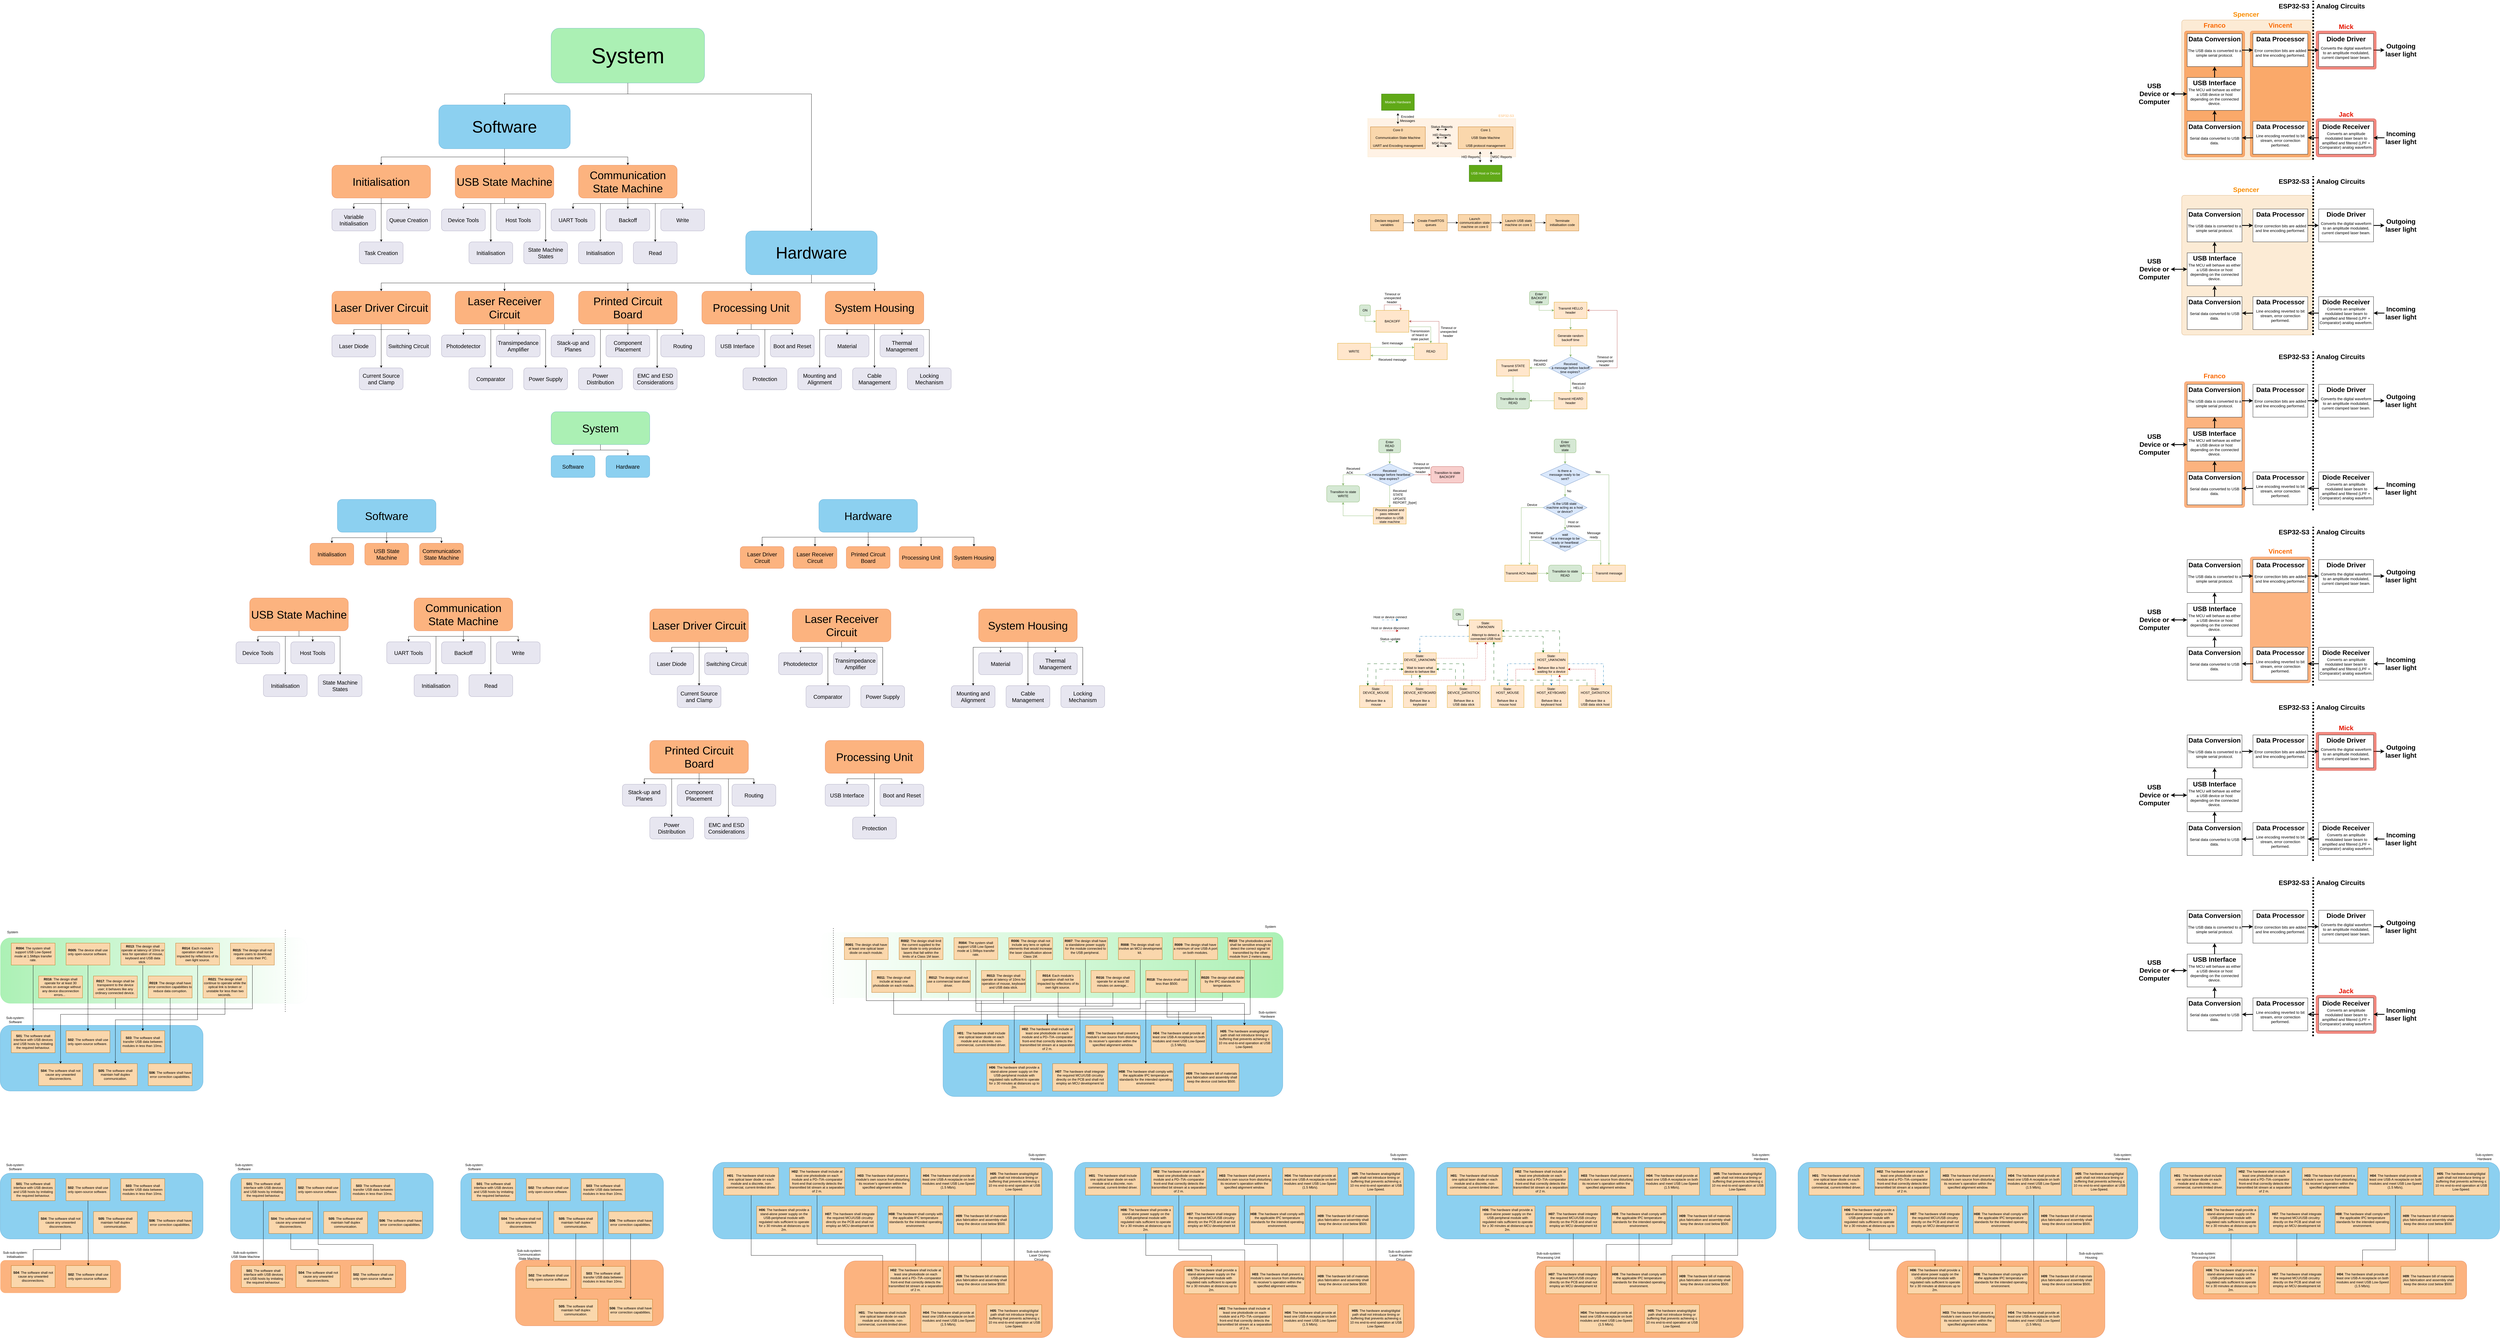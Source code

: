 <mxfile version="28.2.5">
  <diagram name="Page-1" id="W17o6vpoSrysS9Z5V-RQ">
    <mxGraphModel dx="8330" dy="9645" grid="1" gridSize="10" guides="0" tooltips="1" connect="1" arrows="1" fold="1" page="0" pageScale="1" pageWidth="320" pageHeight="320" math="0" shadow="0">
      <root>
        <mxCell id="0" />
        <mxCell id="1" parent="0" />
        <mxCell id="p-3RgYJE_fyOK84EXZJD-1" value="" style="rounded=1;whiteSpace=wrap;html=1;gradientDirection=east;fillColor=#59E26B;fontColor=#ffffff;strokeColor=#006EAF;strokeWidth=0;gradientColor=#FFFFFF;shadow=0;opacity=50;" parent="1" vertex="1">
          <mxGeometry x="2240" y="40" width="1120" height="240" as="geometry" />
        </mxCell>
        <mxCell id="p-3RgYJE_fyOK84EXZJD-2" value="" style="endArrow=none;dashed=1;html=1;dashPattern=1 3;strokeWidth=2;rounded=0;" parent="1" edge="1">
          <mxGeometry width="50" height="50" relative="1" as="geometry">
            <mxPoint x="3280" y="310" as="sourcePoint" />
            <mxPoint x="3280" y="10" as="targetPoint" />
          </mxGeometry>
        </mxCell>
        <mxCell id="p-3RgYJE_fyOK84EXZJD-3" value="System" style="text;html=1;align=center;verticalAlign=middle;whiteSpace=wrap;rounded=0;" parent="1" vertex="1">
          <mxGeometry x="2240" width="90" height="40" as="geometry" />
        </mxCell>
        <mxCell id="p-3RgYJE_fyOK84EXZJD-4" value="" style="rounded=1;whiteSpace=wrap;html=1;gradientDirection=east;fillColor=#1ba1e2;fontColor=#ffffff;strokeColor=#006EAF;strokeWidth=1;shadow=0;gradientColor=none;fillStyle=auto;opacity=50;" parent="1" vertex="1">
          <mxGeometry x="2240" y="360" width="740" height="240" as="geometry" />
        </mxCell>
        <mxCell id="p-3RgYJE_fyOK84EXZJD-5" value="Sub-system: Software" style="text;html=1;align=center;verticalAlign=middle;whiteSpace=wrap;rounded=0;" parent="1" vertex="1">
          <mxGeometry x="2240" y="320" width="110" height="40" as="geometry" />
        </mxCell>
        <mxCell id="p-3RgYJE_fyOK84EXZJD-6" style="edgeStyle=orthogonalEdgeStyle;rounded=0;orthogonalLoop=1;jettySize=auto;html=1;" parent="1" source="p-3RgYJE_fyOK84EXZJD-7" target="p-3RgYJE_fyOK84EXZJD-24" edge="1">
          <mxGeometry relative="1" as="geometry" />
        </mxCell>
        <mxCell id="p-3RgYJE_fyOK84EXZJD-7" value="&lt;b&gt;R004&lt;/b&gt;:&amp;nbsp;The system shall support USB Low-Speed mode at 1.5Mbps transfer rate." style="rounded=0;whiteSpace=wrap;html=1;fillColor=#fad7ac;strokeColor=#b46504;" parent="1" vertex="1">
          <mxGeometry x="2280" y="60" width="160" height="80" as="geometry" />
        </mxCell>
        <mxCell id="91JBvgm3F3KpgLGroUYz-8" style="edgeStyle=orthogonalEdgeStyle;rounded=0;orthogonalLoop=1;jettySize=auto;html=1;" parent="1" source="p-3RgYJE_fyOK84EXZJD-9" target="p-3RgYJE_fyOK84EXZJD-26" edge="1">
          <mxGeometry relative="1" as="geometry" />
        </mxCell>
        <mxCell id="p-3RgYJE_fyOK84EXZJD-9" value="&lt;b&gt;R019&lt;/b&gt;:&amp;nbsp;The design shall have error correction capabilities to reduce data corruption." style="rounded=0;whiteSpace=wrap;html=1;fillColor=#fad7ac;strokeColor=#b46504;" parent="1" vertex="1">
          <mxGeometry x="2780" y="180" width="160" height="80" as="geometry" />
        </mxCell>
        <mxCell id="91JBvgm3F3KpgLGroUYz-3" style="edgeStyle=orthogonalEdgeStyle;rounded=0;orthogonalLoop=1;jettySize=auto;html=1;" parent="1" source="p-3RgYJE_fyOK84EXZJD-11" target="p-3RgYJE_fyOK84EXZJD-25" edge="1">
          <mxGeometry relative="1" as="geometry" />
        </mxCell>
        <mxCell id="p-3RgYJE_fyOK84EXZJD-11" value="&lt;b&gt;R005&lt;/b&gt;:&amp;nbsp;&lt;span style=&quot;background-color: transparent;&quot;&gt;The device shall use only open-source software.&amp;nbsp;&lt;/span&gt;&lt;div&gt;&lt;span style=&quot;background-color: transparent; color: light-dark(rgb(0, 0, 0), rgb(255, 255, 255));&quot;&gt;&lt;br&gt;&lt;/span&gt;&lt;/div&gt;" style="rounded=0;whiteSpace=wrap;html=1;fillColor=#fad7ac;strokeColor=#b46504;" parent="1" vertex="1">
          <mxGeometry x="2480" y="60" width="160" height="80" as="geometry" />
        </mxCell>
        <mxCell id="p-3RgYJE_fyOK84EXZJD-13" value="&lt;b&gt;R016&lt;/b&gt;:&amp;nbsp;&lt;span style=&quot;background-color: transparent;&quot;&gt;The design shall operate for at least 30 minutes on average without any device disconnection errors...&amp;nbsp;&amp;nbsp;&lt;/span&gt;" style="rounded=0;whiteSpace=wrap;html=1;fillColor=#fad7ac;strokeColor=#b46504;" parent="1" vertex="1">
          <mxGeometry x="2380" y="180" width="160" height="80" as="geometry" />
        </mxCell>
        <mxCell id="91JBvgm3F3KpgLGroUYz-10" style="edgeStyle=orthogonalEdgeStyle;rounded=0;orthogonalLoop=1;jettySize=auto;html=1;" parent="1" source="p-3RgYJE_fyOK84EXZJD-15" target="p-3RgYJE_fyOK84EXZJD-28" edge="1">
          <mxGeometry relative="1" as="geometry">
            <Array as="points">
              <mxPoint x="2960" y="340" />
              <mxPoint x="2660" y="340" />
            </Array>
          </mxGeometry>
        </mxCell>
        <mxCell id="p-3RgYJE_fyOK84EXZJD-15" value="&lt;b&gt;R014&lt;/b&gt;:&amp;nbsp;Each module’s operation shall not be impacted by reflections of its own light source." style="rounded=0;whiteSpace=wrap;html=1;fillColor=#fad7ac;strokeColor=#b46504;" parent="1" vertex="1">
          <mxGeometry x="2880" y="60" width="160" height="80" as="geometry" />
        </mxCell>
        <mxCell id="91JBvgm3F3KpgLGroUYz-6" style="edgeStyle=orthogonalEdgeStyle;rounded=0;orthogonalLoop=1;jettySize=auto;html=1;" parent="1" source="p-3RgYJE_fyOK84EXZJD-17" target="p-3RgYJE_fyOK84EXZJD-27" edge="1">
          <mxGeometry relative="1" as="geometry">
            <Array as="points">
              <mxPoint x="3060" y="320" />
              <mxPoint x="2460" y="320" />
            </Array>
          </mxGeometry>
        </mxCell>
        <mxCell id="p-3RgYJE_fyOK84EXZJD-17" value="&lt;b&gt;R021&lt;/b&gt;:&amp;nbsp;The design shall continue to operate while the optical link is broken or unstable for less than two seconds.&lt;span style=&quot;background-color: transparent;&quot;&gt;&amp;nbsp;&lt;/span&gt;" style="rounded=0;whiteSpace=wrap;html=1;fillColor=#fad7ac;strokeColor=#b46504;" parent="1" vertex="1">
          <mxGeometry x="2980" y="180" width="160" height="80" as="geometry" />
        </mxCell>
        <mxCell id="91JBvgm3F3KpgLGroUYz-11" style="edgeStyle=orthogonalEdgeStyle;rounded=0;orthogonalLoop=1;jettySize=auto;html=1;" parent="1" source="p-3RgYJE_fyOK84EXZJD-21" target="p-3RgYJE_fyOK84EXZJD-24" edge="1">
          <mxGeometry relative="1" as="geometry">
            <Array as="points">
              <mxPoint x="3160" y="300" />
              <mxPoint x="2360" y="300" />
            </Array>
          </mxGeometry>
        </mxCell>
        <mxCell id="p-3RgYJE_fyOK84EXZJD-21" value="&lt;b&gt;R015&lt;/b&gt;:&amp;nbsp;The design shall not require users to download drivers onto their PC.&lt;span style=&quot;background-color: transparent;&quot;&gt;&amp;nbsp;&lt;/span&gt;" style="rounded=0;whiteSpace=wrap;html=1;fillColor=#fad7ac;strokeColor=#b46504;" parent="1" vertex="1">
          <mxGeometry x="3080" y="60" width="160" height="80" as="geometry" />
        </mxCell>
        <mxCell id="91JBvgm3F3KpgLGroUYz-9" style="edgeStyle=orthogonalEdgeStyle;rounded=0;orthogonalLoop=1;jettySize=auto;html=1;" parent="1" source="p-3RgYJE_fyOK84EXZJD-23" target="p-3RgYJE_fyOK84EXZJD-29" edge="1">
          <mxGeometry relative="1" as="geometry" />
        </mxCell>
        <mxCell id="p-3RgYJE_fyOK84EXZJD-23" value="&lt;b&gt;R013&lt;/b&gt;:&amp;nbsp;The design shall operate at latency of 10ms or less for operation of mouse, keyboard and USB data stick.&lt;span style=&quot;background-color: transparent;&quot;&gt;&amp;nbsp;&lt;/span&gt;" style="rounded=0;whiteSpace=wrap;html=1;fillColor=#fad7ac;strokeColor=#b46504;" parent="1" vertex="1">
          <mxGeometry x="2680" y="60" width="160" height="80" as="geometry" />
        </mxCell>
        <mxCell id="p-3RgYJE_fyOK84EXZJD-24" value="&lt;b&gt;S01&lt;/b&gt;: The software shall interface with USB devices and USB hosts by imitating the required behaviour." style="rounded=0;whiteSpace=wrap;html=1;fillColor=#fad7ac;strokeColor=#b46504;" parent="1" vertex="1">
          <mxGeometry x="2280" y="380" width="160" height="80" as="geometry" />
        </mxCell>
        <mxCell id="p-3RgYJE_fyOK84EXZJD-25" value="&lt;span style=&quot;background-color: transparent;&quot;&gt;&lt;b&gt;S02&lt;/b&gt;: The software shall use only open-source software.&amp;nbsp;&lt;/span&gt;" style="rounded=0;whiteSpace=wrap;html=1;fillColor=#fad7ac;strokeColor=#b46504;" parent="1" vertex="1">
          <mxGeometry x="2480" y="380" width="160" height="80" as="geometry" />
        </mxCell>
        <mxCell id="p-3RgYJE_fyOK84EXZJD-26" value="&lt;b&gt;S06&lt;/b&gt;: The software shall have error correction capabilities." style="rounded=0;whiteSpace=wrap;html=1;fillColor=#fad7ac;strokeColor=#b46504;" parent="1" vertex="1">
          <mxGeometry x="2780" y="500" width="160" height="80" as="geometry" />
        </mxCell>
        <mxCell id="p-3RgYJE_fyOK84EXZJD-27" value="&lt;span style=&quot;background-color: transparent;&quot;&gt;&lt;b&gt;S04&lt;/b&gt;: The software shall not cause any unwanted disconnections.&lt;/span&gt;" style="rounded=0;whiteSpace=wrap;html=1;fillColor=#fad7ac;strokeColor=#b46504;" parent="1" vertex="1">
          <mxGeometry x="2380" y="500" width="160" height="80" as="geometry" />
        </mxCell>
        <mxCell id="p-3RgYJE_fyOK84EXZJD-28" value="&lt;span style=&quot;background-color: transparent;&quot;&gt;&lt;b&gt;S05&lt;/b&gt;: The software shall maintain half duplex communication.&lt;/span&gt;" style="rounded=0;whiteSpace=wrap;html=1;fillColor=#fad7ac;strokeColor=#b46504;" parent="1" vertex="1">
          <mxGeometry x="2580" y="500" width="160" height="80" as="geometry" />
        </mxCell>
        <mxCell id="p-3RgYJE_fyOK84EXZJD-29" value="&lt;b&gt;S03&lt;/b&gt;: The software shall transfer USB data between modules in less than 10ms.&lt;span style=&quot;background-color: transparent;&quot;&gt;&amp;nbsp;&lt;/span&gt;" style="rounded=0;whiteSpace=wrap;html=1;fillColor=#fad7ac;strokeColor=#b46504;" parent="1" vertex="1">
          <mxGeometry x="2680" y="380" width="160" height="80" as="geometry" />
        </mxCell>
        <mxCell id="p-3RgYJE_fyOK84EXZJD-30" value="" style="rounded=1;whiteSpace=wrap;html=1;gradientDirection=east;fillColor=#fa6800;strokeColor=#C73500;strokeWidth=0;shadow=0;fontColor=#000000;opacity=50;" parent="1" vertex="1">
          <mxGeometry x="2240" y="1217" width="440" height="120" as="geometry" />
        </mxCell>
        <mxCell id="p-3RgYJE_fyOK84EXZJD-31" value="Sub-sub-system: Initialisation" style="text;html=1;align=center;verticalAlign=middle;whiteSpace=wrap;rounded=0;" parent="1" vertex="1">
          <mxGeometry x="2240" y="1177" width="110" height="40" as="geometry" />
        </mxCell>
        <mxCell id="p-3RgYJE_fyOK84EXZJD-32" value="&lt;span style=&quot;background-color: transparent;&quot;&gt;&lt;b&gt;S02&lt;/b&gt;: The software shall use only open-source software.&amp;nbsp;&lt;/span&gt;" style="rounded=0;whiteSpace=wrap;html=1;fillColor=#fad7ac;strokeColor=#b46504;" parent="1" vertex="1">
          <mxGeometry x="2480" y="1237" width="162" height="80" as="geometry" />
        </mxCell>
        <mxCell id="p-3RgYJE_fyOK84EXZJD-33" value="&lt;span style=&quot;background-color: transparent;&quot;&gt;&lt;b&gt;S04&lt;/b&gt;: The software shall not cause any unwanted disconnections.&lt;/span&gt;" style="rounded=0;whiteSpace=wrap;html=1;fillColor=#fad7ac;strokeColor=#b46504;" parent="1" vertex="1">
          <mxGeometry x="2280" y="1237" width="160" height="80" as="geometry" />
        </mxCell>
        <mxCell id="p-3RgYJE_fyOK84EXZJD-34" value="Sub-sub-system: USB State Machine" style="text;html=1;align=center;verticalAlign=middle;whiteSpace=wrap;rounded=0;" parent="1" vertex="1">
          <mxGeometry x="3080" y="1177" width="110" height="40" as="geometry" />
        </mxCell>
        <mxCell id="p-3RgYJE_fyOK84EXZJD-35" value="Sub-sub-system: Communication State Machine" style="text;html=1;align=center;verticalAlign=middle;whiteSpace=wrap;rounded=0;" parent="1" vertex="1">
          <mxGeometry x="4120" y="1177" width="100" height="40" as="geometry" />
        </mxCell>
        <mxCell id="p-3RgYJE_fyOK84EXZJD-45" value="Sub-system: Software" style="text;html=1;align=center;verticalAlign=middle;whiteSpace=wrap;rounded=0;" parent="1" vertex="1">
          <mxGeometry x="2240" y="857" width="110" height="40" as="geometry" />
        </mxCell>
        <mxCell id="p-3RgYJE_fyOK84EXZJD-46" value="" style="rounded=1;whiteSpace=wrap;html=1;gradientDirection=east;fillColor=#fa6800;strokeColor=#C73500;strokeWidth=1;shadow=0;fontColor=#000000;opacity=50;" parent="1" vertex="1">
          <mxGeometry x="3080" y="1217" width="640" height="120" as="geometry" />
        </mxCell>
        <mxCell id="p-3RgYJE_fyOK84EXZJD-57" value="Sub-system: Software" style="text;html=1;align=center;verticalAlign=middle;whiteSpace=wrap;rounded=0;" parent="1" vertex="1">
          <mxGeometry x="3080" y="857" width="100" height="40" as="geometry" />
        </mxCell>
        <mxCell id="p-3RgYJE_fyOK84EXZJD-58" value="" style="rounded=1;whiteSpace=wrap;html=1;gradientDirection=east;fillColor=#fa6800;strokeColor=#C73500;strokeWidth=1;shadow=0;fontColor=#000000;opacity=50;" parent="1" vertex="1">
          <mxGeometry x="4120" y="1217" width="540" height="240" as="geometry" />
        </mxCell>
        <mxCell id="p-3RgYJE_fyOK84EXZJD-70" value="Sub-system: Software" style="text;html=1;align=center;verticalAlign=middle;whiteSpace=wrap;rounded=0;" parent="1" vertex="1">
          <mxGeometry x="3920" y="857" width="100" height="40" as="geometry" />
        </mxCell>
        <mxCell id="p-3RgYJE_fyOK84EXZJD-71" value="&lt;b&gt;S01&lt;/b&gt;: The software shall interface with USB devices and USB hosts by imitating the required behaviour." style="rounded=0;whiteSpace=wrap;html=1;fillColor=#fad7ac;strokeColor=#b46504;" parent="1" vertex="1">
          <mxGeometry x="3120" y="1237" width="160" height="80" as="geometry" />
        </mxCell>
        <mxCell id="p-3RgYJE_fyOK84EXZJD-72" value="&lt;span style=&quot;background-color: transparent;&quot;&gt;&lt;b&gt;S02&lt;/b&gt;: The software shall use only open-source software.&amp;nbsp;&lt;/span&gt;" style="rounded=0;whiteSpace=wrap;html=1;fillColor=#fad7ac;strokeColor=#b46504;" parent="1" vertex="1">
          <mxGeometry x="3520" y="1237" width="162" height="80" as="geometry" />
        </mxCell>
        <mxCell id="p-3RgYJE_fyOK84EXZJD-73" value="&lt;span style=&quot;background-color: transparent;&quot;&gt;&lt;b&gt;S04&lt;/b&gt;: The software shall not cause any unwanted disconnections.&lt;/span&gt;" style="rounded=0;whiteSpace=wrap;html=1;fillColor=#fad7ac;strokeColor=#b46504;" parent="1" vertex="1">
          <mxGeometry x="3320" y="1237" width="160" height="80" as="geometry" />
        </mxCell>
        <mxCell id="p-3RgYJE_fyOK84EXZJD-74" value="&lt;span style=&quot;background-color: transparent;&quot;&gt;&lt;b&gt;S02&lt;/b&gt;: The software shall use only open-source software.&amp;nbsp;&lt;/span&gt;" style="rounded=0;whiteSpace=wrap;html=1;fillColor=#fad7ac;strokeColor=#b46504;" parent="1" vertex="1">
          <mxGeometry x="4160" y="1240" width="162" height="80" as="geometry" />
        </mxCell>
        <mxCell id="p-3RgYJE_fyOK84EXZJD-75" value="&lt;b&gt;S06&lt;/b&gt;: The software shall have error correction capabilities." style="rounded=0;whiteSpace=wrap;html=1;fillColor=#fad7ac;strokeColor=#b46504;" parent="1" vertex="1">
          <mxGeometry x="4460" y="1360" width="160" height="80" as="geometry" />
        </mxCell>
        <mxCell id="p-3RgYJE_fyOK84EXZJD-76" value="&lt;span style=&quot;background-color: transparent;&quot;&gt;&lt;b&gt;S05&lt;/b&gt;: The software shall maintain half duplex communication.&lt;/span&gt;" style="rounded=0;whiteSpace=wrap;html=1;fillColor=#fad7ac;strokeColor=#b46504;" parent="1" vertex="1">
          <mxGeometry x="4260" y="1360" width="160" height="80" as="geometry" />
        </mxCell>
        <mxCell id="p-3RgYJE_fyOK84EXZJD-77" value="&lt;b&gt;S03&lt;/b&gt;: The software shall transfer USB data between modules in less than 10ms.&lt;span style=&quot;background-color: transparent;&quot;&gt;&amp;nbsp;&lt;/span&gt;" style="rounded=0;whiteSpace=wrap;html=1;fillColor=#fad7ac;strokeColor=#b46504;" parent="1" vertex="1">
          <mxGeometry x="4360" y="1240" width="160" height="80" as="geometry" />
        </mxCell>
        <mxCell id="p-3RgYJE_fyOK84EXZJD-78" style="edgeStyle=orthogonalEdgeStyle;rounded=0;orthogonalLoop=1;jettySize=auto;html=1;" parent="1" source="p-3RgYJE_fyOK84EXZJD-80" target="p-3RgYJE_fyOK84EXZJD-81" edge="1">
          <mxGeometry relative="1" as="geometry" />
        </mxCell>
        <mxCell id="p-3RgYJE_fyOK84EXZJD-79" style="edgeStyle=orthogonalEdgeStyle;rounded=0;orthogonalLoop=1;jettySize=auto;html=1;" parent="1" source="p-3RgYJE_fyOK84EXZJD-80" target="p-3RgYJE_fyOK84EXZJD-82" edge="1">
          <mxGeometry relative="1" as="geometry" />
        </mxCell>
        <mxCell id="p-3RgYJE_fyOK84EXZJD-80" value="&lt;font style=&quot;color: rgb(0, 0, 0); font-size: 40px;&quot;&gt;System&lt;/font&gt;" style="rounded=1;whiteSpace=wrap;html=1;gradientDirection=east;fillColor=#59E26B;fontColor=#ffffff;strokeColor=#006EAF;strokeWidth=1;gradientColor=none;shadow=0;opacity=50;" parent="1" vertex="1">
          <mxGeometry x="4250" y="-1880" width="360" height="120" as="geometry" />
        </mxCell>
        <mxCell id="p-3RgYJE_fyOK84EXZJD-81" value="&lt;font style=&quot;color: rgb(0, 0, 0); font-size: 20px;&quot;&gt;Software&lt;/font&gt;" style="rounded=1;whiteSpace=wrap;html=1;gradientDirection=east;fillColor=#1ba1e2;fontColor=#ffffff;strokeColor=#006EAF;strokeWidth=1;shadow=0;opacity=50;" parent="1" vertex="1">
          <mxGeometry x="4250" y="-1720" width="160" height="80" as="geometry" />
        </mxCell>
        <mxCell id="p-3RgYJE_fyOK84EXZJD-82" value="&lt;font style=&quot;color: rgb(0, 0, 0); font-size: 20px;&quot;&gt;Hardware&lt;/font&gt;" style="rounded=1;whiteSpace=wrap;html=1;gradientDirection=east;fillColor=#1ba1e2;fontColor=#ffffff;strokeColor=#006EAF;strokeWidth=1;shadow=0;opacity=50;" parent="1" vertex="1">
          <mxGeometry x="4450" y="-1720" width="160" height="80" as="geometry" />
        </mxCell>
        <mxCell id="p-3RgYJE_fyOK84EXZJD-83" style="edgeStyle=orthogonalEdgeStyle;rounded=0;orthogonalLoop=1;jettySize=auto;html=1;" parent="1" source="p-3RgYJE_fyOK84EXZJD-86" target="p-3RgYJE_fyOK84EXZJD-87" edge="1">
          <mxGeometry relative="1" as="geometry" />
        </mxCell>
        <mxCell id="p-3RgYJE_fyOK84EXZJD-84" style="edgeStyle=orthogonalEdgeStyle;rounded=0;orthogonalLoop=1;jettySize=auto;html=1;" parent="1" source="p-3RgYJE_fyOK84EXZJD-86" target="p-3RgYJE_fyOK84EXZJD-88" edge="1">
          <mxGeometry relative="1" as="geometry" />
        </mxCell>
        <mxCell id="p-3RgYJE_fyOK84EXZJD-85" style="edgeStyle=orthogonalEdgeStyle;rounded=0;orthogonalLoop=1;jettySize=auto;html=1;" parent="1" source="p-3RgYJE_fyOK84EXZJD-86" target="p-3RgYJE_fyOK84EXZJD-89" edge="1">
          <mxGeometry relative="1" as="geometry" />
        </mxCell>
        <mxCell id="p-3RgYJE_fyOK84EXZJD-86" value="&lt;font style=&quot;color: rgb(0, 0, 0); font-size: 40px;&quot;&gt;Software&lt;/font&gt;" style="rounded=1;whiteSpace=wrap;html=1;gradientDirection=east;fillColor=#1ba1e2;fontColor=#ffffff;strokeColor=#006EAF;strokeWidth=1;shadow=0;opacity=50;" parent="1" vertex="1">
          <mxGeometry x="3470" y="-1560" width="360" height="120" as="geometry" />
        </mxCell>
        <mxCell id="p-3RgYJE_fyOK84EXZJD-87" value="&lt;font style=&quot;color: rgb(0, 0, 0); font-size: 20px;&quot;&gt;Initialisation&lt;/font&gt;" style="rounded=1;whiteSpace=wrap;html=1;gradientDirection=east;fillColor=#fa6800;fontColor=#000000;strokeColor=#C73500;strokeWidth=1;shadow=0;opacity=50;" parent="1" vertex="1">
          <mxGeometry x="3370" y="-1400" width="160" height="80" as="geometry" />
        </mxCell>
        <mxCell id="p-3RgYJE_fyOK84EXZJD-88" value="&lt;font style=&quot;color: rgb(0, 0, 0); font-size: 20px;&quot;&gt;USB State Machine&lt;/font&gt;" style="rounded=1;whiteSpace=wrap;html=1;gradientDirection=east;fillColor=#fa6800;fontColor=#000000;strokeColor=#C73500;strokeWidth=1;shadow=0;opacity=50;" parent="1" vertex="1">
          <mxGeometry x="3570" y="-1400" width="160" height="80" as="geometry" />
        </mxCell>
        <mxCell id="p-3RgYJE_fyOK84EXZJD-89" value="&lt;font style=&quot;color: rgb(0, 0, 0); font-size: 20px;&quot;&gt;Communication State Machine&lt;/font&gt;" style="rounded=1;whiteSpace=wrap;html=1;gradientDirection=east;fillColor=#fa6800;fontColor=#000000;strokeColor=#C73500;strokeWidth=1;shadow=0;opacity=50;" parent="1" vertex="1">
          <mxGeometry x="3770" y="-1400" width="160" height="80" as="geometry" />
        </mxCell>
        <mxCell id="p-3RgYJE_fyOK84EXZJD-90" style="edgeStyle=orthogonalEdgeStyle;rounded=0;orthogonalLoop=1;jettySize=auto;html=1;" parent="1" source="p-3RgYJE_fyOK84EXZJD-94" target="p-3RgYJE_fyOK84EXZJD-108" edge="1">
          <mxGeometry relative="1" as="geometry" />
        </mxCell>
        <mxCell id="p-3RgYJE_fyOK84EXZJD-91" style="edgeStyle=orthogonalEdgeStyle;rounded=0;orthogonalLoop=1;jettySize=auto;html=1;" parent="1" source="p-3RgYJE_fyOK84EXZJD-94" target="p-3RgYJE_fyOK84EXZJD-109" edge="1">
          <mxGeometry relative="1" as="geometry">
            <Array as="points">
              <mxPoint x="3330" y="-1060" />
              <mxPoint x="3480" y="-1060" />
            </Array>
          </mxGeometry>
        </mxCell>
        <mxCell id="p-3RgYJE_fyOK84EXZJD-92" style="edgeStyle=orthogonalEdgeStyle;rounded=0;orthogonalLoop=1;jettySize=auto;html=1;" parent="1" source="p-3RgYJE_fyOK84EXZJD-94" target="p-3RgYJE_fyOK84EXZJD-107" edge="1">
          <mxGeometry relative="1" as="geometry">
            <Array as="points">
              <mxPoint x="3330" y="-1060" />
              <mxPoint x="3280" y="-1060" />
            </Array>
          </mxGeometry>
        </mxCell>
        <mxCell id="p-3RgYJE_fyOK84EXZJD-93" style="edgeStyle=orthogonalEdgeStyle;rounded=0;orthogonalLoop=1;jettySize=auto;html=1;" parent="1" source="p-3RgYJE_fyOK84EXZJD-94" target="p-3RgYJE_fyOK84EXZJD-106" edge="1">
          <mxGeometry relative="1" as="geometry" />
        </mxCell>
        <mxCell id="p-3RgYJE_fyOK84EXZJD-94" value="&lt;font style=&quot;color: rgb(0, 0, 0); font-size: 40px;&quot;&gt;USB State Machine&lt;/font&gt;" style="rounded=1;whiteSpace=wrap;html=1;gradientDirection=east;fillColor=#fa6800;fontColor=#000000;strokeColor=#C73500;strokeWidth=1;shadow=0;opacity=50;" parent="1" vertex="1">
          <mxGeometry x="3150" y="-1200" width="360" height="120" as="geometry" />
        </mxCell>
        <mxCell id="p-3RgYJE_fyOK84EXZJD-95" style="edgeStyle=orthogonalEdgeStyle;rounded=0;orthogonalLoop=1;jettySize=auto;html=1;" parent="1" source="p-3RgYJE_fyOK84EXZJD-100" target="p-3RgYJE_fyOK84EXZJD-101" edge="1">
          <mxGeometry relative="1" as="geometry" />
        </mxCell>
        <mxCell id="p-3RgYJE_fyOK84EXZJD-96" style="edgeStyle=orthogonalEdgeStyle;rounded=0;orthogonalLoop=1;jettySize=auto;html=1;" parent="1" source="p-3RgYJE_fyOK84EXZJD-100" target="p-3RgYJE_fyOK84EXZJD-103" edge="1">
          <mxGeometry relative="1" as="geometry" />
        </mxCell>
        <mxCell id="p-3RgYJE_fyOK84EXZJD-97" style="edgeStyle=orthogonalEdgeStyle;rounded=0;orthogonalLoop=1;jettySize=auto;html=1;" parent="1" source="p-3RgYJE_fyOK84EXZJD-100" target="p-3RgYJE_fyOK84EXZJD-105" edge="1">
          <mxGeometry relative="1" as="geometry" />
        </mxCell>
        <mxCell id="p-3RgYJE_fyOK84EXZJD-98" style="edgeStyle=orthogonalEdgeStyle;rounded=0;orthogonalLoop=1;jettySize=auto;html=1;" parent="1" source="p-3RgYJE_fyOK84EXZJD-100" target="p-3RgYJE_fyOK84EXZJD-102" edge="1">
          <mxGeometry relative="1" as="geometry">
            <Array as="points">
              <mxPoint x="3930" y="-1060" />
              <mxPoint x="3830" y="-1060" />
            </Array>
          </mxGeometry>
        </mxCell>
        <mxCell id="p-3RgYJE_fyOK84EXZJD-99" style="edgeStyle=orthogonalEdgeStyle;rounded=0;orthogonalLoop=1;jettySize=auto;html=1;" parent="1" source="p-3RgYJE_fyOK84EXZJD-100" target="p-3RgYJE_fyOK84EXZJD-104" edge="1">
          <mxGeometry relative="1" as="geometry">
            <Array as="points">
              <mxPoint x="3930" y="-1060" />
              <mxPoint x="4030" y="-1060" />
            </Array>
          </mxGeometry>
        </mxCell>
        <mxCell id="p-3RgYJE_fyOK84EXZJD-100" value="&lt;font style=&quot;color: rgb(0, 0, 0); font-size: 40px;&quot;&gt;Communication State Machine&lt;/font&gt;" style="rounded=1;whiteSpace=wrap;html=1;gradientDirection=east;fillColor=#fa6800;fontColor=#000000;strokeColor=#C73500;strokeWidth=1;shadow=0;opacity=50;" parent="1" vertex="1">
          <mxGeometry x="3750" y="-1200" width="360" height="120" as="geometry" />
        </mxCell>
        <mxCell id="p-3RgYJE_fyOK84EXZJD-101" value="&lt;font style=&quot;color: rgb(0, 0, 0); font-size: 20px;&quot;&gt;UART Tools&lt;/font&gt;" style="rounded=1;whiteSpace=wrap;html=1;gradientDirection=east;fillColor=#d0cee2;strokeColor=#56517e;strokeWidth=1;shadow=0;opacity=50;" parent="1" vertex="1">
          <mxGeometry x="3650" y="-1040" width="160" height="80" as="geometry" />
        </mxCell>
        <mxCell id="p-3RgYJE_fyOK84EXZJD-102" value="&lt;font style=&quot;color: rgb(0, 0, 0); font-size: 20px;&quot;&gt;Initialisation&lt;/font&gt;" style="rounded=1;whiteSpace=wrap;html=1;gradientDirection=east;fillColor=#d0cee2;strokeColor=#56517e;strokeWidth=1;shadow=0;opacity=50;" parent="1" vertex="1">
          <mxGeometry x="3750" y="-920" width="160" height="80" as="geometry" />
        </mxCell>
        <mxCell id="p-3RgYJE_fyOK84EXZJD-103" value="&lt;font style=&quot;color: rgb(0, 0, 0); font-size: 20px;&quot;&gt;Backoff&lt;/font&gt;" style="rounded=1;whiteSpace=wrap;html=1;gradientDirection=east;fillColor=#d0cee2;strokeColor=#56517e;strokeWidth=1;shadow=0;opacity=50;" parent="1" vertex="1">
          <mxGeometry x="3850" y="-1040" width="160" height="80" as="geometry" />
        </mxCell>
        <mxCell id="p-3RgYJE_fyOK84EXZJD-104" value="&lt;font style=&quot;color: rgb(0, 0, 0); font-size: 20px;&quot;&gt;Read&lt;/font&gt;" style="rounded=1;whiteSpace=wrap;html=1;gradientDirection=east;fillColor=#d0cee2;strokeColor=#56517e;strokeWidth=1;shadow=0;opacity=50;" parent="1" vertex="1">
          <mxGeometry x="3950" y="-920" width="160" height="80" as="geometry" />
        </mxCell>
        <mxCell id="p-3RgYJE_fyOK84EXZJD-105" value="&lt;font style=&quot;color: rgb(0, 0, 0); font-size: 20px;&quot;&gt;Write&lt;/font&gt;" style="rounded=1;whiteSpace=wrap;html=1;gradientDirection=east;fillColor=#d0cee2;strokeColor=#56517e;strokeWidth=1;shadow=0;opacity=50;" parent="1" vertex="1">
          <mxGeometry x="4050" y="-1040" width="160" height="80" as="geometry" />
        </mxCell>
        <mxCell id="p-3RgYJE_fyOK84EXZJD-106" value="&lt;font style=&quot;color: rgb(0, 0, 0); font-size: 20px;&quot;&gt;Device Tools&lt;/font&gt;" style="rounded=1;whiteSpace=wrap;html=1;gradientDirection=east;fillColor=#d0cee2;strokeColor=#56517e;strokeWidth=1;shadow=0;opacity=50;" parent="1" vertex="1">
          <mxGeometry x="3100" y="-1040" width="160" height="80" as="geometry" />
        </mxCell>
        <mxCell id="p-3RgYJE_fyOK84EXZJD-107" value="&lt;font style=&quot;color: rgb(0, 0, 0); font-size: 20px;&quot;&gt;Initialisation&lt;/font&gt;" style="rounded=1;whiteSpace=wrap;html=1;gradientDirection=east;fillColor=#d0cee2;strokeColor=#56517e;strokeWidth=1;shadow=0;opacity=50;" parent="1" vertex="1">
          <mxGeometry x="3200" y="-920" width="160" height="80" as="geometry" />
        </mxCell>
        <mxCell id="p-3RgYJE_fyOK84EXZJD-108" value="&lt;font style=&quot;color: rgb(0, 0, 0); font-size: 20px;&quot;&gt;Host Tools&lt;/font&gt;" style="rounded=1;whiteSpace=wrap;html=1;gradientDirection=east;fillColor=#d0cee2;strokeColor=#56517e;strokeWidth=1;shadow=0;opacity=50;" parent="1" vertex="1">
          <mxGeometry x="3300" y="-1040" width="160" height="80" as="geometry" />
        </mxCell>
        <mxCell id="p-3RgYJE_fyOK84EXZJD-109" value="&lt;font style=&quot;color: rgb(0, 0, 0); font-size: 20px;&quot;&gt;State Machine States&lt;/font&gt;" style="rounded=1;whiteSpace=wrap;html=1;gradientDirection=east;fillColor=#d0cee2;strokeColor=#56517e;strokeWidth=1;shadow=0;opacity=50;" parent="1" vertex="1">
          <mxGeometry x="3400" y="-920" width="160" height="80" as="geometry" />
        </mxCell>
        <mxCell id="zitPmax-1U6Ox6zMcgvx-5" value="&lt;font style=&quot;color: rgb(0, 0, 0); font-size: 20px;&quot;&gt;Laser Driver Circuit&lt;/font&gt;" style="rounded=1;whiteSpace=wrap;html=1;gradientDirection=east;fillColor=#fa6800;fontColor=#000000;strokeColor=#C73500;strokeWidth=1;shadow=0;opacity=50;" parent="1" vertex="1">
          <mxGeometry x="4940" y="-1388" width="160" height="80" as="geometry" />
        </mxCell>
        <mxCell id="zitPmax-1U6Ox6zMcgvx-6" value="&lt;span style=&quot;font-size: 20px;&quot;&gt;Laser Receiver Circuit&lt;/span&gt;" style="rounded=1;whiteSpace=wrap;html=1;gradientDirection=east;fillColor=#fa6800;fontColor=#000000;strokeColor=#C73500;strokeWidth=1;shadow=0;opacity=50;" parent="1" vertex="1">
          <mxGeometry x="5133" y="-1388" width="160" height="80" as="geometry" />
        </mxCell>
        <mxCell id="zitPmax-1U6Ox6zMcgvx-7" value="&lt;font style=&quot;color: rgb(0, 0, 0); font-size: 20px;&quot;&gt;Printed Circuit Board&lt;/font&gt;" style="rounded=1;whiteSpace=wrap;html=1;gradientDirection=east;fillColor=#fa6800;fontColor=#000000;strokeColor=#C73500;strokeWidth=1;shadow=0;opacity=50;" parent="1" vertex="1">
          <mxGeometry x="5327" y="-1388" width="160" height="80" as="geometry" />
        </mxCell>
        <mxCell id="zitPmax-1U6Ox6zMcgvx-8" value="" style="rounded=1;whiteSpace=wrap;html=1;gradientDirection=west;fillColor=#59E26B;fontColor=#ffffff;strokeColor=none;strokeWidth=0;gradientColor=#FFFFFF;shadow=0;opacity=50;" parent="1" vertex="1">
          <mxGeometry x="5228" y="20" width="1694" height="240" as="geometry" />
        </mxCell>
        <mxCell id="zitPmax-1U6Ox6zMcgvx-9" value="" style="endArrow=none;dashed=1;html=1;dashPattern=1 3;strokeWidth=2;rounded=0;" parent="1" edge="1">
          <mxGeometry width="50" height="50" relative="1" as="geometry">
            <mxPoint x="5280" y="280" as="sourcePoint" />
            <mxPoint x="5280" as="targetPoint" />
          </mxGeometry>
        </mxCell>
        <mxCell id="zitPmax-1U6Ox6zMcgvx-10" value="System" style="text;html=1;align=center;verticalAlign=middle;whiteSpace=wrap;rounded=0;" parent="1" vertex="1">
          <mxGeometry x="6830" y="-20" width="90" height="40" as="geometry" />
        </mxCell>
        <mxCell id="zitPmax-1U6Ox6zMcgvx-11" value="" style="rounded=1;whiteSpace=wrap;html=1;gradientDirection=east;fillColor=#1ba1e2;fontColor=#ffffff;strokeColor=#006EAF;strokeWidth=1;shadow=0;gradientColor=none;fillStyle=auto;opacity=50;" parent="1" vertex="1">
          <mxGeometry x="5680" y="340" width="1240" height="280" as="geometry" />
        </mxCell>
        <mxCell id="zitPmax-1U6Ox6zMcgvx-12" value="Sub-system: Hardware" style="text;html=1;align=center;verticalAlign=middle;whiteSpace=wrap;rounded=0;" parent="1" vertex="1">
          <mxGeometry x="6810" y="300" width="110" height="40" as="geometry" />
        </mxCell>
        <mxCell id="EWugA630avUNGzyq6zat-7" style="edgeStyle=orthogonalEdgeStyle;rounded=0;orthogonalLoop=1;jettySize=auto;html=1;" parent="1" source="zitPmax-1U6Ox6zMcgvx-14" target="zitPmax-1U6Ox6zMcgvx-31" edge="1">
          <mxGeometry relative="1" as="geometry">
            <Array as="points">
              <mxPoint x="5600" y="270" />
              <mxPoint x="5820" y="270" />
            </Array>
          </mxGeometry>
        </mxCell>
        <mxCell id="zitPmax-1U6Ox6zMcgvx-14" value="&lt;b&gt;R002&lt;/b&gt;:&amp;nbsp;The design shall limit the current supplied to the laser diode to only produce lasers that fall within the limits of a Class 1M laser." style="rounded=0;whiteSpace=wrap;html=1;fillColor=#fad7ac;strokeColor=#b46504;" parent="1" vertex="1">
          <mxGeometry x="5520" y="40" width="160" height="80" as="geometry" />
        </mxCell>
        <mxCell id="EWugA630avUNGzyq6zat-11" style="edgeStyle=orthogonalEdgeStyle;rounded=0;orthogonalLoop=1;jettySize=auto;html=1;" parent="1" source="zitPmax-1U6Ox6zMcgvx-18" target="zitPmax-1U6Ox6zMcgvx-35" edge="1">
          <mxGeometry relative="1" as="geometry">
            <Array as="points">
              <mxPoint x="6200" y="290" />
              <mxPoint x="5940" y="290" />
            </Array>
          </mxGeometry>
        </mxCell>
        <mxCell id="zitPmax-1U6Ox6zMcgvx-18" value="&lt;b&gt;R007&lt;/b&gt;: The design shall have a standalone power supply for the module connected to the USB peripheral.&lt;span style=&quot;background-color: transparent;&quot;&gt;&amp;nbsp;&lt;/span&gt;&lt;div&gt;&lt;span style=&quot;background-color: transparent; color: light-dark(rgb(0, 0, 0), rgb(255, 255, 255));&quot;&gt;&lt;br&gt;&lt;/span&gt;&lt;/div&gt;" style="rounded=0;whiteSpace=wrap;html=1;fillColor=#fad7ac;strokeColor=#b46504;" parent="1" vertex="1">
          <mxGeometry x="6120" y="40" width="160" height="80" as="geometry" />
        </mxCell>
        <mxCell id="EWugA630avUNGzyq6zat-12" style="edgeStyle=orthogonalEdgeStyle;rounded=0;orthogonalLoop=1;jettySize=auto;html=1;" parent="1" source="zitPmax-1U6Ox6zMcgvx-20" target="zitPmax-1U6Ox6zMcgvx-55" edge="1">
          <mxGeometry relative="1" as="geometry">
            <Array as="points">
              <mxPoint x="6400" y="300" />
              <mxPoint x="6180" y="300" />
            </Array>
          </mxGeometry>
        </mxCell>
        <mxCell id="zitPmax-1U6Ox6zMcgvx-20" value="&lt;b&gt;R008&lt;/b&gt;: The design shall not involve an MCU development kit.&lt;span style=&quot;background-color: transparent;&quot;&gt;&amp;nbsp;&lt;/span&gt;" style="rounded=0;whiteSpace=wrap;html=1;fillColor=#fad7ac;strokeColor=#b46504;" parent="1" vertex="1">
          <mxGeometry x="6320" y="40" width="160" height="80" as="geometry" />
        </mxCell>
        <mxCell id="EWugA630avUNGzyq6zat-17" style="edgeStyle=orthogonalEdgeStyle;rounded=0;orthogonalLoop=1;jettySize=auto;html=1;" parent="1" source="zitPmax-1U6Ox6zMcgvx-22" target="zitPmax-1U6Ox6zMcgvx-33" edge="1">
          <mxGeometry relative="1" as="geometry">
            <Array as="points">
              <mxPoint x="5500" y="320" />
              <mxPoint x="6061" y="320" />
            </Array>
          </mxGeometry>
        </mxCell>
        <mxCell id="zitPmax-1U6Ox6zMcgvx-22" value="&lt;b&gt;R011&lt;/b&gt;:&amp;nbsp;The design shall include at least one photodiode on each module." style="rounded=0;whiteSpace=wrap;html=1;fillColor=#fad7ac;strokeColor=#b46504;" parent="1" vertex="1">
          <mxGeometry x="5420" y="160" width="160" height="80" as="geometry" />
        </mxCell>
        <mxCell id="EWugA630avUNGzyq6zat-20" style="edgeStyle=orthogonalEdgeStyle;rounded=0;orthogonalLoop=1;jettySize=auto;html=1;" parent="1" source="zitPmax-1U6Ox6zMcgvx-24" target="zitPmax-1U6Ox6zMcgvx-32" edge="1">
          <mxGeometry relative="1" as="geometry">
            <Array as="points">
              <mxPoint x="6100" y="330" />
              <mxPoint x="6300" y="330" />
            </Array>
          </mxGeometry>
        </mxCell>
        <mxCell id="zitPmax-1U6Ox6zMcgvx-24" value="&lt;b&gt;R014&lt;/b&gt;:&amp;nbsp;Each module’s operation shall not be impacted by reflections of its own light source.&lt;span style=&quot;background-color: transparent;&quot;&gt;&amp;nbsp;&lt;/span&gt;" style="rounded=0;whiteSpace=wrap;html=1;fillColor=#fad7ac;strokeColor=#b46504;" parent="1" vertex="1">
          <mxGeometry x="6020" y="160" width="160" height="80" as="geometry" />
        </mxCell>
        <mxCell id="EWugA630avUNGzyq6zat-21" style="edgeStyle=orthogonalEdgeStyle;rounded=0;orthogonalLoop=1;jettySize=auto;html=1;" parent="1" source="zitPmax-1U6Ox6zMcgvx-26" target="zitPmax-1U6Ox6zMcgvx-35" edge="1">
          <mxGeometry relative="1" as="geometry">
            <Array as="points">
              <mxPoint x="6300" y="290" />
              <mxPoint x="5940" y="290" />
            </Array>
          </mxGeometry>
        </mxCell>
        <mxCell id="zitPmax-1U6Ox6zMcgvx-26" value="&lt;b&gt;R016&lt;/b&gt;: The design shall operate for at least 30 minutes on average..." style="rounded=0;whiteSpace=wrap;html=1;fillColor=#fad7ac;strokeColor=#b46504;" parent="1" vertex="1">
          <mxGeometry x="6220" y="160" width="160" height="80" as="geometry" />
        </mxCell>
        <mxCell id="EWugA630avUNGzyq6zat-22" style="edgeStyle=orthogonalEdgeStyle;rounded=0;orthogonalLoop=1;jettySize=auto;html=1;entryX=0.5;entryY=0;entryDx=0;entryDy=0;" parent="1" source="zitPmax-1U6Ox6zMcgvx-30" target="zitPmax-1U6Ox6zMcgvx-57" edge="1">
          <mxGeometry relative="1" as="geometry">
            <Array as="points">
              <mxPoint x="6497" y="330" />
              <mxPoint x="6660" y="330" />
            </Array>
          </mxGeometry>
        </mxCell>
        <mxCell id="zitPmax-1U6Ox6zMcgvx-30" value="&lt;b&gt;R018&lt;/b&gt;:&amp;nbsp;The device shall cost less than $500." style="rounded=0;whiteSpace=wrap;html=1;fillColor=#fad7ac;strokeColor=#b46504;" parent="1" vertex="1">
          <mxGeometry x="6420" y="160" width="155" height="80" as="geometry" />
        </mxCell>
        <mxCell id="zitPmax-1U6Ox6zMcgvx-31" value="&lt;b&gt;H01&lt;/b&gt;:&amp;nbsp; The hardware shall include one optical laser diode on each module and a discrete, non-commercial, current-limited driver." style="rounded=0;whiteSpace=wrap;html=1;fillColor=#fad7ac;strokeColor=#b46504;" parent="1" vertex="1">
          <mxGeometry x="5720" y="360" width="200" height="100" as="geometry" />
        </mxCell>
        <mxCell id="zitPmax-1U6Ox6zMcgvx-32" value="&lt;b&gt;H03&lt;/b&gt;: The hardware shall prevent a module’s own source from disturbing its receiver’s operation within the specified alignment window." style="rounded=0;whiteSpace=wrap;html=1;fillColor=#fad7ac;strokeColor=#b46504;" parent="1" vertex="1">
          <mxGeometry x="6200" y="360" width="200" height="100" as="geometry" />
        </mxCell>
        <mxCell id="zitPmax-1U6Ox6zMcgvx-33" value="&lt;b&gt;H02&lt;/b&gt;:&amp;nbsp;The hardware shall include at least one photodiode on each module and a PD–TIA–comparator front-end that correctly detects the transmitted bit stream at a separation of 2 m." style="rounded=0;whiteSpace=wrap;html=1;fillColor=#fad7ac;strokeColor=#b46504;" parent="1" vertex="1">
          <mxGeometry x="5960" y="360" width="201" height="100" as="geometry" />
        </mxCell>
        <mxCell id="zitPmax-1U6Ox6zMcgvx-34" value="&lt;b&gt;H04&lt;/b&gt;: The hardware shall provide at least one USB-A receptacle on both modules and meet USB &lt;span style=&quot;&quot; data-end=&quot;1217&quot; data-start=&quot;1193&quot;&gt;Low-Speed (1.5 Mb/s).&lt;/span&gt;" style="rounded=0;whiteSpace=wrap;html=1;fillColor=#fad7ac;strokeColor=#b46504;" parent="1" vertex="1">
          <mxGeometry x="6440" y="360" width="200" height="100" as="geometry" />
        </mxCell>
        <mxCell id="zitPmax-1U6Ox6zMcgvx-35" value="&lt;b&gt;H06&lt;/b&gt;: The hardware shall provide a stand-alone power supply on the USB-peripheral module with regulated rails sufficient to operate for &lt;span data-end=&quot;1781&quot; data-start=&quot;1765&quot;&gt;≥ 30 minutes&amp;nbsp;&lt;/span&gt;at distances up to 2m." style="rounded=0;whiteSpace=wrap;html=1;fillColor=#fad7ac;strokeColor=#b46504;" parent="1" vertex="1">
          <mxGeometry x="5840" y="500" width="200" height="100" as="geometry" />
        </mxCell>
        <mxCell id="zitPmax-1U6Ox6zMcgvx-36" value="&lt;b&gt;H05&lt;/b&gt;: The hardware analog/digital path shall not introduce timing or buffering that prevents achieving &lt;span style=&quot;&quot; data-end=&quot;1484&quot; data-start=&quot;1473&quot;&gt;≤ 10 ms&lt;/span&gt; end-to-end operation at USB Low-Speed." style="rounded=0;whiteSpace=wrap;html=1;fillColor=#fad7ac;strokeColor=#b46504;" parent="1" vertex="1">
          <mxGeometry x="6680" y="360" width="200" height="100" as="geometry" />
        </mxCell>
        <mxCell id="zitPmax-1U6Ox6zMcgvx-37" value="&lt;font style=&quot;color: rgb(0, 0, 0); font-size: 20px;&quot;&gt;Processing Unit&lt;/font&gt;" style="rounded=1;whiteSpace=wrap;html=1;gradientDirection=east;fillColor=#fa6800;fontColor=#000000;strokeColor=#C73500;strokeWidth=1;shadow=0;opacity=50;" parent="1" vertex="1">
          <mxGeometry x="5520" y="-1388" width="160" height="80" as="geometry" />
        </mxCell>
        <mxCell id="zitPmax-1U6Ox6zMcgvx-41" style="edgeStyle=orthogonalEdgeStyle;rounded=0;orthogonalLoop=1;jettySize=auto;html=1;entryX=0.5;entryY=0;entryDx=0;entryDy=0;" parent="1" source="zitPmax-1U6Ox6zMcgvx-39" target="zitPmax-1U6Ox6zMcgvx-5" edge="1">
          <mxGeometry relative="1" as="geometry">
            <Array as="points">
              <mxPoint x="5407" y="-1422" />
              <mxPoint x="5020" y="-1422" />
            </Array>
          </mxGeometry>
        </mxCell>
        <mxCell id="zitPmax-1U6Ox6zMcgvx-42" style="edgeStyle=orthogonalEdgeStyle;rounded=0;orthogonalLoop=1;jettySize=auto;html=1;exitX=0.5;exitY=1;exitDx=0;exitDy=0;entryX=0.5;entryY=0;entryDx=0;entryDy=0;" parent="1" source="zitPmax-1U6Ox6zMcgvx-39" target="zitPmax-1U6Ox6zMcgvx-6" edge="1">
          <mxGeometry relative="1" as="geometry">
            <Array as="points">
              <mxPoint x="5407" y="-1422" />
              <mxPoint x="5213" y="-1422" />
            </Array>
          </mxGeometry>
        </mxCell>
        <mxCell id="zitPmax-1U6Ox6zMcgvx-43" style="edgeStyle=orthogonalEdgeStyle;rounded=0;orthogonalLoop=1;jettySize=auto;html=1;exitX=0.5;exitY=1;exitDx=0;exitDy=0;entryX=0.5;entryY=0;entryDx=0;entryDy=0;" parent="1" source="zitPmax-1U6Ox6zMcgvx-39" target="zitPmax-1U6Ox6zMcgvx-7" edge="1">
          <mxGeometry relative="1" as="geometry" />
        </mxCell>
        <mxCell id="zitPmax-1U6Ox6zMcgvx-44" style="edgeStyle=orthogonalEdgeStyle;rounded=0;orthogonalLoop=1;jettySize=auto;html=1;exitX=0.5;exitY=1;exitDx=0;exitDy=0;entryX=0.5;entryY=0;entryDx=0;entryDy=0;" parent="1" source="zitPmax-1U6Ox6zMcgvx-39" target="zitPmax-1U6Ox6zMcgvx-37" edge="1">
          <mxGeometry relative="1" as="geometry">
            <Array as="points">
              <mxPoint x="5407" y="-1422" />
              <mxPoint x="5600" y="-1422" />
            </Array>
          </mxGeometry>
        </mxCell>
        <mxCell id="zitPmax-1U6Ox6zMcgvx-45" style="edgeStyle=orthogonalEdgeStyle;rounded=0;orthogonalLoop=1;jettySize=auto;html=1;exitX=0.5;exitY=1;exitDx=0;exitDy=0;entryX=0.5;entryY=0;entryDx=0;entryDy=0;" parent="1" source="zitPmax-1U6Ox6zMcgvx-39" target="zitPmax-1U6Ox6zMcgvx-40" edge="1">
          <mxGeometry relative="1" as="geometry">
            <Array as="points">
              <mxPoint x="5407" y="-1422" />
              <mxPoint x="5793" y="-1422" />
            </Array>
          </mxGeometry>
        </mxCell>
        <mxCell id="zitPmax-1U6Ox6zMcgvx-39" value="&lt;font style=&quot;color: rgb(0, 0, 0); font-size: 40px;&quot;&gt;Hardware&lt;/font&gt;" style="rounded=1;whiteSpace=wrap;html=1;gradientDirection=east;fillColor=#1ba1e2;fontColor=#ffffff;strokeColor=#006EAF;strokeWidth=1;shadow=0;opacity=50;" parent="1" vertex="1">
          <mxGeometry x="5227" y="-1560" width="360" height="120" as="geometry" />
        </mxCell>
        <mxCell id="zitPmax-1U6Ox6zMcgvx-40" value="&lt;span style=&quot;font-size: 20px;&quot;&gt;System Housing&lt;/span&gt;" style="rounded=1;whiteSpace=wrap;html=1;gradientDirection=east;fillColor=#fa6800;fontColor=#000000;strokeColor=#C73500;strokeWidth=1;shadow=0;opacity=50;" parent="1" vertex="1">
          <mxGeometry x="5713" y="-1388" width="160" height="80" as="geometry" />
        </mxCell>
        <mxCell id="EWugA630avUNGzyq6zat-8" style="edgeStyle=orthogonalEdgeStyle;rounded=0;orthogonalLoop=1;jettySize=auto;html=1;" parent="1" source="zitPmax-1U6Ox6zMcgvx-47" target="zitPmax-1U6Ox6zMcgvx-36" edge="1">
          <mxGeometry relative="1" as="geometry">
            <Array as="points">
              <mxPoint x="5800" y="280" />
              <mxPoint x="6780" y="280" />
            </Array>
          </mxGeometry>
        </mxCell>
        <mxCell id="EWugA630avUNGzyq6zat-15" style="edgeStyle=orthogonalEdgeStyle;rounded=0;orthogonalLoop=1;jettySize=auto;html=1;" parent="1" source="zitPmax-1U6Ox6zMcgvx-47" target="zitPmax-1U6Ox6zMcgvx-34" edge="1">
          <mxGeometry relative="1" as="geometry">
            <Array as="points">
              <mxPoint x="5800" y="310" />
              <mxPoint x="6540" y="310" />
            </Array>
          </mxGeometry>
        </mxCell>
        <mxCell id="zitPmax-1U6Ox6zMcgvx-47" value="&lt;div&gt;&lt;span style=&quot;background-color: transparent; color: light-dark(rgb(0, 0, 0), rgb(255, 255, 255));&quot;&gt;&lt;b&gt;R004&lt;/b&gt;:&amp;nbsp;&lt;/span&gt;&lt;span style=&quot;background-color: transparent; color: light-dark(rgb(0, 0, 0), rgb(255, 255, 255));&quot;&gt;The system shall support USB Low-Speed mode at 1.5Mbps transfer rate.&lt;/span&gt;&lt;/div&gt;" style="rounded=0;whiteSpace=wrap;html=1;fillColor=#fad7ac;strokeColor=#b46504;" parent="1" vertex="1">
          <mxGeometry x="5720" y="40" width="160" height="80" as="geometry" />
        </mxCell>
        <mxCell id="EWugA630avUNGzyq6zat-6" style="edgeStyle=orthogonalEdgeStyle;rounded=0;orthogonalLoop=1;jettySize=auto;html=1;exitX=0.5;exitY=1;exitDx=0;exitDy=0;" parent="1" source="zitPmax-1U6Ox6zMcgvx-48" target="zitPmax-1U6Ox6zMcgvx-31" edge="1">
          <mxGeometry relative="1" as="geometry">
            <Array as="points">
              <mxPoint x="5400" y="270" />
              <mxPoint x="5820" y="270" />
            </Array>
          </mxGeometry>
        </mxCell>
        <mxCell id="zitPmax-1U6Ox6zMcgvx-48" value="&lt;b&gt;R001&lt;/b&gt;: The design shall have at least one optical laser diode on each module." style="rounded=0;whiteSpace=wrap;html=1;fillColor=#fad7ac;strokeColor=#b46504;" parent="1" vertex="1">
          <mxGeometry x="5320" y="40" width="160" height="80" as="geometry" />
        </mxCell>
        <mxCell id="EWugA630avUNGzyq6zat-10" style="edgeStyle=orthogonalEdgeStyle;rounded=0;orthogonalLoop=1;jettySize=auto;html=1;" parent="1" source="zitPmax-1U6Ox6zMcgvx-49" target="zitPmax-1U6Ox6zMcgvx-31" edge="1">
          <mxGeometry relative="1" as="geometry">
            <Array as="points">
              <mxPoint x="6000" y="270" />
              <mxPoint x="5820" y="270" />
            </Array>
          </mxGeometry>
        </mxCell>
        <mxCell id="zitPmax-1U6Ox6zMcgvx-49" value="&lt;div&gt;&lt;span style=&quot;background-color: transparent; color: light-dark(rgb(0, 0, 0), rgb(255, 255, 255));&quot;&gt;&lt;b&gt;R006&lt;/b&gt;:&amp;nbsp;&lt;/span&gt;&lt;span style=&quot;background-color: transparent; color: light-dark(rgb(0, 0, 0), rgb(255, 255, 255));&quot;&gt;The design shall not include any lens or optical elements that would increase the laser classification above Class 1M.&lt;/span&gt;&lt;/div&gt;" style="rounded=0;whiteSpace=wrap;html=1;fillColor=#fad7ac;strokeColor=#b46504;" parent="1" vertex="1">
          <mxGeometry x="5920" y="40" width="160" height="80" as="geometry" />
        </mxCell>
        <mxCell id="EWugA630avUNGzyq6zat-13" style="edgeStyle=orthogonalEdgeStyle;rounded=0;orthogonalLoop=1;jettySize=auto;html=1;" parent="1" source="zitPmax-1U6Ox6zMcgvx-50" target="zitPmax-1U6Ox6zMcgvx-34" edge="1">
          <mxGeometry relative="1" as="geometry">
            <Array as="points">
              <mxPoint x="6601" y="310" />
              <mxPoint x="6540" y="310" />
            </Array>
          </mxGeometry>
        </mxCell>
        <mxCell id="zitPmax-1U6Ox6zMcgvx-50" value="&lt;div&gt;&lt;span style=&quot;background-color: transparent; color: light-dark(rgb(0, 0, 0), rgb(255, 255, 255));&quot;&gt;&lt;b&gt;R009&lt;/b&gt;:&amp;nbsp;&lt;/span&gt;&lt;span style=&quot;background-color: transparent; color: light-dark(rgb(0, 0, 0), rgb(255, 255, 255));&quot;&gt;The design shall have a minimum of one USB-A port on both modules.&lt;/span&gt;&lt;/div&gt;" style="rounded=0;whiteSpace=wrap;html=1;fillColor=#fad7ac;strokeColor=#b46504;" parent="1" vertex="1">
          <mxGeometry x="6520" y="40" width="162" height="80" as="geometry" />
        </mxCell>
        <mxCell id="zitPmax-1U6Ox6zMcgvx-51" value="&lt;div&gt;&lt;span style=&quot;background-color: transparent; color: light-dark(rgb(0, 0, 0), rgb(255, 255, 255));&quot;&gt;&lt;b&gt;R010&lt;/b&gt;:&amp;nbsp;&lt;/span&gt;&lt;span style=&quot;background-color: transparent; color: light-dark(rgb(0, 0, 0), rgb(255, 255, 255));&quot;&gt;The photodiodes used shall be sensitive enough to detect the correct signal bit transmitted by the other module from 2 meters away.&lt;/span&gt;&lt;/div&gt;" style="rounded=0;whiteSpace=wrap;html=1;fillColor=#fad7ac;strokeColor=#b46504;" parent="1" vertex="1">
          <mxGeometry x="6720" y="40" width="162" height="80" as="geometry" />
        </mxCell>
        <mxCell id="EWugA630avUNGzyq6zat-18" style="edgeStyle=orthogonalEdgeStyle;rounded=0;orthogonalLoop=1;jettySize=auto;html=1;" parent="1" source="zitPmax-1U6Ox6zMcgvx-52" target="zitPmax-1U6Ox6zMcgvx-31" edge="1">
          <mxGeometry relative="1" as="geometry">
            <Array as="points">
              <mxPoint x="5700" y="270" />
              <mxPoint x="5820" y="270" />
            </Array>
          </mxGeometry>
        </mxCell>
        <mxCell id="zitPmax-1U6Ox6zMcgvx-52" value="&lt;div&gt;&lt;span style=&quot;background-color: transparent; color: light-dark(rgb(0, 0, 0), rgb(255, 255, 255));&quot;&gt;&lt;b&gt;R012&lt;/b&gt;:&amp;nbsp;&lt;/span&gt;&lt;span style=&quot;background-color: transparent; color: light-dark(rgb(0, 0, 0), rgb(255, 255, 255));&quot;&gt;The design shall not use a commercial laser diode driver.&lt;/span&gt;&lt;/div&gt;" style="rounded=0;whiteSpace=wrap;html=1;fillColor=#fad7ac;strokeColor=#b46504;" parent="1" vertex="1">
          <mxGeometry x="5620" y="160" width="160" height="80" as="geometry" />
        </mxCell>
        <mxCell id="EWugA630avUNGzyq6zat-19" style="edgeStyle=orthogonalEdgeStyle;rounded=0;orthogonalLoop=1;jettySize=auto;html=1;" parent="1" source="zitPmax-1U6Ox6zMcgvx-53" target="zitPmax-1U6Ox6zMcgvx-36" edge="1">
          <mxGeometry relative="1" as="geometry">
            <Array as="points">
              <mxPoint x="5901" y="280" />
              <mxPoint x="6780" y="280" />
            </Array>
          </mxGeometry>
        </mxCell>
        <mxCell id="zitPmax-1U6Ox6zMcgvx-53" value="&lt;div&gt;&lt;span style=&quot;background-color: transparent; color: light-dark(rgb(0, 0, 0), rgb(255, 255, 255));&quot;&gt;&lt;b&gt;R013&lt;/b&gt;:&amp;nbsp;&lt;/span&gt;&lt;span style=&quot;background-color: transparent; color: light-dark(rgb(0, 0, 0), rgb(255, 255, 255));&quot;&gt;The design shall operate at latency of 10ms for operation of mouse, keyboard and USB data stick.&lt;/span&gt;&lt;/div&gt;" style="rounded=0;whiteSpace=wrap;html=1;fillColor=#fad7ac;strokeColor=#b46504;" parent="1" vertex="1">
          <mxGeometry x="5820" y="160" width="162" height="80" as="geometry" />
        </mxCell>
        <mxCell id="EWugA630avUNGzyq6zat-23" style="edgeStyle=orthogonalEdgeStyle;rounded=0;orthogonalLoop=1;jettySize=auto;html=1;" parent="1" source="zitPmax-1U6Ox6zMcgvx-54" target="zitPmax-1U6Ox6zMcgvx-56" edge="1">
          <mxGeometry relative="1" as="geometry">
            <Array as="points">
              <mxPoint x="6700" y="270" />
              <mxPoint x="6420" y="270" />
            </Array>
          </mxGeometry>
        </mxCell>
        <mxCell id="zitPmax-1U6Ox6zMcgvx-54" value="&lt;div&gt;&lt;span style=&quot;background-color: transparent; color: light-dark(rgb(0, 0, 0), rgb(255, 255, 255));&quot;&gt;&lt;b&gt;R020&lt;/b&gt;:&amp;nbsp;&lt;/span&gt;&lt;span style=&quot;background-color: transparent; color: light-dark(rgb(0, 0, 0), rgb(255, 255, 255));&quot;&gt;The design shall abide by the IPC standards for temperature.&lt;/span&gt;&lt;/div&gt;" style="rounded=0;whiteSpace=wrap;html=1;fillColor=#fad7ac;strokeColor=#b46504;" parent="1" vertex="1">
          <mxGeometry x="6620" y="160" width="160" height="80" as="geometry" />
        </mxCell>
        <mxCell id="zitPmax-1U6Ox6zMcgvx-55" value="H07&lt;span style=&quot;font-weight: normal;&quot;&gt;: The hardware shall integrate the required MCU/USB circuitry directly on the PCB and shall not employ an MCU development kit&lt;/span&gt;" style="rounded=0;whiteSpace=wrap;html=1;fillColor=#fad7ac;strokeColor=#b46504;fontStyle=1" parent="1" vertex="1">
          <mxGeometry x="6080" y="500" width="200" height="100" as="geometry" />
        </mxCell>
        <mxCell id="zitPmax-1U6Ox6zMcgvx-56" value="&lt;b&gt;H08&lt;/b&gt;: The hardware shall comply with the applicable &lt;span style=&quot;&quot; data-end=&quot;2207&quot; data-start=&quot;2188&quot;&gt;IPC temperature&lt;/span&gt; standards for the intended operating environment." style="rounded=0;whiteSpace=wrap;html=1;fillColor=#fad7ac;strokeColor=#b46504;" parent="1" vertex="1">
          <mxGeometry x="6320" y="500" width="200" height="100" as="geometry" />
        </mxCell>
        <mxCell id="zitPmax-1U6Ox6zMcgvx-57" value="&lt;b&gt;H09&lt;/b&gt;: The hardware bill of materials plus fabrication and assembly shall keep the device cost &lt;span style=&quot;&quot; data-end=&quot;2411&quot; data-start=&quot;2396&quot;&gt;below $500.&lt;/span&gt;" style="rounded=0;whiteSpace=wrap;html=1;fillColor=#fad7ac;strokeColor=#b46504;" parent="1" vertex="1">
          <mxGeometry x="6560" y="500" width="200" height="100" as="geometry" />
        </mxCell>
        <mxCell id="EWugA630avUNGzyq6zat-16" style="edgeStyle=orthogonalEdgeStyle;rounded=0;orthogonalLoop=1;jettySize=auto;html=1;" parent="1" source="zitPmax-1U6Ox6zMcgvx-51" edge="1">
          <mxGeometry relative="1" as="geometry">
            <mxPoint x="6060" y="360" as="targetPoint" />
            <Array as="points">
              <mxPoint x="6801" y="320" />
              <mxPoint x="6060" y="320" />
            </Array>
          </mxGeometry>
        </mxCell>
        <mxCell id="91JBvgm3F3KpgLGroUYz-7" style="edgeStyle=orthogonalEdgeStyle;rounded=0;orthogonalLoop=1;jettySize=auto;html=1;" parent="1" source="p-3RgYJE_fyOK84EXZJD-19" target="p-3RgYJE_fyOK84EXZJD-24" edge="1">
          <mxGeometry relative="1" as="geometry">
            <Array as="points">
              <mxPoint x="2660" y="300" />
              <mxPoint x="2360" y="300" />
            </Array>
          </mxGeometry>
        </mxCell>
        <mxCell id="p-3RgYJE_fyOK84EXZJD-19" value="&lt;b&gt;R017&lt;/b&gt;:&amp;nbsp;The design shall be transparent to the device user; it behaves like any ordinary connected device.&lt;span style=&quot;background-color: transparent;&quot;&gt;&amp;nbsp;&lt;/span&gt;" style="rounded=0;whiteSpace=wrap;html=1;fillColor=#fad7ac;strokeColor=#b46504;" parent="1" vertex="1">
          <mxGeometry x="2580" y="180" width="160" height="80" as="geometry" />
        </mxCell>
        <mxCell id="NHPUyQCYGxJBzArPpwAH-1" value="" style="rounded=1;whiteSpace=wrap;html=1;gradientDirection=east;fillColor=#1ba1e2;fontColor=#ffffff;strokeColor=#006EAF;strokeWidth=1;shadow=0;gradientColor=none;fillStyle=auto;opacity=50;" parent="1" vertex="1">
          <mxGeometry x="2240" y="900" width="740" height="240" as="geometry" />
        </mxCell>
        <mxCell id="NHPUyQCYGxJBzArPpwAH-2" value="&lt;b&gt;S01&lt;/b&gt;: The software shall interface with USB devices and USB hosts by imitating the required behaviour." style="rounded=0;whiteSpace=wrap;html=1;fillColor=#fad7ac;strokeColor=#b46504;" parent="1" vertex="1">
          <mxGeometry x="2280" y="920" width="160" height="80" as="geometry" />
        </mxCell>
        <mxCell id="NHPUyQCYGxJBzArPpwAH-23" style="edgeStyle=orthogonalEdgeStyle;rounded=0;orthogonalLoop=1;jettySize=auto;html=1;" parent="1" source="NHPUyQCYGxJBzArPpwAH-3" target="p-3RgYJE_fyOK84EXZJD-32" edge="1">
          <mxGeometry relative="1" as="geometry" />
        </mxCell>
        <mxCell id="NHPUyQCYGxJBzArPpwAH-3" value="&lt;span style=&quot;background-color: transparent;&quot;&gt;&lt;b&gt;S02&lt;/b&gt;: The software shall use only open-source software.&amp;nbsp;&lt;/span&gt;" style="rounded=0;whiteSpace=wrap;html=1;fillColor=#fad7ac;strokeColor=#b46504;" parent="1" vertex="1">
          <mxGeometry x="2480" y="920" width="160" height="80" as="geometry" />
        </mxCell>
        <mxCell id="NHPUyQCYGxJBzArPpwAH-4" value="&lt;b&gt;S06&lt;/b&gt;: The software shall have error correction capabilities." style="rounded=0;whiteSpace=wrap;html=1;fillColor=#fad7ac;strokeColor=#b46504;" parent="1" vertex="1">
          <mxGeometry x="2780" y="1040" width="160" height="80" as="geometry" />
        </mxCell>
        <mxCell id="NHPUyQCYGxJBzArPpwAH-22" style="edgeStyle=orthogonalEdgeStyle;rounded=0;orthogonalLoop=1;jettySize=auto;html=1;" parent="1" source="NHPUyQCYGxJBzArPpwAH-5" target="p-3RgYJE_fyOK84EXZJD-33" edge="1">
          <mxGeometry relative="1" as="geometry" />
        </mxCell>
        <mxCell id="NHPUyQCYGxJBzArPpwAH-5" value="&lt;span style=&quot;background-color: transparent;&quot;&gt;&lt;b&gt;S04&lt;/b&gt;: The software shall not cause any unwanted disconnections.&lt;/span&gt;" style="rounded=0;whiteSpace=wrap;html=1;fillColor=#fad7ac;strokeColor=#b46504;" parent="1" vertex="1">
          <mxGeometry x="2380" y="1040" width="160" height="80" as="geometry" />
        </mxCell>
        <mxCell id="NHPUyQCYGxJBzArPpwAH-6" value="&lt;span style=&quot;background-color: transparent;&quot;&gt;&lt;b&gt;S05&lt;/b&gt;: The software shall maintain half duplex communication.&lt;/span&gt;" style="rounded=0;whiteSpace=wrap;html=1;fillColor=#fad7ac;strokeColor=#b46504;" parent="1" vertex="1">
          <mxGeometry x="2580" y="1040" width="160" height="80" as="geometry" />
        </mxCell>
        <mxCell id="NHPUyQCYGxJBzArPpwAH-7" value="&lt;b&gt;S03&lt;/b&gt;: The software shall transfer USB data between modules in less than 10ms.&lt;span style=&quot;background-color: transparent;&quot;&gt;&amp;nbsp;&lt;/span&gt;" style="rounded=0;whiteSpace=wrap;html=1;fillColor=#fad7ac;strokeColor=#b46504;" parent="1" vertex="1">
          <mxGeometry x="2680" y="920" width="160" height="80" as="geometry" />
        </mxCell>
        <mxCell id="NHPUyQCYGxJBzArPpwAH-8" value="" style="rounded=1;whiteSpace=wrap;html=1;gradientDirection=east;fillColor=#1ba1e2;fontColor=#ffffff;strokeColor=#006EAF;strokeWidth=1;shadow=0;gradientColor=none;fillStyle=auto;opacity=50;" parent="1" vertex="1">
          <mxGeometry x="3080" y="900" width="740" height="240" as="geometry" />
        </mxCell>
        <mxCell id="NHPUyQCYGxJBzArPpwAH-26" style="edgeStyle=orthogonalEdgeStyle;rounded=0;orthogonalLoop=1;jettySize=auto;html=1;" parent="1" source="NHPUyQCYGxJBzArPpwAH-9" target="p-3RgYJE_fyOK84EXZJD-71" edge="1">
          <mxGeometry relative="1" as="geometry" />
        </mxCell>
        <mxCell id="NHPUyQCYGxJBzArPpwAH-9" value="&lt;b&gt;S01&lt;/b&gt;: The software shall interface with USB devices and USB hosts by imitating the required behaviour." style="rounded=0;whiteSpace=wrap;html=1;fillColor=#fad7ac;strokeColor=#b46504;" parent="1" vertex="1">
          <mxGeometry x="3120" y="920" width="160" height="80" as="geometry" />
        </mxCell>
        <mxCell id="NHPUyQCYGxJBzArPpwAH-24" style="edgeStyle=orthogonalEdgeStyle;rounded=0;orthogonalLoop=1;jettySize=auto;html=1;" parent="1" source="NHPUyQCYGxJBzArPpwAH-10" target="p-3RgYJE_fyOK84EXZJD-72" edge="1">
          <mxGeometry relative="1" as="geometry">
            <Array as="points">
              <mxPoint x="3400" y="1160" />
              <mxPoint x="3601" y="1160" />
            </Array>
          </mxGeometry>
        </mxCell>
        <mxCell id="NHPUyQCYGxJBzArPpwAH-10" value="&lt;span style=&quot;background-color: transparent;&quot;&gt;&lt;b&gt;S02&lt;/b&gt;: The software shall use only open-source software.&amp;nbsp;&lt;/span&gt;" style="rounded=0;whiteSpace=wrap;html=1;fillColor=#fad7ac;strokeColor=#b46504;" parent="1" vertex="1">
          <mxGeometry x="3320" y="920" width="160" height="80" as="geometry" />
        </mxCell>
        <mxCell id="NHPUyQCYGxJBzArPpwAH-11" value="&lt;b&gt;S06&lt;/b&gt;: The software shall have error correction capabilities." style="rounded=0;whiteSpace=wrap;html=1;fillColor=#fad7ac;strokeColor=#b46504;" parent="1" vertex="1">
          <mxGeometry x="3620" y="1040" width="160" height="80" as="geometry" />
        </mxCell>
        <mxCell id="NHPUyQCYGxJBzArPpwAH-25" style="edgeStyle=orthogonalEdgeStyle;rounded=0;orthogonalLoop=1;jettySize=auto;html=1;" parent="1" source="NHPUyQCYGxJBzArPpwAH-12" target="p-3RgYJE_fyOK84EXZJD-73" edge="1">
          <mxGeometry relative="1" as="geometry" />
        </mxCell>
        <mxCell id="NHPUyQCYGxJBzArPpwAH-12" value="&lt;span style=&quot;background-color: transparent;&quot;&gt;&lt;b&gt;S04&lt;/b&gt;: The software shall not cause any unwanted disconnections.&lt;/span&gt;" style="rounded=0;whiteSpace=wrap;html=1;fillColor=#fad7ac;strokeColor=#b46504;" parent="1" vertex="1">
          <mxGeometry x="3220" y="1040" width="160" height="80" as="geometry" />
        </mxCell>
        <mxCell id="NHPUyQCYGxJBzArPpwAH-13" value="&lt;span style=&quot;background-color: transparent;&quot;&gt;&lt;b&gt;S05&lt;/b&gt;: The software shall maintain half duplex communication.&lt;/span&gt;" style="rounded=0;whiteSpace=wrap;html=1;fillColor=#fad7ac;strokeColor=#b46504;" parent="1" vertex="1">
          <mxGeometry x="3420" y="1040" width="160" height="80" as="geometry" />
        </mxCell>
        <mxCell id="NHPUyQCYGxJBzArPpwAH-14" value="&lt;b&gt;S03&lt;/b&gt;: The software shall transfer USB data between modules in less than 10ms.&lt;span style=&quot;background-color: transparent;&quot;&gt;&amp;nbsp;&lt;/span&gt;" style="rounded=0;whiteSpace=wrap;html=1;fillColor=#fad7ac;strokeColor=#b46504;" parent="1" vertex="1">
          <mxGeometry x="3520" y="920" width="160" height="80" as="geometry" />
        </mxCell>
        <mxCell id="NHPUyQCYGxJBzArPpwAH-15" value="" style="rounded=1;whiteSpace=wrap;html=1;gradientDirection=east;fillColor=#1ba1e2;fontColor=#ffffff;strokeColor=#006EAF;strokeWidth=1;shadow=0;gradientColor=none;fillStyle=auto;opacity=50;" parent="1" vertex="1">
          <mxGeometry x="3920" y="900" width="740" height="240" as="geometry" />
        </mxCell>
        <mxCell id="NHPUyQCYGxJBzArPpwAH-16" value="&lt;b&gt;S01&lt;/b&gt;: The software shall interface with USB devices and USB hosts by imitating the required behaviour." style="rounded=0;whiteSpace=wrap;html=1;fillColor=#fad7ac;strokeColor=#b46504;" parent="1" vertex="1">
          <mxGeometry x="3960" y="920" width="160" height="80" as="geometry" />
        </mxCell>
        <mxCell id="NHPUyQCYGxJBzArPpwAH-30" style="edgeStyle=orthogonalEdgeStyle;rounded=0;orthogonalLoop=1;jettySize=auto;html=1;" parent="1" source="NHPUyQCYGxJBzArPpwAH-17" target="p-3RgYJE_fyOK84EXZJD-74" edge="1">
          <mxGeometry relative="1" as="geometry" />
        </mxCell>
        <mxCell id="NHPUyQCYGxJBzArPpwAH-17" value="&lt;span style=&quot;background-color: transparent;&quot;&gt;&lt;b&gt;S02&lt;/b&gt;: The software shall use only open-source software.&amp;nbsp;&lt;/span&gt;" style="rounded=0;whiteSpace=wrap;html=1;fillColor=#fad7ac;strokeColor=#b46504;" parent="1" vertex="1">
          <mxGeometry x="4160" y="920" width="160" height="80" as="geometry" />
        </mxCell>
        <mxCell id="NHPUyQCYGxJBzArPpwAH-29" style="edgeStyle=orthogonalEdgeStyle;rounded=0;orthogonalLoop=1;jettySize=auto;html=1;" parent="1" source="NHPUyQCYGxJBzArPpwAH-18" target="p-3RgYJE_fyOK84EXZJD-75" edge="1">
          <mxGeometry relative="1" as="geometry" />
        </mxCell>
        <mxCell id="NHPUyQCYGxJBzArPpwAH-18" value="&lt;b&gt;S06&lt;/b&gt;: The software shall have error correction capabilities." style="rounded=0;whiteSpace=wrap;html=1;fillColor=#fad7ac;strokeColor=#b46504;" parent="1" vertex="1">
          <mxGeometry x="4460" y="1040" width="160" height="80" as="geometry" />
        </mxCell>
        <mxCell id="NHPUyQCYGxJBzArPpwAH-19" value="&lt;span style=&quot;background-color: transparent;&quot;&gt;&lt;b&gt;S04&lt;/b&gt;: The software shall not cause any unwanted disconnections.&lt;/span&gt;" style="rounded=0;whiteSpace=wrap;html=1;fillColor=#fad7ac;strokeColor=#b46504;" parent="1" vertex="1">
          <mxGeometry x="4060" y="1040" width="160" height="80" as="geometry" />
        </mxCell>
        <mxCell id="NHPUyQCYGxJBzArPpwAH-27" style="edgeStyle=orthogonalEdgeStyle;rounded=0;orthogonalLoop=1;jettySize=auto;html=1;" parent="1" source="NHPUyQCYGxJBzArPpwAH-20" target="p-3RgYJE_fyOK84EXZJD-76" edge="1">
          <mxGeometry relative="1" as="geometry" />
        </mxCell>
        <mxCell id="NHPUyQCYGxJBzArPpwAH-20" value="&lt;span style=&quot;background-color: transparent;&quot;&gt;&lt;b&gt;S05&lt;/b&gt;: The software shall maintain half duplex communication.&lt;/span&gt;" style="rounded=0;whiteSpace=wrap;html=1;fillColor=#fad7ac;strokeColor=#b46504;" parent="1" vertex="1">
          <mxGeometry x="4260" y="1040" width="160" height="80" as="geometry" />
        </mxCell>
        <mxCell id="NHPUyQCYGxJBzArPpwAH-28" style="edgeStyle=orthogonalEdgeStyle;rounded=0;orthogonalLoop=1;jettySize=auto;html=1;" parent="1" source="NHPUyQCYGxJBzArPpwAH-21" target="p-3RgYJE_fyOK84EXZJD-77" edge="1">
          <mxGeometry relative="1" as="geometry" />
        </mxCell>
        <mxCell id="NHPUyQCYGxJBzArPpwAH-21" value="&lt;b&gt;S03&lt;/b&gt;: The software shall transfer USB data between modules in less than 10ms.&lt;span style=&quot;background-color: transparent;&quot;&gt;&amp;nbsp;&lt;/span&gt;" style="rounded=0;whiteSpace=wrap;html=1;fillColor=#fad7ac;strokeColor=#b46504;" parent="1" vertex="1">
          <mxGeometry x="4360" y="920" width="160" height="80" as="geometry" />
        </mxCell>
        <mxCell id="7GfXZ4VVNoxshXsrIHA--1" style="edgeStyle=orthogonalEdgeStyle;rounded=0;orthogonalLoop=1;jettySize=auto;html=1;" parent="1" source="7GfXZ4VVNoxshXsrIHA--5" target="7GfXZ4VVNoxshXsrIHA--19" edge="1">
          <mxGeometry relative="1" as="geometry" />
        </mxCell>
        <mxCell id="7GfXZ4VVNoxshXsrIHA--2" style="edgeStyle=orthogonalEdgeStyle;rounded=0;orthogonalLoop=1;jettySize=auto;html=1;" parent="1" source="7GfXZ4VVNoxshXsrIHA--5" target="7GfXZ4VVNoxshXsrIHA--20" edge="1">
          <mxGeometry relative="1" as="geometry">
            <Array as="points">
              <mxPoint x="4080" y="-2640" />
              <mxPoint x="4230" y="-2640" />
            </Array>
          </mxGeometry>
        </mxCell>
        <mxCell id="7GfXZ4VVNoxshXsrIHA--3" style="edgeStyle=orthogonalEdgeStyle;rounded=0;orthogonalLoop=1;jettySize=auto;html=1;" parent="1" source="7GfXZ4VVNoxshXsrIHA--5" target="7GfXZ4VVNoxshXsrIHA--18" edge="1">
          <mxGeometry relative="1" as="geometry">
            <Array as="points">
              <mxPoint x="4080" y="-2640" />
              <mxPoint x="4030" y="-2640" />
            </Array>
          </mxGeometry>
        </mxCell>
        <mxCell id="7GfXZ4VVNoxshXsrIHA--4" style="edgeStyle=orthogonalEdgeStyle;rounded=0;orthogonalLoop=1;jettySize=auto;html=1;" parent="1" source="7GfXZ4VVNoxshXsrIHA--5" target="7GfXZ4VVNoxshXsrIHA--17" edge="1">
          <mxGeometry relative="1" as="geometry" />
        </mxCell>
        <mxCell id="7GfXZ4VVNoxshXsrIHA--5" value="&lt;font style=&quot;color: rgb(0, 0, 0); font-size: 40px;&quot;&gt;USB State Machine&lt;/font&gt;" style="rounded=1;whiteSpace=wrap;html=1;gradientDirection=east;fillColor=#fa6800;fontColor=#000000;strokeColor=#C73500;strokeWidth=1;shadow=0;opacity=50;" parent="1" vertex="1">
          <mxGeometry x="3900" y="-2780" width="360" height="120" as="geometry" />
        </mxCell>
        <mxCell id="7GfXZ4VVNoxshXsrIHA--6" style="edgeStyle=orthogonalEdgeStyle;rounded=0;orthogonalLoop=1;jettySize=auto;html=1;" parent="1" source="7GfXZ4VVNoxshXsrIHA--11" target="7GfXZ4VVNoxshXsrIHA--12" edge="1">
          <mxGeometry relative="1" as="geometry" />
        </mxCell>
        <mxCell id="7GfXZ4VVNoxshXsrIHA--7" style="edgeStyle=orthogonalEdgeStyle;rounded=0;orthogonalLoop=1;jettySize=auto;html=1;" parent="1" source="7GfXZ4VVNoxshXsrIHA--11" target="7GfXZ4VVNoxshXsrIHA--14" edge="1">
          <mxGeometry relative="1" as="geometry" />
        </mxCell>
        <mxCell id="7GfXZ4VVNoxshXsrIHA--8" style="edgeStyle=orthogonalEdgeStyle;rounded=0;orthogonalLoop=1;jettySize=auto;html=1;" parent="1" source="7GfXZ4VVNoxshXsrIHA--11" target="7GfXZ4VVNoxshXsrIHA--16" edge="1">
          <mxGeometry relative="1" as="geometry" />
        </mxCell>
        <mxCell id="7GfXZ4VVNoxshXsrIHA--9" style="edgeStyle=orthogonalEdgeStyle;rounded=0;orthogonalLoop=1;jettySize=auto;html=1;" parent="1" source="7GfXZ4VVNoxshXsrIHA--11" target="7GfXZ4VVNoxshXsrIHA--13" edge="1">
          <mxGeometry relative="1" as="geometry">
            <Array as="points">
              <mxPoint x="4530" y="-2640" />
              <mxPoint x="4430" y="-2640" />
            </Array>
          </mxGeometry>
        </mxCell>
        <mxCell id="7GfXZ4VVNoxshXsrIHA--10" style="edgeStyle=orthogonalEdgeStyle;rounded=0;orthogonalLoop=1;jettySize=auto;html=1;" parent="1" source="7GfXZ4VVNoxshXsrIHA--11" target="7GfXZ4VVNoxshXsrIHA--15" edge="1">
          <mxGeometry relative="1" as="geometry">
            <Array as="points">
              <mxPoint x="4530" y="-2640" />
              <mxPoint x="4630" y="-2640" />
            </Array>
          </mxGeometry>
        </mxCell>
        <mxCell id="7GfXZ4VVNoxshXsrIHA--11" value="&lt;font style=&quot;color: rgb(0, 0, 0); font-size: 40px;&quot;&gt;Communication State Machine&lt;/font&gt;" style="rounded=1;whiteSpace=wrap;html=1;gradientDirection=east;fillColor=#fa6800;fontColor=#000000;strokeColor=#C73500;strokeWidth=1;shadow=0;opacity=50;" parent="1" vertex="1">
          <mxGeometry x="4350" y="-2780" width="360" height="120" as="geometry" />
        </mxCell>
        <mxCell id="7GfXZ4VVNoxshXsrIHA--12" value="&lt;font style=&quot;color: rgb(0, 0, 0); font-size: 20px;&quot;&gt;UART Tools&lt;/font&gt;" style="rounded=1;whiteSpace=wrap;html=1;gradientDirection=east;fillColor=#d0cee2;strokeColor=#56517e;strokeWidth=1;shadow=0;opacity=50;" parent="1" vertex="1">
          <mxGeometry x="4250" y="-2620" width="160" height="80" as="geometry" />
        </mxCell>
        <mxCell id="7GfXZ4VVNoxshXsrIHA--13" value="&lt;font style=&quot;color: rgb(0, 0, 0); font-size: 20px;&quot;&gt;Initialisation&lt;/font&gt;" style="rounded=1;whiteSpace=wrap;html=1;gradientDirection=east;fillColor=#d0cee2;strokeColor=#56517e;strokeWidth=1;shadow=0;opacity=50;" parent="1" vertex="1">
          <mxGeometry x="4350" y="-2500" width="160" height="80" as="geometry" />
        </mxCell>
        <mxCell id="7GfXZ4VVNoxshXsrIHA--14" value="&lt;font style=&quot;color: rgb(0, 0, 0); font-size: 20px;&quot;&gt;Backoff&lt;/font&gt;" style="rounded=1;whiteSpace=wrap;html=1;gradientDirection=east;fillColor=#d0cee2;strokeColor=#56517e;strokeWidth=1;shadow=0;opacity=50;" parent="1" vertex="1">
          <mxGeometry x="4450" y="-2620" width="160" height="80" as="geometry" />
        </mxCell>
        <mxCell id="7GfXZ4VVNoxshXsrIHA--15" value="&lt;font style=&quot;color: rgb(0, 0, 0); font-size: 20px;&quot;&gt;Read&lt;/font&gt;" style="rounded=1;whiteSpace=wrap;html=1;gradientDirection=east;fillColor=#d0cee2;strokeColor=#56517e;strokeWidth=1;shadow=0;opacity=50;" parent="1" vertex="1">
          <mxGeometry x="4550" y="-2500" width="160" height="80" as="geometry" />
        </mxCell>
        <mxCell id="7GfXZ4VVNoxshXsrIHA--16" value="&lt;font style=&quot;color: rgb(0, 0, 0); font-size: 20px;&quot;&gt;Write&lt;/font&gt;" style="rounded=1;whiteSpace=wrap;html=1;gradientDirection=east;fillColor=#d0cee2;strokeColor=#56517e;strokeWidth=1;shadow=0;opacity=50;" parent="1" vertex="1">
          <mxGeometry x="4650" y="-2620" width="160" height="80" as="geometry" />
        </mxCell>
        <mxCell id="7GfXZ4VVNoxshXsrIHA--17" value="&lt;font style=&quot;color: rgb(0, 0, 0); font-size: 20px;&quot;&gt;Device Tools&lt;/font&gt;" style="rounded=1;whiteSpace=wrap;html=1;gradientDirection=east;fillColor=#d0cee2;strokeColor=#56517e;strokeWidth=1;shadow=0;opacity=50;" parent="1" vertex="1">
          <mxGeometry x="3850" y="-2620" width="160" height="80" as="geometry" />
        </mxCell>
        <mxCell id="7GfXZ4VVNoxshXsrIHA--18" value="&lt;font style=&quot;color: rgb(0, 0, 0); font-size: 20px;&quot;&gt;Initialisation&lt;/font&gt;" style="rounded=1;whiteSpace=wrap;html=1;gradientDirection=east;fillColor=#d0cee2;strokeColor=#56517e;strokeWidth=1;shadow=0;opacity=50;" parent="1" vertex="1">
          <mxGeometry x="3950" y="-2500" width="160" height="80" as="geometry" />
        </mxCell>
        <mxCell id="7GfXZ4VVNoxshXsrIHA--19" value="&lt;font style=&quot;color: rgb(0, 0, 0); font-size: 20px;&quot;&gt;Host Tools&lt;/font&gt;" style="rounded=1;whiteSpace=wrap;html=1;gradientDirection=east;fillColor=#d0cee2;strokeColor=#56517e;strokeWidth=1;shadow=0;opacity=50;" parent="1" vertex="1">
          <mxGeometry x="4050" y="-2620" width="160" height="80" as="geometry" />
        </mxCell>
        <mxCell id="7GfXZ4VVNoxshXsrIHA--20" value="&lt;font style=&quot;color: rgb(0, 0, 0); font-size: 20px;&quot;&gt;State Machine States&lt;/font&gt;" style="rounded=1;whiteSpace=wrap;html=1;gradientDirection=east;fillColor=#d0cee2;strokeColor=#56517e;strokeWidth=1;shadow=0;opacity=50;" parent="1" vertex="1">
          <mxGeometry x="4150" y="-2500" width="160" height="80" as="geometry" />
        </mxCell>
        <mxCell id="G_JozxWwPDa2B-RAj0-p-29" style="edgeStyle=orthogonalEdgeStyle;rounded=0;orthogonalLoop=1;jettySize=auto;html=1;exitX=0.5;exitY=1;exitDx=0;exitDy=0;entryX=0.5;entryY=0;entryDx=0;entryDy=0;" parent="1" source="7GfXZ4VVNoxshXsrIHA--21" target="G_JozxWwPDa2B-RAj0-p-26" edge="1">
          <mxGeometry relative="1" as="geometry" />
        </mxCell>
        <mxCell id="G_JozxWwPDa2B-RAj0-p-30" style="edgeStyle=orthogonalEdgeStyle;rounded=0;orthogonalLoop=1;jettySize=auto;html=1;exitX=0.5;exitY=1;exitDx=0;exitDy=0;entryX=0.5;entryY=0;entryDx=0;entryDy=0;" parent="1" source="7GfXZ4VVNoxshXsrIHA--21" target="G_JozxWwPDa2B-RAj0-p-28" edge="1">
          <mxGeometry relative="1" as="geometry" />
        </mxCell>
        <mxCell id="G_JozxWwPDa2B-RAj0-p-31" style="edgeStyle=orthogonalEdgeStyle;rounded=0;orthogonalLoop=1;jettySize=auto;html=1;exitX=0.5;exitY=1;exitDx=0;exitDy=0;entryX=0.5;entryY=0;entryDx=0;entryDy=0;" parent="1" source="7GfXZ4VVNoxshXsrIHA--21" target="G_JozxWwPDa2B-RAj0-p-27" edge="1">
          <mxGeometry relative="1" as="geometry" />
        </mxCell>
        <mxCell id="7GfXZ4VVNoxshXsrIHA--21" value="&lt;font style=&quot;color: rgb(0, 0, 0); font-size: 40px;&quot;&gt;Initialisation&lt;/font&gt;" style="rounded=1;whiteSpace=wrap;html=1;gradientDirection=east;fillColor=#fa6800;fontColor=#000000;strokeColor=#C73500;strokeWidth=1;shadow=0;opacity=50;" parent="1" vertex="1">
          <mxGeometry x="3450" y="-2780" width="360" height="120" as="geometry" />
        </mxCell>
        <mxCell id="7GfXZ4VVNoxshXsrIHA--23" style="edgeStyle=orthogonalEdgeStyle;rounded=0;orthogonalLoop=1;jettySize=auto;html=1;" parent="1" source="7GfXZ4VVNoxshXsrIHA--22" target="7GfXZ4VVNoxshXsrIHA--21" edge="1">
          <mxGeometry relative="1" as="geometry">
            <Array as="points">
              <mxPoint x="4080" y="-2810" />
              <mxPoint x="3630" y="-2810" />
            </Array>
          </mxGeometry>
        </mxCell>
        <mxCell id="7GfXZ4VVNoxshXsrIHA--24" style="edgeStyle=orthogonalEdgeStyle;rounded=0;orthogonalLoop=1;jettySize=auto;html=1;" parent="1" source="7GfXZ4VVNoxshXsrIHA--22" target="7GfXZ4VVNoxshXsrIHA--5" edge="1">
          <mxGeometry relative="1" as="geometry" />
        </mxCell>
        <mxCell id="7GfXZ4VVNoxshXsrIHA--25" style="edgeStyle=orthogonalEdgeStyle;rounded=0;orthogonalLoop=1;jettySize=auto;html=1;" parent="1" source="7GfXZ4VVNoxshXsrIHA--22" target="7GfXZ4VVNoxshXsrIHA--11" edge="1">
          <mxGeometry relative="1" as="geometry">
            <Array as="points">
              <mxPoint x="4080" y="-2810" />
              <mxPoint x="4530" y="-2810" />
            </Array>
          </mxGeometry>
        </mxCell>
        <mxCell id="7GfXZ4VVNoxshXsrIHA--22" value="&lt;font style=&quot;color: rgb(0, 0, 0); font-size: 60px;&quot;&gt;Software&lt;/font&gt;" style="rounded=1;whiteSpace=wrap;html=1;gradientDirection=east;fillColor=#1ba1e2;fontColor=#ffffff;strokeColor=#006EAF;strokeWidth=1;shadow=0;opacity=50;" parent="1" vertex="1">
          <mxGeometry x="3840" y="-3000" width="480" height="160" as="geometry" />
        </mxCell>
        <mxCell id="7GfXZ4VVNoxshXsrIHA--39" style="edgeStyle=orthogonalEdgeStyle;rounded=0;orthogonalLoop=1;jettySize=auto;html=1;exitX=0.5;exitY=1;exitDx=0;exitDy=0;entryX=0.5;entryY=0;entryDx=0;entryDy=0;" parent="1" source="7GfXZ4VVNoxshXsrIHA--26" target="7GfXZ4VVNoxshXsrIHA--22" edge="1">
          <mxGeometry relative="1" as="geometry" />
        </mxCell>
        <mxCell id="7GfXZ4VVNoxshXsrIHA--46" style="edgeStyle=orthogonalEdgeStyle;rounded=0;orthogonalLoop=1;jettySize=auto;html=1;exitX=0.5;exitY=1;exitDx=0;exitDy=0;entryX=0.5;entryY=0;entryDx=0;entryDy=0;" parent="1" source="7GfXZ4VVNoxshXsrIHA--26" target="7GfXZ4VVNoxshXsrIHA--29" edge="1">
          <mxGeometry relative="1" as="geometry">
            <Array as="points">
              <mxPoint x="4530" y="-3040" />
              <mxPoint x="5200" y="-3040" />
            </Array>
          </mxGeometry>
        </mxCell>
        <mxCell id="7GfXZ4VVNoxshXsrIHA--26" value="&lt;font style=&quot;color: rgb(0, 0, 0); font-size: 80px;&quot;&gt;System&lt;/font&gt;" style="rounded=1;whiteSpace=wrap;html=1;gradientDirection=east;fillColor=#59E26B;fontColor=#ffffff;strokeColor=#006EAF;strokeWidth=1;gradientColor=none;shadow=0;opacity=50;" parent="1" vertex="1">
          <mxGeometry x="4250" y="-3280" width="560" height="200" as="geometry" />
        </mxCell>
        <mxCell id="7GfXZ4VVNoxshXsrIHA--36" style="edgeStyle=orthogonalEdgeStyle;rounded=0;orthogonalLoop=1;jettySize=auto;html=1;" parent="1" source="7GfXZ4VVNoxshXsrIHA--29" target="7GfXZ4VVNoxshXsrIHA--34" edge="1">
          <mxGeometry relative="1" as="geometry" />
        </mxCell>
        <mxCell id="7GfXZ4VVNoxshXsrIHA--42" style="edgeStyle=orthogonalEdgeStyle;rounded=0;orthogonalLoop=1;jettySize=auto;html=1;exitX=0.5;exitY=1;exitDx=0;exitDy=0;entryX=0.5;entryY=0;entryDx=0;entryDy=0;" parent="1" source="7GfXZ4VVNoxshXsrIHA--29" target="7GfXZ4VVNoxshXsrIHA--33" edge="1">
          <mxGeometry relative="1" as="geometry" />
        </mxCell>
        <mxCell id="7GfXZ4VVNoxshXsrIHA--43" style="edgeStyle=orthogonalEdgeStyle;rounded=0;orthogonalLoop=1;jettySize=auto;html=1;exitX=0.5;exitY=1;exitDx=0;exitDy=0;entryX=0.5;entryY=0;entryDx=0;entryDy=0;" parent="1" source="7GfXZ4VVNoxshXsrIHA--29" target="7GfXZ4VVNoxshXsrIHA--32" edge="1">
          <mxGeometry relative="1" as="geometry" />
        </mxCell>
        <mxCell id="7GfXZ4VVNoxshXsrIHA--44" style="edgeStyle=orthogonalEdgeStyle;rounded=0;orthogonalLoop=1;jettySize=auto;html=1;exitX=0.5;exitY=1;exitDx=0;exitDy=0;entryX=0.5;entryY=0;entryDx=0;entryDy=0;" parent="1" source="7GfXZ4VVNoxshXsrIHA--29" target="7GfXZ4VVNoxshXsrIHA--31" edge="1">
          <mxGeometry relative="1" as="geometry" />
        </mxCell>
        <mxCell id="7GfXZ4VVNoxshXsrIHA--45" style="edgeStyle=orthogonalEdgeStyle;rounded=0;orthogonalLoop=1;jettySize=auto;html=1;exitX=0.5;exitY=1;exitDx=0;exitDy=0;" parent="1" source="7GfXZ4VVNoxshXsrIHA--29" target="7GfXZ4VVNoxshXsrIHA--35" edge="1">
          <mxGeometry relative="1" as="geometry" />
        </mxCell>
        <mxCell id="7GfXZ4VVNoxshXsrIHA--29" value="&lt;font style=&quot;color: rgb(0, 0, 0); font-size: 60px;&quot;&gt;Hardware&lt;/font&gt;" style="rounded=1;whiteSpace=wrap;html=1;gradientDirection=east;fillColor=#1ba1e2;fontColor=#ffffff;strokeColor=#006EAF;strokeWidth=1;shadow=0;opacity=50;" parent="1" vertex="1">
          <mxGeometry x="4960" y="-2540" width="480" height="160" as="geometry" />
        </mxCell>
        <mxCell id="7GfXZ4VVNoxshXsrIHA--62" style="edgeStyle=orthogonalEdgeStyle;rounded=0;orthogonalLoop=1;jettySize=auto;html=1;entryX=0.5;entryY=0;entryDx=0;entryDy=0;" parent="1" source="7GfXZ4VVNoxshXsrIHA--31" target="7GfXZ4VVNoxshXsrIHA--59" edge="1">
          <mxGeometry relative="1" as="geometry" />
        </mxCell>
        <mxCell id="7GfXZ4VVNoxshXsrIHA--63" style="edgeStyle=orthogonalEdgeStyle;rounded=0;orthogonalLoop=1;jettySize=auto;html=1;exitX=0.5;exitY=1;exitDx=0;exitDy=0;entryX=0.5;entryY=0;entryDx=0;entryDy=0;" parent="1" source="7GfXZ4VVNoxshXsrIHA--31" target="7GfXZ4VVNoxshXsrIHA--61" edge="1">
          <mxGeometry relative="1" as="geometry" />
        </mxCell>
        <mxCell id="7GfXZ4VVNoxshXsrIHA--64" style="edgeStyle=orthogonalEdgeStyle;rounded=0;orthogonalLoop=1;jettySize=auto;html=1;exitX=0.5;exitY=1;exitDx=0;exitDy=0;entryX=0.5;entryY=0;entryDx=0;entryDy=0;" parent="1" source="7GfXZ4VVNoxshXsrIHA--31" target="7GfXZ4VVNoxshXsrIHA--60" edge="1">
          <mxGeometry relative="1" as="geometry" />
        </mxCell>
        <mxCell id="7GfXZ4VVNoxshXsrIHA--31" value="&lt;font style=&quot;color: rgb(0, 0, 0); font-size: 40px;&quot;&gt;Laser Driver Circuit&lt;/font&gt;" style="rounded=1;whiteSpace=wrap;html=1;gradientDirection=east;fillColor=#fa6800;fontColor=#000000;strokeColor=#C73500;strokeWidth=1;shadow=0;opacity=50;" parent="1" vertex="1">
          <mxGeometry x="3450" y="-2320" width="360" height="120" as="geometry" />
        </mxCell>
        <mxCell id="7GfXZ4VVNoxshXsrIHA--55" style="edgeStyle=orthogonalEdgeStyle;rounded=0;orthogonalLoop=1;jettySize=auto;html=1;exitX=0.5;exitY=1;exitDx=0;exitDy=0;entryX=0.5;entryY=0;entryDx=0;entryDy=0;" parent="1" source="7GfXZ4VVNoxshXsrIHA--32" target="7GfXZ4VVNoxshXsrIHA--52" edge="1">
          <mxGeometry relative="1" as="geometry">
            <Array as="points">
              <mxPoint x="4080" y="-2180" />
              <mxPoint x="4030" y="-2180" />
            </Array>
          </mxGeometry>
        </mxCell>
        <mxCell id="7GfXZ4VVNoxshXsrIHA--56" style="edgeStyle=orthogonalEdgeStyle;rounded=0;orthogonalLoop=1;jettySize=auto;html=1;exitX=0.5;exitY=1;exitDx=0;exitDy=0;entryX=0.5;entryY=0;entryDx=0;entryDy=0;" parent="1" source="7GfXZ4VVNoxshXsrIHA--32" target="7GfXZ4VVNoxshXsrIHA--53" edge="1">
          <mxGeometry relative="1" as="geometry" />
        </mxCell>
        <mxCell id="7GfXZ4VVNoxshXsrIHA--57" style="edgeStyle=orthogonalEdgeStyle;rounded=0;orthogonalLoop=1;jettySize=auto;html=1;exitX=0.5;exitY=1;exitDx=0;exitDy=0;entryX=0.5;entryY=0;entryDx=0;entryDy=0;" parent="1" source="7GfXZ4VVNoxshXsrIHA--32" target="7GfXZ4VVNoxshXsrIHA--54" edge="1">
          <mxGeometry relative="1" as="geometry">
            <Array as="points">
              <mxPoint x="4080" y="-2180" />
              <mxPoint x="4230" y="-2180" />
            </Array>
          </mxGeometry>
        </mxCell>
        <mxCell id="7GfXZ4VVNoxshXsrIHA--58" style="edgeStyle=orthogonalEdgeStyle;rounded=0;orthogonalLoop=1;jettySize=auto;html=1;exitX=0.5;exitY=1;exitDx=0;exitDy=0;entryX=0.5;entryY=0;entryDx=0;entryDy=0;" parent="1" source="7GfXZ4VVNoxshXsrIHA--32" target="7GfXZ4VVNoxshXsrIHA--51" edge="1">
          <mxGeometry relative="1" as="geometry" />
        </mxCell>
        <mxCell id="7GfXZ4VVNoxshXsrIHA--32" value="&lt;font style=&quot;color: rgb(0, 0, 0); font-size: 40px;&quot;&gt;Laser Receiver Circuit&lt;/font&gt;" style="rounded=1;whiteSpace=wrap;html=1;gradientDirection=east;fillColor=#fa6800;fontColor=#000000;strokeColor=#C73500;strokeWidth=1;shadow=0;opacity=50;" parent="1" vertex="1">
          <mxGeometry x="3900" y="-2320" width="360" height="120" as="geometry" />
        </mxCell>
        <mxCell id="7GfXZ4VVNoxshXsrIHA--70" style="edgeStyle=orthogonalEdgeStyle;rounded=0;orthogonalLoop=1;jettySize=auto;html=1;" parent="1" source="7GfXZ4VVNoxshXsrIHA--33" target="7GfXZ4VVNoxshXsrIHA--65" edge="1">
          <mxGeometry relative="1" as="geometry" />
        </mxCell>
        <mxCell id="7GfXZ4VVNoxshXsrIHA--71" style="edgeStyle=orthogonalEdgeStyle;rounded=0;orthogonalLoop=1;jettySize=auto;html=1;" parent="1" source="7GfXZ4VVNoxshXsrIHA--33" target="7GfXZ4VVNoxshXsrIHA--67" edge="1">
          <mxGeometry relative="1" as="geometry" />
        </mxCell>
        <mxCell id="7GfXZ4VVNoxshXsrIHA--72" style="edgeStyle=orthogonalEdgeStyle;rounded=0;orthogonalLoop=1;jettySize=auto;html=1;exitX=0.5;exitY=1;exitDx=0;exitDy=0;" parent="1" source="7GfXZ4VVNoxshXsrIHA--33" target="7GfXZ4VVNoxshXsrIHA--69" edge="1">
          <mxGeometry relative="1" as="geometry" />
        </mxCell>
        <mxCell id="7GfXZ4VVNoxshXsrIHA--73" style="edgeStyle=orthogonalEdgeStyle;rounded=0;orthogonalLoop=1;jettySize=auto;html=1;exitX=0.5;exitY=1;exitDx=0;exitDy=0;entryX=0.5;entryY=0;entryDx=0;entryDy=0;" parent="1" source="7GfXZ4VVNoxshXsrIHA--33" target="7GfXZ4VVNoxshXsrIHA--66" edge="1">
          <mxGeometry relative="1" as="geometry">
            <Array as="points">
              <mxPoint x="4530" y="-2180" />
              <mxPoint x="4430" y="-2180" />
            </Array>
          </mxGeometry>
        </mxCell>
        <mxCell id="7GfXZ4VVNoxshXsrIHA--33" value="&lt;font style=&quot;color: rgb(0, 0, 0); font-size: 40px;&quot;&gt;Printed Circuit Board&lt;/font&gt;" style="rounded=1;whiteSpace=wrap;html=1;gradientDirection=east;fillColor=#fa6800;fontColor=#000000;strokeColor=#C73500;strokeWidth=1;shadow=0;opacity=50;" parent="1" vertex="1">
          <mxGeometry x="4350" y="-2320" width="360" height="120" as="geometry" />
        </mxCell>
        <mxCell id="G_JozxWwPDa2B-RAj0-p-14" style="edgeStyle=orthogonalEdgeStyle;rounded=0;orthogonalLoop=1;jettySize=auto;html=1;exitX=0.5;exitY=1;exitDx=0;exitDy=0;entryX=0.5;entryY=0;entryDx=0;entryDy=0;" parent="1" source="7GfXZ4VVNoxshXsrIHA--34" target="G_JozxWwPDa2B-RAj0-p-11" edge="1">
          <mxGeometry relative="1" as="geometry" />
        </mxCell>
        <mxCell id="G_JozxWwPDa2B-RAj0-p-15" style="edgeStyle=orthogonalEdgeStyle;rounded=0;orthogonalLoop=1;jettySize=auto;html=1;exitX=0.5;exitY=1;exitDx=0;exitDy=0;entryX=0.5;entryY=0;entryDx=0;entryDy=0;" parent="1" source="7GfXZ4VVNoxshXsrIHA--34" target="G_JozxWwPDa2B-RAj0-p-9" edge="1">
          <mxGeometry relative="1" as="geometry">
            <Array as="points">
              <mxPoint x="4980" y="-2180" />
              <mxPoint x="5030" y="-2180" />
            </Array>
          </mxGeometry>
        </mxCell>
        <mxCell id="G_JozxWwPDa2B-RAj0-p-16" style="edgeStyle=orthogonalEdgeStyle;rounded=0;orthogonalLoop=1;jettySize=auto;html=1;exitX=0.5;exitY=1;exitDx=0;exitDy=0;entryX=0.5;entryY=0;entryDx=0;entryDy=0;" parent="1" source="7GfXZ4VVNoxshXsrIHA--34" target="G_JozxWwPDa2B-RAj0-p-10" edge="1">
          <mxGeometry relative="1" as="geometry" />
        </mxCell>
        <mxCell id="7GfXZ4VVNoxshXsrIHA--34" value="&lt;font style=&quot;color: rgb(0, 0, 0); font-size: 40px;&quot;&gt;Processing Unit&lt;/font&gt;" style="rounded=1;whiteSpace=wrap;html=1;gradientDirection=east;fillColor=#fa6800;fontColor=#000000;strokeColor=#C73500;strokeWidth=1;shadow=0;opacity=50;" parent="1" vertex="1">
          <mxGeometry x="4800" y="-2320" width="360" height="120" as="geometry" />
        </mxCell>
        <mxCell id="G_JozxWwPDa2B-RAj0-p-21" style="edgeStyle=orthogonalEdgeStyle;rounded=0;orthogonalLoop=1;jettySize=auto;html=1;exitX=0.5;exitY=1;exitDx=0;exitDy=0;entryX=0.5;entryY=0;entryDx=0;entryDy=0;" parent="1" source="7GfXZ4VVNoxshXsrIHA--35" target="G_JozxWwPDa2B-RAj0-p-18" edge="1">
          <mxGeometry relative="1" as="geometry">
            <Array as="points">
              <mxPoint x="5430" y="-2180" />
              <mxPoint x="5230" y="-2180" />
            </Array>
          </mxGeometry>
        </mxCell>
        <mxCell id="G_JozxWwPDa2B-RAj0-p-22" style="edgeStyle=orthogonalEdgeStyle;rounded=0;orthogonalLoop=1;jettySize=auto;html=1;exitX=0.5;exitY=1;exitDx=0;exitDy=0;entryX=0.5;entryY=0;entryDx=0;entryDy=0;" parent="1" source="7GfXZ4VVNoxshXsrIHA--35" target="G_JozxWwPDa2B-RAj0-p-12" edge="1">
          <mxGeometry relative="1" as="geometry" />
        </mxCell>
        <mxCell id="G_JozxWwPDa2B-RAj0-p-23" style="edgeStyle=orthogonalEdgeStyle;rounded=0;orthogonalLoop=1;jettySize=auto;html=1;exitX=0.5;exitY=1;exitDx=0;exitDy=0;entryX=0.5;entryY=0;entryDx=0;entryDy=0;" parent="1" source="7GfXZ4VVNoxshXsrIHA--35" target="G_JozxWwPDa2B-RAj0-p-13" edge="1">
          <mxGeometry relative="1" as="geometry" />
        </mxCell>
        <mxCell id="G_JozxWwPDa2B-RAj0-p-24" style="edgeStyle=orthogonalEdgeStyle;rounded=0;orthogonalLoop=1;jettySize=auto;html=1;exitX=0.5;exitY=1;exitDx=0;exitDy=0;entryX=0.5;entryY=0;entryDx=0;entryDy=0;" parent="1" source="7GfXZ4VVNoxshXsrIHA--35" target="G_JozxWwPDa2B-RAj0-p-19" edge="1">
          <mxGeometry relative="1" as="geometry" />
        </mxCell>
        <mxCell id="G_JozxWwPDa2B-RAj0-p-25" style="edgeStyle=orthogonalEdgeStyle;rounded=0;orthogonalLoop=1;jettySize=auto;html=1;exitX=0.5;exitY=1;exitDx=0;exitDy=0;entryX=0.5;entryY=0;entryDx=0;entryDy=0;" parent="1" source="7GfXZ4VVNoxshXsrIHA--35" target="G_JozxWwPDa2B-RAj0-p-20" edge="1">
          <mxGeometry relative="1" as="geometry">
            <Array as="points">
              <mxPoint x="5430" y="-2180" />
              <mxPoint x="5630" y="-2180" />
            </Array>
          </mxGeometry>
        </mxCell>
        <mxCell id="7GfXZ4VVNoxshXsrIHA--35" value="&lt;font style=&quot;color: rgb(0, 0, 0); font-size: 40px;&quot;&gt;System Housing&lt;/font&gt;" style="rounded=1;whiteSpace=wrap;html=1;gradientDirection=east;fillColor=#fa6800;fontColor=#000000;strokeColor=#C73500;strokeWidth=1;shadow=0;opacity=50;" parent="1" vertex="1">
          <mxGeometry x="5250" y="-2320" width="360" height="120" as="geometry" />
        </mxCell>
        <mxCell id="7GfXZ4VVNoxshXsrIHA--51" value="&lt;font style=&quot;color: rgb(0, 0, 0); font-size: 20px;&quot;&gt;Photodetector&lt;/font&gt;" style="rounded=1;whiteSpace=wrap;html=1;gradientDirection=east;fillColor=#d0cee2;strokeColor=#56517e;strokeWidth=1;shadow=0;opacity=50;" parent="1" vertex="1">
          <mxGeometry x="3850" y="-2160" width="160" height="80" as="geometry" />
        </mxCell>
        <mxCell id="7GfXZ4VVNoxshXsrIHA--52" value="&lt;font style=&quot;color: rgb(0, 0, 0); font-size: 20px;&quot;&gt;Comparator&lt;/font&gt;" style="rounded=1;whiteSpace=wrap;html=1;gradientDirection=east;fillColor=#d0cee2;strokeColor=#56517e;strokeWidth=1;shadow=0;opacity=50;" parent="1" vertex="1">
          <mxGeometry x="3950" y="-2040" width="160" height="80" as="geometry" />
        </mxCell>
        <mxCell id="7GfXZ4VVNoxshXsrIHA--53" value="&lt;font style=&quot;color: rgb(0, 0, 0); font-size: 20px;&quot;&gt;Transimpedance Amplifier&lt;/font&gt;" style="rounded=1;whiteSpace=wrap;html=1;gradientDirection=east;fillColor=#d0cee2;strokeColor=#56517e;strokeWidth=1;shadow=0;opacity=50;" parent="1" vertex="1">
          <mxGeometry x="4050" y="-2160" width="160" height="80" as="geometry" />
        </mxCell>
        <mxCell id="7GfXZ4VVNoxshXsrIHA--54" value="&lt;font style=&quot;color: rgb(0, 0, 0); font-size: 20px;&quot;&gt;Power Supply&lt;/font&gt;" style="rounded=1;whiteSpace=wrap;html=1;gradientDirection=east;fillColor=#d0cee2;strokeColor=#56517e;strokeWidth=1;shadow=0;opacity=50;" parent="1" vertex="1">
          <mxGeometry x="4150" y="-2040" width="160" height="80" as="geometry" />
        </mxCell>
        <mxCell id="7GfXZ4VVNoxshXsrIHA--59" value="&lt;font style=&quot;color: rgb(0, 0, 0); font-size: 20px;&quot;&gt;Laser Diode&lt;/font&gt;" style="rounded=1;whiteSpace=wrap;html=1;gradientDirection=east;fillColor=#d0cee2;strokeColor=#56517e;strokeWidth=1;shadow=0;opacity=50;" parent="1" vertex="1">
          <mxGeometry x="3450" y="-2160" width="160" height="80" as="geometry" />
        </mxCell>
        <mxCell id="7GfXZ4VVNoxshXsrIHA--60" value="&lt;font style=&quot;color: rgb(0, 0, 0); font-size: 20px;&quot;&gt;Current Source and Clamp&lt;/font&gt;" style="rounded=1;whiteSpace=wrap;html=1;gradientDirection=east;fillColor=#d0cee2;strokeColor=#56517e;strokeWidth=1;shadow=0;opacity=50;" parent="1" vertex="1">
          <mxGeometry x="3550" y="-2040" width="160" height="80" as="geometry" />
        </mxCell>
        <mxCell id="7GfXZ4VVNoxshXsrIHA--61" value="&lt;font style=&quot;color: rgb(0, 0, 0); font-size: 20px;&quot;&gt;Switching Circuit&lt;/font&gt;" style="rounded=1;whiteSpace=wrap;html=1;gradientDirection=east;fillColor=#d0cee2;strokeColor=#56517e;strokeWidth=1;shadow=0;opacity=50;" parent="1" vertex="1">
          <mxGeometry x="3650" y="-2160" width="160" height="80" as="geometry" />
        </mxCell>
        <mxCell id="7GfXZ4VVNoxshXsrIHA--65" value="&lt;font style=&quot;color: rgb(0, 0, 0); font-size: 20px;&quot;&gt;Stack-up and Planes&lt;/font&gt;" style="rounded=1;whiteSpace=wrap;html=1;gradientDirection=east;fillColor=#d0cee2;strokeColor=#56517e;strokeWidth=1;shadow=0;opacity=50;" parent="1" vertex="1">
          <mxGeometry x="4250" y="-2160" width="160" height="80" as="geometry" />
        </mxCell>
        <mxCell id="7GfXZ4VVNoxshXsrIHA--66" value="&lt;font style=&quot;color: rgb(0, 0, 0); font-size: 20px;&quot;&gt;Power Distribution&lt;/font&gt;" style="rounded=1;whiteSpace=wrap;html=1;gradientDirection=east;fillColor=#d0cee2;strokeColor=#56517e;strokeWidth=1;shadow=0;opacity=50;" parent="1" vertex="1">
          <mxGeometry x="4350" y="-2040" width="160" height="80" as="geometry" />
        </mxCell>
        <mxCell id="7GfXZ4VVNoxshXsrIHA--67" value="&lt;font style=&quot;color: rgb(0, 0, 0); font-size: 20px;&quot;&gt;Component Placement&lt;/font&gt;" style="rounded=1;whiteSpace=wrap;html=1;gradientDirection=east;fillColor=#d0cee2;strokeColor=#56517e;strokeWidth=1;shadow=0;opacity=50;" parent="1" vertex="1">
          <mxGeometry x="4450" y="-2160" width="160" height="80" as="geometry" />
        </mxCell>
        <mxCell id="7GfXZ4VVNoxshXsrIHA--68" value="&lt;font style=&quot;color: rgb(0, 0, 0); font-size: 20px;&quot;&gt;EMC and ESD Considerations&lt;/font&gt;" style="rounded=1;whiteSpace=wrap;html=1;gradientDirection=east;fillColor=#d0cee2;strokeColor=#56517e;strokeWidth=1;shadow=0;opacity=50;" parent="1" vertex="1">
          <mxGeometry x="4550" y="-2040" width="160" height="80" as="geometry" />
        </mxCell>
        <mxCell id="7GfXZ4VVNoxshXsrIHA--69" value="&lt;font style=&quot;color: rgb(0, 0, 0); font-size: 20px;&quot;&gt;Routing&lt;/font&gt;" style="rounded=1;whiteSpace=wrap;html=1;gradientDirection=east;fillColor=#d0cee2;strokeColor=#56517e;strokeWidth=1;shadow=0;opacity=50;" parent="1" vertex="1">
          <mxGeometry x="4650" y="-2160" width="160" height="80" as="geometry" />
        </mxCell>
        <mxCell id="7GfXZ4VVNoxshXsrIHA--74" style="edgeStyle=orthogonalEdgeStyle;rounded=0;orthogonalLoop=1;jettySize=auto;html=1;exitX=0.5;exitY=1;exitDx=0;exitDy=0;entryX=0.544;entryY=0.009;entryDx=0;entryDy=0;entryPerimeter=0;" parent="1" source="7GfXZ4VVNoxshXsrIHA--33" target="7GfXZ4VVNoxshXsrIHA--68" edge="1">
          <mxGeometry relative="1" as="geometry">
            <Array as="points">
              <mxPoint x="4530" y="-2180" />
              <mxPoint x="4637" y="-2180" />
            </Array>
          </mxGeometry>
        </mxCell>
        <mxCell id="7GfXZ4VVNoxshXsrIHA--75" value="" style="rounded=1;whiteSpace=wrap;html=1;gradientDirection=east;fillColor=#1ba1e2;fontColor=#ffffff;strokeColor=#006EAF;strokeWidth=1;shadow=0;gradientColor=none;fillStyle=auto;opacity=50;" parent="1" vertex="1">
          <mxGeometry x="4840" y="860" width="1240" height="280" as="geometry" />
        </mxCell>
        <mxCell id="7GfXZ4VVNoxshXsrIHA--76" value="Sub-system: Hardware" style="text;html=1;align=center;verticalAlign=middle;whiteSpace=wrap;rounded=0;" parent="1" vertex="1">
          <mxGeometry x="5970" y="820" width="110" height="40" as="geometry" />
        </mxCell>
        <mxCell id="7GfXZ4VVNoxshXsrIHA--100" style="edgeStyle=orthogonalEdgeStyle;rounded=0;orthogonalLoop=1;jettySize=auto;html=1;" parent="1" source="7GfXZ4VVNoxshXsrIHA--77" target="7GfXZ4VVNoxshXsrIHA--88" edge="1">
          <mxGeometry relative="1" as="geometry">
            <Array as="points">
              <mxPoint x="4980" y="1200" />
              <mxPoint x="5460" y="1200" />
            </Array>
          </mxGeometry>
        </mxCell>
        <mxCell id="7GfXZ4VVNoxshXsrIHA--77" value="&lt;b&gt;H01&lt;/b&gt;:&amp;nbsp; The hardware shall include one optical laser diode on each module and a discrete, non-commercial, current-limited driver." style="rounded=0;whiteSpace=wrap;html=1;fillColor=#fad7ac;strokeColor=#b46504;" parent="1" vertex="1">
          <mxGeometry x="4880" y="880" width="200" height="100" as="geometry" />
        </mxCell>
        <mxCell id="7GfXZ4VVNoxshXsrIHA--78" value="&lt;b&gt;H03&lt;/b&gt;: The hardware shall prevent a module’s own source from disturbing its receiver’s operation within the specified alignment window." style="rounded=0;whiteSpace=wrap;html=1;fillColor=#fad7ac;strokeColor=#b46504;" parent="1" vertex="1">
          <mxGeometry x="5360" y="880" width="200" height="100" as="geometry" />
        </mxCell>
        <mxCell id="G_JozxWwPDa2B-RAj0-p-142" style="edgeStyle=orthogonalEdgeStyle;rounded=0;orthogonalLoop=1;jettySize=auto;html=1;exitX=0.5;exitY=1;exitDx=0;exitDy=0;entryX=0.5;entryY=0;entryDx=0;entryDy=0;" parent="1" source="7GfXZ4VVNoxshXsrIHA--79" target="G_JozxWwPDa2B-RAj0-p-141" edge="1">
          <mxGeometry relative="1" as="geometry">
            <Array as="points">
              <mxPoint x="5221" y="1160" />
              <mxPoint x="5581" y="1160" />
            </Array>
          </mxGeometry>
        </mxCell>
        <mxCell id="7GfXZ4VVNoxshXsrIHA--79" value="&lt;b&gt;H02&lt;/b&gt;:&amp;nbsp;The hardware shall include at least one photodiode on each module and a PD–TIA–comparator front-end that correctly detects the transmitted bit stream at a separation of 2 m." style="rounded=0;whiteSpace=wrap;html=1;fillColor=#fad7ac;strokeColor=#b46504;" parent="1" vertex="1">
          <mxGeometry x="5120" y="880" width="201" height="100" as="geometry" />
        </mxCell>
        <mxCell id="7GfXZ4VVNoxshXsrIHA--97" style="edgeStyle=orthogonalEdgeStyle;rounded=0;orthogonalLoop=1;jettySize=auto;html=1;" parent="1" source="7GfXZ4VVNoxshXsrIHA--80" target="7GfXZ4VVNoxshXsrIHA--91" edge="1">
          <mxGeometry relative="1" as="geometry" />
        </mxCell>
        <mxCell id="7GfXZ4VVNoxshXsrIHA--80" value="&lt;b&gt;H04&lt;/b&gt;: The hardware shall provide at least one USB-A receptacle on both modules and meet USB &lt;span style=&quot;&quot; data-end=&quot;1217&quot; data-start=&quot;1193&quot;&gt;Low-Speed (1.5 Mb/s).&lt;/span&gt;" style="rounded=0;whiteSpace=wrap;html=1;fillColor=#fad7ac;strokeColor=#b46504;" parent="1" vertex="1">
          <mxGeometry x="5600" y="880" width="200" height="100" as="geometry" />
        </mxCell>
        <mxCell id="7GfXZ4VVNoxshXsrIHA--81" value="&lt;b&gt;H06&lt;/b&gt;: The hardware shall provide a stand-alone power supply on the USB-peripheral module with regulated rails sufficient to operate for &lt;span data-end=&quot;1781&quot; data-start=&quot;1765&quot;&gt;≥ 30 minutes&amp;nbsp;&lt;/span&gt;at distances up to 2m." style="rounded=0;whiteSpace=wrap;html=1;fillColor=#fad7ac;strokeColor=#b46504;" parent="1" vertex="1">
          <mxGeometry x="5000" y="1020" width="200" height="100" as="geometry" />
        </mxCell>
        <mxCell id="7GfXZ4VVNoxshXsrIHA--98" style="edgeStyle=orthogonalEdgeStyle;rounded=0;orthogonalLoop=1;jettySize=auto;html=1;" parent="1" source="7GfXZ4VVNoxshXsrIHA--82" target="7GfXZ4VVNoxshXsrIHA--93" edge="1">
          <mxGeometry relative="1" as="geometry" />
        </mxCell>
        <mxCell id="7GfXZ4VVNoxshXsrIHA--82" value="&lt;b&gt;H05&lt;/b&gt;: The hardware analog/digital path shall not introduce timing or buffering that prevents achieving &lt;span style=&quot;&quot; data-end=&quot;1484&quot; data-start=&quot;1473&quot;&gt;≤ 10 ms&lt;/span&gt; end-to-end operation at USB Low-Speed." style="rounded=0;whiteSpace=wrap;html=1;fillColor=#fad7ac;strokeColor=#b46504;" parent="1" vertex="1">
          <mxGeometry x="5840" y="880" width="200" height="100" as="geometry" />
        </mxCell>
        <mxCell id="7GfXZ4VVNoxshXsrIHA--83" value="H07&lt;span style=&quot;font-weight: normal;&quot;&gt;: The hardware shall integrate the required MCU/USB circuitry directly on the PCB and shall not employ an MCU development kit&lt;/span&gt;" style="rounded=0;whiteSpace=wrap;html=1;fillColor=#fad7ac;strokeColor=#b46504;fontStyle=1" parent="1" vertex="1">
          <mxGeometry x="5240" y="1020" width="200" height="100" as="geometry" />
        </mxCell>
        <mxCell id="7GfXZ4VVNoxshXsrIHA--84" value="&lt;b&gt;H08&lt;/b&gt;: The hardware shall comply with the applicable &lt;span style=&quot;&quot; data-end=&quot;2207&quot; data-start=&quot;2188&quot;&gt;IPC temperature&lt;/span&gt; standards for the intended operating environment." style="rounded=0;whiteSpace=wrap;html=1;fillColor=#fad7ac;strokeColor=#b46504;" parent="1" vertex="1">
          <mxGeometry x="5480" y="1020" width="200" height="100" as="geometry" />
        </mxCell>
        <mxCell id="7GfXZ4VVNoxshXsrIHA--99" style="edgeStyle=orthogonalEdgeStyle;rounded=0;orthogonalLoop=1;jettySize=auto;html=1;" parent="1" source="7GfXZ4VVNoxshXsrIHA--85" target="7GfXZ4VVNoxshXsrIHA--96" edge="1">
          <mxGeometry relative="1" as="geometry" />
        </mxCell>
        <mxCell id="7GfXZ4VVNoxshXsrIHA--85" value="&lt;b&gt;H09&lt;/b&gt;: The hardware bill of materials plus fabrication and assembly shall keep the device cost &lt;span style=&quot;&quot; data-end=&quot;2411&quot; data-start=&quot;2396&quot;&gt;below $500.&lt;/span&gt;" style="rounded=0;whiteSpace=wrap;html=1;fillColor=#fad7ac;strokeColor=#b46504;" parent="1" vertex="1">
          <mxGeometry x="5720" y="1020" width="200" height="100" as="geometry" />
        </mxCell>
        <mxCell id="7GfXZ4VVNoxshXsrIHA--86" value="" style="rounded=1;whiteSpace=wrap;html=1;gradientDirection=east;fillColor=#fa6800;strokeColor=#C73500;strokeWidth=1;shadow=0;fillStyle=auto;opacity=50;fontColor=#000000;" parent="1" vertex="1">
          <mxGeometry x="5320" y="1220" width="760" height="280" as="geometry" />
        </mxCell>
        <mxCell id="7GfXZ4VVNoxshXsrIHA--88" value="&lt;b&gt;H01&lt;/b&gt;:&amp;nbsp; The hardware shall include one optical laser diode on each module and a discrete, non-commercial, current-limited driver." style="rounded=0;whiteSpace=wrap;html=1;fillColor=#fad7ac;strokeColor=#b46504;" parent="1" vertex="1">
          <mxGeometry x="5360" y="1380" width="200" height="100" as="geometry" />
        </mxCell>
        <mxCell id="7GfXZ4VVNoxshXsrIHA--91" value="&lt;b&gt;H04&lt;/b&gt;: The hardware shall provide at least one USB-A receptacle on both modules and meet USB &lt;span style=&quot;&quot; data-end=&quot;1217&quot; data-start=&quot;1193&quot;&gt;Low-Speed (1.5 Mb/s).&lt;/span&gt;" style="rounded=0;whiteSpace=wrap;html=1;fillColor=#fad7ac;strokeColor=#b46504;" parent="1" vertex="1">
          <mxGeometry x="5600" y="1380" width="200" height="100" as="geometry" />
        </mxCell>
        <mxCell id="7GfXZ4VVNoxshXsrIHA--93" value="&lt;b&gt;H05&lt;/b&gt;: The hardware analog/digital path shall not introduce timing or buffering that prevents achieving &lt;span style=&quot;&quot; data-end=&quot;1484&quot; data-start=&quot;1473&quot;&gt;≤ 10 ms&lt;/span&gt; end-to-end operation at USB Low-Speed." style="rounded=0;whiteSpace=wrap;html=1;fillColor=#fad7ac;strokeColor=#b46504;" parent="1" vertex="1">
          <mxGeometry x="5840" y="1380" width="200" height="100" as="geometry" />
        </mxCell>
        <mxCell id="7GfXZ4VVNoxshXsrIHA--96" value="&lt;b&gt;H09&lt;/b&gt;: The hardware bill of materials plus fabrication and assembly shall keep the device cost &lt;span style=&quot;&quot; data-end=&quot;2411&quot; data-start=&quot;2396&quot;&gt;below $500.&lt;/span&gt;" style="rounded=0;whiteSpace=wrap;html=1;fillColor=#fad7ac;strokeColor=#b46504;" parent="1" vertex="1">
          <mxGeometry x="5720" y="1240" width="200" height="100" as="geometry" />
        </mxCell>
        <mxCell id="7GfXZ4VVNoxshXsrIHA--101" value="Sub-sub-system: Laser Driving Circuit" style="text;html=1;align=center;verticalAlign=middle;whiteSpace=wrap;rounded=0;" parent="1" vertex="1">
          <mxGeometry x="5980" y="1180" width="100" height="40" as="geometry" />
        </mxCell>
        <mxCell id="7GfXZ4VVNoxshXsrIHA--102" value="" style="rounded=1;whiteSpace=wrap;html=1;gradientDirection=east;fillColor=#1ba1e2;fontColor=#ffffff;strokeColor=#006EAF;strokeWidth=1;shadow=0;gradientColor=none;fillStyle=auto;opacity=50;" parent="1" vertex="1">
          <mxGeometry x="6160" y="860" width="1240" height="280" as="geometry" />
        </mxCell>
        <mxCell id="7GfXZ4VVNoxshXsrIHA--103" value="Sub-system: Hardware" style="text;html=1;align=center;verticalAlign=middle;whiteSpace=wrap;rounded=0;" parent="1" vertex="1">
          <mxGeometry x="7290" y="820" width="110" height="40" as="geometry" />
        </mxCell>
        <mxCell id="7GfXZ4VVNoxshXsrIHA--105" value="&lt;b&gt;H01&lt;/b&gt;:&amp;nbsp; The hardware shall include one optical laser diode on each module and a discrete, non-commercial, current-limited driver." style="rounded=0;whiteSpace=wrap;html=1;fillColor=#fad7ac;strokeColor=#b46504;" parent="1" vertex="1">
          <mxGeometry x="6200" y="880" width="200" height="100" as="geometry" />
        </mxCell>
        <mxCell id="G_JozxWwPDa2B-RAj0-p-145" style="edgeStyle=orthogonalEdgeStyle;rounded=0;orthogonalLoop=1;jettySize=auto;html=1;exitX=0.5;exitY=1;exitDx=0;exitDy=0;entryX=0.5;entryY=0;entryDx=0;entryDy=0;" parent="1" source="7GfXZ4VVNoxshXsrIHA--106" target="G_JozxWwPDa2B-RAj0-p-144" edge="1">
          <mxGeometry relative="1" as="geometry">
            <Array as="points">
              <mxPoint x="6780" y="1160" />
              <mxPoint x="6900" y="1160" />
            </Array>
          </mxGeometry>
        </mxCell>
        <mxCell id="7GfXZ4VVNoxshXsrIHA--106" value="&lt;b&gt;H03&lt;/b&gt;: The hardware shall prevent a module’s own source from disturbing its receiver’s operation within the specified alignment window." style="rounded=0;whiteSpace=wrap;html=1;fillColor=#fad7ac;strokeColor=#b46504;" parent="1" vertex="1">
          <mxGeometry x="6680" y="880" width="200" height="100" as="geometry" />
        </mxCell>
        <mxCell id="7GfXZ4VVNoxshXsrIHA--125" style="edgeStyle=orthogonalEdgeStyle;rounded=0;orthogonalLoop=1;jettySize=auto;html=1;exitX=0.5;exitY=1;exitDx=0;exitDy=0;entryX=0.5;entryY=0;entryDx=0;entryDy=0;" parent="1" source="7GfXZ4VVNoxshXsrIHA--107" target="7GfXZ4VVNoxshXsrIHA--124" edge="1">
          <mxGeometry relative="1" as="geometry">
            <Array as="points">
              <mxPoint x="6541" y="1180" />
              <mxPoint x="6781" y="1180" />
              <mxPoint x="6781" y="1380" />
            </Array>
          </mxGeometry>
        </mxCell>
        <mxCell id="7GfXZ4VVNoxshXsrIHA--107" value="&lt;b&gt;H02&lt;/b&gt;:&amp;nbsp;The hardware shall include at least one photodiode on each module and a PD–TIA–comparator front-end that correctly detects the transmitted bit stream at a separation of 2 m." style="rounded=0;whiteSpace=wrap;html=1;fillColor=#fad7ac;strokeColor=#b46504;" parent="1" vertex="1">
          <mxGeometry x="6440" y="880" width="201" height="100" as="geometry" />
        </mxCell>
        <mxCell id="7GfXZ4VVNoxshXsrIHA--108" style="edgeStyle=orthogonalEdgeStyle;rounded=0;orthogonalLoop=1;jettySize=auto;html=1;" parent="1" source="7GfXZ4VVNoxshXsrIHA--109" target="7GfXZ4VVNoxshXsrIHA--119" edge="1">
          <mxGeometry relative="1" as="geometry" />
        </mxCell>
        <mxCell id="7GfXZ4VVNoxshXsrIHA--109" value="&lt;b&gt;H04&lt;/b&gt;: The hardware shall provide at least one USB-A receptacle on both modules and meet USB &lt;span style=&quot;&quot; data-end=&quot;1217&quot; data-start=&quot;1193&quot;&gt;Low-Speed (1.5 Mb/s).&lt;/span&gt;" style="rounded=0;whiteSpace=wrap;html=1;fillColor=#fad7ac;strokeColor=#b46504;" parent="1" vertex="1">
          <mxGeometry x="6920" y="880" width="200" height="100" as="geometry" />
        </mxCell>
        <mxCell id="G_JozxWwPDa2B-RAj0-p-146" style="edgeStyle=orthogonalEdgeStyle;rounded=0;orthogonalLoop=1;jettySize=auto;html=1;exitX=0.5;exitY=1;exitDx=0;exitDy=0;entryX=0.5;entryY=0;entryDx=0;entryDy=0;" parent="1" source="7GfXZ4VVNoxshXsrIHA--110" target="G_JozxWwPDa2B-RAj0-p-143" edge="1">
          <mxGeometry relative="1" as="geometry">
            <Array as="points">
              <mxPoint x="6420" y="1200" />
              <mxPoint x="6660" y="1200" />
            </Array>
          </mxGeometry>
        </mxCell>
        <mxCell id="7GfXZ4VVNoxshXsrIHA--110" value="&lt;b&gt;H06&lt;/b&gt;: The hardware shall provide a stand-alone power supply on the USB-peripheral module with regulated rails sufficient to operate for &lt;span data-end=&quot;1781&quot; data-start=&quot;1765&quot;&gt;≥ 30 minutes&amp;nbsp;&lt;/span&gt;at distances up to 2m." style="rounded=0;whiteSpace=wrap;html=1;fillColor=#fad7ac;strokeColor=#b46504;" parent="1" vertex="1">
          <mxGeometry x="6320" y="1020" width="200" height="100" as="geometry" />
        </mxCell>
        <mxCell id="7GfXZ4VVNoxshXsrIHA--111" style="edgeStyle=orthogonalEdgeStyle;rounded=0;orthogonalLoop=1;jettySize=auto;html=1;" parent="1" source="7GfXZ4VVNoxshXsrIHA--112" target="7GfXZ4VVNoxshXsrIHA--120" edge="1">
          <mxGeometry relative="1" as="geometry" />
        </mxCell>
        <mxCell id="7GfXZ4VVNoxshXsrIHA--112" value="&lt;b&gt;H05&lt;/b&gt;: The hardware analog/digital path shall not introduce timing or buffering that prevents achieving &lt;span style=&quot;&quot; data-end=&quot;1484&quot; data-start=&quot;1473&quot;&gt;≤ 10 ms&lt;/span&gt; end-to-end operation at USB Low-Speed." style="rounded=0;whiteSpace=wrap;html=1;fillColor=#fad7ac;strokeColor=#b46504;" parent="1" vertex="1">
          <mxGeometry x="7160" y="880" width="200" height="100" as="geometry" />
        </mxCell>
        <mxCell id="7GfXZ4VVNoxshXsrIHA--113" value="H07&lt;span style=&quot;font-weight: normal;&quot;&gt;: The hardware shall integrate the required MCU/USB circuitry directly on the PCB and shall not employ an MCU development kit&lt;/span&gt;" style="rounded=0;whiteSpace=wrap;html=1;fillColor=#fad7ac;strokeColor=#b46504;fontStyle=1" parent="1" vertex="1">
          <mxGeometry x="6560" y="1020" width="200" height="100" as="geometry" />
        </mxCell>
        <mxCell id="7GfXZ4VVNoxshXsrIHA--114" value="&lt;b&gt;H08&lt;/b&gt;: The hardware shall comply with the applicable &lt;span style=&quot;&quot; data-end=&quot;2207&quot; data-start=&quot;2188&quot;&gt;IPC temperature&lt;/span&gt; standards for the intended operating environment." style="rounded=0;whiteSpace=wrap;html=1;fillColor=#fad7ac;strokeColor=#b46504;" parent="1" vertex="1">
          <mxGeometry x="6800" y="1020" width="200" height="100" as="geometry" />
        </mxCell>
        <mxCell id="7GfXZ4VVNoxshXsrIHA--115" style="edgeStyle=orthogonalEdgeStyle;rounded=0;orthogonalLoop=1;jettySize=auto;html=1;" parent="1" source="7GfXZ4VVNoxshXsrIHA--116" target="7GfXZ4VVNoxshXsrIHA--121" edge="1">
          <mxGeometry relative="1" as="geometry" />
        </mxCell>
        <mxCell id="7GfXZ4VVNoxshXsrIHA--116" value="&lt;b&gt;H09&lt;/b&gt;: The hardware bill of materials plus fabrication and assembly shall keep the device cost &lt;span style=&quot;&quot; data-end=&quot;2411&quot; data-start=&quot;2396&quot;&gt;below $500.&lt;/span&gt;" style="rounded=0;whiteSpace=wrap;html=1;fillColor=#fad7ac;strokeColor=#b46504;" parent="1" vertex="1">
          <mxGeometry x="7040" y="1020" width="200" height="100" as="geometry" />
        </mxCell>
        <mxCell id="7GfXZ4VVNoxshXsrIHA--117" value="" style="rounded=1;whiteSpace=wrap;html=1;gradientDirection=east;fillColor=#fa6800;strokeColor=#C73500;strokeWidth=1;shadow=0;fillStyle=auto;opacity=50;fontColor=#000000;" parent="1" vertex="1">
          <mxGeometry x="6520" y="1220" width="880" height="280" as="geometry" />
        </mxCell>
        <mxCell id="7GfXZ4VVNoxshXsrIHA--119" value="&lt;b&gt;H04&lt;/b&gt;: The hardware shall provide at least one USB-A receptacle on both modules and meet USB &lt;span style=&quot;&quot; data-end=&quot;1217&quot; data-start=&quot;1193&quot;&gt;Low-Speed (1.5 Mb/s).&lt;/span&gt;" style="rounded=0;whiteSpace=wrap;html=1;fillColor=#fad7ac;strokeColor=#b46504;" parent="1" vertex="1">
          <mxGeometry x="6920" y="1380" width="200" height="100" as="geometry" />
        </mxCell>
        <mxCell id="7GfXZ4VVNoxshXsrIHA--120" value="&lt;b&gt;H05&lt;/b&gt;: The hardware analog/digital path shall not introduce timing or buffering that prevents achieving &lt;span style=&quot;&quot; data-end=&quot;1484&quot; data-start=&quot;1473&quot;&gt;≤ 10 ms&lt;/span&gt; end-to-end operation at USB Low-Speed." style="rounded=0;whiteSpace=wrap;html=1;fillColor=#fad7ac;strokeColor=#b46504;" parent="1" vertex="1">
          <mxGeometry x="7160" y="1380" width="200" height="100" as="geometry" />
        </mxCell>
        <mxCell id="7GfXZ4VVNoxshXsrIHA--121" value="&lt;b&gt;H09&lt;/b&gt;: The hardware bill of materials plus fabrication and assembly shall keep the device cost &lt;span style=&quot;&quot; data-end=&quot;2411&quot; data-start=&quot;2396&quot;&gt;below $500.&lt;/span&gt;" style="rounded=0;whiteSpace=wrap;html=1;fillColor=#fad7ac;strokeColor=#b46504;" parent="1" vertex="1">
          <mxGeometry x="7040" y="1240" width="200" height="100" as="geometry" />
        </mxCell>
        <mxCell id="7GfXZ4VVNoxshXsrIHA--122" value="Sub-sub-system: Laser Receiver&lt;div&gt;&lt;span style=&quot;background-color: transparent; color: light-dark(rgb(0, 0, 0), rgb(255, 255, 255));&quot;&gt;Circuit&lt;/span&gt;&lt;/div&gt;" style="text;html=1;align=center;verticalAlign=middle;whiteSpace=wrap;rounded=0;" parent="1" vertex="1">
          <mxGeometry x="7300" y="1180" width="100" height="40" as="geometry" />
        </mxCell>
        <mxCell id="7GfXZ4VVNoxshXsrIHA--124" value="&lt;b&gt;H02&lt;/b&gt;:&amp;nbsp;The hardware shall include at least one photodiode on each module and a PD–TIA–comparator front-end that correctly detects the transmitted bit stream at a separation of 2 m." style="rounded=0;whiteSpace=wrap;html=1;fillColor=#fad7ac;strokeColor=#b46504;" parent="1" vertex="1">
          <mxGeometry x="6680" y="1380" width="201" height="100" as="geometry" />
        </mxCell>
        <mxCell id="7GfXZ4VVNoxshXsrIHA--126" value="" style="rounded=1;whiteSpace=wrap;html=1;gradientDirection=east;fillColor=#1ba1e2;fontColor=#ffffff;strokeColor=#006EAF;strokeWidth=1;shadow=0;gradientColor=none;fillStyle=auto;opacity=50;" parent="1" vertex="1">
          <mxGeometry x="7480" y="860" width="1240" height="280" as="geometry" />
        </mxCell>
        <mxCell id="7GfXZ4VVNoxshXsrIHA--127" value="Sub-system: Hardware" style="text;html=1;align=center;verticalAlign=middle;whiteSpace=wrap;rounded=0;" parent="1" vertex="1">
          <mxGeometry x="8610" y="820" width="110" height="40" as="geometry" />
        </mxCell>
        <mxCell id="7GfXZ4VVNoxshXsrIHA--128" value="&lt;b&gt;H01&lt;/b&gt;:&amp;nbsp; The hardware shall include one optical laser diode on each module and a discrete, non-commercial, current-limited driver." style="rounded=0;whiteSpace=wrap;html=1;fillColor=#fad7ac;strokeColor=#b46504;" parent="1" vertex="1">
          <mxGeometry x="7520" y="880" width="200" height="100" as="geometry" />
        </mxCell>
        <mxCell id="7GfXZ4VVNoxshXsrIHA--129" value="&lt;b&gt;H03&lt;/b&gt;: The hardware shall prevent a module’s own source from disturbing its receiver’s operation within the specified alignment window." style="rounded=0;whiteSpace=wrap;html=1;fillColor=#fad7ac;strokeColor=#b46504;" parent="1" vertex="1">
          <mxGeometry x="8000" y="880" width="200" height="100" as="geometry" />
        </mxCell>
        <mxCell id="7GfXZ4VVNoxshXsrIHA--131" value="&lt;b&gt;H02&lt;/b&gt;:&amp;nbsp;The hardware shall include at least one photodiode on each module and a PD–TIA–comparator front-end that correctly detects the transmitted bit stream at a separation of 2 m." style="rounded=0;whiteSpace=wrap;html=1;fillColor=#fad7ac;strokeColor=#b46504;" parent="1" vertex="1">
          <mxGeometry x="7760" y="880" width="201" height="100" as="geometry" />
        </mxCell>
        <mxCell id="7GfXZ4VVNoxshXsrIHA--159" style="edgeStyle=orthogonalEdgeStyle;rounded=0;orthogonalLoop=1;jettySize=auto;html=1;" parent="1" source="7GfXZ4VVNoxshXsrIHA--133" target="7GfXZ4VVNoxshXsrIHA--150" edge="1">
          <mxGeometry relative="1" as="geometry">
            <Array as="points">
              <mxPoint x="8340" y="1160" />
              <mxPoint x="8100" y="1160" />
            </Array>
          </mxGeometry>
        </mxCell>
        <mxCell id="7GfXZ4VVNoxshXsrIHA--133" value="&lt;b&gt;H04&lt;/b&gt;: The hardware shall provide at least one USB-A receptacle on both modules and meet USB &lt;span style=&quot;&quot; data-end=&quot;1217&quot; data-start=&quot;1193&quot;&gt;Low-Speed (1.5 Mb/s).&lt;/span&gt;" style="rounded=0;whiteSpace=wrap;html=1;fillColor=#fad7ac;strokeColor=#b46504;" parent="1" vertex="1">
          <mxGeometry x="8240" y="880" width="200" height="100" as="geometry" />
        </mxCell>
        <mxCell id="7GfXZ4VVNoxshXsrIHA--134" value="&lt;b&gt;H06&lt;/b&gt;: The hardware shall provide a stand-alone power supply on the USB-peripheral module with regulated rails sufficient to operate for &lt;span data-end=&quot;1781&quot; data-start=&quot;1765&quot;&gt;≥ 30 minutes&amp;nbsp;&lt;/span&gt;at distances up to 2m." style="rounded=0;whiteSpace=wrap;html=1;fillColor=#fad7ac;strokeColor=#b46504;" parent="1" vertex="1">
          <mxGeometry x="7640" y="1020" width="200" height="100" as="geometry" />
        </mxCell>
        <mxCell id="7GfXZ4VVNoxshXsrIHA--160" style="edgeStyle=orthogonalEdgeStyle;rounded=0;orthogonalLoop=1;jettySize=auto;html=1;exitX=0.5;exitY=1;exitDx=0;exitDy=0;entryX=0.5;entryY=0;entryDx=0;entryDy=0;" parent="1" source="7GfXZ4VVNoxshXsrIHA--136" target="7GfXZ4VVNoxshXsrIHA--152" edge="1">
          <mxGeometry relative="1" as="geometry">
            <Array as="points">
              <mxPoint x="8580" y="1200" />
              <mxPoint x="8340" y="1200" />
            </Array>
          </mxGeometry>
        </mxCell>
        <mxCell id="7GfXZ4VVNoxshXsrIHA--136" value="&lt;b&gt;H05&lt;/b&gt;: The hardware analog/digital path shall not introduce timing or buffering that prevents achieving &lt;span style=&quot;&quot; data-end=&quot;1484&quot; data-start=&quot;1473&quot;&gt;≤ 10 ms&lt;/span&gt; end-to-end operation at USB Low-Speed." style="rounded=0;whiteSpace=wrap;html=1;fillColor=#fad7ac;strokeColor=#b46504;" parent="1" vertex="1">
          <mxGeometry x="8480" y="880" width="200" height="100" as="geometry" />
        </mxCell>
        <mxCell id="7GfXZ4VVNoxshXsrIHA--158" style="edgeStyle=orthogonalEdgeStyle;rounded=0;orthogonalLoop=1;jettySize=auto;html=1;" parent="1" source="7GfXZ4VVNoxshXsrIHA--137" target="7GfXZ4VVNoxshXsrIHA--153" edge="1">
          <mxGeometry relative="1" as="geometry" />
        </mxCell>
        <mxCell id="7GfXZ4VVNoxshXsrIHA--137" value="H07&lt;span style=&quot;font-weight: normal;&quot;&gt;: The hardware shall integrate the required MCU/USB circuitry directly on the PCB and shall not employ an MCU development kit&lt;/span&gt;" style="rounded=0;whiteSpace=wrap;html=1;fillColor=#fad7ac;strokeColor=#b46504;fontStyle=1" parent="1" vertex="1">
          <mxGeometry x="7880" y="1020" width="200" height="100" as="geometry" />
        </mxCell>
        <mxCell id="7GfXZ4VVNoxshXsrIHA--157" style="edgeStyle=orthogonalEdgeStyle;rounded=0;orthogonalLoop=1;jettySize=auto;html=1;" parent="1" source="7GfXZ4VVNoxshXsrIHA--138" target="7GfXZ4VVNoxshXsrIHA--154" edge="1">
          <mxGeometry relative="1" as="geometry" />
        </mxCell>
        <mxCell id="7GfXZ4VVNoxshXsrIHA--138" value="&lt;b&gt;H08&lt;/b&gt;: The hardware shall comply with the applicable &lt;span style=&quot;&quot; data-end=&quot;2207&quot; data-start=&quot;2188&quot;&gt;IPC temperature&lt;/span&gt; standards for the intended operating environment." style="rounded=0;whiteSpace=wrap;html=1;fillColor=#fad7ac;strokeColor=#b46504;" parent="1" vertex="1">
          <mxGeometry x="8120" y="1020" width="200" height="100" as="geometry" />
        </mxCell>
        <mxCell id="7GfXZ4VVNoxshXsrIHA--156" style="edgeStyle=orthogonalEdgeStyle;rounded=0;orthogonalLoop=1;jettySize=auto;html=1;" parent="1" source="7GfXZ4VVNoxshXsrIHA--140" target="7GfXZ4VVNoxshXsrIHA--155" edge="1">
          <mxGeometry relative="1" as="geometry" />
        </mxCell>
        <mxCell id="7GfXZ4VVNoxshXsrIHA--140" value="&lt;b&gt;H09&lt;/b&gt;: The hardware bill of materials plus fabrication and assembly shall keep the device cost &lt;span style=&quot;&quot; data-end=&quot;2411&quot; data-start=&quot;2396&quot;&gt;below $500.&lt;/span&gt;" style="rounded=0;whiteSpace=wrap;html=1;fillColor=#fad7ac;strokeColor=#b46504;" parent="1" vertex="1">
          <mxGeometry x="8360" y="1020" width="200" height="100" as="geometry" />
        </mxCell>
        <mxCell id="7GfXZ4VVNoxshXsrIHA--141" value="" style="rounded=1;whiteSpace=wrap;html=1;gradientDirection=east;fillColor=#fa6800;strokeColor=#C73500;strokeWidth=1;shadow=0;fillStyle=auto;opacity=50;fontColor=#000000;" parent="1" vertex="1">
          <mxGeometry x="7840" y="1220" width="760" height="280" as="geometry" />
        </mxCell>
        <mxCell id="7GfXZ4VVNoxshXsrIHA--145" value="Sub-sub-system: Processing Unit" style="text;html=1;align=center;verticalAlign=middle;whiteSpace=wrap;rounded=0;" parent="1" vertex="1">
          <mxGeometry x="7840" y="1180" width="100" height="40" as="geometry" />
        </mxCell>
        <mxCell id="7GfXZ4VVNoxshXsrIHA--150" value="&lt;b&gt;H04&lt;/b&gt;: The hardware shall provide at least one USB-A receptacle on both modules and meet USB &lt;span style=&quot;&quot; data-end=&quot;1217&quot; data-start=&quot;1193&quot;&gt;Low-Speed (1.5 Mb/s).&lt;/span&gt;" style="rounded=0;whiteSpace=wrap;html=1;fillColor=#fad7ac;strokeColor=#b46504;" parent="1" vertex="1">
          <mxGeometry x="8000" y="1380" width="200" height="100" as="geometry" />
        </mxCell>
        <mxCell id="7GfXZ4VVNoxshXsrIHA--152" value="&lt;b&gt;H05&lt;/b&gt;: The hardware analog/digital path shall not introduce timing or buffering that prevents achieving &lt;span style=&quot;&quot; data-end=&quot;1484&quot; data-start=&quot;1473&quot;&gt;≤ 10 ms&lt;/span&gt; end-to-end operation at USB Low-Speed." style="rounded=0;whiteSpace=wrap;html=1;fillColor=#fad7ac;strokeColor=#b46504;" parent="1" vertex="1">
          <mxGeometry x="8240" y="1380" width="200" height="100" as="geometry" />
        </mxCell>
        <mxCell id="7GfXZ4VVNoxshXsrIHA--153" value="H07&lt;span style=&quot;font-weight: normal;&quot;&gt;: The hardware shall integrate the required MCU/USB circuitry directly on the PCB and shall not employ an MCU development kit&lt;/span&gt;" style="rounded=0;whiteSpace=wrap;html=1;fillColor=#fad7ac;strokeColor=#b46504;fontStyle=1" parent="1" vertex="1">
          <mxGeometry x="7880" y="1240" width="200" height="100" as="geometry" />
        </mxCell>
        <mxCell id="7GfXZ4VVNoxshXsrIHA--154" value="&lt;b&gt;H08&lt;/b&gt;: The hardware shall comply with the applicable &lt;span style=&quot;&quot; data-end=&quot;2207&quot; data-start=&quot;2188&quot;&gt;IPC temperature&lt;/span&gt; standards for the intended operating environment." style="rounded=0;whiteSpace=wrap;html=1;fillColor=#fad7ac;strokeColor=#b46504;" parent="1" vertex="1">
          <mxGeometry x="8120" y="1240" width="200" height="100" as="geometry" />
        </mxCell>
        <mxCell id="7GfXZ4VVNoxshXsrIHA--155" value="&lt;b&gt;H09&lt;/b&gt;: The hardware bill of materials plus fabrication and assembly shall keep the device cost &lt;span style=&quot;&quot; data-end=&quot;2411&quot; data-start=&quot;2396&quot;&gt;below $500.&lt;/span&gt;" style="rounded=0;whiteSpace=wrap;html=1;fillColor=#fad7ac;strokeColor=#b46504;" parent="1" vertex="1">
          <mxGeometry x="8360" y="1240" width="200" height="100" as="geometry" />
        </mxCell>
        <mxCell id="7GfXZ4VVNoxshXsrIHA--161" value="" style="rounded=1;whiteSpace=wrap;html=1;gradientDirection=east;fillColor=#1ba1e2;fontColor=#ffffff;strokeColor=#006EAF;strokeWidth=1;shadow=0;gradientColor=none;fillStyle=auto;opacity=50;" parent="1" vertex="1">
          <mxGeometry x="8800" y="860" width="1240" height="280" as="geometry" />
        </mxCell>
        <mxCell id="7GfXZ4VVNoxshXsrIHA--162" value="Sub-system: Hardware" style="text;html=1;align=center;verticalAlign=middle;whiteSpace=wrap;rounded=0;" parent="1" vertex="1">
          <mxGeometry x="9930" y="820" width="110" height="40" as="geometry" />
        </mxCell>
        <mxCell id="7GfXZ4VVNoxshXsrIHA--163" value="&lt;b&gt;H01&lt;/b&gt;:&amp;nbsp; The hardware shall include one optical laser diode on each module and a discrete, non-commercial, current-limited driver." style="rounded=0;whiteSpace=wrap;html=1;fillColor=#fad7ac;strokeColor=#b46504;" parent="1" vertex="1">
          <mxGeometry x="8840" y="880" width="200" height="100" as="geometry" />
        </mxCell>
        <mxCell id="7GfXZ4VVNoxshXsrIHA--188" style="edgeStyle=orthogonalEdgeStyle;rounded=0;orthogonalLoop=1;jettySize=auto;html=1;exitX=0.5;exitY=1;exitDx=0;exitDy=0;entryX=0.5;entryY=0;entryDx=0;entryDy=0;" parent="1" source="7GfXZ4VVNoxshXsrIHA--164" target="7GfXZ4VVNoxshXsrIHA--184" edge="1">
          <mxGeometry relative="1" as="geometry">
            <Array as="points">
              <mxPoint x="9420" y="1210" />
              <mxPoint x="9420" y="1210" />
            </Array>
          </mxGeometry>
        </mxCell>
        <mxCell id="7GfXZ4VVNoxshXsrIHA--164" value="&lt;b&gt;H03&lt;/b&gt;: The hardware shall prevent a module’s own source from disturbing its receiver’s operation within the specified alignment window." style="rounded=0;whiteSpace=wrap;html=1;fillColor=#fad7ac;strokeColor=#b46504;" parent="1" vertex="1">
          <mxGeometry x="9320" y="880" width="200" height="100" as="geometry" />
        </mxCell>
        <mxCell id="7GfXZ4VVNoxshXsrIHA--165" value="&lt;b&gt;H02&lt;/b&gt;:&amp;nbsp;The hardware shall include at least one photodiode on each module and a PD–TIA–comparator front-end that correctly detects the transmitted bit stream at a separation of 2 m." style="rounded=0;whiteSpace=wrap;html=1;fillColor=#fad7ac;strokeColor=#b46504;" parent="1" vertex="1">
          <mxGeometry x="9080" y="880" width="201" height="100" as="geometry" />
        </mxCell>
        <mxCell id="G_JozxWwPDa2B-RAj0-p-149" style="edgeStyle=orthogonalEdgeStyle;rounded=0;orthogonalLoop=1;jettySize=auto;html=1;exitX=0.5;exitY=1;exitDx=0;exitDy=0;entryX=0.5;entryY=0;entryDx=0;entryDy=0;" parent="1" source="7GfXZ4VVNoxshXsrIHA--167" target="G_JozxWwPDa2B-RAj0-p-147" edge="1">
          <mxGeometry relative="1" as="geometry" />
        </mxCell>
        <mxCell id="7GfXZ4VVNoxshXsrIHA--167" value="&lt;b&gt;H04&lt;/b&gt;: The hardware shall provide at least one USB-A receptacle on both modules and meet USB &lt;span style=&quot;&quot; data-end=&quot;1217&quot; data-start=&quot;1193&quot;&gt;Low-Speed (1.5 Mb/s).&lt;/span&gt;" style="rounded=0;whiteSpace=wrap;html=1;fillColor=#fad7ac;strokeColor=#b46504;" parent="1" vertex="1">
          <mxGeometry x="9560" y="880" width="200" height="100" as="geometry" />
        </mxCell>
        <mxCell id="G_JozxWwPDa2B-RAj0-p-150" style="edgeStyle=orthogonalEdgeStyle;rounded=0;orthogonalLoop=1;jettySize=auto;html=1;exitX=0.5;exitY=1;exitDx=0;exitDy=0;" parent="1" source="7GfXZ4VVNoxshXsrIHA--168" target="G_JozxWwPDa2B-RAj0-p-148" edge="1">
          <mxGeometry relative="1" as="geometry" />
        </mxCell>
        <mxCell id="7GfXZ4VVNoxshXsrIHA--168" value="&lt;b&gt;H06&lt;/b&gt;: The hardware shall provide a stand-alone power supply on the USB-peripheral module with regulated rails sufficient to operate for &lt;span data-end=&quot;1781&quot; data-start=&quot;1765&quot;&gt;≥ 30 minutes&amp;nbsp;&lt;/span&gt;at distances up to 2m." style="rounded=0;whiteSpace=wrap;html=1;fillColor=#fad7ac;strokeColor=#b46504;" parent="1" vertex="1">
          <mxGeometry x="8960" y="1020" width="200" height="100" as="geometry" />
        </mxCell>
        <mxCell id="7GfXZ4VVNoxshXsrIHA--170" value="&lt;b&gt;H05&lt;/b&gt;: The hardware analog/digital path shall not introduce timing or buffering that prevents achieving &lt;span style=&quot;&quot; data-end=&quot;1484&quot; data-start=&quot;1473&quot;&gt;≤ 10 ms&lt;/span&gt; end-to-end operation at USB Low-Speed." style="rounded=0;whiteSpace=wrap;html=1;fillColor=#fad7ac;strokeColor=#b46504;" parent="1" vertex="1">
          <mxGeometry x="9800" y="880" width="200" height="100" as="geometry" />
        </mxCell>
        <mxCell id="7GfXZ4VVNoxshXsrIHA--172" value="H07&lt;span style=&quot;font-weight: normal;&quot;&gt;: The hardware shall integrate the required MCU/USB circuitry directly on the PCB and shall not employ an MCU development kit&lt;/span&gt;" style="rounded=0;whiteSpace=wrap;html=1;fillColor=#fad7ac;strokeColor=#b46504;fontStyle=1" parent="1" vertex="1">
          <mxGeometry x="9200" y="1020" width="200" height="100" as="geometry" />
        </mxCell>
        <mxCell id="7GfXZ4VVNoxshXsrIHA--189" style="edgeStyle=orthogonalEdgeStyle;rounded=0;orthogonalLoop=1;jettySize=auto;html=1;entryX=0.5;entryY=0;entryDx=0;entryDy=0;" parent="1" source="7GfXZ4VVNoxshXsrIHA--174" target="7GfXZ4VVNoxshXsrIHA--186" edge="1">
          <mxGeometry relative="1" as="geometry" />
        </mxCell>
        <mxCell id="7GfXZ4VVNoxshXsrIHA--174" value="&lt;b&gt;H08&lt;/b&gt;: The hardware shall comply with the applicable &lt;span style=&quot;&quot; data-end=&quot;2207&quot; data-start=&quot;2188&quot;&gt;IPC temperature&lt;/span&gt; standards for the intended operating environment." style="rounded=0;whiteSpace=wrap;html=1;fillColor=#fad7ac;strokeColor=#b46504;" parent="1" vertex="1">
          <mxGeometry x="9440" y="1020" width="200" height="100" as="geometry" />
        </mxCell>
        <mxCell id="7GfXZ4VVNoxshXsrIHA--190" style="edgeStyle=orthogonalEdgeStyle;rounded=0;orthogonalLoop=1;jettySize=auto;html=1;exitX=0.5;exitY=1;exitDx=0;exitDy=0;entryX=0.5;entryY=0;entryDx=0;entryDy=0;" parent="1" source="7GfXZ4VVNoxshXsrIHA--176" target="7GfXZ4VVNoxshXsrIHA--187" edge="1">
          <mxGeometry relative="1" as="geometry" />
        </mxCell>
        <mxCell id="7GfXZ4VVNoxshXsrIHA--176" value="&lt;b&gt;H09&lt;/b&gt;: The hardware bill of materials plus fabrication and assembly shall keep the device cost &lt;span style=&quot;&quot; data-end=&quot;2411&quot; data-start=&quot;2396&quot;&gt;below $500.&lt;/span&gt;" style="rounded=0;whiteSpace=wrap;html=1;fillColor=#fad7ac;strokeColor=#b46504;" parent="1" vertex="1">
          <mxGeometry x="9680" y="1020" width="200" height="100" as="geometry" />
        </mxCell>
        <mxCell id="7GfXZ4VVNoxshXsrIHA--177" value="" style="rounded=1;whiteSpace=wrap;html=1;gradientDirection=east;fillColor=#fa6800;strokeColor=#C73500;strokeWidth=1;shadow=0;fillStyle=auto;opacity=50;fontColor=#000000;" parent="1" vertex="1">
          <mxGeometry x="9160" y="1220" width="760" height="280" as="geometry" />
        </mxCell>
        <mxCell id="7GfXZ4VVNoxshXsrIHA--178" value="Sub-sub-system: Housing" style="text;html=1;align=center;verticalAlign=middle;whiteSpace=wrap;rounded=0;" parent="1" vertex="1">
          <mxGeometry x="9820" y="1180" width="100" height="40" as="geometry" />
        </mxCell>
        <mxCell id="7GfXZ4VVNoxshXsrIHA--184" value="&lt;b&gt;H03&lt;/b&gt;: The hardware shall prevent a module’s own source from disturbing its receiver’s operation within the specified alignment window." style="rounded=0;whiteSpace=wrap;html=1;fillColor=#fad7ac;strokeColor=#b46504;" parent="1" vertex="1">
          <mxGeometry x="9320" y="1380" width="200" height="100" as="geometry" />
        </mxCell>
        <mxCell id="7GfXZ4VVNoxshXsrIHA--186" value="&lt;b&gt;H08&lt;/b&gt;: The hardware shall comply with the applicable &lt;span style=&quot;&quot; data-end=&quot;2207&quot; data-start=&quot;2188&quot;&gt;IPC temperature&lt;/span&gt; standards for the intended operating environment." style="rounded=0;whiteSpace=wrap;html=1;fillColor=#fad7ac;strokeColor=#b46504;" parent="1" vertex="1">
          <mxGeometry x="9440" y="1240" width="200" height="100" as="geometry" />
        </mxCell>
        <mxCell id="7GfXZ4VVNoxshXsrIHA--187" value="&lt;b&gt;H09&lt;/b&gt;: The hardware bill of materials plus fabrication and assembly shall keep the device cost &lt;span style=&quot;&quot; data-end=&quot;2411&quot; data-start=&quot;2396&quot;&gt;below $500.&lt;/span&gt;" style="rounded=0;whiteSpace=wrap;html=1;fillColor=#fad7ac;strokeColor=#b46504;" parent="1" vertex="1">
          <mxGeometry x="9680" y="1240" width="200" height="100" as="geometry" />
        </mxCell>
        <mxCell id="7GfXZ4VVNoxshXsrIHA--191" value="" style="rounded=1;whiteSpace=wrap;html=1;gradientDirection=east;fillColor=#1ba1e2;fontColor=#ffffff;strokeColor=#006EAF;strokeWidth=1;shadow=0;gradientColor=none;fillStyle=auto;opacity=50;" parent="1" vertex="1">
          <mxGeometry x="10120" y="860" width="1240" height="280" as="geometry" />
        </mxCell>
        <mxCell id="7GfXZ4VVNoxshXsrIHA--192" value="&lt;b&gt;H01&lt;/b&gt;:&amp;nbsp; The hardware shall include one optical laser diode on each module and a discrete, non-commercial, current-limited driver." style="rounded=0;whiteSpace=wrap;html=1;fillColor=#fad7ac;strokeColor=#b46504;" parent="1" vertex="1">
          <mxGeometry x="10160" y="880" width="200" height="100" as="geometry" />
        </mxCell>
        <mxCell id="7GfXZ4VVNoxshXsrIHA--193" value="&lt;b&gt;H03&lt;/b&gt;: The hardware shall prevent a module’s own source from disturbing its receiver’s operation within the specified alignment window." style="rounded=0;whiteSpace=wrap;html=1;fillColor=#fad7ac;strokeColor=#b46504;" parent="1" vertex="1">
          <mxGeometry x="10640" y="880" width="200" height="100" as="geometry" />
        </mxCell>
        <mxCell id="7GfXZ4VVNoxshXsrIHA--194" value="&lt;b&gt;H02&lt;/b&gt;:&amp;nbsp;The hardware shall include at least one photodiode on each module and a PD–TIA–comparator front-end that correctly detects the transmitted bit stream at a separation of 2 m." style="rounded=0;whiteSpace=wrap;html=1;fillColor=#fad7ac;strokeColor=#b46504;" parent="1" vertex="1">
          <mxGeometry x="10400" y="880" width="201" height="100" as="geometry" />
        </mxCell>
        <mxCell id="7GfXZ4VVNoxshXsrIHA--218" style="edgeStyle=orthogonalEdgeStyle;rounded=0;orthogonalLoop=1;jettySize=auto;html=1;exitX=0.5;exitY=1;exitDx=0;exitDy=0;entryX=0.5;entryY=0;entryDx=0;entryDy=0;" parent="1" source="7GfXZ4VVNoxshXsrIHA--195" target="7GfXZ4VVNoxshXsrIHA--211" edge="1">
          <mxGeometry relative="1" as="geometry">
            <Array as="points">
              <mxPoint x="10980" y="1180" />
              <mxPoint x="10860" y="1180" />
            </Array>
          </mxGeometry>
        </mxCell>
        <mxCell id="7GfXZ4VVNoxshXsrIHA--195" value="&lt;b&gt;H04&lt;/b&gt;: The hardware shall provide at least one USB-A receptacle on both modules and meet USB &lt;span style=&quot;&quot; data-end=&quot;1217&quot; data-start=&quot;1193&quot;&gt;Low-Speed (1.5 Mb/s).&lt;/span&gt;" style="rounded=0;whiteSpace=wrap;html=1;fillColor=#fad7ac;strokeColor=#b46504;" parent="1" vertex="1">
          <mxGeometry x="10880" y="880" width="200" height="100" as="geometry" />
        </mxCell>
        <mxCell id="7GfXZ4VVNoxshXsrIHA--216" style="edgeStyle=orthogonalEdgeStyle;rounded=0;orthogonalLoop=1;jettySize=auto;html=1;exitX=0.5;exitY=1;exitDx=0;exitDy=0;entryX=0.5;entryY=0;entryDx=0;entryDy=0;" parent="1" source="7GfXZ4VVNoxshXsrIHA--196" target="7GfXZ4VVNoxshXsrIHA--212" edge="1">
          <mxGeometry relative="1" as="geometry" />
        </mxCell>
        <mxCell id="7GfXZ4VVNoxshXsrIHA--196" value="&lt;b&gt;H06&lt;/b&gt;: The hardware shall provide a stand-alone power supply on the USB-peripheral module with regulated rails sufficient to operate for &lt;span data-end=&quot;1781&quot; data-start=&quot;1765&quot;&gt;≥ 30 minutes&amp;nbsp;&lt;/span&gt;at distances up to 2m." style="rounded=0;whiteSpace=wrap;html=1;fillColor=#fad7ac;strokeColor=#b46504;" parent="1" vertex="1">
          <mxGeometry x="10280" y="1020" width="200" height="100" as="geometry" />
        </mxCell>
        <mxCell id="7GfXZ4VVNoxshXsrIHA--197" value="&lt;b&gt;H05&lt;/b&gt;: The hardware analog/digital path shall not introduce timing or buffering that prevents achieving &lt;span style=&quot;&quot; data-end=&quot;1484&quot; data-start=&quot;1473&quot;&gt;≤ 10 ms&lt;/span&gt; end-to-end operation at USB Low-Speed." style="rounded=0;whiteSpace=wrap;html=1;fillColor=#fad7ac;strokeColor=#b46504;" parent="1" vertex="1">
          <mxGeometry x="11120" y="880" width="200" height="100" as="geometry" />
        </mxCell>
        <mxCell id="7GfXZ4VVNoxshXsrIHA--217" style="edgeStyle=orthogonalEdgeStyle;rounded=0;orthogonalLoop=1;jettySize=auto;html=1;exitX=0.5;exitY=1;exitDx=0;exitDy=0;entryX=0.5;entryY=0;entryDx=0;entryDy=0;" parent="1" source="7GfXZ4VVNoxshXsrIHA--198" target="7GfXZ4VVNoxshXsrIHA--213" edge="1">
          <mxGeometry relative="1" as="geometry" />
        </mxCell>
        <mxCell id="7GfXZ4VVNoxshXsrIHA--198" value="H07&lt;span style=&quot;font-weight: normal;&quot;&gt;: The hardware shall integrate the required MCU/USB circuitry directly on the PCB and shall not employ an MCU development kit&lt;/span&gt;" style="rounded=0;whiteSpace=wrap;html=1;fillColor=#fad7ac;strokeColor=#b46504;fontStyle=1" parent="1" vertex="1">
          <mxGeometry x="10520" y="1020" width="200" height="100" as="geometry" />
        </mxCell>
        <mxCell id="7GfXZ4VVNoxshXsrIHA--199" value="&lt;b&gt;H08&lt;/b&gt;: The hardware shall comply with the applicable &lt;span style=&quot;&quot; data-end=&quot;2207&quot; data-start=&quot;2188&quot;&gt;IPC temperature&lt;/span&gt; standards for the intended operating environment." style="rounded=0;whiteSpace=wrap;html=1;fillColor=#fad7ac;strokeColor=#b46504;" parent="1" vertex="1">
          <mxGeometry x="10760" y="1020" width="200" height="100" as="geometry" />
        </mxCell>
        <mxCell id="7GfXZ4VVNoxshXsrIHA--219" style="edgeStyle=orthogonalEdgeStyle;rounded=0;orthogonalLoop=1;jettySize=auto;html=1;exitX=0.5;exitY=1;exitDx=0;exitDy=0;entryX=0.5;entryY=0;entryDx=0;entryDy=0;" parent="1" source="7GfXZ4VVNoxshXsrIHA--200" target="7GfXZ4VVNoxshXsrIHA--215" edge="1">
          <mxGeometry relative="1" as="geometry" />
        </mxCell>
        <mxCell id="7GfXZ4VVNoxshXsrIHA--200" value="&lt;b&gt;H09&lt;/b&gt;: The hardware bill of materials plus fabrication and assembly shall keep the device cost &lt;span style=&quot;&quot; data-end=&quot;2411&quot; data-start=&quot;2396&quot;&gt;below $500.&lt;/span&gt;" style="rounded=0;whiteSpace=wrap;html=1;fillColor=#fad7ac;strokeColor=#b46504;" parent="1" vertex="1">
          <mxGeometry x="11000" y="1020" width="200" height="100" as="geometry" />
        </mxCell>
        <mxCell id="7GfXZ4VVNoxshXsrIHA--201" value="Sub-system: Hardware" style="text;html=1;align=center;verticalAlign=middle;whiteSpace=wrap;rounded=0;" parent="1" vertex="1">
          <mxGeometry x="11250" y="820" width="110" height="40" as="geometry" />
        </mxCell>
        <mxCell id="7GfXZ4VVNoxshXsrIHA--202" value="" style="rounded=1;whiteSpace=wrap;html=1;gradientDirection=east;fillColor=#fa6800;strokeColor=#C73500;strokeWidth=1;shadow=0;fillStyle=auto;opacity=50;fontColor=#000000;" parent="1" vertex="1">
          <mxGeometry x="10240" y="1220" width="1000" height="140" as="geometry" />
        </mxCell>
        <mxCell id="7GfXZ4VVNoxshXsrIHA--203" value="Sub-sub-system: Processing Unit" style="text;html=1;align=center;verticalAlign=middle;whiteSpace=wrap;rounded=0;" parent="1" vertex="1">
          <mxGeometry x="10230" y="1180" width="100" height="40" as="geometry" />
        </mxCell>
        <mxCell id="7GfXZ4VVNoxshXsrIHA--211" value="&lt;b&gt;H04&lt;/b&gt;: The hardware shall provide at least one USB-A receptacle on both modules and meet USB &lt;span style=&quot;&quot; data-end=&quot;1217&quot; data-start=&quot;1193&quot;&gt;Low-Speed (1.5 Mb/s).&lt;/span&gt;" style="rounded=0;whiteSpace=wrap;html=1;fillColor=#fad7ac;strokeColor=#b46504;" parent="1" vertex="1">
          <mxGeometry x="10760" y="1240" width="200" height="100" as="geometry" />
        </mxCell>
        <mxCell id="7GfXZ4VVNoxshXsrIHA--212" value="&lt;b&gt;H06&lt;/b&gt;: The hardware shall provide a stand-alone power supply on the USB-peripheral module with regulated rails sufficient to operate for &lt;span data-end=&quot;1781&quot; data-start=&quot;1765&quot;&gt;≥ 30 minutes&amp;nbsp;&lt;/span&gt;at distances up to 2m." style="rounded=0;whiteSpace=wrap;html=1;fillColor=#fad7ac;strokeColor=#b46504;" parent="1" vertex="1">
          <mxGeometry x="10280" y="1240" width="200" height="100" as="geometry" />
        </mxCell>
        <mxCell id="7GfXZ4VVNoxshXsrIHA--213" value="H07&lt;span style=&quot;font-weight: normal;&quot;&gt;: The hardware shall integrate the required MCU/USB circuitry directly on the PCB and shall not employ an MCU development kit&lt;/span&gt;" style="rounded=0;whiteSpace=wrap;html=1;fillColor=#fad7ac;strokeColor=#b46504;fontStyle=1" parent="1" vertex="1">
          <mxGeometry x="10520" y="1240" width="200" height="100" as="geometry" />
        </mxCell>
        <mxCell id="7GfXZ4VVNoxshXsrIHA--215" value="&lt;b&gt;H09&lt;/b&gt;: The hardware bill of materials plus fabrication and assembly shall keep the device cost &lt;span style=&quot;&quot; data-end=&quot;2411&quot; data-start=&quot;2396&quot;&gt;below $500.&lt;/span&gt;" style="rounded=0;whiteSpace=wrap;html=1;fillColor=#fad7ac;strokeColor=#b46504;" parent="1" vertex="1">
          <mxGeometry x="11000" y="1240" width="200" height="100" as="geometry" />
        </mxCell>
        <mxCell id="G_JozxWwPDa2B-RAj0-p-9" value="&lt;font style=&quot;color: rgb(0, 0, 0); font-size: 20px;&quot;&gt;Protection&lt;/font&gt;" style="rounded=1;whiteSpace=wrap;html=1;gradientDirection=east;fillColor=#d0cee2;strokeColor=#56517e;strokeWidth=1;shadow=0;opacity=50;" parent="1" vertex="1">
          <mxGeometry x="4950" y="-2040" width="160" height="80" as="geometry" />
        </mxCell>
        <mxCell id="G_JozxWwPDa2B-RAj0-p-10" value="&lt;font style=&quot;color: rgb(0, 0, 0); font-size: 20px;&quot;&gt;USB Interface&lt;/font&gt;" style="rounded=1;whiteSpace=wrap;html=1;gradientDirection=east;fillColor=#d0cee2;strokeColor=#56517e;strokeWidth=1;shadow=0;opacity=50;" parent="1" vertex="1">
          <mxGeometry x="4850" y="-2160" width="160" height="80" as="geometry" />
        </mxCell>
        <mxCell id="G_JozxWwPDa2B-RAj0-p-11" value="&lt;span style=&quot;font-size: 20px;&quot;&gt;Boot and Reset&lt;/span&gt;" style="rounded=1;whiteSpace=wrap;html=1;gradientDirection=east;fillColor=#d0cee2;strokeColor=#56517e;strokeWidth=1;shadow=0;opacity=50;" parent="1" vertex="1">
          <mxGeometry x="5050" y="-2160" width="160" height="80" as="geometry" />
        </mxCell>
        <mxCell id="G_JozxWwPDa2B-RAj0-p-12" value="&lt;font style=&quot;color: rgb(0, 0, 0); font-size: 20px;&quot;&gt;Material&lt;/font&gt;" style="rounded=1;whiteSpace=wrap;html=1;gradientDirection=east;fillColor=#d0cee2;strokeColor=#56517e;strokeWidth=1;shadow=0;opacity=50;" parent="1" vertex="1">
          <mxGeometry x="5250" y="-2160" width="160" height="80" as="geometry" />
        </mxCell>
        <mxCell id="G_JozxWwPDa2B-RAj0-p-13" value="&lt;font style=&quot;color: rgb(0, 0, 0); font-size: 20px;&quot;&gt;Thermal Management&lt;/font&gt;" style="rounded=1;whiteSpace=wrap;html=1;gradientDirection=east;fillColor=#d0cee2;strokeColor=#56517e;strokeWidth=1;shadow=0;opacity=50;" parent="1" vertex="1">
          <mxGeometry x="5450" y="-2160" width="160" height="80" as="geometry" />
        </mxCell>
        <mxCell id="G_JozxWwPDa2B-RAj0-p-18" value="&lt;span style=&quot;font-size: 20px;&quot;&gt;Mounting and Alignment&lt;/span&gt;" style="rounded=1;whiteSpace=wrap;html=1;gradientDirection=east;fillColor=#d0cee2;strokeColor=#56517e;strokeWidth=1;shadow=0;opacity=50;" parent="1" vertex="1">
          <mxGeometry x="5150" y="-2040" width="160" height="80" as="geometry" />
        </mxCell>
        <mxCell id="G_JozxWwPDa2B-RAj0-p-19" value="&lt;font style=&quot;color: rgb(0, 0, 0); font-size: 20px;&quot;&gt;Cable Management&lt;/font&gt;" style="rounded=1;whiteSpace=wrap;html=1;gradientDirection=east;fillColor=#d0cee2;strokeColor=#56517e;strokeWidth=1;shadow=0;opacity=50;" parent="1" vertex="1">
          <mxGeometry x="5350" y="-2040" width="160" height="80" as="geometry" />
        </mxCell>
        <mxCell id="G_JozxWwPDa2B-RAj0-p-20" value="&lt;font style=&quot;color: rgb(0, 0, 0); font-size: 20px;&quot;&gt;Locking Mechanism&lt;/font&gt;" style="rounded=1;whiteSpace=wrap;html=1;gradientDirection=east;fillColor=#d0cee2;strokeColor=#56517e;strokeWidth=1;shadow=0;opacity=50;" parent="1" vertex="1">
          <mxGeometry x="5550" y="-2040" width="160" height="80" as="geometry" />
        </mxCell>
        <mxCell id="G_JozxWwPDa2B-RAj0-p-26" value="&lt;font style=&quot;color: rgb(0, 0, 0); font-size: 20px;&quot;&gt;Variable Initialisation&lt;/font&gt;" style="rounded=1;whiteSpace=wrap;html=1;gradientDirection=east;fillColor=#d0cee2;strokeColor=#56517e;strokeWidth=1;shadow=0;opacity=50;" parent="1" vertex="1">
          <mxGeometry x="3450" y="-2620" width="160" height="80" as="geometry" />
        </mxCell>
        <mxCell id="G_JozxWwPDa2B-RAj0-p-27" value="&lt;font style=&quot;color: rgb(0, 0, 0); font-size: 20px;&quot;&gt;Task Creation&lt;/font&gt;" style="rounded=1;whiteSpace=wrap;html=1;gradientDirection=east;fillColor=#d0cee2;strokeColor=#56517e;strokeWidth=1;shadow=0;opacity=50;" parent="1" vertex="1">
          <mxGeometry x="3550" y="-2500" width="160" height="80" as="geometry" />
        </mxCell>
        <mxCell id="G_JozxWwPDa2B-RAj0-p-28" value="&lt;font style=&quot;color: rgb(0, 0, 0); font-size: 20px;&quot;&gt;Queue Creation&lt;/font&gt;" style="rounded=1;whiteSpace=wrap;html=1;gradientDirection=east;fillColor=#d0cee2;strokeColor=#56517e;strokeWidth=1;shadow=0;opacity=50;" parent="1" vertex="1">
          <mxGeometry x="3650" y="-2620" width="160" height="80" as="geometry" />
        </mxCell>
        <mxCell id="G_JozxWwPDa2B-RAj0-p-69" style="edgeStyle=orthogonalEdgeStyle;rounded=0;orthogonalLoop=1;jettySize=auto;html=1;entryX=0.5;entryY=0;entryDx=0;entryDy=0;" parent="1" source="G_JozxWwPDa2B-RAj0-p-72" target="G_JozxWwPDa2B-RAj0-p-98" edge="1">
          <mxGeometry relative="1" as="geometry" />
        </mxCell>
        <mxCell id="G_JozxWwPDa2B-RAj0-p-70" style="edgeStyle=orthogonalEdgeStyle;rounded=0;orthogonalLoop=1;jettySize=auto;html=1;exitX=0.5;exitY=1;exitDx=0;exitDy=0;entryX=0.5;entryY=0;entryDx=0;entryDy=0;" parent="1" source="G_JozxWwPDa2B-RAj0-p-72" target="G_JozxWwPDa2B-RAj0-p-100" edge="1">
          <mxGeometry relative="1" as="geometry" />
        </mxCell>
        <mxCell id="G_JozxWwPDa2B-RAj0-p-71" style="edgeStyle=orthogonalEdgeStyle;rounded=0;orthogonalLoop=1;jettySize=auto;html=1;exitX=0.5;exitY=1;exitDx=0;exitDy=0;entryX=0.5;entryY=0;entryDx=0;entryDy=0;" parent="1" source="G_JozxWwPDa2B-RAj0-p-72" target="G_JozxWwPDa2B-RAj0-p-99" edge="1">
          <mxGeometry relative="1" as="geometry" />
        </mxCell>
        <mxCell id="G_JozxWwPDa2B-RAj0-p-137" style="edgeStyle=orthogonalEdgeStyle;rounded=0;orthogonalLoop=1;jettySize=auto;html=1;" parent="1" source="G_JozxWwPDa2B-RAj0-p-72" target="G_JozxWwPDa2B-RAj0-p-100" edge="1">
          <mxGeometry relative="1" as="geometry" />
        </mxCell>
        <mxCell id="G_JozxWwPDa2B-RAj0-p-72" value="&lt;font style=&quot;color: rgb(0, 0, 0); font-size: 40px;&quot;&gt;Laser Driver Circuit&lt;/font&gt;" style="rounded=1;whiteSpace=wrap;html=1;gradientDirection=east;fillColor=#fa6800;fontColor=#000000;strokeColor=#C73500;strokeWidth=1;shadow=0;opacity=50;" parent="1" vertex="1">
          <mxGeometry x="4610" y="-1160" width="360" height="120" as="geometry" />
        </mxCell>
        <mxCell id="G_JozxWwPDa2B-RAj0-p-73" style="edgeStyle=orthogonalEdgeStyle;rounded=0;orthogonalLoop=1;jettySize=auto;html=1;exitX=0.5;exitY=1;exitDx=0;exitDy=0;entryX=0.5;entryY=0;entryDx=0;entryDy=0;" parent="1" source="G_JozxWwPDa2B-RAj0-p-77" target="G_JozxWwPDa2B-RAj0-p-95" edge="1">
          <mxGeometry relative="1" as="geometry">
            <Array as="points">
              <mxPoint x="5310" y="-1020" />
              <mxPoint x="5260" y="-1020" />
            </Array>
          </mxGeometry>
        </mxCell>
        <mxCell id="G_JozxWwPDa2B-RAj0-p-74" style="edgeStyle=orthogonalEdgeStyle;rounded=0;orthogonalLoop=1;jettySize=auto;html=1;exitX=0.5;exitY=1;exitDx=0;exitDy=0;entryX=0.5;entryY=0;entryDx=0;entryDy=0;" parent="1" source="G_JozxWwPDa2B-RAj0-p-77" target="G_JozxWwPDa2B-RAj0-p-96" edge="1">
          <mxGeometry relative="1" as="geometry" />
        </mxCell>
        <mxCell id="G_JozxWwPDa2B-RAj0-p-75" style="edgeStyle=orthogonalEdgeStyle;rounded=0;orthogonalLoop=1;jettySize=auto;html=1;exitX=0.5;exitY=1;exitDx=0;exitDy=0;entryX=0.5;entryY=0;entryDx=0;entryDy=0;" parent="1" source="G_JozxWwPDa2B-RAj0-p-77" target="G_JozxWwPDa2B-RAj0-p-97" edge="1">
          <mxGeometry relative="1" as="geometry">
            <Array as="points">
              <mxPoint x="5310" y="-1020" />
              <mxPoint x="5460" y="-1020" />
            </Array>
          </mxGeometry>
        </mxCell>
        <mxCell id="G_JozxWwPDa2B-RAj0-p-76" style="edgeStyle=orthogonalEdgeStyle;rounded=0;orthogonalLoop=1;jettySize=auto;html=1;exitX=0.5;exitY=1;exitDx=0;exitDy=0;entryX=0.5;entryY=0;entryDx=0;entryDy=0;" parent="1" source="G_JozxWwPDa2B-RAj0-p-77" target="G_JozxWwPDa2B-RAj0-p-94" edge="1">
          <mxGeometry relative="1" as="geometry" />
        </mxCell>
        <mxCell id="G_JozxWwPDa2B-RAj0-p-77" value="&lt;font style=&quot;color: rgb(0, 0, 0); font-size: 40px;&quot;&gt;Laser Receiver Circuit&lt;/font&gt;" style="rounded=1;whiteSpace=wrap;html=1;gradientDirection=east;fillColor=#fa6800;fontColor=#000000;strokeColor=#C73500;strokeWidth=1;shadow=0;opacity=50;" parent="1" vertex="1">
          <mxGeometry x="5130" y="-1160" width="360" height="120" as="geometry" />
        </mxCell>
        <mxCell id="G_JozxWwPDa2B-RAj0-p-78" style="edgeStyle=orthogonalEdgeStyle;rounded=0;orthogonalLoop=1;jettySize=auto;html=1;" parent="1" source="G_JozxWwPDa2B-RAj0-p-82" target="G_JozxWwPDa2B-RAj0-p-101" edge="1">
          <mxGeometry relative="1" as="geometry" />
        </mxCell>
        <mxCell id="G_JozxWwPDa2B-RAj0-p-79" style="edgeStyle=orthogonalEdgeStyle;rounded=0;orthogonalLoop=1;jettySize=auto;html=1;" parent="1" source="G_JozxWwPDa2B-RAj0-p-82" target="G_JozxWwPDa2B-RAj0-p-103" edge="1">
          <mxGeometry relative="1" as="geometry" />
        </mxCell>
        <mxCell id="G_JozxWwPDa2B-RAj0-p-80" style="edgeStyle=orthogonalEdgeStyle;rounded=0;orthogonalLoop=1;jettySize=auto;html=1;exitX=0.5;exitY=1;exitDx=0;exitDy=0;" parent="1" source="G_JozxWwPDa2B-RAj0-p-82" target="G_JozxWwPDa2B-RAj0-p-105" edge="1">
          <mxGeometry relative="1" as="geometry" />
        </mxCell>
        <mxCell id="G_JozxWwPDa2B-RAj0-p-81" style="edgeStyle=orthogonalEdgeStyle;rounded=0;orthogonalLoop=1;jettySize=auto;html=1;exitX=0.5;exitY=1;exitDx=0;exitDy=0;entryX=0.5;entryY=0;entryDx=0;entryDy=0;" parent="1" source="G_JozxWwPDa2B-RAj0-p-82" target="G_JozxWwPDa2B-RAj0-p-102" edge="1">
          <mxGeometry relative="1" as="geometry">
            <Array as="points">
              <mxPoint x="4790" y="-540" />
              <mxPoint x="4690" y="-540" />
            </Array>
          </mxGeometry>
        </mxCell>
        <mxCell id="G_JozxWwPDa2B-RAj0-p-82" value="&lt;font style=&quot;color: rgb(0, 0, 0); font-size: 40px;&quot;&gt;Printed Circuit Board&lt;/font&gt;" style="rounded=1;whiteSpace=wrap;html=1;gradientDirection=east;fillColor=#fa6800;fontColor=#000000;strokeColor=#C73500;strokeWidth=1;shadow=0;opacity=50;" parent="1" vertex="1">
          <mxGeometry x="4610" y="-680" width="360" height="120" as="geometry" />
        </mxCell>
        <mxCell id="G_JozxWwPDa2B-RAj0-p-83" style="edgeStyle=orthogonalEdgeStyle;rounded=0;orthogonalLoop=1;jettySize=auto;html=1;exitX=0.5;exitY=1;exitDx=0;exitDy=0;entryX=0.5;entryY=0;entryDx=0;entryDy=0;" parent="1" source="G_JozxWwPDa2B-RAj0-p-87" target="G_JozxWwPDa2B-RAj0-p-110" edge="1">
          <mxGeometry relative="1" as="geometry" />
        </mxCell>
        <mxCell id="G_JozxWwPDa2B-RAj0-p-84" style="edgeStyle=orthogonalEdgeStyle;rounded=0;orthogonalLoop=1;jettySize=auto;html=1;exitX=0.5;exitY=1;exitDx=0;exitDy=0;entryX=0.5;entryY=0;entryDx=0;entryDy=0;" parent="1" source="G_JozxWwPDa2B-RAj0-p-87" target="G_JozxWwPDa2B-RAj0-p-108" edge="1">
          <mxGeometry relative="1" as="geometry">
            <Array as="points">
              <mxPoint x="5430" y="-530" />
              <mxPoint x="5430" y="-530" />
            </Array>
          </mxGeometry>
        </mxCell>
        <mxCell id="G_JozxWwPDa2B-RAj0-p-85" style="edgeStyle=orthogonalEdgeStyle;rounded=0;orthogonalLoop=1;jettySize=auto;html=1;exitX=0.5;exitY=1;exitDx=0;exitDy=0;entryX=0.5;entryY=0;entryDx=0;entryDy=0;" parent="1" source="G_JozxWwPDa2B-RAj0-p-87" target="G_JozxWwPDa2B-RAj0-p-109" edge="1">
          <mxGeometry relative="1" as="geometry" />
        </mxCell>
        <mxCell id="G_JozxWwPDa2B-RAj0-p-87" value="&lt;font style=&quot;color: rgb(0, 0, 0); font-size: 40px;&quot;&gt;Processing Unit&lt;/font&gt;" style="rounded=1;whiteSpace=wrap;html=1;gradientDirection=east;fillColor=#fa6800;fontColor=#000000;strokeColor=#C73500;strokeWidth=1;shadow=0;opacity=50;" parent="1" vertex="1">
          <mxGeometry x="5250" y="-680" width="360" height="120" as="geometry" />
        </mxCell>
        <mxCell id="G_JozxWwPDa2B-RAj0-p-88" style="edgeStyle=orthogonalEdgeStyle;rounded=0;orthogonalLoop=1;jettySize=auto;html=1;exitX=0.5;exitY=1;exitDx=0;exitDy=0;entryX=0.5;entryY=0;entryDx=0;entryDy=0;" parent="1" source="G_JozxWwPDa2B-RAj0-p-93" target="G_JozxWwPDa2B-RAj0-p-113" edge="1">
          <mxGeometry relative="1" as="geometry">
            <Array as="points">
              <mxPoint x="5990" y="-1020" />
              <mxPoint x="5790" y="-1020" />
            </Array>
          </mxGeometry>
        </mxCell>
        <mxCell id="G_JozxWwPDa2B-RAj0-p-89" style="edgeStyle=orthogonalEdgeStyle;rounded=0;orthogonalLoop=1;jettySize=auto;html=1;exitX=0.5;exitY=1;exitDx=0;exitDy=0;entryX=0.5;entryY=0;entryDx=0;entryDy=0;" parent="1" source="G_JozxWwPDa2B-RAj0-p-93" target="G_JozxWwPDa2B-RAj0-p-111" edge="1">
          <mxGeometry relative="1" as="geometry" />
        </mxCell>
        <mxCell id="G_JozxWwPDa2B-RAj0-p-90" style="edgeStyle=orthogonalEdgeStyle;rounded=0;orthogonalLoop=1;jettySize=auto;html=1;exitX=0.5;exitY=1;exitDx=0;exitDy=0;entryX=0.5;entryY=0;entryDx=0;entryDy=0;" parent="1" source="G_JozxWwPDa2B-RAj0-p-93" target="G_JozxWwPDa2B-RAj0-p-112" edge="1">
          <mxGeometry relative="1" as="geometry" />
        </mxCell>
        <mxCell id="G_JozxWwPDa2B-RAj0-p-91" style="edgeStyle=orthogonalEdgeStyle;rounded=0;orthogonalLoop=1;jettySize=auto;html=1;exitX=0.5;exitY=1;exitDx=0;exitDy=0;entryX=0.5;entryY=0;entryDx=0;entryDy=0;" parent="1" source="G_JozxWwPDa2B-RAj0-p-93" target="G_JozxWwPDa2B-RAj0-p-114" edge="1">
          <mxGeometry relative="1" as="geometry" />
        </mxCell>
        <mxCell id="G_JozxWwPDa2B-RAj0-p-92" style="edgeStyle=orthogonalEdgeStyle;rounded=0;orthogonalLoop=1;jettySize=auto;html=1;exitX=0.5;exitY=1;exitDx=0;exitDy=0;entryX=0.5;entryY=0;entryDx=0;entryDy=0;" parent="1" source="G_JozxWwPDa2B-RAj0-p-93" target="G_JozxWwPDa2B-RAj0-p-115" edge="1">
          <mxGeometry relative="1" as="geometry">
            <Array as="points">
              <mxPoint x="5990" y="-1020" />
              <mxPoint x="6190" y="-1020" />
            </Array>
          </mxGeometry>
        </mxCell>
        <mxCell id="G_JozxWwPDa2B-RAj0-p-93" value="&lt;font style=&quot;color: rgb(0, 0, 0); font-size: 40px;&quot;&gt;System Housing&lt;/font&gt;" style="rounded=1;whiteSpace=wrap;html=1;gradientDirection=east;fillColor=#fa6800;fontColor=#000000;strokeColor=#C73500;strokeWidth=1;shadow=0;opacity=50;" parent="1" vertex="1">
          <mxGeometry x="5810" y="-1160" width="360" height="120" as="geometry" />
        </mxCell>
        <mxCell id="G_JozxWwPDa2B-RAj0-p-94" value="&lt;font style=&quot;color: rgb(0, 0, 0); font-size: 20px;&quot;&gt;Photodetector&lt;/font&gt;" style="rounded=1;whiteSpace=wrap;html=1;gradientDirection=east;fillColor=#d0cee2;strokeColor=#56517e;strokeWidth=1;shadow=0;opacity=50;" parent="1" vertex="1">
          <mxGeometry x="5080" y="-1000" width="160" height="80" as="geometry" />
        </mxCell>
        <mxCell id="G_JozxWwPDa2B-RAj0-p-95" value="&lt;font style=&quot;color: rgb(0, 0, 0); font-size: 20px;&quot;&gt;Comparator&lt;/font&gt;" style="rounded=1;whiteSpace=wrap;html=1;gradientDirection=east;fillColor=#d0cee2;strokeColor=#56517e;strokeWidth=1;shadow=0;opacity=50;" parent="1" vertex="1">
          <mxGeometry x="5180" y="-880" width="160" height="80" as="geometry" />
        </mxCell>
        <mxCell id="G_JozxWwPDa2B-RAj0-p-96" value="&lt;font style=&quot;color: rgb(0, 0, 0); font-size: 20px;&quot;&gt;Transimpedance Amplifier&lt;/font&gt;" style="rounded=1;whiteSpace=wrap;html=1;gradientDirection=east;fillColor=#d0cee2;strokeColor=#56517e;strokeWidth=1;shadow=0;opacity=50;" parent="1" vertex="1">
          <mxGeometry x="5280" y="-1000" width="160" height="80" as="geometry" />
        </mxCell>
        <mxCell id="G_JozxWwPDa2B-RAj0-p-97" value="&lt;font style=&quot;color: rgb(0, 0, 0); font-size: 20px;&quot;&gt;Power Supply&lt;/font&gt;" style="rounded=1;whiteSpace=wrap;html=1;gradientDirection=east;fillColor=#d0cee2;strokeColor=#56517e;strokeWidth=1;shadow=0;opacity=50;" parent="1" vertex="1">
          <mxGeometry x="5380" y="-880" width="160" height="80" as="geometry" />
        </mxCell>
        <mxCell id="G_JozxWwPDa2B-RAj0-p-98" value="&lt;font style=&quot;color: rgb(0, 0, 0); font-size: 20px;&quot;&gt;Laser Diode&lt;/font&gt;" style="rounded=1;whiteSpace=wrap;html=1;gradientDirection=east;fillColor=#d0cee2;strokeColor=#56517e;strokeWidth=1;shadow=0;opacity=50;" parent="1" vertex="1">
          <mxGeometry x="4610" y="-1000" width="160" height="80" as="geometry" />
        </mxCell>
        <mxCell id="G_JozxWwPDa2B-RAj0-p-99" value="&lt;font style=&quot;color: rgb(0, 0, 0); font-size: 20px;&quot;&gt;Current Source and Clamp&lt;/font&gt;" style="rounded=1;whiteSpace=wrap;html=1;gradientDirection=east;fillColor=#d0cee2;strokeColor=#56517e;strokeWidth=1;shadow=0;opacity=50;" parent="1" vertex="1">
          <mxGeometry x="4710" y="-880" width="160" height="80" as="geometry" />
        </mxCell>
        <mxCell id="G_JozxWwPDa2B-RAj0-p-100" value="&lt;font style=&quot;color: rgb(0, 0, 0); font-size: 20px;&quot;&gt;Switching Circuit&lt;/font&gt;" style="rounded=1;whiteSpace=wrap;html=1;gradientDirection=east;fillColor=#d0cee2;strokeColor=#56517e;strokeWidth=1;shadow=0;opacity=50;" parent="1" vertex="1">
          <mxGeometry x="4810" y="-1000" width="160" height="80" as="geometry" />
        </mxCell>
        <mxCell id="G_JozxWwPDa2B-RAj0-p-101" value="&lt;font style=&quot;color: rgb(0, 0, 0); font-size: 20px;&quot;&gt;Stack-up and Planes&lt;/font&gt;" style="rounded=1;whiteSpace=wrap;html=1;gradientDirection=east;fillColor=#d0cee2;strokeColor=#56517e;strokeWidth=1;shadow=0;opacity=50;" parent="1" vertex="1">
          <mxGeometry x="4510" y="-520" width="160" height="80" as="geometry" />
        </mxCell>
        <mxCell id="G_JozxWwPDa2B-RAj0-p-102" value="&lt;font style=&quot;color: rgb(0, 0, 0); font-size: 20px;&quot;&gt;Power Distribution&lt;/font&gt;" style="rounded=1;whiteSpace=wrap;html=1;gradientDirection=east;fillColor=#d0cee2;strokeColor=#56517e;strokeWidth=1;shadow=0;opacity=50;" parent="1" vertex="1">
          <mxGeometry x="4610" y="-400" width="160" height="80" as="geometry" />
        </mxCell>
        <mxCell id="G_JozxWwPDa2B-RAj0-p-103" value="&lt;font style=&quot;color: rgb(0, 0, 0); font-size: 20px;&quot;&gt;Component Placement&lt;/font&gt;" style="rounded=1;whiteSpace=wrap;html=1;gradientDirection=east;fillColor=#d0cee2;strokeColor=#56517e;strokeWidth=1;shadow=0;opacity=50;" parent="1" vertex="1">
          <mxGeometry x="4710" y="-520" width="160" height="80" as="geometry" />
        </mxCell>
        <mxCell id="G_JozxWwPDa2B-RAj0-p-104" value="&lt;font style=&quot;color: rgb(0, 0, 0); font-size: 20px;&quot;&gt;EMC and ESD Considerations&lt;/font&gt;" style="rounded=1;whiteSpace=wrap;html=1;gradientDirection=east;fillColor=#d0cee2;strokeColor=#56517e;strokeWidth=1;shadow=0;opacity=50;" parent="1" vertex="1">
          <mxGeometry x="4810" y="-400" width="160" height="80" as="geometry" />
        </mxCell>
        <mxCell id="G_JozxWwPDa2B-RAj0-p-105" value="&lt;font style=&quot;color: rgb(0, 0, 0); font-size: 20px;&quot;&gt;Routing&lt;/font&gt;" style="rounded=1;whiteSpace=wrap;html=1;gradientDirection=east;fillColor=#d0cee2;strokeColor=#56517e;strokeWidth=1;shadow=0;opacity=50;" parent="1" vertex="1">
          <mxGeometry x="4910" y="-520" width="160" height="80" as="geometry" />
        </mxCell>
        <mxCell id="G_JozxWwPDa2B-RAj0-p-106" style="edgeStyle=orthogonalEdgeStyle;rounded=0;orthogonalLoop=1;jettySize=auto;html=1;exitX=0.5;exitY=1;exitDx=0;exitDy=0;entryX=0.544;entryY=0.009;entryDx=0;entryDy=0;entryPerimeter=0;" parent="1" source="G_JozxWwPDa2B-RAj0-p-82" target="G_JozxWwPDa2B-RAj0-p-104" edge="1">
          <mxGeometry relative="1" as="geometry">
            <Array as="points">
              <mxPoint x="4790" y="-540" />
              <mxPoint x="4897" y="-540" />
            </Array>
          </mxGeometry>
        </mxCell>
        <mxCell id="G_JozxWwPDa2B-RAj0-p-108" value="&lt;font style=&quot;color: rgb(0, 0, 0); font-size: 20px;&quot;&gt;Protection&lt;/font&gt;" style="rounded=1;whiteSpace=wrap;html=1;gradientDirection=east;fillColor=#d0cee2;strokeColor=#56517e;strokeWidth=1;shadow=0;opacity=50;" parent="1" vertex="1">
          <mxGeometry x="5350" y="-400" width="160" height="80" as="geometry" />
        </mxCell>
        <mxCell id="G_JozxWwPDa2B-RAj0-p-109" value="&lt;font style=&quot;color: rgb(0, 0, 0); font-size: 20px;&quot;&gt;USB Interface&lt;/font&gt;" style="rounded=1;whiteSpace=wrap;html=1;gradientDirection=east;fillColor=#d0cee2;strokeColor=#56517e;strokeWidth=1;shadow=0;opacity=50;" parent="1" vertex="1">
          <mxGeometry x="5250" y="-520" width="160" height="80" as="geometry" />
        </mxCell>
        <mxCell id="G_JozxWwPDa2B-RAj0-p-110" value="&lt;span style=&quot;font-size: 20px;&quot;&gt;Boot and Reset&lt;/span&gt;" style="rounded=1;whiteSpace=wrap;html=1;gradientDirection=east;fillColor=#d0cee2;strokeColor=#56517e;strokeWidth=1;shadow=0;opacity=50;" parent="1" vertex="1">
          <mxGeometry x="5450" y="-520" width="160" height="80" as="geometry" />
        </mxCell>
        <mxCell id="G_JozxWwPDa2B-RAj0-p-111" value="&lt;font style=&quot;color: rgb(0, 0, 0); font-size: 20px;&quot;&gt;Material&lt;/font&gt;" style="rounded=1;whiteSpace=wrap;html=1;gradientDirection=east;fillColor=#d0cee2;strokeColor=#56517e;strokeWidth=1;shadow=0;opacity=50;" parent="1" vertex="1">
          <mxGeometry x="5810" y="-1000" width="160" height="80" as="geometry" />
        </mxCell>
        <mxCell id="G_JozxWwPDa2B-RAj0-p-112" value="&lt;font style=&quot;color: rgb(0, 0, 0); font-size: 20px;&quot;&gt;Thermal Management&lt;/font&gt;" style="rounded=1;whiteSpace=wrap;html=1;gradientDirection=east;fillColor=#d0cee2;strokeColor=#56517e;strokeWidth=1;shadow=0;opacity=50;" parent="1" vertex="1">
          <mxGeometry x="6010" y="-1000" width="160" height="80" as="geometry" />
        </mxCell>
        <mxCell id="G_JozxWwPDa2B-RAj0-p-113" value="&lt;span style=&quot;font-size: 20px;&quot;&gt;Mounting and Alignment&lt;/span&gt;" style="rounded=1;whiteSpace=wrap;html=1;gradientDirection=east;fillColor=#d0cee2;strokeColor=#56517e;strokeWidth=1;shadow=0;opacity=50;" parent="1" vertex="1">
          <mxGeometry x="5710" y="-880" width="160" height="80" as="geometry" />
        </mxCell>
        <mxCell id="G_JozxWwPDa2B-RAj0-p-114" value="&lt;font style=&quot;color: rgb(0, 0, 0); font-size: 20px;&quot;&gt;Cable Management&lt;/font&gt;" style="rounded=1;whiteSpace=wrap;html=1;gradientDirection=east;fillColor=#d0cee2;strokeColor=#56517e;strokeWidth=1;shadow=0;opacity=50;" parent="1" vertex="1">
          <mxGeometry x="5910" y="-880" width="160" height="80" as="geometry" />
        </mxCell>
        <mxCell id="G_JozxWwPDa2B-RAj0-p-115" value="&lt;font style=&quot;color: rgb(0, 0, 0); font-size: 20px;&quot;&gt;Locking Mechanism&lt;/font&gt;" style="rounded=1;whiteSpace=wrap;html=1;gradientDirection=east;fillColor=#d0cee2;strokeColor=#56517e;strokeWidth=1;shadow=0;opacity=50;" parent="1" vertex="1">
          <mxGeometry x="6110" y="-880" width="160" height="80" as="geometry" />
        </mxCell>
        <mxCell id="G_JozxWwPDa2B-RAj0-p-141" value="&lt;b&gt;H02&lt;/b&gt;:&amp;nbsp;The hardware shall include at least one photodiode on each module and a PD–TIA–comparator front-end that correctly detects the transmitted bit stream at a separation of 2 m." style="rounded=0;whiteSpace=wrap;html=1;fillColor=#fad7ac;strokeColor=#b46504;" parent="1" vertex="1">
          <mxGeometry x="5480" y="1240" width="201" height="100" as="geometry" />
        </mxCell>
        <mxCell id="G_JozxWwPDa2B-RAj0-p-143" value="&lt;b&gt;H06&lt;/b&gt;: The hardware shall provide a stand-alone power supply on the USB-peripheral module with regulated rails sufficient to operate for &lt;span data-end=&quot;1781&quot; data-start=&quot;1765&quot;&gt;≥ 30 minutes&amp;nbsp;&lt;/span&gt;at distances up to 2m." style="rounded=0;whiteSpace=wrap;html=1;fillColor=#fad7ac;strokeColor=#b46504;" parent="1" vertex="1">
          <mxGeometry x="6560" y="1240" width="200" height="100" as="geometry" />
        </mxCell>
        <mxCell id="G_JozxWwPDa2B-RAj0-p-144" value="&lt;b&gt;H03&lt;/b&gt;: The hardware shall prevent a module’s own source from disturbing its receiver’s operation within the specified alignment window." style="rounded=0;whiteSpace=wrap;html=1;fillColor=#fad7ac;strokeColor=#b46504;" parent="1" vertex="1">
          <mxGeometry x="6800" y="1240" width="200" height="100" as="geometry" />
        </mxCell>
        <mxCell id="G_JozxWwPDa2B-RAj0-p-147" value="&lt;b&gt;H04&lt;/b&gt;: The hardware shall provide at least one USB-A receptacle on both modules and meet USB &lt;span style=&quot;&quot; data-end=&quot;1217&quot; data-start=&quot;1193&quot;&gt;Low-Speed (1.5 Mb/s).&lt;/span&gt;" style="rounded=0;whiteSpace=wrap;html=1;fillColor=#fad7ac;strokeColor=#b46504;" parent="1" vertex="1">
          <mxGeometry x="9560" y="1380" width="200" height="100" as="geometry" />
        </mxCell>
        <mxCell id="G_JozxWwPDa2B-RAj0-p-148" value="&lt;b&gt;H06&lt;/b&gt;: The hardware shall provide a stand-alone power supply on the USB-peripheral module with regulated rails sufficient to operate for &lt;span data-end=&quot;1781&quot; data-start=&quot;1765&quot;&gt;≥ 30 minutes&amp;nbsp;&lt;/span&gt;at distances up to 2m." style="rounded=0;whiteSpace=wrap;html=1;fillColor=#fad7ac;strokeColor=#b46504;" parent="1" vertex="1">
          <mxGeometry x="9200" y="1240" width="200" height="100" as="geometry" />
        </mxCell>
        <mxCell id="yDOPJTWJJ9wkZV1SrTDY-1" value="" style="rounded=0;whiteSpace=wrap;html=1;fillColor=#ffe6cc;strokeColor=#d79b00;dashed=1;dashPattern=1 2;opacity=50;" vertex="1" parent="1">
          <mxGeometry x="7230" y="-2950" width="540" height="140" as="geometry" />
        </mxCell>
        <mxCell id="yDOPJTWJJ9wkZV1SrTDY-2" style="edgeStyle=orthogonalEdgeStyle;rounded=0;orthogonalLoop=1;jettySize=auto;html=1;exitX=0.5;exitY=1;exitDx=0;exitDy=0;entryX=0;entryY=0.5;entryDx=0;entryDy=0;fillColor=#d5e8d4;strokeColor=#82b366;" edge="1" parent="1" source="yDOPJTWJJ9wkZV1SrTDY-3" target="yDOPJTWJJ9wkZV1SrTDY-5">
          <mxGeometry relative="1" as="geometry">
            <Array as="points">
              <mxPoint x="7220" y="-2210" />
            </Array>
          </mxGeometry>
        </mxCell>
        <mxCell id="yDOPJTWJJ9wkZV1SrTDY-3" value="ON" style="rounded=1;whiteSpace=wrap;html=1;fillColor=#d5e8d4;strokeColor=#82b366;" vertex="1" parent="1">
          <mxGeometry x="7200" y="-2270" width="40" height="40" as="geometry" />
        </mxCell>
        <mxCell id="yDOPJTWJJ9wkZV1SrTDY-4" style="edgeStyle=orthogonalEdgeStyle;rounded=0;orthogonalLoop=1;jettySize=auto;html=1;exitX=1;exitY=0.75;exitDx=0;exitDy=0;entryX=0.5;entryY=0;entryDx=0;entryDy=0;fillColor=#d5e8d4;strokeColor=#82b366;" edge="1" parent="1" source="yDOPJTWJJ9wkZV1SrTDY-5" target="yDOPJTWJJ9wkZV1SrTDY-8">
          <mxGeometry relative="1" as="geometry">
            <Array as="points">
              <mxPoint x="7460" y="-2190" />
            </Array>
          </mxGeometry>
        </mxCell>
        <mxCell id="yDOPJTWJJ9wkZV1SrTDY-5" value="BACKOFF" style="rounded=0;whiteSpace=wrap;html=1;fillColor=#ffe6cc;strokeColor=#d79b00;" vertex="1" parent="1">
          <mxGeometry x="7260" y="-2250" width="120" height="80" as="geometry" />
        </mxCell>
        <mxCell id="yDOPJTWJJ9wkZV1SrTDY-6" style="edgeStyle=orthogonalEdgeStyle;rounded=0;orthogonalLoop=1;jettySize=auto;html=1;exitX=0;exitY=0.75;exitDx=0;exitDy=0;entryX=1;entryY=0.75;entryDx=0;entryDy=0;fillColor=#d5e8d4;strokeColor=#82b366;" edge="1" parent="1" source="yDOPJTWJJ9wkZV1SrTDY-8" target="yDOPJTWJJ9wkZV1SrTDY-10">
          <mxGeometry relative="1" as="geometry" />
        </mxCell>
        <mxCell id="yDOPJTWJJ9wkZV1SrTDY-7" style="edgeStyle=orthogonalEdgeStyle;rounded=0;orthogonalLoop=1;jettySize=auto;html=1;exitX=0.75;exitY=0;exitDx=0;exitDy=0;fillColor=#f8cecc;strokeColor=#b85450;" edge="1" parent="1" source="yDOPJTWJJ9wkZV1SrTDY-8">
          <mxGeometry relative="1" as="geometry">
            <mxPoint x="7380" y="-2210" as="targetPoint" />
            <Array as="points">
              <mxPoint x="7490" y="-2210" />
              <mxPoint x="7380" y="-2210" />
            </Array>
          </mxGeometry>
        </mxCell>
        <mxCell id="yDOPJTWJJ9wkZV1SrTDY-8" value="READ" style="rounded=0;whiteSpace=wrap;html=1;fillColor=#ffe6cc;strokeColor=#d79b00;" vertex="1" parent="1">
          <mxGeometry x="7400" y="-2130" width="120" height="60" as="geometry" />
        </mxCell>
        <mxCell id="yDOPJTWJJ9wkZV1SrTDY-9" style="edgeStyle=orthogonalEdgeStyle;rounded=0;orthogonalLoop=1;jettySize=auto;html=1;exitX=1;exitY=0.25;exitDx=0;exitDy=0;entryX=0;entryY=0.25;entryDx=0;entryDy=0;fillColor=#d5e8d4;strokeColor=#82b366;" edge="1" parent="1" source="yDOPJTWJJ9wkZV1SrTDY-10" target="yDOPJTWJJ9wkZV1SrTDY-8">
          <mxGeometry relative="1" as="geometry" />
        </mxCell>
        <mxCell id="yDOPJTWJJ9wkZV1SrTDY-10" value="WRITE" style="rounded=0;whiteSpace=wrap;html=1;fillColor=#ffe6cc;strokeColor=#d79b00;" vertex="1" parent="1">
          <mxGeometry x="7120" y="-2130" width="120" height="60" as="geometry" />
        </mxCell>
        <mxCell id="yDOPJTWJJ9wkZV1SrTDY-11" style="edgeStyle=orthogonalEdgeStyle;rounded=0;orthogonalLoop=1;jettySize=auto;html=1;exitX=0.25;exitY=0;exitDx=0;exitDy=0;entryX=0.75;entryY=0;entryDx=0;entryDy=0;fillColor=#f8cecc;strokeColor=#b85450;" edge="1" parent="1" source="yDOPJTWJJ9wkZV1SrTDY-5" target="yDOPJTWJJ9wkZV1SrTDY-5">
          <mxGeometry relative="1" as="geometry">
            <Array as="points">
              <mxPoint x="7290" y="-2270" />
              <mxPoint x="7350" y="-2270" />
            </Array>
          </mxGeometry>
        </mxCell>
        <mxCell id="yDOPJTWJJ9wkZV1SrTDY-12" value="Timeout or unexpected header&amp;nbsp;" style="text;html=1;align=center;verticalAlign=middle;whiteSpace=wrap;rounded=0;" vertex="1" parent="1">
          <mxGeometry x="7490" y="-2200" width="70" height="55" as="geometry" />
        </mxCell>
        <mxCell id="yDOPJTWJJ9wkZV1SrTDY-13" value="Timeout or unexpected header&amp;nbsp;" style="text;html=1;align=center;verticalAlign=middle;whiteSpace=wrap;rounded=0;" vertex="1" parent="1">
          <mxGeometry x="7280" y="-2320" width="80" height="50" as="geometry" />
        </mxCell>
        <mxCell id="yDOPJTWJJ9wkZV1SrTDY-14" value="Transmission of heard or state packet" style="text;html=1;align=center;verticalAlign=middle;whiteSpace=wrap;rounded=0;" vertex="1" parent="1">
          <mxGeometry x="7380" y="-2190" width="80" height="60" as="geometry" />
        </mxCell>
        <mxCell id="yDOPJTWJJ9wkZV1SrTDY-15" value="Sent message" style="text;html=1;align=center;verticalAlign=middle;whiteSpace=wrap;rounded=0;" vertex="1" parent="1">
          <mxGeometry x="7280" y="-2140" width="80" height="20" as="geometry" />
        </mxCell>
        <mxCell id="yDOPJTWJJ9wkZV1SrTDY-16" value="Received message" style="text;html=1;align=center;verticalAlign=middle;whiteSpace=wrap;rounded=0;" vertex="1" parent="1">
          <mxGeometry x="7260" y="-2080" width="120" height="20" as="geometry" />
        </mxCell>
        <mxCell id="yDOPJTWJJ9wkZV1SrTDY-17" value="Core 0&lt;div&gt;&lt;br&gt;&lt;/div&gt;&lt;div&gt;Communication State Machine&lt;/div&gt;&lt;div&gt;&lt;br&gt;&lt;/div&gt;&lt;div&gt;UART and Encoding management&lt;/div&gt;" style="rounded=0;whiteSpace=wrap;html=1;fillColor=#fad7ac;strokeColor=#b46504;" vertex="1" parent="1">
          <mxGeometry x="7240" y="-2920" width="200" height="80" as="geometry" />
        </mxCell>
        <mxCell id="yDOPJTWJJ9wkZV1SrTDY-18" value="Core 1&lt;div&gt;&lt;br&gt;&lt;/div&gt;&lt;div&gt;USB State Machine&lt;/div&gt;&lt;div&gt;&lt;br&gt;&lt;/div&gt;&lt;div&gt;USB protocol management&lt;/div&gt;" style="rounded=0;whiteSpace=wrap;html=1;fillColor=#fad7ac;strokeColor=#b46504;" vertex="1" parent="1">
          <mxGeometry x="7560" y="-2920" width="200" height="80" as="geometry" />
        </mxCell>
        <mxCell id="yDOPJTWJJ9wkZV1SrTDY-19" style="edgeStyle=orthogonalEdgeStyle;rounded=0;orthogonalLoop=1;jettySize=auto;html=1;exitX=0.5;exitY=1;exitDx=0;exitDy=0;entryX=0;entryY=0.25;entryDx=0;entryDy=0;" edge="1" parent="1" source="yDOPJTWJJ9wkZV1SrTDY-20" target="yDOPJTWJJ9wkZV1SrTDY-23">
          <mxGeometry relative="1" as="geometry" />
        </mxCell>
        <mxCell id="yDOPJTWJJ9wkZV1SrTDY-20" value="ON" style="rounded=1;whiteSpace=wrap;html=1;fillColor=#d5e8d4;strokeColor=#82b366;" vertex="1" parent="1">
          <mxGeometry x="7540" y="-1160" width="40" height="40" as="geometry" />
        </mxCell>
        <mxCell id="yDOPJTWJJ9wkZV1SrTDY-21" style="edgeStyle=orthogonalEdgeStyle;rounded=0;orthogonalLoop=1;jettySize=auto;html=1;exitX=0;exitY=0.75;exitDx=0;exitDy=0;fillColor=#1ba1e2;strokeColor=#006EAF;dashed=1;dashPattern=8 4 1 4;" edge="1" parent="1" source="yDOPJTWJJ9wkZV1SrTDY-23" target="yDOPJTWJJ9wkZV1SrTDY-34">
          <mxGeometry relative="1" as="geometry">
            <Array as="points">
              <mxPoint x="7420" y="-1060" />
            </Array>
          </mxGeometry>
        </mxCell>
        <mxCell id="yDOPJTWJJ9wkZV1SrTDY-22" style="edgeStyle=orthogonalEdgeStyle;rounded=0;orthogonalLoop=1;jettySize=auto;html=1;exitX=1;exitY=0.75;exitDx=0;exitDy=0;entryX=0.25;entryY=0;entryDx=0;entryDy=0;fillColor=#008a00;strokeColor=#005700;dashed=1;dashPattern=12 12;" edge="1" parent="1" source="yDOPJTWJJ9wkZV1SrTDY-23" target="yDOPJTWJJ9wkZV1SrTDY-39">
          <mxGeometry relative="1" as="geometry" />
        </mxCell>
        <mxCell id="yDOPJTWJJ9wkZV1SrTDY-23" value="&lt;div&gt;State:&lt;/div&gt;&lt;div&gt;UNKNOWN&lt;/div&gt;&lt;div&gt;&lt;br&gt;&lt;/div&gt;Attempt to detect a connected USB host" style="rounded=0;whiteSpace=wrap;html=1;fillColor=#ffe6cc;strokeColor=#d79b00;" vertex="1" parent="1">
          <mxGeometry x="7600" y="-1120" width="120" height="80" as="geometry" />
        </mxCell>
        <mxCell id="yDOPJTWJJ9wkZV1SrTDY-24" value="Status Reports" style="text;html=1;align=center;verticalAlign=middle;whiteSpace=wrap;rounded=0;" vertex="1" parent="1">
          <mxGeometry x="7450" y="-2930" width="100" height="20" as="geometry" />
        </mxCell>
        <mxCell id="yDOPJTWJJ9wkZV1SrTDY-25" value="" style="endArrow=classic;startArrow=classic;html=1;rounded=0;" edge="1" parent="1">
          <mxGeometry width="50" height="50" relative="1" as="geometry">
            <mxPoint x="7480" y="-2910" as="sourcePoint" />
            <mxPoint x="7520" y="-2910" as="targetPoint" />
          </mxGeometry>
        </mxCell>
        <mxCell id="yDOPJTWJJ9wkZV1SrTDY-26" value="HID Reports" style="text;html=1;align=center;verticalAlign=middle;whiteSpace=wrap;rounded=0;" vertex="1" parent="1">
          <mxGeometry x="7460" y="-2900.32" width="80" height="20" as="geometry" />
        </mxCell>
        <mxCell id="yDOPJTWJJ9wkZV1SrTDY-27" value="" style="endArrow=classic;startArrow=classic;html=1;rounded=0;" edge="1" parent="1">
          <mxGeometry width="50" height="50" relative="1" as="geometry">
            <mxPoint x="7480" y="-2880.32" as="sourcePoint" />
            <mxPoint x="7520" y="-2880.32" as="targetPoint" />
          </mxGeometry>
        </mxCell>
        <mxCell id="yDOPJTWJJ9wkZV1SrTDY-28" value="MSC Reports" style="text;html=1;align=center;verticalAlign=middle;whiteSpace=wrap;rounded=0;" vertex="1" parent="1">
          <mxGeometry x="7460" y="-2870" width="80" height="20" as="geometry" />
        </mxCell>
        <mxCell id="yDOPJTWJJ9wkZV1SrTDY-29" value="" style="endArrow=classic;startArrow=classic;html=1;rounded=0;" edge="1" parent="1">
          <mxGeometry width="50" height="50" relative="1" as="geometry">
            <mxPoint x="7480" y="-2850" as="sourcePoint" />
            <mxPoint x="7520" y="-2850" as="targetPoint" />
          </mxGeometry>
        </mxCell>
        <mxCell id="yDOPJTWJJ9wkZV1SrTDY-30" style="edgeStyle=orthogonalEdgeStyle;rounded=0;orthogonalLoop=1;jettySize=auto;html=1;exitX=0;exitY=0.5;exitDx=0;exitDy=0;entryX=0.25;entryY=0;entryDx=0;entryDy=0;fillColor=#008a00;strokeColor=#005700;dashed=1;dashPattern=12 12;" edge="1" parent="1" source="yDOPJTWJJ9wkZV1SrTDY-34" target="yDOPJTWJJ9wkZV1SrTDY-42">
          <mxGeometry relative="1" as="geometry" />
        </mxCell>
        <mxCell id="yDOPJTWJJ9wkZV1SrTDY-31" style="edgeStyle=orthogonalEdgeStyle;rounded=0;orthogonalLoop=1;jettySize=auto;html=1;exitX=0.25;exitY=1;exitDx=0;exitDy=0;entryX=0.25;entryY=0;entryDx=0;entryDy=0;fillColor=#008a00;strokeColor=#005700;dashed=1;dashPattern=12 12;" edge="1" parent="1" source="yDOPJTWJJ9wkZV1SrTDY-34" target="yDOPJTWJJ9wkZV1SrTDY-45">
          <mxGeometry relative="1" as="geometry" />
        </mxCell>
        <mxCell id="yDOPJTWJJ9wkZV1SrTDY-32" style="edgeStyle=orthogonalEdgeStyle;rounded=0;orthogonalLoop=1;jettySize=auto;html=1;exitX=1;exitY=0.5;exitDx=0;exitDy=0;entryX=0.5;entryY=0;entryDx=0;entryDy=0;fillColor=#008a00;strokeColor=#005700;dashed=1;dashPattern=12 12;" edge="1" parent="1" source="yDOPJTWJJ9wkZV1SrTDY-34" target="yDOPJTWJJ9wkZV1SrTDY-48">
          <mxGeometry relative="1" as="geometry">
            <Array as="points">
              <mxPoint x="7580" y="-960" />
            </Array>
          </mxGeometry>
        </mxCell>
        <mxCell id="yDOPJTWJJ9wkZV1SrTDY-33" style="edgeStyle=orthogonalEdgeStyle;rounded=0;orthogonalLoop=1;jettySize=auto;html=1;exitX=1;exitY=0.25;exitDx=0;exitDy=0;entryX=0.25;entryY=1;entryDx=0;entryDy=0;fillColor=#f8cecc;strokeColor=#b85450;dashed=1;" edge="1" parent="1" source="yDOPJTWJJ9wkZV1SrTDY-34" target="yDOPJTWJJ9wkZV1SrTDY-23">
          <mxGeometry relative="1" as="geometry" />
        </mxCell>
        <mxCell id="yDOPJTWJJ9wkZV1SrTDY-34" value="&lt;div&gt;State:&lt;/div&gt;&lt;div&gt;DEVICE_UNKNOWN&lt;/div&gt;&lt;div&gt;&lt;br&gt;&lt;/div&gt;Wait to learn what device to behave like" style="rounded=0;whiteSpace=wrap;html=1;fillColor=#ffe6cc;strokeColor=#d79b00;" vertex="1" parent="1">
          <mxGeometry x="7360" y="-1000" width="120" height="80" as="geometry" />
        </mxCell>
        <mxCell id="yDOPJTWJJ9wkZV1SrTDY-35" style="edgeStyle=orthogonalEdgeStyle;rounded=0;orthogonalLoop=1;jettySize=auto;html=1;exitX=0;exitY=0.5;exitDx=0;exitDy=0;entryX=0.5;entryY=0;entryDx=0;entryDy=0;fillColor=#1ba1e2;strokeColor=#006EAF;dashed=1;dashPattern=8 4 1 4;" edge="1" parent="1" source="yDOPJTWJJ9wkZV1SrTDY-39" target="yDOPJTWJJ9wkZV1SrTDY-57">
          <mxGeometry relative="1" as="geometry" />
        </mxCell>
        <mxCell id="yDOPJTWJJ9wkZV1SrTDY-36" style="edgeStyle=orthogonalEdgeStyle;rounded=0;orthogonalLoop=1;jettySize=auto;html=1;exitX=0.75;exitY=0;exitDx=0;exitDy=0;entryX=1;entryY=0.5;entryDx=0;entryDy=0;fillColor=#008a00;strokeColor=#005700;dashed=1;dashPattern=12 12;" edge="1" parent="1" source="yDOPJTWJJ9wkZV1SrTDY-39" target="yDOPJTWJJ9wkZV1SrTDY-23">
          <mxGeometry relative="1" as="geometry" />
        </mxCell>
        <mxCell id="yDOPJTWJJ9wkZV1SrTDY-37" style="edgeStyle=orthogonalEdgeStyle;rounded=0;orthogonalLoop=1;jettySize=auto;html=1;exitX=1;exitY=0.5;exitDx=0;exitDy=0;entryX=0.75;entryY=0;entryDx=0;entryDy=0;fillColor=#1ba1e2;strokeColor=#006EAF;dashed=1;dashPattern=8 4 1 4;" edge="1" parent="1" source="yDOPJTWJJ9wkZV1SrTDY-39" target="yDOPJTWJJ9wkZV1SrTDY-63">
          <mxGeometry relative="1" as="geometry">
            <Array as="points">
              <mxPoint x="8090" y="-960" />
            </Array>
          </mxGeometry>
        </mxCell>
        <mxCell id="yDOPJTWJJ9wkZV1SrTDY-38" style="edgeStyle=orthogonalEdgeStyle;rounded=0;orthogonalLoop=1;jettySize=auto;html=1;exitX=0.5;exitY=1;exitDx=0;exitDy=0;entryX=0.5;entryY=0;entryDx=0;entryDy=0;fillColor=#1ba1e2;strokeColor=#006EAF;dashed=1;dashPattern=8 4 1 4;" edge="1" parent="1" source="yDOPJTWJJ9wkZV1SrTDY-39" target="yDOPJTWJJ9wkZV1SrTDY-60">
          <mxGeometry relative="1" as="geometry" />
        </mxCell>
        <mxCell id="yDOPJTWJJ9wkZV1SrTDY-39" value="&lt;div&gt;State:&lt;/div&gt;&lt;div&gt;HOST_UNKNOWN&lt;/div&gt;&lt;div&gt;&lt;br&gt;&lt;/div&gt;Behave like a&amp;nbsp;&lt;span style=&quot;background-color: transparent; color: light-dark(rgb(0, 0, 0), rgb(255, 255, 255));&quot;&gt;host waiting for a device&lt;/span&gt;" style="rounded=0;whiteSpace=wrap;html=1;fillColor=#ffe6cc;strokeColor=#d79b00;" vertex="1" parent="1">
          <mxGeometry x="7840" y="-1000" width="120" height="80" as="geometry" />
        </mxCell>
        <mxCell id="yDOPJTWJJ9wkZV1SrTDY-40" style="edgeStyle=orthogonalEdgeStyle;rounded=0;orthogonalLoop=1;jettySize=auto;html=1;exitX=0.5;exitY=0;exitDx=0;exitDy=0;entryX=0;entryY=0.75;entryDx=0;entryDy=0;fillColor=#008a00;strokeColor=#005700;dashed=1;dashPattern=12 12;" edge="1" parent="1" source="yDOPJTWJJ9wkZV1SrTDY-42" target="yDOPJTWJJ9wkZV1SrTDY-34">
          <mxGeometry relative="1" as="geometry" />
        </mxCell>
        <mxCell id="yDOPJTWJJ9wkZV1SrTDY-41" style="edgeStyle=orthogonalEdgeStyle;rounded=0;orthogonalLoop=1;jettySize=auto;html=1;exitX=0.75;exitY=0;exitDx=0;exitDy=0;entryX=0.5;entryY=1;entryDx=0;entryDy=0;fillColor=#e51400;strokeColor=#B20000;dashed=1;" edge="1" parent="1" source="yDOPJTWJJ9wkZV1SrTDY-42" target="yDOPJTWJJ9wkZV1SrTDY-23">
          <mxGeometry relative="1" as="geometry">
            <Array as="points">
              <mxPoint x="7290" y="-900" />
              <mxPoint x="7660" y="-900" />
            </Array>
          </mxGeometry>
        </mxCell>
        <mxCell id="yDOPJTWJJ9wkZV1SrTDY-42" value="&lt;div&gt;State:&lt;/div&gt;&lt;div&gt;DEVICE_MOUSE&lt;/div&gt;&lt;div&gt;&lt;br&gt;&lt;/div&gt;Behave like a&amp;nbsp;&lt;div&gt;mouse&lt;/div&gt;" style="rounded=0;whiteSpace=wrap;html=1;fillColor=#ffe6cc;strokeColor=#d79b00;" vertex="1" parent="1">
          <mxGeometry x="7200" y="-880" width="120" height="80" as="geometry" />
        </mxCell>
        <mxCell id="yDOPJTWJJ9wkZV1SrTDY-43" style="edgeStyle=orthogonalEdgeStyle;rounded=0;orthogonalLoop=1;jettySize=auto;html=1;exitX=0.5;exitY=0;exitDx=0;exitDy=0;entryX=0.5;entryY=1;entryDx=0;entryDy=0;fillColor=#008a00;strokeColor=#005700;dashed=1;dashPattern=12 12;" edge="1" parent="1" source="yDOPJTWJJ9wkZV1SrTDY-45" target="yDOPJTWJJ9wkZV1SrTDY-34">
          <mxGeometry relative="1" as="geometry" />
        </mxCell>
        <mxCell id="yDOPJTWJJ9wkZV1SrTDY-44" style="edgeStyle=orthogonalEdgeStyle;rounded=0;orthogonalLoop=1;jettySize=auto;html=1;exitX=0.75;exitY=0;exitDx=0;exitDy=0;fillColor=#e51400;strokeColor=#B20000;endArrow=none;endFill=0;dashed=1;" edge="1" parent="1" source="yDOPJTWJJ9wkZV1SrTDY-45">
          <mxGeometry relative="1" as="geometry">
            <mxPoint x="7450" y="-900" as="targetPoint" />
          </mxGeometry>
        </mxCell>
        <mxCell id="yDOPJTWJJ9wkZV1SrTDY-45" value="&lt;div&gt;State:&lt;/div&gt;&lt;div&gt;DEVICE_KEYBOARD&lt;/div&gt;&lt;div&gt;&lt;br&gt;&lt;/div&gt;Behave like a keyboard" style="rounded=0;whiteSpace=wrap;html=1;fillColor=#ffe6cc;strokeColor=#d79b00;" vertex="1" parent="1">
          <mxGeometry x="7360" y="-880" width="120" height="80" as="geometry" />
        </mxCell>
        <mxCell id="yDOPJTWJJ9wkZV1SrTDY-46" style="edgeStyle=orthogonalEdgeStyle;rounded=0;orthogonalLoop=1;jettySize=auto;html=1;exitX=0.25;exitY=0;exitDx=0;exitDy=0;entryX=1;entryY=0.75;entryDx=0;entryDy=0;fillColor=#008a00;strokeColor=#005700;dashed=1;dashPattern=12 12;" edge="1" parent="1" source="yDOPJTWJJ9wkZV1SrTDY-48" target="yDOPJTWJJ9wkZV1SrTDY-34">
          <mxGeometry relative="1" as="geometry">
            <Array as="points">
              <mxPoint x="7550" y="-940" />
            </Array>
          </mxGeometry>
        </mxCell>
        <mxCell id="yDOPJTWJJ9wkZV1SrTDY-47" style="edgeStyle=orthogonalEdgeStyle;rounded=0;orthogonalLoop=1;jettySize=auto;html=1;exitX=0.75;exitY=0;exitDx=0;exitDy=0;dashed=1;endArrow=none;endFill=0;fillColor=#e51400;strokeColor=#B20000;" edge="1" parent="1" source="yDOPJTWJJ9wkZV1SrTDY-48">
          <mxGeometry relative="1" as="geometry">
            <mxPoint x="7610" y="-900" as="targetPoint" />
          </mxGeometry>
        </mxCell>
        <mxCell id="yDOPJTWJJ9wkZV1SrTDY-48" value="&lt;div&gt;State:&lt;/div&gt;&lt;div&gt;DEVICE_DATASTICK&lt;/div&gt;&lt;div&gt;&lt;br&gt;&lt;/div&gt;Behave like a&lt;div&gt;USB data stick&lt;/div&gt;" style="rounded=0;whiteSpace=wrap;html=1;fillColor=#ffe6cc;strokeColor=#d79b00;" vertex="1" parent="1">
          <mxGeometry x="7520" y="-880" width="120" height="80" as="geometry" />
        </mxCell>
        <mxCell id="yDOPJTWJJ9wkZV1SrTDY-49" value="Host or device disconnect" style="text;html=1;align=center;verticalAlign=middle;whiteSpace=wrap;rounded=0;" vertex="1" parent="1">
          <mxGeometry x="7242" y="-1099.62" width="140" height="20" as="geometry" />
        </mxCell>
        <mxCell id="yDOPJTWJJ9wkZV1SrTDY-50" value="" style="endArrow=classic;startArrow=none;html=1;rounded=0;fillColor=#e51400;strokeColor=#B20000;endFill=1;startFill=0;dashed=1;" edge="1" parent="1">
          <mxGeometry width="50" height="50" relative="1" as="geometry">
            <mxPoint x="7282" y="-1080.16" as="sourcePoint" />
            <mxPoint x="7342" y="-1080.16" as="targetPoint" />
          </mxGeometry>
        </mxCell>
        <mxCell id="yDOPJTWJJ9wkZV1SrTDY-51" value="Status update" style="text;html=1;align=center;verticalAlign=middle;whiteSpace=wrap;rounded=0;" vertex="1" parent="1">
          <mxGeometry x="7262" y="-1059.62" width="100" height="20" as="geometry" />
        </mxCell>
        <mxCell id="yDOPJTWJJ9wkZV1SrTDY-52" value="" style="endArrow=classic;startArrow=none;html=1;rounded=0;fillColor=#008a00;strokeColor=#005700;endFill=1;startFill=0;dashed=1;dashPattern=12 12;" edge="1" parent="1">
          <mxGeometry width="50" height="50" relative="1" as="geometry">
            <mxPoint x="7282" y="-1040.54" as="sourcePoint" />
            <mxPoint x="7342" y="-1040.54" as="targetPoint" />
          </mxGeometry>
        </mxCell>
        <mxCell id="yDOPJTWJJ9wkZV1SrTDY-53" value="Host or device connect" style="text;html=1;align=center;verticalAlign=middle;whiteSpace=wrap;rounded=0;" vertex="1" parent="1">
          <mxGeometry x="7242" y="-1140" width="140" height="20" as="geometry" />
        </mxCell>
        <mxCell id="yDOPJTWJJ9wkZV1SrTDY-54" value="" style="endArrow=classic;startArrow=none;html=1;rounded=0;fillColor=#1ba1e2;strokeColor=#006EAF;endFill=1;startFill=0;dashed=1;dashPattern=8 4 1 4;" edge="1" parent="1">
          <mxGeometry width="50" height="50" relative="1" as="geometry">
            <mxPoint x="7282" y="-1120" as="sourcePoint" />
            <mxPoint x="7342" y="-1120" as="targetPoint" />
          </mxGeometry>
        </mxCell>
        <mxCell id="yDOPJTWJJ9wkZV1SrTDY-55" style="edgeStyle=orthogonalEdgeStyle;rounded=0;orthogonalLoop=1;jettySize=auto;html=1;exitX=0.75;exitY=0;exitDx=0;exitDy=0;entryX=0;entryY=0.75;entryDx=0;entryDy=0;fillColor=#e51400;strokeColor=#B20000;dashed=1;" edge="1" parent="1" source="yDOPJTWJJ9wkZV1SrTDY-57" target="yDOPJTWJJ9wkZV1SrTDY-39">
          <mxGeometry relative="1" as="geometry" />
        </mxCell>
        <mxCell id="yDOPJTWJJ9wkZV1SrTDY-56" style="edgeStyle=orthogonalEdgeStyle;rounded=0;orthogonalLoop=1;jettySize=auto;html=1;exitX=0.25;exitY=0;exitDx=0;exitDy=0;fillColor=#008a00;strokeColor=#005700;endArrow=none;endFill=0;dashed=1;dashPattern=12 12;" edge="1" parent="1" source="yDOPJTWJJ9wkZV1SrTDY-57">
          <mxGeometry relative="1" as="geometry">
            <mxPoint x="7710.067" y="-900" as="targetPoint" />
          </mxGeometry>
        </mxCell>
        <mxCell id="yDOPJTWJJ9wkZV1SrTDY-57" value="&lt;div&gt;State:&lt;/div&gt;&lt;div&gt;HOST_MOUSE&lt;/div&gt;&lt;div&gt;&lt;br&gt;&lt;/div&gt;Behave like a&amp;nbsp;&lt;div&gt;mouse host&lt;/div&gt;" style="rounded=0;whiteSpace=wrap;html=1;fillColor=#ffe6cc;strokeColor=#d79b00;" vertex="1" parent="1">
          <mxGeometry x="7680" y="-880" width="120" height="80" as="geometry" />
        </mxCell>
        <mxCell id="yDOPJTWJJ9wkZV1SrTDY-58" style="edgeStyle=orthogonalEdgeStyle;rounded=0;orthogonalLoop=1;jettySize=auto;html=1;exitX=0.75;exitY=0;exitDx=0;exitDy=0;entryX=0.75;entryY=1;entryDx=0;entryDy=0;fillColor=#e51400;strokeColor=#B20000;dashed=1;" edge="1" parent="1" source="yDOPJTWJJ9wkZV1SrTDY-60" target="yDOPJTWJJ9wkZV1SrTDY-39">
          <mxGeometry relative="1" as="geometry" />
        </mxCell>
        <mxCell id="yDOPJTWJJ9wkZV1SrTDY-59" style="edgeStyle=orthogonalEdgeStyle;rounded=0;orthogonalLoop=1;jettySize=auto;html=1;exitX=0.25;exitY=0;exitDx=0;exitDy=0;endArrow=none;endFill=0;dashed=1;dashPattern=12 12;fillColor=#008a00;strokeColor=#005700;" edge="1" parent="1" source="yDOPJTWJJ9wkZV1SrTDY-60">
          <mxGeometry relative="1" as="geometry">
            <mxPoint x="7870.067" y="-900" as="targetPoint" />
          </mxGeometry>
        </mxCell>
        <mxCell id="yDOPJTWJJ9wkZV1SrTDY-60" value="&lt;div&gt;State:&lt;/div&gt;&lt;div&gt;HOST_KEYBOARD&lt;/div&gt;&lt;div&gt;&lt;br&gt;&lt;/div&gt;Behave like a keyboard host" style="rounded=0;whiteSpace=wrap;html=1;fillColor=#ffe6cc;strokeColor=#d79b00;" vertex="1" parent="1">
          <mxGeometry x="7840" y="-880" width="120" height="80" as="geometry" />
        </mxCell>
        <mxCell id="yDOPJTWJJ9wkZV1SrTDY-61" style="edgeStyle=orthogonalEdgeStyle;rounded=0;orthogonalLoop=1;jettySize=auto;html=1;exitX=0.5;exitY=0;exitDx=0;exitDy=0;entryX=1;entryY=0.75;entryDx=0;entryDy=0;fillColor=#e51400;strokeColor=#B20000;dashed=1;" edge="1" parent="1" source="yDOPJTWJJ9wkZV1SrTDY-63" target="yDOPJTWJJ9wkZV1SrTDY-39">
          <mxGeometry relative="1" as="geometry" />
        </mxCell>
        <mxCell id="yDOPJTWJJ9wkZV1SrTDY-62" style="edgeStyle=orthogonalEdgeStyle;rounded=0;orthogonalLoop=1;jettySize=auto;html=1;exitX=0.25;exitY=0;exitDx=0;exitDy=0;fillColor=#008a00;strokeColor=#005700;dashed=1;dashPattern=12 12;" edge="1" parent="1" source="yDOPJTWJJ9wkZV1SrTDY-63">
          <mxGeometry relative="1" as="geometry">
            <Array as="points">
              <mxPoint x="8030" y="-900" />
              <mxPoint x="7690" y="-900" />
            </Array>
            <mxPoint x="7690" y="-1040" as="targetPoint" />
          </mxGeometry>
        </mxCell>
        <mxCell id="yDOPJTWJJ9wkZV1SrTDY-63" value="&lt;div&gt;State:&lt;/div&gt;&lt;div&gt;HOST_DATASTICK&lt;/div&gt;&lt;div&gt;&lt;br&gt;&lt;/div&gt;Behave like a&lt;div&gt;USB data stick host&lt;/div&gt;" style="rounded=0;whiteSpace=wrap;html=1;fillColor=#ffe6cc;strokeColor=#d79b00;" vertex="1" parent="1">
          <mxGeometry x="8000" y="-880" width="120" height="80" as="geometry" />
        </mxCell>
        <mxCell id="yDOPJTWJJ9wkZV1SrTDY-64" value="USB Host or Device" style="rounded=0;whiteSpace=wrap;html=1;fillColor=#60a917;fontColor=#ffffff;strokeColor=#2D7600;" vertex="1" parent="1">
          <mxGeometry x="7600" y="-2780" width="120" height="60" as="geometry" />
        </mxCell>
        <mxCell id="yDOPJTWJJ9wkZV1SrTDY-65" value="HID Reports" style="text;html=1;align=center;verticalAlign=middle;whiteSpace=wrap;rounded=0;" vertex="1" parent="1">
          <mxGeometry x="7570" y="-2820" width="70" height="20" as="geometry" />
        </mxCell>
        <mxCell id="yDOPJTWJJ9wkZV1SrTDY-66" value="" style="endArrow=classic;startArrow=classic;html=1;rounded=0;" edge="1" parent="1">
          <mxGeometry width="50" height="50" relative="1" as="geometry">
            <mxPoint x="7640" y="-2830" as="sourcePoint" />
            <mxPoint x="7640" y="-2790" as="targetPoint" />
          </mxGeometry>
        </mxCell>
        <mxCell id="yDOPJTWJJ9wkZV1SrTDY-67" value="MSC Reports" style="text;html=1;align=center;verticalAlign=middle;whiteSpace=wrap;rounded=0;" vertex="1" parent="1">
          <mxGeometry x="7680" y="-2820" width="80" height="20" as="geometry" />
        </mxCell>
        <mxCell id="yDOPJTWJJ9wkZV1SrTDY-68" value="" style="endArrow=classic;startArrow=classic;html=1;rounded=0;" edge="1" parent="1">
          <mxGeometry width="50" height="50" relative="1" as="geometry">
            <mxPoint x="7680" y="-2830" as="sourcePoint" />
            <mxPoint x="7680" y="-2790" as="targetPoint" />
          </mxGeometry>
        </mxCell>
        <mxCell id="yDOPJTWJJ9wkZV1SrTDY-69" value="Module Hardware" style="rounded=0;whiteSpace=wrap;html=1;fillColor=#60a917;fontColor=#ffffff;strokeColor=#2D7600;" vertex="1" parent="1">
          <mxGeometry x="7280" y="-3040" width="120" height="60" as="geometry" />
        </mxCell>
        <mxCell id="yDOPJTWJJ9wkZV1SrTDY-70" value="" style="endArrow=classic;startArrow=classic;html=1;rounded=0;" edge="1" parent="1">
          <mxGeometry width="50" height="50" relative="1" as="geometry">
            <mxPoint x="7340" y="-2970" as="sourcePoint" />
            <mxPoint x="7340" y="-2930" as="targetPoint" />
          </mxGeometry>
        </mxCell>
        <mxCell id="yDOPJTWJJ9wkZV1SrTDY-71" value="Encoded Messages" style="text;html=1;align=center;verticalAlign=middle;whiteSpace=wrap;rounded=0;" vertex="1" parent="1">
          <mxGeometry x="7340" y="-2970" width="70" height="40" as="geometry" />
        </mxCell>
        <mxCell id="yDOPJTWJJ9wkZV1SrTDY-72" value="&lt;font style=&quot;color: rgb(255, 185, 105);&quot;&gt;ESP32-S3&lt;/font&gt;" style="text;html=1;align=center;verticalAlign=middle;whiteSpace=wrap;rounded=0;" vertex="1" parent="1">
          <mxGeometry x="7690" y="-2970" width="90" height="20" as="geometry" />
        </mxCell>
        <mxCell id="yDOPJTWJJ9wkZV1SrTDY-73" style="edgeStyle=orthogonalEdgeStyle;rounded=0;orthogonalLoop=1;jettySize=auto;html=1;" edge="1" parent="1" source="yDOPJTWJJ9wkZV1SrTDY-74" target="yDOPJTWJJ9wkZV1SrTDY-76">
          <mxGeometry relative="1" as="geometry" />
        </mxCell>
        <mxCell id="yDOPJTWJJ9wkZV1SrTDY-74" value="Declare required variables" style="rounded=0;whiteSpace=wrap;html=1;fillColor=#fad7ac;strokeColor=#b46504;" vertex="1" parent="1">
          <mxGeometry x="7240" y="-2600" width="120" height="60" as="geometry" />
        </mxCell>
        <mxCell id="yDOPJTWJJ9wkZV1SrTDY-75" style="edgeStyle=orthogonalEdgeStyle;rounded=0;orthogonalLoop=1;jettySize=auto;html=1;" edge="1" parent="1" source="yDOPJTWJJ9wkZV1SrTDY-76" target="yDOPJTWJJ9wkZV1SrTDY-80">
          <mxGeometry relative="1" as="geometry" />
        </mxCell>
        <mxCell id="yDOPJTWJJ9wkZV1SrTDY-76" value="Create FreeRTOS queues" style="rounded=0;whiteSpace=wrap;html=1;fillColor=#fad7ac;strokeColor=#b46504;" vertex="1" parent="1">
          <mxGeometry x="7400" y="-2600" width="120" height="60" as="geometry" />
        </mxCell>
        <mxCell id="yDOPJTWJJ9wkZV1SrTDY-77" style="edgeStyle=orthogonalEdgeStyle;rounded=0;orthogonalLoop=1;jettySize=auto;html=1;" edge="1" parent="1" source="yDOPJTWJJ9wkZV1SrTDY-78" target="yDOPJTWJJ9wkZV1SrTDY-81">
          <mxGeometry relative="1" as="geometry" />
        </mxCell>
        <mxCell id="yDOPJTWJJ9wkZV1SrTDY-78" value="Launch USB state machine on core 1" style="rounded=0;whiteSpace=wrap;html=1;fillColor=#fad7ac;strokeColor=#b46504;" vertex="1" parent="1">
          <mxGeometry x="7720" y="-2600" width="120" height="60" as="geometry" />
        </mxCell>
        <mxCell id="yDOPJTWJJ9wkZV1SrTDY-79" style="edgeStyle=orthogonalEdgeStyle;rounded=0;orthogonalLoop=1;jettySize=auto;html=1;" edge="1" parent="1" source="yDOPJTWJJ9wkZV1SrTDY-80" target="yDOPJTWJJ9wkZV1SrTDY-78">
          <mxGeometry relative="1" as="geometry" />
        </mxCell>
        <mxCell id="yDOPJTWJJ9wkZV1SrTDY-80" value="Launch communication state machine on core 0" style="rounded=0;whiteSpace=wrap;html=1;fillColor=#fad7ac;strokeColor=#b46504;" vertex="1" parent="1">
          <mxGeometry x="7560" y="-2600" width="120" height="60" as="geometry" />
        </mxCell>
        <mxCell id="yDOPJTWJJ9wkZV1SrTDY-81" value="Terminate initialisation code" style="rounded=0;whiteSpace=wrap;html=1;fillColor=#fad7ac;strokeColor=#b46504;" vertex="1" parent="1">
          <mxGeometry x="7880" y="-2600" width="120" height="60" as="geometry" />
        </mxCell>
        <mxCell id="yDOPJTWJJ9wkZV1SrTDY-82" style="edgeStyle=orthogonalEdgeStyle;rounded=0;orthogonalLoop=1;jettySize=auto;html=1;fillColor=#d5e8d4;strokeColor=#82b366;" edge="1" parent="1" source="yDOPJTWJJ9wkZV1SrTDY-83" target="yDOPJTWJJ9wkZV1SrTDY-87">
          <mxGeometry relative="1" as="geometry" />
        </mxCell>
        <mxCell id="yDOPJTWJJ9wkZV1SrTDY-83" value="Generate random backoff time" style="rounded=0;whiteSpace=wrap;html=1;fillColor=#ffe6cc;strokeColor=#d79b00;" vertex="1" parent="1">
          <mxGeometry x="7910" y="-2180" width="120" height="60" as="geometry" />
        </mxCell>
        <mxCell id="yDOPJTWJJ9wkZV1SrTDY-84" style="edgeStyle=orthogonalEdgeStyle;rounded=0;orthogonalLoop=1;jettySize=auto;html=1;exitX=1;exitY=0.5;exitDx=0;exitDy=0;entryX=1;entryY=0.5;entryDx=0;entryDy=0;fillColor=#f8cecc;strokeColor=#b85450;" edge="1" parent="1" source="yDOPJTWJJ9wkZV1SrTDY-87" target="yDOPJTWJJ9wkZV1SrTDY-89">
          <mxGeometry relative="1" as="geometry">
            <Array as="points">
              <mxPoint x="8140" y="-2040" />
              <mxPoint x="8140" y="-2250" />
            </Array>
          </mxGeometry>
        </mxCell>
        <mxCell id="yDOPJTWJJ9wkZV1SrTDY-85" style="edgeStyle=orthogonalEdgeStyle;rounded=0;orthogonalLoop=1;jettySize=auto;html=1;fillColor=#d5e8d4;strokeColor=#82b366;" edge="1" parent="1" source="yDOPJTWJJ9wkZV1SrTDY-87" target="yDOPJTWJJ9wkZV1SrTDY-91">
          <mxGeometry relative="1" as="geometry" />
        </mxCell>
        <mxCell id="yDOPJTWJJ9wkZV1SrTDY-86" style="edgeStyle=orthogonalEdgeStyle;rounded=0;orthogonalLoop=1;jettySize=auto;html=1;fillColor=#d5e8d4;strokeColor=#82b366;" edge="1" parent="1" source="yDOPJTWJJ9wkZV1SrTDY-87" target="yDOPJTWJJ9wkZV1SrTDY-93">
          <mxGeometry relative="1" as="geometry" />
        </mxCell>
        <mxCell id="yDOPJTWJJ9wkZV1SrTDY-87" value="&lt;div&gt;&lt;span style=&quot;background-color: transparent; color: light-dark(rgb(0, 0, 0), rgb(255, 255, 255));&quot;&gt;Received&lt;/span&gt;&lt;/div&gt;&lt;div&gt;&amp;nbsp;a message&amp;nbsp;&lt;span style=&quot;background-color: transparent; color: light-dark(rgb(0, 0, 0), rgb(255, 255, 255));&quot;&gt;before backoff&amp;nbsp;&lt;/span&gt;&lt;/div&gt;&lt;div&gt;&lt;span style=&quot;background-color: transparent; color: light-dark(rgb(0, 0, 0), rgb(255, 255, 255));&quot;&gt;time&amp;nbsp;&lt;/span&gt;&lt;span style=&quot;background-color: transparent; color: light-dark(rgb(0, 0, 0), rgb(255, 255, 255));&quot;&gt;expires?&amp;nbsp;&lt;/span&gt;&lt;/div&gt;" style="rhombus;whiteSpace=wrap;html=1;fillColor=#dae8fc;strokeColor=#6c8ebf;" vertex="1" parent="1">
          <mxGeometry x="7890" y="-2080" width="160" height="80" as="geometry" />
        </mxCell>
        <mxCell id="yDOPJTWJJ9wkZV1SrTDY-88" style="edgeStyle=orthogonalEdgeStyle;rounded=0;orthogonalLoop=1;jettySize=auto;html=1;exitX=0.5;exitY=1;exitDx=0;exitDy=0;fillColor=#d5e8d4;strokeColor=#82b366;" edge="1" parent="1" source="yDOPJTWJJ9wkZV1SrTDY-89" target="yDOPJTWJJ9wkZV1SrTDY-83">
          <mxGeometry relative="1" as="geometry" />
        </mxCell>
        <mxCell id="yDOPJTWJJ9wkZV1SrTDY-89" value="Transmit HELLO header" style="rounded=0;whiteSpace=wrap;html=1;fillColor=#ffe6cc;strokeColor=#d79b00;" vertex="1" parent="1">
          <mxGeometry x="7910" y="-2280" width="120" height="60" as="geometry" />
        </mxCell>
        <mxCell id="yDOPJTWJJ9wkZV1SrTDY-90" style="edgeStyle=orthogonalEdgeStyle;rounded=0;orthogonalLoop=1;jettySize=auto;html=1;fillColor=#d5e8d4;strokeColor=#82b366;" edge="1" parent="1" source="yDOPJTWJJ9wkZV1SrTDY-91" target="yDOPJTWJJ9wkZV1SrTDY-94">
          <mxGeometry relative="1" as="geometry" />
        </mxCell>
        <mxCell id="yDOPJTWJJ9wkZV1SrTDY-91" value="Transmit HEARD header" style="rounded=0;whiteSpace=wrap;html=1;fillColor=#ffe6cc;strokeColor=#d79b00;" vertex="1" parent="1">
          <mxGeometry x="7910" y="-1950" width="120" height="60" as="geometry" />
        </mxCell>
        <mxCell id="yDOPJTWJJ9wkZV1SrTDY-92" style="edgeStyle=orthogonalEdgeStyle;rounded=0;orthogonalLoop=1;jettySize=auto;html=1;fillColor=#d5e8d4;strokeColor=#82b366;" edge="1" parent="1" source="yDOPJTWJJ9wkZV1SrTDY-93" target="yDOPJTWJJ9wkZV1SrTDY-94">
          <mxGeometry relative="1" as="geometry" />
        </mxCell>
        <mxCell id="yDOPJTWJJ9wkZV1SrTDY-93" value="Transmit STATE packet" style="rounded=0;whiteSpace=wrap;html=1;fillColor=#ffe6cc;strokeColor=#d79b00;" vertex="1" parent="1">
          <mxGeometry x="7700" y="-2070" width="120" height="60" as="geometry" />
        </mxCell>
        <mxCell id="yDOPJTWJJ9wkZV1SrTDY-94" value="Transition to state READ" style="rounded=1;whiteSpace=wrap;html=1;fillColor=#d5e8d4;strokeColor=#82b366;" vertex="1" parent="1">
          <mxGeometry x="7700" y="-1950" width="120" height="60" as="geometry" />
        </mxCell>
        <mxCell id="yDOPJTWJJ9wkZV1SrTDY-95" value="Timeout or unexpected header&amp;nbsp;" style="text;html=1;align=center;verticalAlign=middle;whiteSpace=wrap;rounded=0;" vertex="1" parent="1">
          <mxGeometry x="8060" y="-2090" width="70" height="50" as="geometry" />
        </mxCell>
        <mxCell id="yDOPJTWJJ9wkZV1SrTDY-96" style="edgeStyle=orthogonalEdgeStyle;rounded=0;orthogonalLoop=1;jettySize=auto;html=1;exitX=0.5;exitY=1;exitDx=0;exitDy=0;entryX=0;entryY=0.5;entryDx=0;entryDy=0;fillColor=#d5e8d4;strokeColor=#82b366;" edge="1" parent="1" source="yDOPJTWJJ9wkZV1SrTDY-97">
          <mxGeometry relative="1" as="geometry">
            <mxPoint x="7910" y="-2250" as="targetPoint" />
            <Array as="points">
              <mxPoint x="7855" y="-2250" />
            </Array>
          </mxGeometry>
        </mxCell>
        <mxCell id="yDOPJTWJJ9wkZV1SrTDY-97" value="Enter BACKOFF state" style="rounded=1;whiteSpace=wrap;html=1;fillColor=#d5e8d4;strokeColor=#82b366;" vertex="1" parent="1">
          <mxGeometry x="7820" y="-2320" width="70" height="50" as="geometry" />
        </mxCell>
        <mxCell id="yDOPJTWJJ9wkZV1SrTDY-98" value="Received HEARD&amp;nbsp;" style="text;html=1;align=center;verticalAlign=middle;whiteSpace=wrap;rounded=0;" vertex="1" parent="1">
          <mxGeometry x="7830" y="-2080" width="60" height="40" as="geometry" />
        </mxCell>
        <mxCell id="yDOPJTWJJ9wkZV1SrTDY-99" value="Received HELLO" style="text;html=1;align=center;verticalAlign=middle;whiteSpace=wrap;rounded=0;" vertex="1" parent="1">
          <mxGeometry x="7970" y="-1990" width="60" height="30" as="geometry" />
        </mxCell>
        <mxCell id="yDOPJTWJJ9wkZV1SrTDY-100" style="edgeStyle=orthogonalEdgeStyle;rounded=0;orthogonalLoop=1;jettySize=auto;html=1;fillColor=#f8cecc;strokeColor=#b85450;" edge="1" parent="1" source="yDOPJTWJJ9wkZV1SrTDY-103" target="yDOPJTWJJ9wkZV1SrTDY-110">
          <mxGeometry relative="1" as="geometry" />
        </mxCell>
        <mxCell id="yDOPJTWJJ9wkZV1SrTDY-101" style="edgeStyle=orthogonalEdgeStyle;rounded=0;orthogonalLoop=1;jettySize=auto;html=1;fillColor=#d5e8d4;strokeColor=#82b366;" edge="1" parent="1" source="yDOPJTWJJ9wkZV1SrTDY-103" target="yDOPJTWJJ9wkZV1SrTDY-112">
          <mxGeometry relative="1" as="geometry" />
        </mxCell>
        <mxCell id="yDOPJTWJJ9wkZV1SrTDY-102" style="edgeStyle=orthogonalEdgeStyle;rounded=0;orthogonalLoop=1;jettySize=auto;html=1;entryX=0.5;entryY=0;entryDx=0;entryDy=0;fillColor=#d5e8d4;strokeColor=#82b366;" edge="1" parent="1" source="yDOPJTWJJ9wkZV1SrTDY-103" target="yDOPJTWJJ9wkZV1SrTDY-104">
          <mxGeometry relative="1" as="geometry" />
        </mxCell>
        <mxCell id="yDOPJTWJJ9wkZV1SrTDY-103" value="&lt;div&gt;&lt;span style=&quot;background-color: transparent; color: light-dark(rgb(0, 0, 0), rgb(255, 255, 255));&quot;&gt;Received&lt;/span&gt;&lt;/div&gt;&lt;div&gt;&amp;nbsp;a message&amp;nbsp;&lt;span style=&quot;background-color: transparent; color: light-dark(rgb(0, 0, 0), rgb(255, 255, 255));&quot;&gt;before heartbeat&amp;nbsp;&lt;/span&gt;&lt;/div&gt;&lt;div&gt;&lt;span style=&quot;background-color: transparent; color: light-dark(rgb(0, 0, 0), rgb(255, 255, 255));&quot;&gt;time&amp;nbsp;&lt;/span&gt;&lt;span style=&quot;background-color: transparent; color: light-dark(rgb(0, 0, 0), rgb(255, 255, 255));&quot;&gt;expires?&amp;nbsp;&lt;/span&gt;&lt;/div&gt;" style="rhombus;whiteSpace=wrap;html=1;fillColor=#dae8fc;strokeColor=#6c8ebf;" vertex="1" parent="1">
          <mxGeometry x="7220" y="-1690" width="180" height="80" as="geometry" />
        </mxCell>
        <mxCell id="yDOPJTWJJ9wkZV1SrTDY-104" value="Transition to state WRITE" style="rounded=1;whiteSpace=wrap;html=1;fillColor=#d5e8d4;strokeColor=#82b366;" vertex="1" parent="1">
          <mxGeometry x="7080" y="-1610" width="120" height="60" as="geometry" />
        </mxCell>
        <mxCell id="yDOPJTWJJ9wkZV1SrTDY-105" value="Timeout or unexpected header&amp;nbsp;" style="text;html=1;align=center;verticalAlign=middle;whiteSpace=wrap;rounded=0;" vertex="1" parent="1">
          <mxGeometry x="7390" y="-1700" width="70" height="50" as="geometry" />
        </mxCell>
        <mxCell id="yDOPJTWJJ9wkZV1SrTDY-106" style="edgeStyle=orthogonalEdgeStyle;rounded=0;orthogonalLoop=1;jettySize=auto;html=1;exitX=0.5;exitY=1;exitDx=0;exitDy=0;entryX=0.5;entryY=0;entryDx=0;entryDy=0;fillColor=#d5e8d4;strokeColor=#82b366;" edge="1" parent="1" source="yDOPJTWJJ9wkZV1SrTDY-107" target="yDOPJTWJJ9wkZV1SrTDY-103">
          <mxGeometry relative="1" as="geometry">
            <mxPoint x="7220" y="-1650" as="targetPoint" />
            <Array as="points">
              <mxPoint x="7310" y="-1730" />
            </Array>
          </mxGeometry>
        </mxCell>
        <mxCell id="yDOPJTWJJ9wkZV1SrTDY-107" value="Enter&lt;div&gt;READ&lt;/div&gt;&lt;div&gt;state&lt;/div&gt;" style="rounded=1;whiteSpace=wrap;html=1;fillColor=#d5e8d4;strokeColor=#82b366;" vertex="1" parent="1">
          <mxGeometry x="7270" y="-1780" width="80" height="50" as="geometry" />
        </mxCell>
        <mxCell id="yDOPJTWJJ9wkZV1SrTDY-108" value="Received&amp;nbsp;&lt;div&gt;STATE&lt;br&gt;&lt;div&gt;UPDATE&lt;div&gt;REPORT_[type]&lt;/div&gt;&lt;/div&gt;&lt;/div&gt;" style="text;html=1;align=left;verticalAlign=middle;whiteSpace=wrap;rounded=0;" vertex="1" parent="1">
          <mxGeometry x="7320" y="-1600" width="90" height="60" as="geometry" />
        </mxCell>
        <mxCell id="yDOPJTWJJ9wkZV1SrTDY-109" value="Received ACK" style="text;html=1;align=left;verticalAlign=middle;whiteSpace=wrap;rounded=0;" vertex="1" parent="1">
          <mxGeometry x="7150" y="-1680" width="60" height="30" as="geometry" />
        </mxCell>
        <mxCell id="yDOPJTWJJ9wkZV1SrTDY-110" value="Transition to state BACKOFF" style="rounded=1;whiteSpace=wrap;html=1;fillColor=#f8cecc;strokeColor=#b85450;" vertex="1" parent="1">
          <mxGeometry x="7460" y="-1680" width="120" height="60" as="geometry" />
        </mxCell>
        <mxCell id="yDOPJTWJJ9wkZV1SrTDY-111" style="edgeStyle=orthogonalEdgeStyle;rounded=0;orthogonalLoop=1;jettySize=auto;html=1;exitX=0;exitY=0.5;exitDx=0;exitDy=0;entryX=0.5;entryY=1;entryDx=0;entryDy=0;fillColor=#d5e8d4;strokeColor=#82b366;" edge="1" parent="1" source="yDOPJTWJJ9wkZV1SrTDY-112" target="yDOPJTWJJ9wkZV1SrTDY-104">
          <mxGeometry relative="1" as="geometry" />
        </mxCell>
        <mxCell id="yDOPJTWJJ9wkZV1SrTDY-112" value="Process packet and pass relevant information to USB state machine" style="rounded=0;whiteSpace=wrap;html=1;fillColor=#ffe6cc;strokeColor=#d79b00;" vertex="1" parent="1">
          <mxGeometry x="7250" y="-1530" width="120" height="60" as="geometry" />
        </mxCell>
        <mxCell id="yDOPJTWJJ9wkZV1SrTDY-113" style="edgeStyle=orthogonalEdgeStyle;rounded=0;orthogonalLoop=1;jettySize=auto;html=1;fillColor=#d5e8d4;strokeColor=#82b366;" edge="1" parent="1" source="yDOPJTWJJ9wkZV1SrTDY-115" target="yDOPJTWJJ9wkZV1SrTDY-123">
          <mxGeometry relative="1" as="geometry" />
        </mxCell>
        <mxCell id="yDOPJTWJJ9wkZV1SrTDY-114" style="edgeStyle=orthogonalEdgeStyle;rounded=0;orthogonalLoop=1;jettySize=auto;html=1;entryX=0.5;entryY=0;entryDx=0;entryDy=0;fillColor=#d5e8d4;strokeColor=#82b366;" edge="1" parent="1" source="yDOPJTWJJ9wkZV1SrTDY-115" target="yDOPJTWJJ9wkZV1SrTDY-120">
          <mxGeometry relative="1" as="geometry" />
        </mxCell>
        <mxCell id="yDOPJTWJJ9wkZV1SrTDY-115" value="Is there a&amp;nbsp;&lt;div&gt;message ready to be&amp;nbsp;&lt;/div&gt;&lt;div&gt;sent?&lt;/div&gt;" style="rhombus;whiteSpace=wrap;html=1;fillColor=#dae8fc;strokeColor=#6c8ebf;" vertex="1" parent="1">
          <mxGeometry x="7860" y="-1690" width="180" height="80" as="geometry" />
        </mxCell>
        <mxCell id="yDOPJTWJJ9wkZV1SrTDY-116" value="Transition to state READ" style="rounded=1;whiteSpace=wrap;html=1;fillColor=#d5e8d4;strokeColor=#82b366;" vertex="1" parent="1">
          <mxGeometry x="7890" y="-1320" width="120" height="60" as="geometry" />
        </mxCell>
        <mxCell id="yDOPJTWJJ9wkZV1SrTDY-117" style="edgeStyle=orthogonalEdgeStyle;rounded=0;orthogonalLoop=1;jettySize=auto;html=1;exitX=0.5;exitY=1;exitDx=0;exitDy=0;entryX=0.5;entryY=0;entryDx=0;entryDy=0;fillColor=#d5e8d4;strokeColor=#82b366;" edge="1" parent="1" source="yDOPJTWJJ9wkZV1SrTDY-118" target="yDOPJTWJJ9wkZV1SrTDY-115">
          <mxGeometry relative="1" as="geometry">
            <mxPoint x="7860" y="-1650" as="targetPoint" />
            <Array as="points">
              <mxPoint x="7950" y="-1730" />
            </Array>
          </mxGeometry>
        </mxCell>
        <mxCell id="yDOPJTWJJ9wkZV1SrTDY-118" value="Enter&lt;div&gt;&lt;span style=&quot;background-color: transparent; color: light-dark(rgb(0, 0, 0), rgb(255, 255, 255));&quot;&gt;WRITE&lt;/span&gt;&lt;/div&gt;&lt;div&gt;&lt;span style=&quot;background-color: transparent; color: light-dark(rgb(0, 0, 0), rgb(255, 255, 255));&quot;&gt;state&lt;/span&gt;&lt;/div&gt;" style="rounded=1;whiteSpace=wrap;html=1;fillColor=#d5e8d4;strokeColor=#82b366;" vertex="1" parent="1">
          <mxGeometry x="7910" y="-1780" width="80" height="50" as="geometry" />
        </mxCell>
        <mxCell id="yDOPJTWJJ9wkZV1SrTDY-119" style="edgeStyle=orthogonalEdgeStyle;rounded=0;orthogonalLoop=1;jettySize=auto;html=1;fillColor=#d5e8d4;strokeColor=#82b366;" edge="1" parent="1" source="yDOPJTWJJ9wkZV1SrTDY-120" target="yDOPJTWJJ9wkZV1SrTDY-116">
          <mxGeometry relative="1" as="geometry" />
        </mxCell>
        <mxCell id="yDOPJTWJJ9wkZV1SrTDY-120" value="Transmit message" style="rounded=0;whiteSpace=wrap;html=1;fillColor=#ffe6cc;strokeColor=#d79b00;" vertex="1" parent="1">
          <mxGeometry x="8050" y="-1320" width="120" height="60" as="geometry" />
        </mxCell>
        <mxCell id="yDOPJTWJJ9wkZV1SrTDY-121" style="edgeStyle=orthogonalEdgeStyle;rounded=0;orthogonalLoop=1;jettySize=auto;html=1;fillColor=#d5e8d4;strokeColor=#82b366;" edge="1" parent="1" source="yDOPJTWJJ9wkZV1SrTDY-123" target="yDOPJTWJJ9wkZV1SrTDY-126">
          <mxGeometry relative="1" as="geometry" />
        </mxCell>
        <mxCell id="yDOPJTWJJ9wkZV1SrTDY-122" style="edgeStyle=orthogonalEdgeStyle;rounded=0;orthogonalLoop=1;jettySize=auto;html=1;entryX=0.5;entryY=0;entryDx=0;entryDy=0;fillColor=#d5e8d4;strokeColor=#82b366;" edge="1" parent="1" source="yDOPJTWJJ9wkZV1SrTDY-123" target="yDOPJTWJJ9wkZV1SrTDY-128">
          <mxGeometry relative="1" as="geometry">
            <Array as="points">
              <mxPoint x="7790" y="-1530" />
            </Array>
          </mxGeometry>
        </mxCell>
        <mxCell id="yDOPJTWJJ9wkZV1SrTDY-123" value="&lt;div&gt;Is the USB state&amp;nbsp;&lt;/div&gt;&lt;div&gt;machine acting as a&amp;nbsp;&lt;span style=&quot;background-color: transparent; color: light-dark(rgb(0, 0, 0), rgb(255, 255, 255));&quot;&gt;host&amp;nbsp;&lt;/span&gt;&lt;/div&gt;&lt;div&gt;&lt;span style=&quot;background-color: transparent; color: light-dark(rgb(0, 0, 0), rgb(255, 255, 255));&quot;&gt;or device?&lt;/span&gt;&lt;/div&gt;" style="rhombus;whiteSpace=wrap;html=1;fillColor=#dae8fc;strokeColor=#6c8ebf;" vertex="1" parent="1">
          <mxGeometry x="7870" y="-1570" width="160" height="80" as="geometry" />
        </mxCell>
        <mxCell id="yDOPJTWJJ9wkZV1SrTDY-124" style="edgeStyle=orthogonalEdgeStyle;rounded=0;orthogonalLoop=1;jettySize=auto;html=1;entryX=0.75;entryY=0;entryDx=0;entryDy=0;fillColor=#d5e8d4;strokeColor=#82b366;" edge="1" parent="1" source="yDOPJTWJJ9wkZV1SrTDY-126" target="yDOPJTWJJ9wkZV1SrTDY-128">
          <mxGeometry relative="1" as="geometry" />
        </mxCell>
        <mxCell id="yDOPJTWJJ9wkZV1SrTDY-125" style="edgeStyle=orthogonalEdgeStyle;rounded=0;orthogonalLoop=1;jettySize=auto;html=1;entryX=0.25;entryY=0;entryDx=0;entryDy=0;fillColor=#d5e8d4;strokeColor=#82b366;" edge="1" parent="1" source="yDOPJTWJJ9wkZV1SrTDY-126" target="yDOPJTWJJ9wkZV1SrTDY-120">
          <mxGeometry relative="1" as="geometry" />
        </mxCell>
        <mxCell id="yDOPJTWJJ9wkZV1SrTDY-126" value="&lt;div&gt;&lt;span style=&quot;background-color: transparent; color: light-dark(rgb(0, 0, 0), rgb(255, 255, 255));&quot;&gt;wait&lt;/span&gt;&lt;/div&gt;&lt;div&gt;for a&amp;nbsp;&lt;span style=&quot;background-color: transparent; color: light-dark(rgb(0, 0, 0), rgb(255, 255, 255));&quot;&gt;message&amp;nbsp;&lt;/span&gt;&lt;span style=&quot;background-color: transparent; color: light-dark(rgb(0, 0, 0), rgb(255, 255, 255));&quot;&gt;to be&lt;/span&gt;&lt;/div&gt;&lt;div&gt;&lt;span style=&quot;background-color: transparent; color: light-dark(rgb(0, 0, 0), rgb(255, 255, 255));&quot;&gt;&amp;nbsp;ready or&amp;nbsp;&lt;/span&gt;&lt;span style=&quot;background-color: transparent; color: light-dark(rgb(0, 0, 0), rgb(255, 255, 255));&quot;&gt;heartbeat&amp;nbsp;&lt;/span&gt;&lt;/div&gt;&lt;div&gt;&lt;span style=&quot;background-color: transparent; color: light-dark(rgb(0, 0, 0), rgb(255, 255, 255));&quot;&gt;timeout&lt;/span&gt;&lt;/div&gt;" style="rhombus;whiteSpace=wrap;html=1;fillColor=#dae8fc;strokeColor=#6c8ebf;" vertex="1" parent="1">
          <mxGeometry x="7870" y="-1450" width="160" height="80" as="geometry" />
        </mxCell>
        <mxCell id="yDOPJTWJJ9wkZV1SrTDY-127" style="edgeStyle=orthogonalEdgeStyle;rounded=0;orthogonalLoop=1;jettySize=auto;html=1;fillColor=#d5e8d4;strokeColor=#82b366;" edge="1" parent="1" source="yDOPJTWJJ9wkZV1SrTDY-128" target="yDOPJTWJJ9wkZV1SrTDY-116">
          <mxGeometry relative="1" as="geometry" />
        </mxCell>
        <mxCell id="yDOPJTWJJ9wkZV1SrTDY-128" value="Transmit ACK header" style="rounded=0;whiteSpace=wrap;html=1;fillColor=#ffe6cc;strokeColor=#d79b00;" vertex="1" parent="1">
          <mxGeometry x="7730" y="-1320" width="120" height="60" as="geometry" />
        </mxCell>
        <mxCell id="yDOPJTWJJ9wkZV1SrTDY-129" value="Host or Unknown" style="text;html=1;align=center;verticalAlign=middle;whiteSpace=wrap;rounded=0;" vertex="1" parent="1">
          <mxGeometry x="7950" y="-1480" width="60" height="20" as="geometry" />
        </mxCell>
        <mxCell id="yDOPJTWJJ9wkZV1SrTDY-130" value="Device" style="text;html=1;align=center;verticalAlign=middle;whiteSpace=wrap;rounded=0;" vertex="1" parent="1">
          <mxGeometry x="7810" y="-1550" width="40" height="20" as="geometry" />
        </mxCell>
        <mxCell id="yDOPJTWJJ9wkZV1SrTDY-131" value="heartbeat&lt;div&gt;timeout&lt;/div&gt;" style="text;html=1;align=center;verticalAlign=middle;whiteSpace=wrap;rounded=0;" vertex="1" parent="1">
          <mxGeometry x="7820" y="-1450" width="50" height="40" as="geometry" />
        </mxCell>
        <mxCell id="yDOPJTWJJ9wkZV1SrTDY-132" value="Yes" style="text;html=1;align=center;verticalAlign=middle;whiteSpace=wrap;rounded=0;" vertex="1" parent="1">
          <mxGeometry x="8050" y="-1670" width="40" height="20" as="geometry" />
        </mxCell>
        <mxCell id="yDOPJTWJJ9wkZV1SrTDY-133" value="No" style="text;html=1;align=center;verticalAlign=middle;whiteSpace=wrap;rounded=0;" vertex="1" parent="1">
          <mxGeometry x="7950" y="-1600" width="30" height="20" as="geometry" />
        </mxCell>
        <mxCell id="yDOPJTWJJ9wkZV1SrTDY-134" value="Message ready" style="text;html=1;align=center;verticalAlign=middle;whiteSpace=wrap;rounded=0;" vertex="1" parent="1">
          <mxGeometry x="8030" y="-1450" width="50" height="40" as="geometry" />
        </mxCell>
        <mxCell id="yDOPJTWJJ9wkZV1SrTDY-135" value="" style="rounded=1;whiteSpace=wrap;html=1;fillColor=#fad7ac;arcSize=2;strokeColor=#b46504;opacity=50;" vertex="1" parent="1">
          <mxGeometry x="10200" y="-3310" width="480" height="510" as="geometry" />
        </mxCell>
        <mxCell id="yDOPJTWJJ9wkZV1SrTDY-136" value="" style="rounded=1;whiteSpace=wrap;html=1;fillColor=#fa6800;arcSize=4;fontColor=#000000;strokeColor=#C73500;opacity=50;" vertex="1" parent="1">
          <mxGeometry x="10210" y="-3270" width="220" height="460" as="geometry" />
        </mxCell>
        <mxCell id="yDOPJTWJJ9wkZV1SrTDY-137" value="" style="rounded=1;whiteSpace=wrap;html=1;fillColor=#fa6800;arcSize=4;fontColor=#000000;strokeColor=#C73500;opacity=50;" vertex="1" parent="1">
          <mxGeometry x="10450" y="-3270" width="220" height="460" as="geometry" />
        </mxCell>
        <mxCell id="yDOPJTWJJ9wkZV1SrTDY-138" value="" style="group" vertex="1" connectable="0" parent="1">
          <mxGeometry x="10220" y="-2940" width="200" height="120" as="geometry" />
        </mxCell>
        <mxCell id="yDOPJTWJJ9wkZV1SrTDY-139" value="" style="rounded=0;whiteSpace=wrap;html=1;" vertex="1" parent="yDOPJTWJJ9wkZV1SrTDY-138">
          <mxGeometry width="200" height="120" as="geometry" />
        </mxCell>
        <mxCell id="yDOPJTWJJ9wkZV1SrTDY-140" value="&lt;font style=&quot;font-size: 14px;&quot;&gt;Serial data converted to USB data.&lt;/font&gt;" style="text;html=1;align=center;verticalAlign=middle;whiteSpace=wrap;rounded=0;" vertex="1" parent="yDOPJTWJJ9wkZV1SrTDY-138">
          <mxGeometry y="40" width="200" height="60" as="geometry" />
        </mxCell>
        <mxCell id="yDOPJTWJJ9wkZV1SrTDY-141" value="&lt;font style=&quot;font-size: 24px;&quot;&gt;&lt;b&gt;Data Conversion&lt;/b&gt;&lt;/font&gt;" style="text;html=1;align=center;verticalAlign=middle;whiteSpace=wrap;rounded=0;" vertex="1" parent="yDOPJTWJJ9wkZV1SrTDY-138">
          <mxGeometry width="200" height="40" as="geometry" />
        </mxCell>
        <mxCell id="yDOPJTWJJ9wkZV1SrTDY-142" value="&lt;font style=&quot;font-size: 24px;&quot;&gt;&lt;b style=&quot;&quot;&gt;Outgoing laser light&lt;/b&gt;&lt;/font&gt;" style="text;html=1;align=center;verticalAlign=middle;whiteSpace=wrap;rounded=0;" vertex="1" parent="1">
          <mxGeometry x="10940" y="-3240" width="120" height="80" as="geometry" />
        </mxCell>
        <mxCell id="yDOPJTWJJ9wkZV1SrTDY-143" style="edgeStyle=orthogonalEdgeStyle;rounded=0;orthogonalLoop=1;jettySize=auto;html=1;strokeWidth=3;" edge="1" parent="1" source="yDOPJTWJJ9wkZV1SrTDY-181" target="yDOPJTWJJ9wkZV1SrTDY-142">
          <mxGeometry relative="1" as="geometry" />
        </mxCell>
        <mxCell id="yDOPJTWJJ9wkZV1SrTDY-144" value="&lt;span style=&quot;font-size: 24px;&quot;&gt;&lt;b&gt;Analog Circuits&lt;/b&gt;&lt;/span&gt;" style="text;html=1;align=center;verticalAlign=middle;whiteSpace=wrap;rounded=0;" vertex="1" parent="1">
          <mxGeometry x="10680" y="-3380" width="200" height="40" as="geometry" />
        </mxCell>
        <mxCell id="yDOPJTWJJ9wkZV1SrTDY-145" value="&lt;font style=&quot;font-size: 24px;&quot;&gt;&lt;b style=&quot;&quot;&gt;Incoming laser light&lt;/b&gt;&lt;/font&gt;" style="text;html=1;align=center;verticalAlign=middle;whiteSpace=wrap;rounded=0;" vertex="1" parent="1">
          <mxGeometry x="10940" y="-2920" width="120" height="80" as="geometry" />
        </mxCell>
        <mxCell id="yDOPJTWJJ9wkZV1SrTDY-146" style="edgeStyle=orthogonalEdgeStyle;rounded=0;orthogonalLoop=1;jettySize=auto;html=1;startArrow=classic;startFill=1;strokeWidth=3;" edge="1" parent="1" source="yDOPJTWJJ9wkZV1SrTDY-147" target="yDOPJTWJJ9wkZV1SrTDY-149">
          <mxGeometry relative="1" as="geometry" />
        </mxCell>
        <mxCell id="yDOPJTWJJ9wkZV1SrTDY-147" value="&lt;font style=&quot;font-size: 24px;&quot;&gt;&lt;b style=&quot;&quot;&gt;USB Device or Computer&lt;/b&gt;&lt;/font&gt;" style="text;html=1;align=center;verticalAlign=middle;whiteSpace=wrap;rounded=0;" vertex="1" parent="1">
          <mxGeometry x="10040" y="-3080" width="120" height="80" as="geometry" />
        </mxCell>
        <mxCell id="yDOPJTWJJ9wkZV1SrTDY-148" value="" style="group" vertex="1" connectable="0" parent="1">
          <mxGeometry x="10220" y="-3100" width="200" height="120" as="geometry" />
        </mxCell>
        <mxCell id="yDOPJTWJJ9wkZV1SrTDY-149" value="" style="rounded=0;whiteSpace=wrap;html=1;" vertex="1" parent="yDOPJTWJJ9wkZV1SrTDY-148">
          <mxGeometry width="200" height="120" as="geometry" />
        </mxCell>
        <mxCell id="yDOPJTWJJ9wkZV1SrTDY-150" value="&lt;font style=&quot;font-size: 14px;&quot;&gt;The MCU will behave as either a USB device or host depending on the connected device.&lt;/font&gt;" style="text;html=1;align=center;verticalAlign=middle;whiteSpace=wrap;rounded=0;" vertex="1" parent="yDOPJTWJJ9wkZV1SrTDY-148">
          <mxGeometry y="40" width="200" height="60" as="geometry" />
        </mxCell>
        <mxCell id="yDOPJTWJJ9wkZV1SrTDY-151" value="&lt;font style=&quot;font-size: 24px;&quot;&gt;&lt;b&gt;USB Interface&lt;/b&gt;&lt;/font&gt;" style="text;html=1;align=center;verticalAlign=middle;whiteSpace=wrap;rounded=0;" vertex="1" parent="yDOPJTWJJ9wkZV1SrTDY-148">
          <mxGeometry width="200" height="40" as="geometry" />
        </mxCell>
        <mxCell id="yDOPJTWJJ9wkZV1SrTDY-152" style="edgeStyle=orthogonalEdgeStyle;rounded=0;orthogonalLoop=1;jettySize=auto;html=1;entryX=0.5;entryY=1;entryDx=0;entryDy=0;startArrow=none;startFill=0;strokeWidth=3;" edge="1" parent="1" source="yDOPJTWJJ9wkZV1SrTDY-139" target="yDOPJTWJJ9wkZV1SrTDY-149">
          <mxGeometry relative="1" as="geometry" />
        </mxCell>
        <mxCell id="yDOPJTWJJ9wkZV1SrTDY-153" style="edgeStyle=orthogonalEdgeStyle;rounded=0;orthogonalLoop=1;jettySize=auto;html=1;strokeWidth=3;" edge="1" parent="1" target="yDOPJTWJJ9wkZV1SrTDY-139">
          <mxGeometry relative="1" as="geometry">
            <mxPoint x="10460" y="-2880" as="sourcePoint" />
          </mxGeometry>
        </mxCell>
        <mxCell id="yDOPJTWJJ9wkZV1SrTDY-154" value="" style="group" vertex="1" connectable="0" parent="1">
          <mxGeometry x="10460" y="-2940" width="200" height="120" as="geometry" />
        </mxCell>
        <mxCell id="yDOPJTWJJ9wkZV1SrTDY-155" value="" style="rounded=0;whiteSpace=wrap;html=1;" vertex="1" parent="yDOPJTWJJ9wkZV1SrTDY-154">
          <mxGeometry width="200" height="120" as="geometry" />
        </mxCell>
        <mxCell id="yDOPJTWJJ9wkZV1SrTDY-156" value="&lt;font style=&quot;font-size: 14px;&quot;&gt;Line encoding reverted to bit stream, error correction performed.&lt;/font&gt;" style="text;html=1;align=center;verticalAlign=middle;whiteSpace=wrap;rounded=0;" vertex="1" parent="yDOPJTWJJ9wkZV1SrTDY-154">
          <mxGeometry y="40" width="200" height="60" as="geometry" />
        </mxCell>
        <mxCell id="yDOPJTWJJ9wkZV1SrTDY-157" value="&lt;font style=&quot;font-size: 24px;&quot;&gt;&lt;b&gt;Data Processor&lt;/b&gt;&lt;/font&gt;" style="text;html=1;align=center;verticalAlign=middle;whiteSpace=wrap;rounded=0;" vertex="1" parent="yDOPJTWJJ9wkZV1SrTDY-154">
          <mxGeometry width="200" height="40" as="geometry" />
        </mxCell>
        <mxCell id="yDOPJTWJJ9wkZV1SrTDY-158" style="edgeStyle=orthogonalEdgeStyle;rounded=0;orthogonalLoop=1;jettySize=auto;html=1;strokeWidth=3;" edge="1" parent="1" source="yDOPJTWJJ9wkZV1SrTDY-149" target="yDOPJTWJJ9wkZV1SrTDY-160">
          <mxGeometry relative="1" as="geometry" />
        </mxCell>
        <mxCell id="yDOPJTWJJ9wkZV1SrTDY-159" style="edgeStyle=orthogonalEdgeStyle;rounded=0;orthogonalLoop=1;jettySize=auto;html=1;strokeColor=#000000;strokeWidth=3;" edge="1" parent="1" source="yDOPJTWJJ9wkZV1SrTDY-160" target="yDOPJTWJJ9wkZV1SrTDY-177">
          <mxGeometry relative="1" as="geometry" />
        </mxCell>
        <mxCell id="yDOPJTWJJ9wkZV1SrTDY-160" value="" style="rounded=0;whiteSpace=wrap;html=1;" vertex="1" parent="1">
          <mxGeometry x="10220" y="-3260" width="200" height="120" as="geometry" />
        </mxCell>
        <mxCell id="yDOPJTWJJ9wkZV1SrTDY-161" value="&lt;font style=&quot;font-size: 14px;&quot;&gt;The USB data is converted to a simple serial protocol.&lt;/font&gt;" style="text;html=1;align=center;verticalAlign=middle;whiteSpace=wrap;rounded=0;" vertex="1" parent="1">
          <mxGeometry x="10220" y="-3220" width="200" height="60" as="geometry" />
        </mxCell>
        <mxCell id="yDOPJTWJJ9wkZV1SrTDY-162" value="&lt;font style=&quot;font-size: 24px;&quot;&gt;&lt;b&gt;Data Conversion&lt;/b&gt;&lt;/font&gt;" style="text;html=1;align=center;verticalAlign=middle;whiteSpace=wrap;rounded=0;" vertex="1" parent="1">
          <mxGeometry x="10220" y="-3260" width="200" height="40" as="geometry" />
        </mxCell>
        <mxCell id="yDOPJTWJJ9wkZV1SrTDY-163" value="&lt;font style=&quot;font-size: 24px; color: rgb(250, 104, 0);&quot;&gt;&lt;b style=&quot;&quot;&gt;Franco&lt;/b&gt;&lt;/font&gt;" style="text;html=1;align=center;verticalAlign=middle;whiteSpace=wrap;rounded=0;fontColor=#F0E442;" vertex="1" parent="1">
          <mxGeometry x="10210" y="-3310" width="220" height="40" as="geometry" />
        </mxCell>
        <mxCell id="yDOPJTWJJ9wkZV1SrTDY-164" value="&lt;font style=&quot;font-size: 24px; color: rgb(250, 104, 0);&quot;&gt;&lt;b style=&quot;&quot;&gt;Vincent&lt;/b&gt;&lt;/font&gt;" style="text;html=1;align=center;verticalAlign=middle;whiteSpace=wrap;rounded=0;fontColor=#F07D0A;strokeColor=none;labelBorderColor=none;" vertex="1" parent="1">
          <mxGeometry x="10450" y="-3310" width="220" height="40" as="geometry" />
        </mxCell>
        <mxCell id="yDOPJTWJJ9wkZV1SrTDY-165" value="&lt;span style=&quot;font-size: 24px;&quot;&gt;&lt;b&gt;&lt;font style=&quot;color: rgb(250, 141, 0);&quot;&gt;Spencer&lt;/font&gt;&lt;/b&gt;&lt;/span&gt;" style="text;html=1;align=center;verticalAlign=middle;whiteSpace=wrap;rounded=0;fontColor=#60A917;" vertex="1" parent="1">
          <mxGeometry x="10190" y="-3350" width="490" height="40" as="geometry" />
        </mxCell>
        <mxCell id="yDOPJTWJJ9wkZV1SrTDY-166" style="edgeStyle=orthogonalEdgeStyle;rounded=0;orthogonalLoop=1;jettySize=auto;html=1;strokeWidth=3;" edge="1" parent="1" source="yDOPJTWJJ9wkZV1SrTDY-172" target="yDOPJTWJJ9wkZV1SrTDY-155">
          <mxGeometry relative="1" as="geometry" />
        </mxCell>
        <mxCell id="yDOPJTWJJ9wkZV1SrTDY-167" value="" style="rounded=1;whiteSpace=wrap;html=1;fillColor=#e51400;arcSize=5;strokeColor=#B20000;fontColor=#ffffff;textOpacity=50;opacity=50;" vertex="1" parent="1">
          <mxGeometry x="10690" y="-3270" width="220" height="140" as="geometry" />
        </mxCell>
        <mxCell id="yDOPJTWJJ9wkZV1SrTDY-168" style="edgeStyle=orthogonalEdgeStyle;rounded=0;orthogonalLoop=1;jettySize=auto;html=1;strokeWidth=3;" edge="1" parent="1" source="yDOPJTWJJ9wkZV1SrTDY-177" target="yDOPJTWJJ9wkZV1SrTDY-181">
          <mxGeometry relative="1" as="geometry" />
        </mxCell>
        <mxCell id="yDOPJTWJJ9wkZV1SrTDY-169" value="&lt;font style=&quot;font-size: 24px; color: rgb(229, 20, 0);&quot;&gt;&lt;b style=&quot;&quot;&gt;Mick&lt;/b&gt;&lt;/font&gt;" style="text;html=1;align=center;verticalAlign=middle;whiteSpace=wrap;rounded=0;fontColor=#CC79A7;" vertex="1" parent="1">
          <mxGeometry x="10680" y="-3300" width="240" height="30" as="geometry" />
        </mxCell>
        <mxCell id="yDOPJTWJJ9wkZV1SrTDY-170" value="" style="rounded=1;whiteSpace=wrap;html=1;fillColor=#e51400;arcSize=7;fontColor=#ffffff;strokeColor=#B20000;opacity=50;" vertex="1" parent="1">
          <mxGeometry x="10690" y="-2950" width="220" height="140" as="geometry" />
        </mxCell>
        <mxCell id="yDOPJTWJJ9wkZV1SrTDY-171" value="" style="group" vertex="1" connectable="0" parent="1">
          <mxGeometry x="10700" y="-2940" width="200" height="120" as="geometry" />
        </mxCell>
        <mxCell id="yDOPJTWJJ9wkZV1SrTDY-172" value="" style="rounded=0;whiteSpace=wrap;html=1;" vertex="1" parent="yDOPJTWJJ9wkZV1SrTDY-171">
          <mxGeometry width="200" height="120" as="geometry" />
        </mxCell>
        <mxCell id="yDOPJTWJJ9wkZV1SrTDY-173" value="&lt;font style=&quot;font-size: 24px;&quot;&gt;&lt;b&gt;Diode Receiver&lt;/b&gt;&lt;/font&gt;" style="text;html=1;align=center;verticalAlign=middle;whiteSpace=wrap;rounded=0;" vertex="1" parent="yDOPJTWJJ9wkZV1SrTDY-171">
          <mxGeometry width="200" height="40" as="geometry" />
        </mxCell>
        <mxCell id="yDOPJTWJJ9wkZV1SrTDY-174" value="&lt;font style=&quot;font-size: 14px;&quot;&gt;Converts an amplitude modulated laser beam to amplified and filtered (LPF + Comparator) analog waveform.&lt;/font&gt;" style="text;html=1;align=center;verticalAlign=middle;whiteSpace=wrap;rounded=0;" vertex="1" parent="yDOPJTWJJ9wkZV1SrTDY-171">
          <mxGeometry y="40" width="200" height="60" as="geometry" />
        </mxCell>
        <mxCell id="yDOPJTWJJ9wkZV1SrTDY-175" value="&lt;font style=&quot;font-size: 24px;&quot;&gt;&lt;b&gt;ESP32-S3&lt;/b&gt;&lt;/font&gt;" style="text;html=1;align=center;verticalAlign=middle;whiteSpace=wrap;rounded=0;" vertex="1" parent="1">
          <mxGeometry x="10540" y="-3380" width="140" height="40" as="geometry" />
        </mxCell>
        <mxCell id="yDOPJTWJJ9wkZV1SrTDY-176" value="" style="group" vertex="1" connectable="0" parent="1">
          <mxGeometry x="10460" y="-3260" width="200" height="120" as="geometry" />
        </mxCell>
        <mxCell id="yDOPJTWJJ9wkZV1SrTDY-177" value="" style="rounded=0;whiteSpace=wrap;html=1;" vertex="1" parent="yDOPJTWJJ9wkZV1SrTDY-176">
          <mxGeometry width="200" height="120" as="geometry" />
        </mxCell>
        <mxCell id="yDOPJTWJJ9wkZV1SrTDY-178" value="&lt;font style=&quot;font-size: 14px;&quot;&gt;Error correction bits are added and line encoding performed.&lt;/font&gt;" style="text;html=1;align=center;verticalAlign=middle;whiteSpace=wrap;rounded=0;" vertex="1" parent="yDOPJTWJJ9wkZV1SrTDY-176">
          <mxGeometry y="40" width="200" height="60" as="geometry" />
        </mxCell>
        <mxCell id="yDOPJTWJJ9wkZV1SrTDY-179" value="&lt;font style=&quot;font-size: 24px;&quot;&gt;&lt;b&gt;Data Processor&lt;/b&gt;&lt;/font&gt;" style="text;html=1;align=center;verticalAlign=middle;whiteSpace=wrap;rounded=0;" vertex="1" parent="yDOPJTWJJ9wkZV1SrTDY-176">
          <mxGeometry width="200" height="40" as="geometry" />
        </mxCell>
        <mxCell id="yDOPJTWJJ9wkZV1SrTDY-180" value="" style="group" vertex="1" connectable="0" parent="1">
          <mxGeometry x="10700" y="-3260" width="200" height="120" as="geometry" />
        </mxCell>
        <mxCell id="yDOPJTWJJ9wkZV1SrTDY-181" value="" style="rounded=0;whiteSpace=wrap;html=1;" vertex="1" parent="yDOPJTWJJ9wkZV1SrTDY-180">
          <mxGeometry width="200" height="120" as="geometry" />
        </mxCell>
        <mxCell id="yDOPJTWJJ9wkZV1SrTDY-182" value="&lt;font style=&quot;font-size: 24px;&quot;&gt;&lt;b&gt;Diode Driver&lt;/b&gt;&lt;/font&gt;" style="text;html=1;align=center;verticalAlign=middle;whiteSpace=wrap;rounded=0;" vertex="1" parent="yDOPJTWJJ9wkZV1SrTDY-180">
          <mxGeometry width="200" height="40" as="geometry" />
        </mxCell>
        <mxCell id="yDOPJTWJJ9wkZV1SrTDY-183" value="&lt;font style=&quot;font-size: 14px;&quot;&gt;Converts the digital waveform to an amplitude modulated, current clamped laser beam.&lt;/font&gt;" style="text;html=1;align=center;verticalAlign=middle;whiteSpace=wrap;rounded=0;" vertex="1" parent="yDOPJTWJJ9wkZV1SrTDY-180">
          <mxGeometry y="40" width="200" height="60" as="geometry" />
        </mxCell>
        <mxCell id="yDOPJTWJJ9wkZV1SrTDY-184" value="&lt;font style=&quot;font-size: 24px; color: rgb(229, 20, 0);&quot;&gt;&lt;b style=&quot;&quot;&gt;Jack&lt;/b&gt;&lt;/font&gt;" style="text;html=1;align=center;verticalAlign=middle;whiteSpace=wrap;rounded=0;fontColor=#CC79A7;" vertex="1" parent="1">
          <mxGeometry x="10680" y="-2980" width="240" height="30" as="geometry" />
        </mxCell>
        <mxCell id="yDOPJTWJJ9wkZV1SrTDY-185" value="" style="endArrow=none;dashed=1;html=1;rounded=0;fontSize=11;strokeWidth=6;strokeColor=#000000;fillColor=#6a00ff;dashPattern=1 1;" edge="1" parent="1">
          <mxGeometry width="50" height="50" relative="1" as="geometry">
            <mxPoint x="10679.43" y="-2800" as="sourcePoint" />
            <mxPoint x="10680" y="-3380" as="targetPoint" />
          </mxGeometry>
        </mxCell>
        <mxCell id="yDOPJTWJJ9wkZV1SrTDY-186" style="edgeStyle=orthogonalEdgeStyle;rounded=0;orthogonalLoop=1;jettySize=auto;html=1;strokeWidth=3;" edge="1" parent="1" source="yDOPJTWJJ9wkZV1SrTDY-145" target="yDOPJTWJJ9wkZV1SrTDY-172">
          <mxGeometry relative="1" as="geometry" />
        </mxCell>
        <mxCell id="yDOPJTWJJ9wkZV1SrTDY-187" value="" style="rounded=1;whiteSpace=wrap;html=1;fillColor=#fad7ac;arcSize=2;strokeColor=#b46504;opacity=50;" vertex="1" parent="1">
          <mxGeometry x="10200" y="-2670" width="480" height="510" as="geometry" />
        </mxCell>
        <mxCell id="yDOPJTWJJ9wkZV1SrTDY-188" value="" style="group" vertex="1" connectable="0" parent="1">
          <mxGeometry x="10220" y="-2300" width="200" height="120" as="geometry" />
        </mxCell>
        <mxCell id="yDOPJTWJJ9wkZV1SrTDY-189" value="" style="rounded=0;whiteSpace=wrap;html=1;" vertex="1" parent="yDOPJTWJJ9wkZV1SrTDY-188">
          <mxGeometry width="200" height="120" as="geometry" />
        </mxCell>
        <mxCell id="yDOPJTWJJ9wkZV1SrTDY-190" value="&lt;font style=&quot;font-size: 14px;&quot;&gt;Serial data converted to USB data.&lt;/font&gt;" style="text;html=1;align=center;verticalAlign=middle;whiteSpace=wrap;rounded=0;" vertex="1" parent="yDOPJTWJJ9wkZV1SrTDY-188">
          <mxGeometry y="40" width="200" height="60" as="geometry" />
        </mxCell>
        <mxCell id="yDOPJTWJJ9wkZV1SrTDY-191" value="&lt;font style=&quot;font-size: 24px;&quot;&gt;&lt;b&gt;Data Conversion&lt;/b&gt;&lt;/font&gt;" style="text;html=1;align=center;verticalAlign=middle;whiteSpace=wrap;rounded=0;" vertex="1" parent="yDOPJTWJJ9wkZV1SrTDY-188">
          <mxGeometry width="200" height="40" as="geometry" />
        </mxCell>
        <mxCell id="yDOPJTWJJ9wkZV1SrTDY-192" value="&lt;font style=&quot;font-size: 24px;&quot;&gt;&lt;b style=&quot;&quot;&gt;Outgoing laser light&lt;/b&gt;&lt;/font&gt;" style="text;html=1;align=center;verticalAlign=middle;whiteSpace=wrap;rounded=0;" vertex="1" parent="1">
          <mxGeometry x="10940" y="-2600" width="120" height="80" as="geometry" />
        </mxCell>
        <mxCell id="yDOPJTWJJ9wkZV1SrTDY-193" style="edgeStyle=orthogonalEdgeStyle;rounded=0;orthogonalLoop=1;jettySize=auto;html=1;strokeWidth=3;" edge="1" parent="1" source="yDOPJTWJJ9wkZV1SrTDY-225" target="yDOPJTWJJ9wkZV1SrTDY-192">
          <mxGeometry relative="1" as="geometry" />
        </mxCell>
        <mxCell id="yDOPJTWJJ9wkZV1SrTDY-194" value="&lt;span style=&quot;font-size: 24px;&quot;&gt;&lt;b&gt;Analog Circuits&lt;/b&gt;&lt;/span&gt;" style="text;html=1;align=center;verticalAlign=middle;whiteSpace=wrap;rounded=0;" vertex="1" parent="1">
          <mxGeometry x="10680" y="-2740" width="200" height="40" as="geometry" />
        </mxCell>
        <mxCell id="yDOPJTWJJ9wkZV1SrTDY-195" value="&lt;font style=&quot;font-size: 24px;&quot;&gt;&lt;b style=&quot;&quot;&gt;Incoming laser light&lt;/b&gt;&lt;/font&gt;" style="text;html=1;align=center;verticalAlign=middle;whiteSpace=wrap;rounded=0;" vertex="1" parent="1">
          <mxGeometry x="10940" y="-2280" width="120" height="80" as="geometry" />
        </mxCell>
        <mxCell id="yDOPJTWJJ9wkZV1SrTDY-196" style="edgeStyle=orthogonalEdgeStyle;rounded=0;orthogonalLoop=1;jettySize=auto;html=1;startArrow=classic;startFill=1;strokeWidth=3;" edge="1" parent="1" source="yDOPJTWJJ9wkZV1SrTDY-197" target="yDOPJTWJJ9wkZV1SrTDY-199">
          <mxGeometry relative="1" as="geometry" />
        </mxCell>
        <mxCell id="yDOPJTWJJ9wkZV1SrTDY-197" value="&lt;font style=&quot;font-size: 24px;&quot;&gt;&lt;b style=&quot;&quot;&gt;USB Device or Computer&lt;/b&gt;&lt;/font&gt;" style="text;html=1;align=center;verticalAlign=middle;whiteSpace=wrap;rounded=0;" vertex="1" parent="1">
          <mxGeometry x="10040" y="-2440" width="120" height="80" as="geometry" />
        </mxCell>
        <mxCell id="yDOPJTWJJ9wkZV1SrTDY-198" value="" style="group" vertex="1" connectable="0" parent="1">
          <mxGeometry x="10220" y="-2460" width="200" height="120" as="geometry" />
        </mxCell>
        <mxCell id="yDOPJTWJJ9wkZV1SrTDY-199" value="" style="rounded=0;whiteSpace=wrap;html=1;" vertex="1" parent="yDOPJTWJJ9wkZV1SrTDY-198">
          <mxGeometry width="200" height="120" as="geometry" />
        </mxCell>
        <mxCell id="yDOPJTWJJ9wkZV1SrTDY-200" value="&lt;font style=&quot;font-size: 14px;&quot;&gt;The MCU will behave as either a USB device or host depending on the connected device.&lt;/font&gt;" style="text;html=1;align=center;verticalAlign=middle;whiteSpace=wrap;rounded=0;" vertex="1" parent="yDOPJTWJJ9wkZV1SrTDY-198">
          <mxGeometry y="40" width="200" height="60" as="geometry" />
        </mxCell>
        <mxCell id="yDOPJTWJJ9wkZV1SrTDY-201" value="&lt;font style=&quot;font-size: 24px;&quot;&gt;&lt;b&gt;USB Interface&lt;/b&gt;&lt;/font&gt;" style="text;html=1;align=center;verticalAlign=middle;whiteSpace=wrap;rounded=0;" vertex="1" parent="yDOPJTWJJ9wkZV1SrTDY-198">
          <mxGeometry width="200" height="40" as="geometry" />
        </mxCell>
        <mxCell id="yDOPJTWJJ9wkZV1SrTDY-202" style="edgeStyle=orthogonalEdgeStyle;rounded=0;orthogonalLoop=1;jettySize=auto;html=1;entryX=0.5;entryY=1;entryDx=0;entryDy=0;startArrow=none;startFill=0;strokeWidth=3;" edge="1" parent="1" source="yDOPJTWJJ9wkZV1SrTDY-189" target="yDOPJTWJJ9wkZV1SrTDY-199">
          <mxGeometry relative="1" as="geometry" />
        </mxCell>
        <mxCell id="yDOPJTWJJ9wkZV1SrTDY-203" style="edgeStyle=orthogonalEdgeStyle;rounded=0;orthogonalLoop=1;jettySize=auto;html=1;strokeWidth=3;" edge="1" parent="1" target="yDOPJTWJJ9wkZV1SrTDY-189">
          <mxGeometry relative="1" as="geometry">
            <mxPoint x="10460" y="-2240" as="sourcePoint" />
          </mxGeometry>
        </mxCell>
        <mxCell id="yDOPJTWJJ9wkZV1SrTDY-204" value="" style="group" vertex="1" connectable="0" parent="1">
          <mxGeometry x="10460" y="-2300" width="200" height="120" as="geometry" />
        </mxCell>
        <mxCell id="yDOPJTWJJ9wkZV1SrTDY-205" value="" style="rounded=0;whiteSpace=wrap;html=1;" vertex="1" parent="yDOPJTWJJ9wkZV1SrTDY-204">
          <mxGeometry width="200" height="120" as="geometry" />
        </mxCell>
        <mxCell id="yDOPJTWJJ9wkZV1SrTDY-206" value="&lt;font style=&quot;font-size: 14px;&quot;&gt;Line encoding reverted to bit stream, error correction performed.&lt;/font&gt;" style="text;html=1;align=center;verticalAlign=middle;whiteSpace=wrap;rounded=0;" vertex="1" parent="yDOPJTWJJ9wkZV1SrTDY-204">
          <mxGeometry y="40" width="200" height="60" as="geometry" />
        </mxCell>
        <mxCell id="yDOPJTWJJ9wkZV1SrTDY-207" value="&lt;font style=&quot;font-size: 24px;&quot;&gt;&lt;b&gt;Data Processor&lt;/b&gt;&lt;/font&gt;" style="text;html=1;align=center;verticalAlign=middle;whiteSpace=wrap;rounded=0;" vertex="1" parent="yDOPJTWJJ9wkZV1SrTDY-204">
          <mxGeometry width="200" height="40" as="geometry" />
        </mxCell>
        <mxCell id="yDOPJTWJJ9wkZV1SrTDY-208" style="edgeStyle=orthogonalEdgeStyle;rounded=0;orthogonalLoop=1;jettySize=auto;html=1;strokeWidth=3;" edge="1" parent="1" source="yDOPJTWJJ9wkZV1SrTDY-199" target="yDOPJTWJJ9wkZV1SrTDY-210">
          <mxGeometry relative="1" as="geometry" />
        </mxCell>
        <mxCell id="yDOPJTWJJ9wkZV1SrTDY-209" style="edgeStyle=orthogonalEdgeStyle;rounded=0;orthogonalLoop=1;jettySize=auto;html=1;strokeColor=#000000;strokeWidth=3;" edge="1" parent="1" source="yDOPJTWJJ9wkZV1SrTDY-210" target="yDOPJTWJJ9wkZV1SrTDY-221">
          <mxGeometry relative="1" as="geometry" />
        </mxCell>
        <mxCell id="yDOPJTWJJ9wkZV1SrTDY-210" value="" style="rounded=0;whiteSpace=wrap;html=1;" vertex="1" parent="1">
          <mxGeometry x="10220" y="-2620" width="200" height="120" as="geometry" />
        </mxCell>
        <mxCell id="yDOPJTWJJ9wkZV1SrTDY-211" value="&lt;font style=&quot;font-size: 14px;&quot;&gt;The USB data is converted to a simple serial protocol.&lt;/font&gt;" style="text;html=1;align=center;verticalAlign=middle;whiteSpace=wrap;rounded=0;" vertex="1" parent="1">
          <mxGeometry x="10220" y="-2580" width="200" height="60" as="geometry" />
        </mxCell>
        <mxCell id="yDOPJTWJJ9wkZV1SrTDY-212" value="&lt;font style=&quot;font-size: 24px;&quot;&gt;&lt;b&gt;Data Conversion&lt;/b&gt;&lt;/font&gt;" style="text;html=1;align=center;verticalAlign=middle;whiteSpace=wrap;rounded=0;" vertex="1" parent="1">
          <mxGeometry x="10220" y="-2620" width="200" height="40" as="geometry" />
        </mxCell>
        <mxCell id="yDOPJTWJJ9wkZV1SrTDY-213" value="&lt;span style=&quot;font-size: 24px;&quot;&gt;&lt;b&gt;&lt;font style=&quot;color: rgb(250, 141, 0);&quot;&gt;Spencer&lt;/font&gt;&lt;/b&gt;&lt;/span&gt;" style="text;html=1;align=center;verticalAlign=middle;whiteSpace=wrap;rounded=0;fontColor=#60A917;" vertex="1" parent="1">
          <mxGeometry x="10190" y="-2710" width="490" height="40" as="geometry" />
        </mxCell>
        <mxCell id="yDOPJTWJJ9wkZV1SrTDY-214" style="edgeStyle=orthogonalEdgeStyle;rounded=0;orthogonalLoop=1;jettySize=auto;html=1;strokeWidth=3;" edge="1" parent="1" source="yDOPJTWJJ9wkZV1SrTDY-217" target="yDOPJTWJJ9wkZV1SrTDY-205">
          <mxGeometry relative="1" as="geometry" />
        </mxCell>
        <mxCell id="yDOPJTWJJ9wkZV1SrTDY-215" style="edgeStyle=orthogonalEdgeStyle;rounded=0;orthogonalLoop=1;jettySize=auto;html=1;strokeWidth=3;" edge="1" parent="1" source="yDOPJTWJJ9wkZV1SrTDY-221" target="yDOPJTWJJ9wkZV1SrTDY-225">
          <mxGeometry relative="1" as="geometry" />
        </mxCell>
        <mxCell id="yDOPJTWJJ9wkZV1SrTDY-216" value="" style="group" vertex="1" connectable="0" parent="1">
          <mxGeometry x="10700" y="-2300" width="200" height="120" as="geometry" />
        </mxCell>
        <mxCell id="yDOPJTWJJ9wkZV1SrTDY-217" value="" style="rounded=0;whiteSpace=wrap;html=1;" vertex="1" parent="yDOPJTWJJ9wkZV1SrTDY-216">
          <mxGeometry width="200" height="120" as="geometry" />
        </mxCell>
        <mxCell id="yDOPJTWJJ9wkZV1SrTDY-218" value="&lt;font style=&quot;font-size: 24px;&quot;&gt;&lt;b&gt;Diode Receiver&lt;/b&gt;&lt;/font&gt;" style="text;html=1;align=center;verticalAlign=middle;whiteSpace=wrap;rounded=0;" vertex="1" parent="yDOPJTWJJ9wkZV1SrTDY-216">
          <mxGeometry width="200" height="40" as="geometry" />
        </mxCell>
        <mxCell id="yDOPJTWJJ9wkZV1SrTDY-219" value="&lt;font style=&quot;font-size: 14px;&quot;&gt;Converts an amplitude modulated laser beam to amplified and filtered (LPF + Comparator) analog waveform.&lt;/font&gt;" style="text;html=1;align=center;verticalAlign=middle;whiteSpace=wrap;rounded=0;" vertex="1" parent="yDOPJTWJJ9wkZV1SrTDY-216">
          <mxGeometry y="40" width="200" height="60" as="geometry" />
        </mxCell>
        <mxCell id="yDOPJTWJJ9wkZV1SrTDY-220" value="" style="group" vertex="1" connectable="0" parent="1">
          <mxGeometry x="10460" y="-2620" width="200" height="120" as="geometry" />
        </mxCell>
        <mxCell id="yDOPJTWJJ9wkZV1SrTDY-221" value="" style="rounded=0;whiteSpace=wrap;html=1;" vertex="1" parent="yDOPJTWJJ9wkZV1SrTDY-220">
          <mxGeometry width="200" height="120" as="geometry" />
        </mxCell>
        <mxCell id="yDOPJTWJJ9wkZV1SrTDY-222" value="&lt;font style=&quot;font-size: 14px;&quot;&gt;Error correction bits are added and line encoding performed.&lt;/font&gt;" style="text;html=1;align=center;verticalAlign=middle;whiteSpace=wrap;rounded=0;" vertex="1" parent="yDOPJTWJJ9wkZV1SrTDY-220">
          <mxGeometry y="40" width="200" height="60" as="geometry" />
        </mxCell>
        <mxCell id="yDOPJTWJJ9wkZV1SrTDY-223" value="&lt;font style=&quot;font-size: 24px;&quot;&gt;&lt;b&gt;Data Processor&lt;/b&gt;&lt;/font&gt;" style="text;html=1;align=center;verticalAlign=middle;whiteSpace=wrap;rounded=0;" vertex="1" parent="yDOPJTWJJ9wkZV1SrTDY-220">
          <mxGeometry width="200" height="40" as="geometry" />
        </mxCell>
        <mxCell id="yDOPJTWJJ9wkZV1SrTDY-224" value="" style="group" vertex="1" connectable="0" parent="1">
          <mxGeometry x="10700" y="-2620" width="200" height="120" as="geometry" />
        </mxCell>
        <mxCell id="yDOPJTWJJ9wkZV1SrTDY-225" value="" style="rounded=0;whiteSpace=wrap;html=1;" vertex="1" parent="yDOPJTWJJ9wkZV1SrTDY-224">
          <mxGeometry width="200" height="120" as="geometry" />
        </mxCell>
        <mxCell id="yDOPJTWJJ9wkZV1SrTDY-226" value="&lt;font style=&quot;font-size: 24px;&quot;&gt;&lt;b&gt;Diode Driver&lt;/b&gt;&lt;/font&gt;" style="text;html=1;align=center;verticalAlign=middle;whiteSpace=wrap;rounded=0;" vertex="1" parent="yDOPJTWJJ9wkZV1SrTDY-224">
          <mxGeometry width="200" height="40" as="geometry" />
        </mxCell>
        <mxCell id="yDOPJTWJJ9wkZV1SrTDY-227" value="&lt;font style=&quot;font-size: 14px;&quot;&gt;Converts the digital waveform to an amplitude modulated, current clamped laser beam.&lt;/font&gt;" style="text;html=1;align=center;verticalAlign=middle;whiteSpace=wrap;rounded=0;" vertex="1" parent="yDOPJTWJJ9wkZV1SrTDY-224">
          <mxGeometry y="40" width="200" height="60" as="geometry" />
        </mxCell>
        <mxCell id="yDOPJTWJJ9wkZV1SrTDY-228" value="" style="endArrow=none;dashed=1;html=1;rounded=0;fontSize=11;strokeWidth=6;strokeColor=#000000;fillColor=#6a00ff;dashPattern=1 1;" edge="1" parent="1">
          <mxGeometry width="50" height="50" relative="1" as="geometry">
            <mxPoint x="10679.43" y="-2160" as="sourcePoint" />
            <mxPoint x="10680" y="-2740" as="targetPoint" />
          </mxGeometry>
        </mxCell>
        <mxCell id="yDOPJTWJJ9wkZV1SrTDY-229" style="edgeStyle=orthogonalEdgeStyle;rounded=0;orthogonalLoop=1;jettySize=auto;html=1;strokeWidth=3;" edge="1" parent="1" source="yDOPJTWJJ9wkZV1SrTDY-195" target="yDOPJTWJJ9wkZV1SrTDY-217">
          <mxGeometry relative="1" as="geometry" />
        </mxCell>
        <mxCell id="yDOPJTWJJ9wkZV1SrTDY-230" value="" style="rounded=1;whiteSpace=wrap;html=1;fillColor=#fa6800;arcSize=4;fontColor=#000000;strokeColor=#C73500;opacity=50;" vertex="1" parent="1">
          <mxGeometry x="10210" y="-1990" width="220" height="460" as="geometry" />
        </mxCell>
        <mxCell id="yDOPJTWJJ9wkZV1SrTDY-231" value="" style="group" vertex="1" connectable="0" parent="1">
          <mxGeometry x="10220" y="-1660" width="200" height="120" as="geometry" />
        </mxCell>
        <mxCell id="yDOPJTWJJ9wkZV1SrTDY-232" value="" style="rounded=0;whiteSpace=wrap;html=1;" vertex="1" parent="yDOPJTWJJ9wkZV1SrTDY-231">
          <mxGeometry width="200" height="120" as="geometry" />
        </mxCell>
        <mxCell id="yDOPJTWJJ9wkZV1SrTDY-233" value="&lt;font style=&quot;font-size: 14px;&quot;&gt;Serial data converted to USB data.&lt;/font&gt;" style="text;html=1;align=center;verticalAlign=middle;whiteSpace=wrap;rounded=0;" vertex="1" parent="yDOPJTWJJ9wkZV1SrTDY-231">
          <mxGeometry y="40" width="200" height="60" as="geometry" />
        </mxCell>
        <mxCell id="yDOPJTWJJ9wkZV1SrTDY-234" value="&lt;font style=&quot;font-size: 24px;&quot;&gt;&lt;b&gt;Data Conversion&lt;/b&gt;&lt;/font&gt;" style="text;html=1;align=center;verticalAlign=middle;whiteSpace=wrap;rounded=0;" vertex="1" parent="yDOPJTWJJ9wkZV1SrTDY-231">
          <mxGeometry width="200" height="40" as="geometry" />
        </mxCell>
        <mxCell id="yDOPJTWJJ9wkZV1SrTDY-235" value="&lt;font style=&quot;font-size: 24px;&quot;&gt;&lt;b style=&quot;&quot;&gt;Outgoing laser light&lt;/b&gt;&lt;/font&gt;" style="text;html=1;align=center;verticalAlign=middle;whiteSpace=wrap;rounded=0;" vertex="1" parent="1">
          <mxGeometry x="10940" y="-1960" width="120" height="80" as="geometry" />
        </mxCell>
        <mxCell id="yDOPJTWJJ9wkZV1SrTDY-236" style="edgeStyle=orthogonalEdgeStyle;rounded=0;orthogonalLoop=1;jettySize=auto;html=1;strokeWidth=3;" edge="1" parent="1" source="yDOPJTWJJ9wkZV1SrTDY-268" target="yDOPJTWJJ9wkZV1SrTDY-235">
          <mxGeometry relative="1" as="geometry" />
        </mxCell>
        <mxCell id="yDOPJTWJJ9wkZV1SrTDY-237" value="&lt;span style=&quot;font-size: 24px;&quot;&gt;&lt;b&gt;Analog Circuits&lt;/b&gt;&lt;/span&gt;" style="text;html=1;align=center;verticalAlign=middle;whiteSpace=wrap;rounded=0;" vertex="1" parent="1">
          <mxGeometry x="10680" y="-2100" width="200" height="40" as="geometry" />
        </mxCell>
        <mxCell id="yDOPJTWJJ9wkZV1SrTDY-238" value="&lt;font style=&quot;font-size: 24px;&quot;&gt;&lt;b style=&quot;&quot;&gt;Incoming laser light&lt;/b&gt;&lt;/font&gt;" style="text;html=1;align=center;verticalAlign=middle;whiteSpace=wrap;rounded=0;" vertex="1" parent="1">
          <mxGeometry x="10940" y="-1640" width="120" height="80" as="geometry" />
        </mxCell>
        <mxCell id="yDOPJTWJJ9wkZV1SrTDY-239" style="edgeStyle=orthogonalEdgeStyle;rounded=0;orthogonalLoop=1;jettySize=auto;html=1;startArrow=classic;startFill=1;strokeWidth=3;" edge="1" parent="1" source="yDOPJTWJJ9wkZV1SrTDY-240" target="yDOPJTWJJ9wkZV1SrTDY-242">
          <mxGeometry relative="1" as="geometry" />
        </mxCell>
        <mxCell id="yDOPJTWJJ9wkZV1SrTDY-240" value="&lt;font style=&quot;font-size: 24px;&quot;&gt;&lt;b style=&quot;&quot;&gt;USB Device or Computer&lt;/b&gt;&lt;/font&gt;" style="text;html=1;align=center;verticalAlign=middle;whiteSpace=wrap;rounded=0;" vertex="1" parent="1">
          <mxGeometry x="10040" y="-1800" width="120" height="80" as="geometry" />
        </mxCell>
        <mxCell id="yDOPJTWJJ9wkZV1SrTDY-241" value="" style="group" vertex="1" connectable="0" parent="1">
          <mxGeometry x="10220" y="-1820" width="200" height="120" as="geometry" />
        </mxCell>
        <mxCell id="yDOPJTWJJ9wkZV1SrTDY-242" value="" style="rounded=0;whiteSpace=wrap;html=1;" vertex="1" parent="yDOPJTWJJ9wkZV1SrTDY-241">
          <mxGeometry width="200" height="120" as="geometry" />
        </mxCell>
        <mxCell id="yDOPJTWJJ9wkZV1SrTDY-243" value="&lt;font style=&quot;font-size: 14px;&quot;&gt;The MCU will behave as either a USB device or host depending on the connected device.&lt;/font&gt;" style="text;html=1;align=center;verticalAlign=middle;whiteSpace=wrap;rounded=0;" vertex="1" parent="yDOPJTWJJ9wkZV1SrTDY-241">
          <mxGeometry y="40" width="200" height="60" as="geometry" />
        </mxCell>
        <mxCell id="yDOPJTWJJ9wkZV1SrTDY-244" value="&lt;font style=&quot;font-size: 24px;&quot;&gt;&lt;b&gt;USB Interface&lt;/b&gt;&lt;/font&gt;" style="text;html=1;align=center;verticalAlign=middle;whiteSpace=wrap;rounded=0;" vertex="1" parent="yDOPJTWJJ9wkZV1SrTDY-241">
          <mxGeometry width="200" height="40" as="geometry" />
        </mxCell>
        <mxCell id="yDOPJTWJJ9wkZV1SrTDY-245" style="edgeStyle=orthogonalEdgeStyle;rounded=0;orthogonalLoop=1;jettySize=auto;html=1;entryX=0.5;entryY=1;entryDx=0;entryDy=0;startArrow=none;startFill=0;strokeWidth=3;" edge="1" parent="1" source="yDOPJTWJJ9wkZV1SrTDY-232" target="yDOPJTWJJ9wkZV1SrTDY-242">
          <mxGeometry relative="1" as="geometry" />
        </mxCell>
        <mxCell id="yDOPJTWJJ9wkZV1SrTDY-246" style="edgeStyle=orthogonalEdgeStyle;rounded=0;orthogonalLoop=1;jettySize=auto;html=1;strokeWidth=3;" edge="1" parent="1" target="yDOPJTWJJ9wkZV1SrTDY-232">
          <mxGeometry relative="1" as="geometry">
            <mxPoint x="10460" y="-1600" as="sourcePoint" />
          </mxGeometry>
        </mxCell>
        <mxCell id="yDOPJTWJJ9wkZV1SrTDY-247" value="" style="group" vertex="1" connectable="0" parent="1">
          <mxGeometry x="10460" y="-1660" width="200" height="120" as="geometry" />
        </mxCell>
        <mxCell id="yDOPJTWJJ9wkZV1SrTDY-248" value="" style="rounded=0;whiteSpace=wrap;html=1;" vertex="1" parent="yDOPJTWJJ9wkZV1SrTDY-247">
          <mxGeometry width="200" height="120" as="geometry" />
        </mxCell>
        <mxCell id="yDOPJTWJJ9wkZV1SrTDY-249" value="&lt;font style=&quot;font-size: 14px;&quot;&gt;Line encoding reverted to bit stream, error correction performed.&lt;/font&gt;" style="text;html=1;align=center;verticalAlign=middle;whiteSpace=wrap;rounded=0;" vertex="1" parent="yDOPJTWJJ9wkZV1SrTDY-247">
          <mxGeometry y="40" width="200" height="60" as="geometry" />
        </mxCell>
        <mxCell id="yDOPJTWJJ9wkZV1SrTDY-250" value="&lt;font style=&quot;font-size: 24px;&quot;&gt;&lt;b&gt;Data Processor&lt;/b&gt;&lt;/font&gt;" style="text;html=1;align=center;verticalAlign=middle;whiteSpace=wrap;rounded=0;" vertex="1" parent="yDOPJTWJJ9wkZV1SrTDY-247">
          <mxGeometry width="200" height="40" as="geometry" />
        </mxCell>
        <mxCell id="yDOPJTWJJ9wkZV1SrTDY-251" style="edgeStyle=orthogonalEdgeStyle;rounded=0;orthogonalLoop=1;jettySize=auto;html=1;strokeWidth=3;" edge="1" parent="1" source="yDOPJTWJJ9wkZV1SrTDY-242" target="yDOPJTWJJ9wkZV1SrTDY-253">
          <mxGeometry relative="1" as="geometry" />
        </mxCell>
        <mxCell id="yDOPJTWJJ9wkZV1SrTDY-252" style="edgeStyle=orthogonalEdgeStyle;rounded=0;orthogonalLoop=1;jettySize=auto;html=1;strokeColor=#000000;strokeWidth=3;" edge="1" parent="1" source="yDOPJTWJJ9wkZV1SrTDY-253" target="yDOPJTWJJ9wkZV1SrTDY-264">
          <mxGeometry relative="1" as="geometry" />
        </mxCell>
        <mxCell id="yDOPJTWJJ9wkZV1SrTDY-253" value="" style="rounded=0;whiteSpace=wrap;html=1;" vertex="1" parent="1">
          <mxGeometry x="10220" y="-1980" width="200" height="120" as="geometry" />
        </mxCell>
        <mxCell id="yDOPJTWJJ9wkZV1SrTDY-254" value="&lt;font style=&quot;font-size: 14px;&quot;&gt;The USB data is converted to a simple serial protocol.&lt;/font&gt;" style="text;html=1;align=center;verticalAlign=middle;whiteSpace=wrap;rounded=0;" vertex="1" parent="1">
          <mxGeometry x="10220" y="-1940" width="200" height="60" as="geometry" />
        </mxCell>
        <mxCell id="yDOPJTWJJ9wkZV1SrTDY-255" value="&lt;font style=&quot;font-size: 24px;&quot;&gt;&lt;b&gt;Data Conversion&lt;/b&gt;&lt;/font&gt;" style="text;html=1;align=center;verticalAlign=middle;whiteSpace=wrap;rounded=0;" vertex="1" parent="1">
          <mxGeometry x="10220" y="-1980" width="200" height="40" as="geometry" />
        </mxCell>
        <mxCell id="yDOPJTWJJ9wkZV1SrTDY-256" value="&lt;font style=&quot;font-size: 24px; color: rgb(250, 104, 0);&quot;&gt;&lt;b style=&quot;&quot;&gt;Franco&lt;/b&gt;&lt;/font&gt;" style="text;html=1;align=center;verticalAlign=middle;whiteSpace=wrap;rounded=0;fontColor=#F0E442;" vertex="1" parent="1">
          <mxGeometry x="10210" y="-2030" width="220" height="40" as="geometry" />
        </mxCell>
        <mxCell id="yDOPJTWJJ9wkZV1SrTDY-257" style="edgeStyle=orthogonalEdgeStyle;rounded=0;orthogonalLoop=1;jettySize=auto;html=1;strokeWidth=3;" edge="1" parent="1" source="yDOPJTWJJ9wkZV1SrTDY-260" target="yDOPJTWJJ9wkZV1SrTDY-248">
          <mxGeometry relative="1" as="geometry" />
        </mxCell>
        <mxCell id="yDOPJTWJJ9wkZV1SrTDY-258" style="edgeStyle=orthogonalEdgeStyle;rounded=0;orthogonalLoop=1;jettySize=auto;html=1;strokeWidth=3;" edge="1" parent="1" source="yDOPJTWJJ9wkZV1SrTDY-264" target="yDOPJTWJJ9wkZV1SrTDY-268">
          <mxGeometry relative="1" as="geometry" />
        </mxCell>
        <mxCell id="yDOPJTWJJ9wkZV1SrTDY-259" value="" style="group" vertex="1" connectable="0" parent="1">
          <mxGeometry x="10700" y="-1660" width="200" height="120" as="geometry" />
        </mxCell>
        <mxCell id="yDOPJTWJJ9wkZV1SrTDY-260" value="" style="rounded=0;whiteSpace=wrap;html=1;" vertex="1" parent="yDOPJTWJJ9wkZV1SrTDY-259">
          <mxGeometry width="200" height="120" as="geometry" />
        </mxCell>
        <mxCell id="yDOPJTWJJ9wkZV1SrTDY-261" value="&lt;font style=&quot;font-size: 24px;&quot;&gt;&lt;b&gt;Diode Receiver&lt;/b&gt;&lt;/font&gt;" style="text;html=1;align=center;verticalAlign=middle;whiteSpace=wrap;rounded=0;" vertex="1" parent="yDOPJTWJJ9wkZV1SrTDY-259">
          <mxGeometry width="200" height="40" as="geometry" />
        </mxCell>
        <mxCell id="yDOPJTWJJ9wkZV1SrTDY-262" value="&lt;font style=&quot;font-size: 14px;&quot;&gt;Converts an amplitude modulated laser beam to amplified and filtered (LPF + Comparator) analog waveform.&lt;/font&gt;" style="text;html=1;align=center;verticalAlign=middle;whiteSpace=wrap;rounded=0;" vertex="1" parent="yDOPJTWJJ9wkZV1SrTDY-259">
          <mxGeometry y="40" width="200" height="60" as="geometry" />
        </mxCell>
        <mxCell id="yDOPJTWJJ9wkZV1SrTDY-263" value="" style="group" vertex="1" connectable="0" parent="1">
          <mxGeometry x="10460" y="-1980" width="200" height="120" as="geometry" />
        </mxCell>
        <mxCell id="yDOPJTWJJ9wkZV1SrTDY-264" value="" style="rounded=0;whiteSpace=wrap;html=1;" vertex="1" parent="yDOPJTWJJ9wkZV1SrTDY-263">
          <mxGeometry width="200" height="120" as="geometry" />
        </mxCell>
        <mxCell id="yDOPJTWJJ9wkZV1SrTDY-265" value="&lt;font style=&quot;font-size: 14px;&quot;&gt;Error correction bits are added and line encoding performed.&lt;/font&gt;" style="text;html=1;align=center;verticalAlign=middle;whiteSpace=wrap;rounded=0;" vertex="1" parent="yDOPJTWJJ9wkZV1SrTDY-263">
          <mxGeometry y="40" width="200" height="60" as="geometry" />
        </mxCell>
        <mxCell id="yDOPJTWJJ9wkZV1SrTDY-266" value="&lt;font style=&quot;font-size: 24px;&quot;&gt;&lt;b&gt;Data Processor&lt;/b&gt;&lt;/font&gt;" style="text;html=1;align=center;verticalAlign=middle;whiteSpace=wrap;rounded=0;" vertex="1" parent="yDOPJTWJJ9wkZV1SrTDY-263">
          <mxGeometry width="200" height="40" as="geometry" />
        </mxCell>
        <mxCell id="yDOPJTWJJ9wkZV1SrTDY-267" value="" style="group" vertex="1" connectable="0" parent="1">
          <mxGeometry x="10700" y="-1980" width="200" height="120" as="geometry" />
        </mxCell>
        <mxCell id="yDOPJTWJJ9wkZV1SrTDY-268" value="" style="rounded=0;whiteSpace=wrap;html=1;" vertex="1" parent="yDOPJTWJJ9wkZV1SrTDY-267">
          <mxGeometry width="200" height="120" as="geometry" />
        </mxCell>
        <mxCell id="yDOPJTWJJ9wkZV1SrTDY-269" value="&lt;font style=&quot;font-size: 24px;&quot;&gt;&lt;b&gt;Diode Driver&lt;/b&gt;&lt;/font&gt;" style="text;html=1;align=center;verticalAlign=middle;whiteSpace=wrap;rounded=0;" vertex="1" parent="yDOPJTWJJ9wkZV1SrTDY-267">
          <mxGeometry width="200" height="40" as="geometry" />
        </mxCell>
        <mxCell id="yDOPJTWJJ9wkZV1SrTDY-270" value="&lt;font style=&quot;font-size: 14px;&quot;&gt;Converts the digital waveform to an amplitude modulated, current clamped laser beam.&lt;/font&gt;" style="text;html=1;align=center;verticalAlign=middle;whiteSpace=wrap;rounded=0;" vertex="1" parent="yDOPJTWJJ9wkZV1SrTDY-267">
          <mxGeometry y="40" width="200" height="60" as="geometry" />
        </mxCell>
        <mxCell id="yDOPJTWJJ9wkZV1SrTDY-271" value="" style="endArrow=none;dashed=1;html=1;rounded=0;fontSize=11;strokeWidth=6;strokeColor=#000000;fillColor=#6a00ff;dashPattern=1 1;" edge="1" parent="1">
          <mxGeometry width="50" height="50" relative="1" as="geometry">
            <mxPoint x="10679.43" y="-1520" as="sourcePoint" />
            <mxPoint x="10680" y="-2100" as="targetPoint" />
          </mxGeometry>
        </mxCell>
        <mxCell id="yDOPJTWJJ9wkZV1SrTDY-272" style="edgeStyle=orthogonalEdgeStyle;rounded=0;orthogonalLoop=1;jettySize=auto;html=1;strokeWidth=3;" edge="1" parent="1" source="yDOPJTWJJ9wkZV1SrTDY-238" target="yDOPJTWJJ9wkZV1SrTDY-260">
          <mxGeometry relative="1" as="geometry" />
        </mxCell>
        <mxCell id="yDOPJTWJJ9wkZV1SrTDY-273" value="" style="rounded=1;whiteSpace=wrap;html=1;fillColor=#fa6800;arcSize=4;fontColor=#000000;strokeColor=#C73500;opacity=50;" vertex="1" parent="1">
          <mxGeometry x="10450" y="-1350" width="220" height="460" as="geometry" />
        </mxCell>
        <mxCell id="yDOPJTWJJ9wkZV1SrTDY-274" value="" style="group" vertex="1" connectable="0" parent="1">
          <mxGeometry x="10220" y="-1020" width="200" height="120" as="geometry" />
        </mxCell>
        <mxCell id="yDOPJTWJJ9wkZV1SrTDY-275" value="" style="rounded=0;whiteSpace=wrap;html=1;" vertex="1" parent="yDOPJTWJJ9wkZV1SrTDY-274">
          <mxGeometry width="200" height="120" as="geometry" />
        </mxCell>
        <mxCell id="yDOPJTWJJ9wkZV1SrTDY-276" value="&lt;font style=&quot;font-size: 14px;&quot;&gt;Serial data converted to USB data.&lt;/font&gt;" style="text;html=1;align=center;verticalAlign=middle;whiteSpace=wrap;rounded=0;" vertex="1" parent="yDOPJTWJJ9wkZV1SrTDY-274">
          <mxGeometry y="40" width="200" height="60" as="geometry" />
        </mxCell>
        <mxCell id="yDOPJTWJJ9wkZV1SrTDY-277" value="&lt;font style=&quot;font-size: 24px;&quot;&gt;&lt;b&gt;Data Conversion&lt;/b&gt;&lt;/font&gt;" style="text;html=1;align=center;verticalAlign=middle;whiteSpace=wrap;rounded=0;" vertex="1" parent="yDOPJTWJJ9wkZV1SrTDY-274">
          <mxGeometry width="200" height="40" as="geometry" />
        </mxCell>
        <mxCell id="yDOPJTWJJ9wkZV1SrTDY-278" value="&lt;font style=&quot;font-size: 24px;&quot;&gt;&lt;b style=&quot;&quot;&gt;Outgoing laser light&lt;/b&gt;&lt;/font&gt;" style="text;html=1;align=center;verticalAlign=middle;whiteSpace=wrap;rounded=0;" vertex="1" parent="1">
          <mxGeometry x="10940" y="-1320" width="120" height="80" as="geometry" />
        </mxCell>
        <mxCell id="yDOPJTWJJ9wkZV1SrTDY-279" style="edgeStyle=orthogonalEdgeStyle;rounded=0;orthogonalLoop=1;jettySize=auto;html=1;strokeWidth=3;" edge="1" parent="1" source="yDOPJTWJJ9wkZV1SrTDY-311" target="yDOPJTWJJ9wkZV1SrTDY-278">
          <mxGeometry relative="1" as="geometry" />
        </mxCell>
        <mxCell id="yDOPJTWJJ9wkZV1SrTDY-280" value="&lt;span style=&quot;font-size: 24px;&quot;&gt;&lt;b&gt;Analog Circuits&lt;/b&gt;&lt;/span&gt;" style="text;html=1;align=center;verticalAlign=middle;whiteSpace=wrap;rounded=0;" vertex="1" parent="1">
          <mxGeometry x="10680" y="-1460" width="200" height="40" as="geometry" />
        </mxCell>
        <mxCell id="yDOPJTWJJ9wkZV1SrTDY-281" value="&lt;font style=&quot;font-size: 24px;&quot;&gt;&lt;b style=&quot;&quot;&gt;Incoming laser light&lt;/b&gt;&lt;/font&gt;" style="text;html=1;align=center;verticalAlign=middle;whiteSpace=wrap;rounded=0;" vertex="1" parent="1">
          <mxGeometry x="10940" y="-1000" width="120" height="80" as="geometry" />
        </mxCell>
        <mxCell id="yDOPJTWJJ9wkZV1SrTDY-282" style="edgeStyle=orthogonalEdgeStyle;rounded=0;orthogonalLoop=1;jettySize=auto;html=1;startArrow=classic;startFill=1;strokeWidth=3;" edge="1" parent="1" source="yDOPJTWJJ9wkZV1SrTDY-283" target="yDOPJTWJJ9wkZV1SrTDY-285">
          <mxGeometry relative="1" as="geometry" />
        </mxCell>
        <mxCell id="yDOPJTWJJ9wkZV1SrTDY-283" value="&lt;font style=&quot;font-size: 24px;&quot;&gt;&lt;b style=&quot;&quot;&gt;USB Device or Computer&lt;/b&gt;&lt;/font&gt;" style="text;html=1;align=center;verticalAlign=middle;whiteSpace=wrap;rounded=0;" vertex="1" parent="1">
          <mxGeometry x="10040" y="-1160" width="120" height="80" as="geometry" />
        </mxCell>
        <mxCell id="yDOPJTWJJ9wkZV1SrTDY-284" value="" style="group" vertex="1" connectable="0" parent="1">
          <mxGeometry x="10220" y="-1180" width="200" height="120" as="geometry" />
        </mxCell>
        <mxCell id="yDOPJTWJJ9wkZV1SrTDY-285" value="" style="rounded=0;whiteSpace=wrap;html=1;" vertex="1" parent="yDOPJTWJJ9wkZV1SrTDY-284">
          <mxGeometry width="200" height="120" as="geometry" />
        </mxCell>
        <mxCell id="yDOPJTWJJ9wkZV1SrTDY-286" value="&lt;font style=&quot;font-size: 14px;&quot;&gt;The MCU will behave as either a USB device or host depending on the connected device.&lt;/font&gt;" style="text;html=1;align=center;verticalAlign=middle;whiteSpace=wrap;rounded=0;" vertex="1" parent="yDOPJTWJJ9wkZV1SrTDY-284">
          <mxGeometry y="40" width="200" height="60" as="geometry" />
        </mxCell>
        <mxCell id="yDOPJTWJJ9wkZV1SrTDY-287" value="&lt;font style=&quot;font-size: 24px;&quot;&gt;&lt;b&gt;USB Interface&lt;/b&gt;&lt;/font&gt;" style="text;html=1;align=center;verticalAlign=middle;whiteSpace=wrap;rounded=0;" vertex="1" parent="yDOPJTWJJ9wkZV1SrTDY-284">
          <mxGeometry width="200" height="40" as="geometry" />
        </mxCell>
        <mxCell id="yDOPJTWJJ9wkZV1SrTDY-288" style="edgeStyle=orthogonalEdgeStyle;rounded=0;orthogonalLoop=1;jettySize=auto;html=1;entryX=0.5;entryY=1;entryDx=0;entryDy=0;startArrow=none;startFill=0;strokeWidth=3;" edge="1" parent="1" source="yDOPJTWJJ9wkZV1SrTDY-275" target="yDOPJTWJJ9wkZV1SrTDY-285">
          <mxGeometry relative="1" as="geometry" />
        </mxCell>
        <mxCell id="yDOPJTWJJ9wkZV1SrTDY-289" style="edgeStyle=orthogonalEdgeStyle;rounded=0;orthogonalLoop=1;jettySize=auto;html=1;strokeWidth=3;" edge="1" parent="1" target="yDOPJTWJJ9wkZV1SrTDY-275">
          <mxGeometry relative="1" as="geometry">
            <mxPoint x="10460" y="-960" as="sourcePoint" />
          </mxGeometry>
        </mxCell>
        <mxCell id="yDOPJTWJJ9wkZV1SrTDY-290" value="" style="group" vertex="1" connectable="0" parent="1">
          <mxGeometry x="10460" y="-1020" width="200" height="120" as="geometry" />
        </mxCell>
        <mxCell id="yDOPJTWJJ9wkZV1SrTDY-291" value="" style="rounded=0;whiteSpace=wrap;html=1;" vertex="1" parent="yDOPJTWJJ9wkZV1SrTDY-290">
          <mxGeometry width="200" height="120" as="geometry" />
        </mxCell>
        <mxCell id="yDOPJTWJJ9wkZV1SrTDY-292" value="&lt;font style=&quot;font-size: 14px;&quot;&gt;Line encoding reverted to bit stream, error correction performed.&lt;/font&gt;" style="text;html=1;align=center;verticalAlign=middle;whiteSpace=wrap;rounded=0;" vertex="1" parent="yDOPJTWJJ9wkZV1SrTDY-290">
          <mxGeometry y="40" width="200" height="60" as="geometry" />
        </mxCell>
        <mxCell id="yDOPJTWJJ9wkZV1SrTDY-293" value="&lt;font style=&quot;font-size: 24px;&quot;&gt;&lt;b&gt;Data Processor&lt;/b&gt;&lt;/font&gt;" style="text;html=1;align=center;verticalAlign=middle;whiteSpace=wrap;rounded=0;" vertex="1" parent="yDOPJTWJJ9wkZV1SrTDY-290">
          <mxGeometry width="200" height="40" as="geometry" />
        </mxCell>
        <mxCell id="yDOPJTWJJ9wkZV1SrTDY-294" style="edgeStyle=orthogonalEdgeStyle;rounded=0;orthogonalLoop=1;jettySize=auto;html=1;strokeWidth=3;" edge="1" parent="1" source="yDOPJTWJJ9wkZV1SrTDY-285" target="yDOPJTWJJ9wkZV1SrTDY-296">
          <mxGeometry relative="1" as="geometry" />
        </mxCell>
        <mxCell id="yDOPJTWJJ9wkZV1SrTDY-295" style="edgeStyle=orthogonalEdgeStyle;rounded=0;orthogonalLoop=1;jettySize=auto;html=1;strokeColor=#000000;strokeWidth=3;" edge="1" parent="1" source="yDOPJTWJJ9wkZV1SrTDY-296" target="yDOPJTWJJ9wkZV1SrTDY-307">
          <mxGeometry relative="1" as="geometry" />
        </mxCell>
        <mxCell id="yDOPJTWJJ9wkZV1SrTDY-296" value="" style="rounded=0;whiteSpace=wrap;html=1;" vertex="1" parent="1">
          <mxGeometry x="10220" y="-1340" width="200" height="120" as="geometry" />
        </mxCell>
        <mxCell id="yDOPJTWJJ9wkZV1SrTDY-297" value="&lt;font style=&quot;font-size: 14px;&quot;&gt;The USB data is converted to a simple serial protocol.&lt;/font&gt;" style="text;html=1;align=center;verticalAlign=middle;whiteSpace=wrap;rounded=0;" vertex="1" parent="1">
          <mxGeometry x="10220" y="-1300" width="200" height="60" as="geometry" />
        </mxCell>
        <mxCell id="yDOPJTWJJ9wkZV1SrTDY-298" value="&lt;font style=&quot;font-size: 24px;&quot;&gt;&lt;b&gt;Data Conversion&lt;/b&gt;&lt;/font&gt;" style="text;html=1;align=center;verticalAlign=middle;whiteSpace=wrap;rounded=0;" vertex="1" parent="1">
          <mxGeometry x="10220" y="-1340" width="200" height="40" as="geometry" />
        </mxCell>
        <mxCell id="yDOPJTWJJ9wkZV1SrTDY-299" value="&lt;font style=&quot;font-size: 24px; color: rgb(250, 104, 0);&quot;&gt;&lt;b style=&quot;&quot;&gt;Vincent&lt;/b&gt;&lt;/font&gt;" style="text;html=1;align=center;verticalAlign=middle;whiteSpace=wrap;rounded=0;fontColor=#F07D0A;strokeColor=none;labelBorderColor=none;" vertex="1" parent="1">
          <mxGeometry x="10450" y="-1390" width="220" height="40" as="geometry" />
        </mxCell>
        <mxCell id="yDOPJTWJJ9wkZV1SrTDY-300" style="edgeStyle=orthogonalEdgeStyle;rounded=0;orthogonalLoop=1;jettySize=auto;html=1;strokeWidth=3;" edge="1" parent="1" source="yDOPJTWJJ9wkZV1SrTDY-303" target="yDOPJTWJJ9wkZV1SrTDY-291">
          <mxGeometry relative="1" as="geometry" />
        </mxCell>
        <mxCell id="yDOPJTWJJ9wkZV1SrTDY-301" style="edgeStyle=orthogonalEdgeStyle;rounded=0;orthogonalLoop=1;jettySize=auto;html=1;strokeWidth=3;" edge="1" parent="1" source="yDOPJTWJJ9wkZV1SrTDY-307" target="yDOPJTWJJ9wkZV1SrTDY-311">
          <mxGeometry relative="1" as="geometry" />
        </mxCell>
        <mxCell id="yDOPJTWJJ9wkZV1SrTDY-302" value="" style="group" vertex="1" connectable="0" parent="1">
          <mxGeometry x="10700" y="-1020" width="200" height="120" as="geometry" />
        </mxCell>
        <mxCell id="yDOPJTWJJ9wkZV1SrTDY-303" value="" style="rounded=0;whiteSpace=wrap;html=1;" vertex="1" parent="yDOPJTWJJ9wkZV1SrTDY-302">
          <mxGeometry width="200" height="120" as="geometry" />
        </mxCell>
        <mxCell id="yDOPJTWJJ9wkZV1SrTDY-304" value="&lt;font style=&quot;font-size: 24px;&quot;&gt;&lt;b&gt;Diode Receiver&lt;/b&gt;&lt;/font&gt;" style="text;html=1;align=center;verticalAlign=middle;whiteSpace=wrap;rounded=0;" vertex="1" parent="yDOPJTWJJ9wkZV1SrTDY-302">
          <mxGeometry width="200" height="40" as="geometry" />
        </mxCell>
        <mxCell id="yDOPJTWJJ9wkZV1SrTDY-305" value="&lt;font style=&quot;font-size: 14px;&quot;&gt;Converts an amplitude modulated laser beam to amplified and filtered (LPF + Comparator) analog waveform.&lt;/font&gt;" style="text;html=1;align=center;verticalAlign=middle;whiteSpace=wrap;rounded=0;" vertex="1" parent="yDOPJTWJJ9wkZV1SrTDY-302">
          <mxGeometry y="40" width="200" height="60" as="geometry" />
        </mxCell>
        <mxCell id="yDOPJTWJJ9wkZV1SrTDY-306" value="" style="group" vertex="1" connectable="0" parent="1">
          <mxGeometry x="10460" y="-1340" width="200" height="120" as="geometry" />
        </mxCell>
        <mxCell id="yDOPJTWJJ9wkZV1SrTDY-307" value="" style="rounded=0;whiteSpace=wrap;html=1;" vertex="1" parent="yDOPJTWJJ9wkZV1SrTDY-306">
          <mxGeometry width="200" height="120" as="geometry" />
        </mxCell>
        <mxCell id="yDOPJTWJJ9wkZV1SrTDY-308" value="&lt;font style=&quot;font-size: 14px;&quot;&gt;Error correction bits are added and line encoding performed.&lt;/font&gt;" style="text;html=1;align=center;verticalAlign=middle;whiteSpace=wrap;rounded=0;" vertex="1" parent="yDOPJTWJJ9wkZV1SrTDY-306">
          <mxGeometry y="40" width="200" height="60" as="geometry" />
        </mxCell>
        <mxCell id="yDOPJTWJJ9wkZV1SrTDY-309" value="&lt;font style=&quot;font-size: 24px;&quot;&gt;&lt;b&gt;Data Processor&lt;/b&gt;&lt;/font&gt;" style="text;html=1;align=center;verticalAlign=middle;whiteSpace=wrap;rounded=0;" vertex="1" parent="yDOPJTWJJ9wkZV1SrTDY-306">
          <mxGeometry width="200" height="40" as="geometry" />
        </mxCell>
        <mxCell id="yDOPJTWJJ9wkZV1SrTDY-310" value="" style="group" vertex="1" connectable="0" parent="1">
          <mxGeometry x="10700" y="-1340" width="200" height="120" as="geometry" />
        </mxCell>
        <mxCell id="yDOPJTWJJ9wkZV1SrTDY-311" value="" style="rounded=0;whiteSpace=wrap;html=1;" vertex="1" parent="yDOPJTWJJ9wkZV1SrTDY-310">
          <mxGeometry width="200" height="120" as="geometry" />
        </mxCell>
        <mxCell id="yDOPJTWJJ9wkZV1SrTDY-312" value="&lt;font style=&quot;font-size: 24px;&quot;&gt;&lt;b&gt;Diode Driver&lt;/b&gt;&lt;/font&gt;" style="text;html=1;align=center;verticalAlign=middle;whiteSpace=wrap;rounded=0;" vertex="1" parent="yDOPJTWJJ9wkZV1SrTDY-310">
          <mxGeometry width="200" height="40" as="geometry" />
        </mxCell>
        <mxCell id="yDOPJTWJJ9wkZV1SrTDY-313" value="&lt;font style=&quot;font-size: 14px;&quot;&gt;Converts the digital waveform to an amplitude modulated, current clamped laser beam.&lt;/font&gt;" style="text;html=1;align=center;verticalAlign=middle;whiteSpace=wrap;rounded=0;" vertex="1" parent="yDOPJTWJJ9wkZV1SrTDY-310">
          <mxGeometry y="40" width="200" height="60" as="geometry" />
        </mxCell>
        <mxCell id="yDOPJTWJJ9wkZV1SrTDY-314" value="" style="endArrow=none;dashed=1;html=1;rounded=0;fontSize=11;strokeWidth=6;strokeColor=#000000;fillColor=#6a00ff;dashPattern=1 1;" edge="1" parent="1">
          <mxGeometry width="50" height="50" relative="1" as="geometry">
            <mxPoint x="10679.43" y="-880" as="sourcePoint" />
            <mxPoint x="10680" y="-1460" as="targetPoint" />
          </mxGeometry>
        </mxCell>
        <mxCell id="yDOPJTWJJ9wkZV1SrTDY-315" style="edgeStyle=orthogonalEdgeStyle;rounded=0;orthogonalLoop=1;jettySize=auto;html=1;strokeWidth=3;" edge="1" parent="1" source="yDOPJTWJJ9wkZV1SrTDY-281" target="yDOPJTWJJ9wkZV1SrTDY-303">
          <mxGeometry relative="1" as="geometry" />
        </mxCell>
        <mxCell id="yDOPJTWJJ9wkZV1SrTDY-316" value="" style="group" vertex="1" connectable="0" parent="1">
          <mxGeometry x="10220" y="-380" width="200" height="120" as="geometry" />
        </mxCell>
        <mxCell id="yDOPJTWJJ9wkZV1SrTDY-317" value="" style="rounded=0;whiteSpace=wrap;html=1;" vertex="1" parent="yDOPJTWJJ9wkZV1SrTDY-316">
          <mxGeometry width="200" height="120" as="geometry" />
        </mxCell>
        <mxCell id="yDOPJTWJJ9wkZV1SrTDY-318" value="&lt;font style=&quot;font-size: 14px;&quot;&gt;Serial data converted to USB data.&lt;/font&gt;" style="text;html=1;align=center;verticalAlign=middle;whiteSpace=wrap;rounded=0;" vertex="1" parent="yDOPJTWJJ9wkZV1SrTDY-316">
          <mxGeometry y="40" width="200" height="60" as="geometry" />
        </mxCell>
        <mxCell id="yDOPJTWJJ9wkZV1SrTDY-319" value="&lt;font style=&quot;font-size: 24px;&quot;&gt;&lt;b&gt;Data Conversion&lt;/b&gt;&lt;/font&gt;" style="text;html=1;align=center;verticalAlign=middle;whiteSpace=wrap;rounded=0;" vertex="1" parent="yDOPJTWJJ9wkZV1SrTDY-316">
          <mxGeometry width="200" height="40" as="geometry" />
        </mxCell>
        <mxCell id="yDOPJTWJJ9wkZV1SrTDY-320" value="&lt;font style=&quot;font-size: 24px;&quot;&gt;&lt;b style=&quot;&quot;&gt;Outgoing laser light&lt;/b&gt;&lt;/font&gt;" style="text;html=1;align=center;verticalAlign=middle;whiteSpace=wrap;rounded=0;" vertex="1" parent="1">
          <mxGeometry x="10940" y="-680" width="120" height="80" as="geometry" />
        </mxCell>
        <mxCell id="yDOPJTWJJ9wkZV1SrTDY-321" style="edgeStyle=orthogonalEdgeStyle;rounded=0;orthogonalLoop=1;jettySize=auto;html=1;strokeWidth=3;" edge="1" parent="1" source="yDOPJTWJJ9wkZV1SrTDY-354" target="yDOPJTWJJ9wkZV1SrTDY-320">
          <mxGeometry relative="1" as="geometry" />
        </mxCell>
        <mxCell id="yDOPJTWJJ9wkZV1SrTDY-322" value="&lt;span style=&quot;font-size: 24px;&quot;&gt;&lt;b&gt;Analog Circuits&lt;/b&gt;&lt;/span&gt;" style="text;html=1;align=center;verticalAlign=middle;whiteSpace=wrap;rounded=0;" vertex="1" parent="1">
          <mxGeometry x="10680" y="-820" width="200" height="40" as="geometry" />
        </mxCell>
        <mxCell id="yDOPJTWJJ9wkZV1SrTDY-323" value="&lt;font style=&quot;font-size: 24px;&quot;&gt;&lt;b style=&quot;&quot;&gt;Incoming laser light&lt;/b&gt;&lt;/font&gt;" style="text;html=1;align=center;verticalAlign=middle;whiteSpace=wrap;rounded=0;" vertex="1" parent="1">
          <mxGeometry x="10940" y="-360" width="120" height="80" as="geometry" />
        </mxCell>
        <mxCell id="yDOPJTWJJ9wkZV1SrTDY-324" style="edgeStyle=orthogonalEdgeStyle;rounded=0;orthogonalLoop=1;jettySize=auto;html=1;startArrow=classic;startFill=1;strokeWidth=3;" edge="1" parent="1" source="yDOPJTWJJ9wkZV1SrTDY-325" target="yDOPJTWJJ9wkZV1SrTDY-327">
          <mxGeometry relative="1" as="geometry" />
        </mxCell>
        <mxCell id="yDOPJTWJJ9wkZV1SrTDY-325" value="&lt;font style=&quot;font-size: 24px;&quot;&gt;&lt;b style=&quot;&quot;&gt;USB Device or Computer&lt;/b&gt;&lt;/font&gt;" style="text;html=1;align=center;verticalAlign=middle;whiteSpace=wrap;rounded=0;" vertex="1" parent="1">
          <mxGeometry x="10040" y="-520" width="120" height="80" as="geometry" />
        </mxCell>
        <mxCell id="yDOPJTWJJ9wkZV1SrTDY-326" value="" style="group" vertex="1" connectable="0" parent="1">
          <mxGeometry x="10220" y="-540" width="200" height="120" as="geometry" />
        </mxCell>
        <mxCell id="yDOPJTWJJ9wkZV1SrTDY-327" value="" style="rounded=0;whiteSpace=wrap;html=1;" vertex="1" parent="yDOPJTWJJ9wkZV1SrTDY-326">
          <mxGeometry width="200" height="120" as="geometry" />
        </mxCell>
        <mxCell id="yDOPJTWJJ9wkZV1SrTDY-328" value="&lt;font style=&quot;font-size: 14px;&quot;&gt;The MCU will behave as either a USB device or host depending on the connected device.&lt;/font&gt;" style="text;html=1;align=center;verticalAlign=middle;whiteSpace=wrap;rounded=0;" vertex="1" parent="yDOPJTWJJ9wkZV1SrTDY-326">
          <mxGeometry y="40" width="200" height="60" as="geometry" />
        </mxCell>
        <mxCell id="yDOPJTWJJ9wkZV1SrTDY-329" value="&lt;font style=&quot;font-size: 24px;&quot;&gt;&lt;b&gt;USB Interface&lt;/b&gt;&lt;/font&gt;" style="text;html=1;align=center;verticalAlign=middle;whiteSpace=wrap;rounded=0;" vertex="1" parent="yDOPJTWJJ9wkZV1SrTDY-326">
          <mxGeometry width="200" height="40" as="geometry" />
        </mxCell>
        <mxCell id="yDOPJTWJJ9wkZV1SrTDY-330" style="edgeStyle=orthogonalEdgeStyle;rounded=0;orthogonalLoop=1;jettySize=auto;html=1;entryX=0.5;entryY=1;entryDx=0;entryDy=0;startArrow=none;startFill=0;strokeWidth=3;" edge="1" parent="1" source="yDOPJTWJJ9wkZV1SrTDY-317" target="yDOPJTWJJ9wkZV1SrTDY-327">
          <mxGeometry relative="1" as="geometry" />
        </mxCell>
        <mxCell id="yDOPJTWJJ9wkZV1SrTDY-331" style="edgeStyle=orthogonalEdgeStyle;rounded=0;orthogonalLoop=1;jettySize=auto;html=1;strokeWidth=3;" edge="1" parent="1" target="yDOPJTWJJ9wkZV1SrTDY-317">
          <mxGeometry relative="1" as="geometry">
            <mxPoint x="10460" y="-320" as="sourcePoint" />
          </mxGeometry>
        </mxCell>
        <mxCell id="yDOPJTWJJ9wkZV1SrTDY-332" value="" style="group" vertex="1" connectable="0" parent="1">
          <mxGeometry x="10460" y="-380" width="200" height="120" as="geometry" />
        </mxCell>
        <mxCell id="yDOPJTWJJ9wkZV1SrTDY-333" value="" style="rounded=0;whiteSpace=wrap;html=1;" vertex="1" parent="yDOPJTWJJ9wkZV1SrTDY-332">
          <mxGeometry width="200" height="120" as="geometry" />
        </mxCell>
        <mxCell id="yDOPJTWJJ9wkZV1SrTDY-334" value="&lt;font style=&quot;font-size: 14px;&quot;&gt;Line encoding reverted to bit stream, error correction performed.&lt;/font&gt;" style="text;html=1;align=center;verticalAlign=middle;whiteSpace=wrap;rounded=0;" vertex="1" parent="yDOPJTWJJ9wkZV1SrTDY-332">
          <mxGeometry y="40" width="200" height="60" as="geometry" />
        </mxCell>
        <mxCell id="yDOPJTWJJ9wkZV1SrTDY-335" value="&lt;font style=&quot;font-size: 24px;&quot;&gt;&lt;b&gt;Data Processor&lt;/b&gt;&lt;/font&gt;" style="text;html=1;align=center;verticalAlign=middle;whiteSpace=wrap;rounded=0;" vertex="1" parent="yDOPJTWJJ9wkZV1SrTDY-332">
          <mxGeometry width="200" height="40" as="geometry" />
        </mxCell>
        <mxCell id="yDOPJTWJJ9wkZV1SrTDY-336" style="edgeStyle=orthogonalEdgeStyle;rounded=0;orthogonalLoop=1;jettySize=auto;html=1;strokeWidth=3;" edge="1" parent="1" source="yDOPJTWJJ9wkZV1SrTDY-327" target="yDOPJTWJJ9wkZV1SrTDY-338">
          <mxGeometry relative="1" as="geometry" />
        </mxCell>
        <mxCell id="yDOPJTWJJ9wkZV1SrTDY-337" style="edgeStyle=orthogonalEdgeStyle;rounded=0;orthogonalLoop=1;jettySize=auto;html=1;strokeColor=#000000;strokeWidth=3;" edge="1" parent="1" source="yDOPJTWJJ9wkZV1SrTDY-338" target="yDOPJTWJJ9wkZV1SrTDY-350">
          <mxGeometry relative="1" as="geometry" />
        </mxCell>
        <mxCell id="yDOPJTWJJ9wkZV1SrTDY-338" value="" style="rounded=0;whiteSpace=wrap;html=1;" vertex="1" parent="1">
          <mxGeometry x="10220" y="-700" width="200" height="120" as="geometry" />
        </mxCell>
        <mxCell id="yDOPJTWJJ9wkZV1SrTDY-339" value="&lt;font style=&quot;font-size: 14px;&quot;&gt;The USB data is converted to a simple serial protocol.&lt;/font&gt;" style="text;html=1;align=center;verticalAlign=middle;whiteSpace=wrap;rounded=0;" vertex="1" parent="1">
          <mxGeometry x="10220" y="-660" width="200" height="60" as="geometry" />
        </mxCell>
        <mxCell id="yDOPJTWJJ9wkZV1SrTDY-340" value="&lt;font style=&quot;font-size: 24px;&quot;&gt;&lt;b&gt;Data Conversion&lt;/b&gt;&lt;/font&gt;" style="text;html=1;align=center;verticalAlign=middle;whiteSpace=wrap;rounded=0;" vertex="1" parent="1">
          <mxGeometry x="10220" y="-700" width="200" height="40" as="geometry" />
        </mxCell>
        <mxCell id="yDOPJTWJJ9wkZV1SrTDY-341" style="edgeStyle=orthogonalEdgeStyle;rounded=0;orthogonalLoop=1;jettySize=auto;html=1;strokeWidth=3;" edge="1" parent="1" source="yDOPJTWJJ9wkZV1SrTDY-346" target="yDOPJTWJJ9wkZV1SrTDY-333">
          <mxGeometry relative="1" as="geometry" />
        </mxCell>
        <mxCell id="yDOPJTWJJ9wkZV1SrTDY-342" value="" style="rounded=1;whiteSpace=wrap;html=1;fillColor=#e51400;arcSize=5;strokeColor=#B20000;fontColor=#ffffff;textOpacity=50;opacity=50;" vertex="1" parent="1">
          <mxGeometry x="10690" y="-710" width="220" height="140" as="geometry" />
        </mxCell>
        <mxCell id="yDOPJTWJJ9wkZV1SrTDY-343" style="edgeStyle=orthogonalEdgeStyle;rounded=0;orthogonalLoop=1;jettySize=auto;html=1;strokeWidth=3;" edge="1" parent="1" source="yDOPJTWJJ9wkZV1SrTDY-350" target="yDOPJTWJJ9wkZV1SrTDY-354">
          <mxGeometry relative="1" as="geometry" />
        </mxCell>
        <mxCell id="yDOPJTWJJ9wkZV1SrTDY-344" value="&lt;font style=&quot;font-size: 24px; color: rgb(229, 20, 0);&quot;&gt;&lt;b style=&quot;&quot;&gt;Mick&lt;/b&gt;&lt;/font&gt;" style="text;html=1;align=center;verticalAlign=middle;whiteSpace=wrap;rounded=0;fontColor=#CC79A7;" vertex="1" parent="1">
          <mxGeometry x="10680" y="-740" width="240" height="30" as="geometry" />
        </mxCell>
        <mxCell id="yDOPJTWJJ9wkZV1SrTDY-345" value="" style="group" vertex="1" connectable="0" parent="1">
          <mxGeometry x="10700" y="-380" width="200" height="120" as="geometry" />
        </mxCell>
        <mxCell id="yDOPJTWJJ9wkZV1SrTDY-346" value="" style="rounded=0;whiteSpace=wrap;html=1;" vertex="1" parent="yDOPJTWJJ9wkZV1SrTDY-345">
          <mxGeometry width="200" height="120" as="geometry" />
        </mxCell>
        <mxCell id="yDOPJTWJJ9wkZV1SrTDY-347" value="&lt;font style=&quot;font-size: 24px;&quot;&gt;&lt;b&gt;Diode Receiver&lt;/b&gt;&lt;/font&gt;" style="text;html=1;align=center;verticalAlign=middle;whiteSpace=wrap;rounded=0;" vertex="1" parent="yDOPJTWJJ9wkZV1SrTDY-345">
          <mxGeometry width="200" height="40" as="geometry" />
        </mxCell>
        <mxCell id="yDOPJTWJJ9wkZV1SrTDY-348" value="&lt;font style=&quot;font-size: 14px;&quot;&gt;Converts an amplitude modulated laser beam to amplified and filtered (LPF + Comparator) analog waveform.&lt;/font&gt;" style="text;html=1;align=center;verticalAlign=middle;whiteSpace=wrap;rounded=0;" vertex="1" parent="yDOPJTWJJ9wkZV1SrTDY-345">
          <mxGeometry y="40" width="200" height="60" as="geometry" />
        </mxCell>
        <mxCell id="yDOPJTWJJ9wkZV1SrTDY-349" value="" style="group" vertex="1" connectable="0" parent="1">
          <mxGeometry x="10460" y="-700" width="200" height="120" as="geometry" />
        </mxCell>
        <mxCell id="yDOPJTWJJ9wkZV1SrTDY-350" value="" style="rounded=0;whiteSpace=wrap;html=1;" vertex="1" parent="yDOPJTWJJ9wkZV1SrTDY-349">
          <mxGeometry width="200" height="120" as="geometry" />
        </mxCell>
        <mxCell id="yDOPJTWJJ9wkZV1SrTDY-351" value="&lt;font style=&quot;font-size: 14px;&quot;&gt;Error correction bits are added and line encoding performed.&lt;/font&gt;" style="text;html=1;align=center;verticalAlign=middle;whiteSpace=wrap;rounded=0;" vertex="1" parent="yDOPJTWJJ9wkZV1SrTDY-349">
          <mxGeometry y="40" width="200" height="60" as="geometry" />
        </mxCell>
        <mxCell id="yDOPJTWJJ9wkZV1SrTDY-352" value="&lt;font style=&quot;font-size: 24px;&quot;&gt;&lt;b&gt;Data Processor&lt;/b&gt;&lt;/font&gt;" style="text;html=1;align=center;verticalAlign=middle;whiteSpace=wrap;rounded=0;" vertex="1" parent="yDOPJTWJJ9wkZV1SrTDY-349">
          <mxGeometry width="200" height="40" as="geometry" />
        </mxCell>
        <mxCell id="yDOPJTWJJ9wkZV1SrTDY-353" value="" style="group" vertex="1" connectable="0" parent="1">
          <mxGeometry x="10700" y="-700" width="200" height="120" as="geometry" />
        </mxCell>
        <mxCell id="yDOPJTWJJ9wkZV1SrTDY-354" value="" style="rounded=0;whiteSpace=wrap;html=1;" vertex="1" parent="yDOPJTWJJ9wkZV1SrTDY-353">
          <mxGeometry width="200" height="120" as="geometry" />
        </mxCell>
        <mxCell id="yDOPJTWJJ9wkZV1SrTDY-355" value="&lt;font style=&quot;font-size: 24px;&quot;&gt;&lt;b&gt;Diode Driver&lt;/b&gt;&lt;/font&gt;" style="text;html=1;align=center;verticalAlign=middle;whiteSpace=wrap;rounded=0;" vertex="1" parent="yDOPJTWJJ9wkZV1SrTDY-353">
          <mxGeometry width="200" height="40" as="geometry" />
        </mxCell>
        <mxCell id="yDOPJTWJJ9wkZV1SrTDY-356" value="&lt;font style=&quot;font-size: 14px;&quot;&gt;Converts the digital waveform to an amplitude modulated, current clamped laser beam.&lt;/font&gt;" style="text;html=1;align=center;verticalAlign=middle;whiteSpace=wrap;rounded=0;" vertex="1" parent="yDOPJTWJJ9wkZV1SrTDY-353">
          <mxGeometry y="40" width="200" height="60" as="geometry" />
        </mxCell>
        <mxCell id="yDOPJTWJJ9wkZV1SrTDY-357" value="" style="endArrow=none;dashed=1;html=1;rounded=0;fontSize=11;strokeWidth=6;strokeColor=#000000;fillColor=#6a00ff;dashPattern=1 1;" edge="1" parent="1">
          <mxGeometry width="50" height="50" relative="1" as="geometry">
            <mxPoint x="10679.43" y="-240" as="sourcePoint" />
            <mxPoint x="10680" y="-820" as="targetPoint" />
          </mxGeometry>
        </mxCell>
        <mxCell id="yDOPJTWJJ9wkZV1SrTDY-358" style="edgeStyle=orthogonalEdgeStyle;rounded=0;orthogonalLoop=1;jettySize=auto;html=1;strokeWidth=3;" edge="1" parent="1" source="yDOPJTWJJ9wkZV1SrTDY-323" target="yDOPJTWJJ9wkZV1SrTDY-346">
          <mxGeometry relative="1" as="geometry" />
        </mxCell>
        <mxCell id="yDOPJTWJJ9wkZV1SrTDY-359" value="" style="group" vertex="1" connectable="0" parent="1">
          <mxGeometry x="10220" y="260" width="200" height="120" as="geometry" />
        </mxCell>
        <mxCell id="yDOPJTWJJ9wkZV1SrTDY-360" value="" style="rounded=0;whiteSpace=wrap;html=1;" vertex="1" parent="yDOPJTWJJ9wkZV1SrTDY-359">
          <mxGeometry width="200" height="120" as="geometry" />
        </mxCell>
        <mxCell id="yDOPJTWJJ9wkZV1SrTDY-361" value="&lt;font style=&quot;font-size: 14px;&quot;&gt;Serial data converted to USB data.&lt;/font&gt;" style="text;html=1;align=center;verticalAlign=middle;whiteSpace=wrap;rounded=0;" vertex="1" parent="yDOPJTWJJ9wkZV1SrTDY-359">
          <mxGeometry y="40" width="200" height="60" as="geometry" />
        </mxCell>
        <mxCell id="yDOPJTWJJ9wkZV1SrTDY-362" value="&lt;font style=&quot;font-size: 24px;&quot;&gt;&lt;b&gt;Data Conversion&lt;/b&gt;&lt;/font&gt;" style="text;html=1;align=center;verticalAlign=middle;whiteSpace=wrap;rounded=0;" vertex="1" parent="yDOPJTWJJ9wkZV1SrTDY-359">
          <mxGeometry width="200" height="40" as="geometry" />
        </mxCell>
        <mxCell id="yDOPJTWJJ9wkZV1SrTDY-363" value="&lt;font style=&quot;font-size: 24px;&quot;&gt;&lt;b style=&quot;&quot;&gt;Outgoing laser light&lt;/b&gt;&lt;/font&gt;" style="text;html=1;align=center;verticalAlign=middle;whiteSpace=wrap;rounded=0;" vertex="1" parent="1">
          <mxGeometry x="10940" y="-40" width="120" height="80" as="geometry" />
        </mxCell>
        <mxCell id="yDOPJTWJJ9wkZV1SrTDY-364" style="edgeStyle=orthogonalEdgeStyle;rounded=0;orthogonalLoop=1;jettySize=auto;html=1;strokeWidth=3;" edge="1" parent="1" source="yDOPJTWJJ9wkZV1SrTDY-396" target="yDOPJTWJJ9wkZV1SrTDY-363">
          <mxGeometry relative="1" as="geometry" />
        </mxCell>
        <mxCell id="yDOPJTWJJ9wkZV1SrTDY-365" value="&lt;span style=&quot;font-size: 24px;&quot;&gt;&lt;b&gt;Analog Circuits&lt;/b&gt;&lt;/span&gt;" style="text;html=1;align=center;verticalAlign=middle;whiteSpace=wrap;rounded=0;" vertex="1" parent="1">
          <mxGeometry x="10680" y="-180" width="200" height="40" as="geometry" />
        </mxCell>
        <mxCell id="yDOPJTWJJ9wkZV1SrTDY-366" value="&lt;font style=&quot;font-size: 24px;&quot;&gt;&lt;b style=&quot;&quot;&gt;Incoming laser light&lt;/b&gt;&lt;/font&gt;" style="text;html=1;align=center;verticalAlign=middle;whiteSpace=wrap;rounded=0;" vertex="1" parent="1">
          <mxGeometry x="10940" y="280" width="120" height="80" as="geometry" />
        </mxCell>
        <mxCell id="yDOPJTWJJ9wkZV1SrTDY-367" style="edgeStyle=orthogonalEdgeStyle;rounded=0;orthogonalLoop=1;jettySize=auto;html=1;startArrow=classic;startFill=1;strokeWidth=3;" edge="1" parent="1" source="yDOPJTWJJ9wkZV1SrTDY-368" target="yDOPJTWJJ9wkZV1SrTDY-370">
          <mxGeometry relative="1" as="geometry" />
        </mxCell>
        <mxCell id="yDOPJTWJJ9wkZV1SrTDY-368" value="&lt;font style=&quot;font-size: 24px;&quot;&gt;&lt;b style=&quot;&quot;&gt;USB Device or Computer&lt;/b&gt;&lt;/font&gt;" style="text;html=1;align=center;verticalAlign=middle;whiteSpace=wrap;rounded=0;" vertex="1" parent="1">
          <mxGeometry x="10040" y="120" width="120" height="80" as="geometry" />
        </mxCell>
        <mxCell id="yDOPJTWJJ9wkZV1SrTDY-369" value="" style="group" vertex="1" connectable="0" parent="1">
          <mxGeometry x="10220" y="100" width="200" height="120" as="geometry" />
        </mxCell>
        <mxCell id="yDOPJTWJJ9wkZV1SrTDY-370" value="" style="rounded=0;whiteSpace=wrap;html=1;" vertex="1" parent="yDOPJTWJJ9wkZV1SrTDY-369">
          <mxGeometry width="200" height="120" as="geometry" />
        </mxCell>
        <mxCell id="yDOPJTWJJ9wkZV1SrTDY-371" value="&lt;font style=&quot;font-size: 14px;&quot;&gt;The MCU will behave as either a USB device or host depending on the connected device.&lt;/font&gt;" style="text;html=1;align=center;verticalAlign=middle;whiteSpace=wrap;rounded=0;" vertex="1" parent="yDOPJTWJJ9wkZV1SrTDY-369">
          <mxGeometry y="40" width="200" height="60" as="geometry" />
        </mxCell>
        <mxCell id="yDOPJTWJJ9wkZV1SrTDY-372" value="&lt;font style=&quot;font-size: 24px;&quot;&gt;&lt;b&gt;USB Interface&lt;/b&gt;&lt;/font&gt;" style="text;html=1;align=center;verticalAlign=middle;whiteSpace=wrap;rounded=0;" vertex="1" parent="yDOPJTWJJ9wkZV1SrTDY-369">
          <mxGeometry width="200" height="40" as="geometry" />
        </mxCell>
        <mxCell id="yDOPJTWJJ9wkZV1SrTDY-373" style="edgeStyle=orthogonalEdgeStyle;rounded=0;orthogonalLoop=1;jettySize=auto;html=1;entryX=0.5;entryY=1;entryDx=0;entryDy=0;startArrow=none;startFill=0;strokeWidth=3;" edge="1" parent="1" source="yDOPJTWJJ9wkZV1SrTDY-360" target="yDOPJTWJJ9wkZV1SrTDY-370">
          <mxGeometry relative="1" as="geometry" />
        </mxCell>
        <mxCell id="yDOPJTWJJ9wkZV1SrTDY-374" style="edgeStyle=orthogonalEdgeStyle;rounded=0;orthogonalLoop=1;jettySize=auto;html=1;strokeWidth=3;" edge="1" parent="1" target="yDOPJTWJJ9wkZV1SrTDY-360">
          <mxGeometry relative="1" as="geometry">
            <mxPoint x="10460" y="320" as="sourcePoint" />
          </mxGeometry>
        </mxCell>
        <mxCell id="yDOPJTWJJ9wkZV1SrTDY-375" value="" style="group" vertex="1" connectable="0" parent="1">
          <mxGeometry x="10460" y="260" width="200" height="120" as="geometry" />
        </mxCell>
        <mxCell id="yDOPJTWJJ9wkZV1SrTDY-376" value="" style="rounded=0;whiteSpace=wrap;html=1;" vertex="1" parent="yDOPJTWJJ9wkZV1SrTDY-375">
          <mxGeometry width="200" height="120" as="geometry" />
        </mxCell>
        <mxCell id="yDOPJTWJJ9wkZV1SrTDY-377" value="&lt;font style=&quot;font-size: 14px;&quot;&gt;Line encoding reverted to bit stream, error correction performed.&lt;/font&gt;" style="text;html=1;align=center;verticalAlign=middle;whiteSpace=wrap;rounded=0;" vertex="1" parent="yDOPJTWJJ9wkZV1SrTDY-375">
          <mxGeometry y="40" width="200" height="60" as="geometry" />
        </mxCell>
        <mxCell id="yDOPJTWJJ9wkZV1SrTDY-378" value="&lt;font style=&quot;font-size: 24px;&quot;&gt;&lt;b&gt;Data Processor&lt;/b&gt;&lt;/font&gt;" style="text;html=1;align=center;verticalAlign=middle;whiteSpace=wrap;rounded=0;" vertex="1" parent="yDOPJTWJJ9wkZV1SrTDY-375">
          <mxGeometry width="200" height="40" as="geometry" />
        </mxCell>
        <mxCell id="yDOPJTWJJ9wkZV1SrTDY-379" style="edgeStyle=orthogonalEdgeStyle;rounded=0;orthogonalLoop=1;jettySize=auto;html=1;strokeWidth=3;" edge="1" parent="1" source="yDOPJTWJJ9wkZV1SrTDY-370" target="yDOPJTWJJ9wkZV1SrTDY-381">
          <mxGeometry relative="1" as="geometry" />
        </mxCell>
        <mxCell id="yDOPJTWJJ9wkZV1SrTDY-380" style="edgeStyle=orthogonalEdgeStyle;rounded=0;orthogonalLoop=1;jettySize=auto;html=1;strokeColor=#000000;strokeWidth=3;" edge="1" parent="1" source="yDOPJTWJJ9wkZV1SrTDY-381" target="yDOPJTWJJ9wkZV1SrTDY-392">
          <mxGeometry relative="1" as="geometry" />
        </mxCell>
        <mxCell id="yDOPJTWJJ9wkZV1SrTDY-381" value="" style="rounded=0;whiteSpace=wrap;html=1;" vertex="1" parent="1">
          <mxGeometry x="10220" y="-60" width="200" height="120" as="geometry" />
        </mxCell>
        <mxCell id="yDOPJTWJJ9wkZV1SrTDY-382" value="&lt;font style=&quot;font-size: 14px;&quot;&gt;The USB data is converted to a simple serial protocol.&lt;/font&gt;" style="text;html=1;align=center;verticalAlign=middle;whiteSpace=wrap;rounded=0;" vertex="1" parent="1">
          <mxGeometry x="10220" y="-20" width="200" height="60" as="geometry" />
        </mxCell>
        <mxCell id="yDOPJTWJJ9wkZV1SrTDY-383" value="&lt;font style=&quot;font-size: 24px;&quot;&gt;&lt;b&gt;Data Conversion&lt;/b&gt;&lt;/font&gt;" style="text;html=1;align=center;verticalAlign=middle;whiteSpace=wrap;rounded=0;" vertex="1" parent="1">
          <mxGeometry x="10220" y="-60" width="200" height="40" as="geometry" />
        </mxCell>
        <mxCell id="yDOPJTWJJ9wkZV1SrTDY-384" style="edgeStyle=orthogonalEdgeStyle;rounded=0;orthogonalLoop=1;jettySize=auto;html=1;strokeWidth=3;" edge="1" parent="1" source="yDOPJTWJJ9wkZV1SrTDY-388" target="yDOPJTWJJ9wkZV1SrTDY-376">
          <mxGeometry relative="1" as="geometry" />
        </mxCell>
        <mxCell id="yDOPJTWJJ9wkZV1SrTDY-385" style="edgeStyle=orthogonalEdgeStyle;rounded=0;orthogonalLoop=1;jettySize=auto;html=1;strokeWidth=3;" edge="1" parent="1" source="yDOPJTWJJ9wkZV1SrTDY-392" target="yDOPJTWJJ9wkZV1SrTDY-396">
          <mxGeometry relative="1" as="geometry" />
        </mxCell>
        <mxCell id="yDOPJTWJJ9wkZV1SrTDY-386" value="" style="rounded=1;whiteSpace=wrap;html=1;fillColor=#e51400;arcSize=7;fontColor=#ffffff;strokeColor=#B20000;opacity=50;" vertex="1" parent="1">
          <mxGeometry x="10690" y="250" width="220" height="140" as="geometry" />
        </mxCell>
        <mxCell id="yDOPJTWJJ9wkZV1SrTDY-387" value="" style="group" vertex="1" connectable="0" parent="1">
          <mxGeometry x="10700" y="260" width="200" height="120" as="geometry" />
        </mxCell>
        <mxCell id="yDOPJTWJJ9wkZV1SrTDY-388" value="" style="rounded=0;whiteSpace=wrap;html=1;" vertex="1" parent="yDOPJTWJJ9wkZV1SrTDY-387">
          <mxGeometry width="200" height="120" as="geometry" />
        </mxCell>
        <mxCell id="yDOPJTWJJ9wkZV1SrTDY-389" value="&lt;font style=&quot;font-size: 24px;&quot;&gt;&lt;b&gt;Diode Receiver&lt;/b&gt;&lt;/font&gt;" style="text;html=1;align=center;verticalAlign=middle;whiteSpace=wrap;rounded=0;" vertex="1" parent="yDOPJTWJJ9wkZV1SrTDY-387">
          <mxGeometry width="200" height="40" as="geometry" />
        </mxCell>
        <mxCell id="yDOPJTWJJ9wkZV1SrTDY-390" value="&lt;font style=&quot;font-size: 14px;&quot;&gt;Converts an amplitude modulated laser beam to amplified and filtered (LPF + Comparator) analog waveform.&lt;/font&gt;" style="text;html=1;align=center;verticalAlign=middle;whiteSpace=wrap;rounded=0;" vertex="1" parent="yDOPJTWJJ9wkZV1SrTDY-387">
          <mxGeometry y="40" width="200" height="60" as="geometry" />
        </mxCell>
        <mxCell id="yDOPJTWJJ9wkZV1SrTDY-391" value="" style="group" vertex="1" connectable="0" parent="1">
          <mxGeometry x="10460" y="-60" width="200" height="120" as="geometry" />
        </mxCell>
        <mxCell id="yDOPJTWJJ9wkZV1SrTDY-392" value="" style="rounded=0;whiteSpace=wrap;html=1;" vertex="1" parent="yDOPJTWJJ9wkZV1SrTDY-391">
          <mxGeometry width="200" height="120" as="geometry" />
        </mxCell>
        <mxCell id="yDOPJTWJJ9wkZV1SrTDY-393" value="&lt;font style=&quot;font-size: 14px;&quot;&gt;Error correction bits are added and line encoding performed.&lt;/font&gt;" style="text;html=1;align=center;verticalAlign=middle;whiteSpace=wrap;rounded=0;" vertex="1" parent="yDOPJTWJJ9wkZV1SrTDY-391">
          <mxGeometry y="40" width="200" height="60" as="geometry" />
        </mxCell>
        <mxCell id="yDOPJTWJJ9wkZV1SrTDY-394" value="&lt;font style=&quot;font-size: 24px;&quot;&gt;&lt;b&gt;Data Processor&lt;/b&gt;&lt;/font&gt;" style="text;html=1;align=center;verticalAlign=middle;whiteSpace=wrap;rounded=0;" vertex="1" parent="yDOPJTWJJ9wkZV1SrTDY-391">
          <mxGeometry width="200" height="40" as="geometry" />
        </mxCell>
        <mxCell id="yDOPJTWJJ9wkZV1SrTDY-395" value="" style="group" vertex="1" connectable="0" parent="1">
          <mxGeometry x="10700" y="-60" width="200" height="120" as="geometry" />
        </mxCell>
        <mxCell id="yDOPJTWJJ9wkZV1SrTDY-396" value="" style="rounded=0;whiteSpace=wrap;html=1;" vertex="1" parent="yDOPJTWJJ9wkZV1SrTDY-395">
          <mxGeometry width="200" height="120" as="geometry" />
        </mxCell>
        <mxCell id="yDOPJTWJJ9wkZV1SrTDY-397" value="&lt;font style=&quot;font-size: 24px;&quot;&gt;&lt;b&gt;Diode Driver&lt;/b&gt;&lt;/font&gt;" style="text;html=1;align=center;verticalAlign=middle;whiteSpace=wrap;rounded=0;" vertex="1" parent="yDOPJTWJJ9wkZV1SrTDY-395">
          <mxGeometry width="200" height="40" as="geometry" />
        </mxCell>
        <mxCell id="yDOPJTWJJ9wkZV1SrTDY-398" value="&lt;font style=&quot;font-size: 14px;&quot;&gt;Converts the digital waveform to an amplitude modulated, current clamped laser beam.&lt;/font&gt;" style="text;html=1;align=center;verticalAlign=middle;whiteSpace=wrap;rounded=0;" vertex="1" parent="yDOPJTWJJ9wkZV1SrTDY-395">
          <mxGeometry y="40" width="200" height="60" as="geometry" />
        </mxCell>
        <mxCell id="yDOPJTWJJ9wkZV1SrTDY-399" value="&lt;font style=&quot;font-size: 24px; color: rgb(229, 20, 0);&quot;&gt;&lt;b style=&quot;&quot;&gt;Jack&lt;/b&gt;&lt;/font&gt;" style="text;html=1;align=center;verticalAlign=middle;whiteSpace=wrap;rounded=0;fontColor=#CC79A7;" vertex="1" parent="1">
          <mxGeometry x="10680" y="220" width="240" height="30" as="geometry" />
        </mxCell>
        <mxCell id="yDOPJTWJJ9wkZV1SrTDY-400" value="" style="endArrow=none;dashed=1;html=1;rounded=0;fontSize=11;strokeWidth=6;strokeColor=#000000;fillColor=#6a00ff;dashPattern=1 1;" edge="1" parent="1">
          <mxGeometry width="50" height="50" relative="1" as="geometry">
            <mxPoint x="10679.43" y="400" as="sourcePoint" />
            <mxPoint x="10680" y="-180" as="targetPoint" />
          </mxGeometry>
        </mxCell>
        <mxCell id="yDOPJTWJJ9wkZV1SrTDY-401" style="edgeStyle=orthogonalEdgeStyle;rounded=0;orthogonalLoop=1;jettySize=auto;html=1;strokeWidth=3;" edge="1" parent="1" source="yDOPJTWJJ9wkZV1SrTDY-366" target="yDOPJTWJJ9wkZV1SrTDY-388">
          <mxGeometry relative="1" as="geometry" />
        </mxCell>
        <mxCell id="yDOPJTWJJ9wkZV1SrTDY-402" value="&lt;font style=&quot;font-size: 24px;&quot;&gt;&lt;b&gt;ESP32-S3&lt;/b&gt;&lt;/font&gt;" style="text;html=1;align=center;verticalAlign=middle;whiteSpace=wrap;rounded=0;" vertex="1" parent="1">
          <mxGeometry x="10540" y="-2740" width="140" height="40" as="geometry" />
        </mxCell>
        <mxCell id="yDOPJTWJJ9wkZV1SrTDY-403" value="&lt;font style=&quot;font-size: 24px;&quot;&gt;&lt;b&gt;ESP32-S3&lt;/b&gt;&lt;/font&gt;" style="text;html=1;align=center;verticalAlign=middle;whiteSpace=wrap;rounded=0;" vertex="1" parent="1">
          <mxGeometry x="10540" y="-2100" width="140" height="40" as="geometry" />
        </mxCell>
        <mxCell id="yDOPJTWJJ9wkZV1SrTDY-404" value="&lt;font style=&quot;font-size: 24px;&quot;&gt;&lt;b&gt;ESP32-S3&lt;/b&gt;&lt;/font&gt;" style="text;html=1;align=center;verticalAlign=middle;whiteSpace=wrap;rounded=0;" vertex="1" parent="1">
          <mxGeometry x="10540" y="-1460" width="140" height="40" as="geometry" />
        </mxCell>
        <mxCell id="yDOPJTWJJ9wkZV1SrTDY-405" value="&lt;font style=&quot;font-size: 24px;&quot;&gt;&lt;b&gt;ESP32-S3&lt;/b&gt;&lt;/font&gt;" style="text;html=1;align=center;verticalAlign=middle;whiteSpace=wrap;rounded=0;" vertex="1" parent="1">
          <mxGeometry x="10540" y="-820" width="140" height="40" as="geometry" />
        </mxCell>
        <mxCell id="yDOPJTWJJ9wkZV1SrTDY-406" value="&lt;font style=&quot;font-size: 24px;&quot;&gt;&lt;b&gt;ESP32-S3&lt;/b&gt;&lt;/font&gt;" style="text;html=1;align=center;verticalAlign=middle;whiteSpace=wrap;rounded=0;" vertex="1" parent="1">
          <mxGeometry x="10540" y="-180" width="140" height="40" as="geometry" />
        </mxCell>
      </root>
    </mxGraphModel>
  </diagram>
</mxfile>
